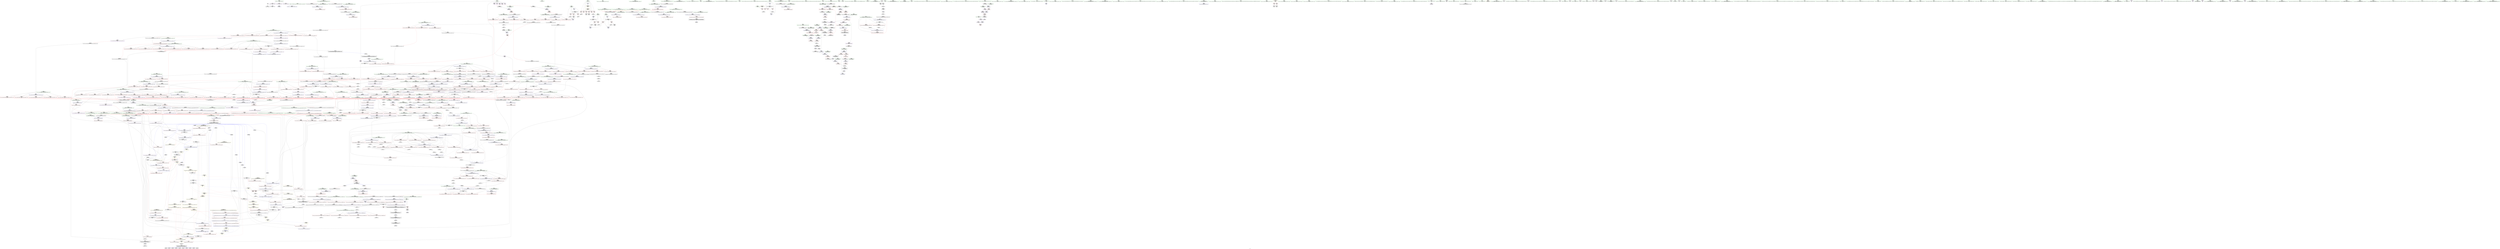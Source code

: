 digraph "SVFG" {
	label="SVFG";

	Node0x558d1134d170 [shape=record,color=grey,label="{NodeID: 0\nNullPtr}"];
	Node0x558d1134d170 -> Node0x558d113a9fb0[style=solid];
	Node0x558d1134d170 -> Node0x558d113c3190[style=solid];
	Node0x558d114a9ff0 [shape=record,color=black,label="{NodeID: 1882\n1040 = PHI(1005, )\n0th arg _ZNK9__gnu_cxx5__ops14_Iter_less_valclIPddEEbT_RT0_ }"];
	Node0x558d114a9ff0 -> Node0x558d113b0b10[style=solid];
	Node0x558d113b0f20 [shape=record,color=blue,label="{NodeID: 775\n1070\<--1062\n__b.addr\<--__b\n_ZSt22__move_median_to_firstIPdN9__gnu_cxx5__ops15_Iter_less_iterEEvT_S4_S4_S4_T0_\n}"];
	Node0x558d113b0f20 -> Node0x558d113be400[style=dashed];
	Node0x558d113b0f20 -> Node0x558d113be4d0[style=dashed];
	Node0x558d113b0f20 -> Node0x558d113be5a0[style=dashed];
	Node0x558d113b0f20 -> Node0x558d113be670[style=dashed];
	Node0x558d113b0f20 -> Node0x558d113be740[style=dashed];
	Node0x558d113a7a00 [shape=record,color=red,label="{NodeID: 443\n530\<--520\n\<--__last.addr\n_ZSt22__final_insertion_sortIPdN9__gnu_cxx5__ops15_Iter_less_iterEEvT_S4_T0_\n}"];
	Node0x558d113a7a00 -> Node0x558d113ab530[style=solid];
	Node0x558d113e9750 [shape=record,color=grey,label="{NodeID: 1218\n921 = Binary(920, 421, )\n}"];
	Node0x558d113e9750 -> Node0x558d113ee9d0[style=solid];
	Node0x558d1139ba90 [shape=record,color=green,label="{NodeID: 111\n518\<--519\n__first.addr\<--__first.addr_field_insensitive\n_ZSt22__final_insertion_sortIPdN9__gnu_cxx5__ops15_Iter_less_iterEEvT_S4_T0_\n}"];
	Node0x558d1139ba90 -> Node0x558d113a75f0[style=solid];
	Node0x558d1139ba90 -> Node0x558d113a76c0[style=solid];
	Node0x558d1139ba90 -> Node0x558d113a7790[style=solid];
	Node0x558d1139ba90 -> Node0x558d113a7860[style=solid];
	Node0x558d1139ba90 -> Node0x558d113a7930[style=solid];
	Node0x558d1139ba90 -> Node0x558d113c53e0[style=solid];
	Node0x558d113bd3c0 [shape=record,color=red,label="{NodeID: 554\n1017\<--989\n\<--__parent\n_ZSt11__push_heapIPdldN9__gnu_cxx5__ops14_Iter_less_valEEvT_T0_S5_T1_RT2_\n}"];
	Node0x558d1141dde0 [shape=record,color=black,label="{NodeID: 1329\nMR_4V_2 = PHI(MR_4V_3, MR_4V_1, )\npts\{13 \}\n|{|<s5>52}}"];
	Node0x558d1141dde0 -> Node0x558d113bc5f0[style=dashed];
	Node0x558d1141dde0 -> Node0x558d113bc6c0[style=dashed];
	Node0x558d1141dde0 -> Node0x558d113c7600[style=dashed];
	Node0x558d1141dde0 -> Node0x558d113c7870[style=dashed];
	Node0x558d1141dde0 -> Node0x558d114209e0[style=dashed];
	Node0x558d1141dde0:s5 -> Node0x558d114337a0[style=dashed,color=red];
	Node0x558d113a01a0 [shape=record,color=green,label="{NodeID: 222\n1329\<--1330\n__first.addr\<--__first.addr_field_insensitive\n_ZSt13move_backwardIPdS0_ET0_T_S2_S1_\n}"];
	Node0x558d113a01a0 -> Node0x558d113c0fe0[style=solid];
	Node0x558d113a01a0 -> Node0x558d113b2440[style=solid];
	Node0x558d114a1750 [shape=record,color=black,label="{NodeID: 1772\n1510 = PHI(1355, )\n1st arg _ZNK9__gnu_cxx5__ops14_Val_less_iterclIdPdEEbRT_T0_ }"];
	Node0x558d114a1750 -> Node0x558d113b3960[style=solid];
	Node0x558d113c2df0 [shape=record,color=red,label="{NodeID: 665\n1537\<--1536\ndummyVal\<--offset_0\n_ZNSt20__copy_move_backwardILb1ELb1ESt26random_access_iterator_tagE13__copy_move_bIdEEPT_PKS3_S6_S4_\n}"];
	Node0x558d113c2df0 -> Node0x558d113b37c0[style=solid];
	Node0x558d113ae000 [shape=record,color=purple,label="{NodeID: 333\n545\<--544\nadd.ptr1\<--\n_ZSt22__final_insertion_sortIPdN9__gnu_cxx5__ops15_Iter_less_iterEEvT_S4_T0_\n|{<s0>35}}"];
	Node0x558d113ae000:s0 -> Node0x558d114a1df0[style=solid,color=red];
	Node0x558d113979b0 [shape=record,color=green,label="{NodeID: 1\n7\<--1\n__dso_handle\<--dummyObj\nGlob }"];
	Node0x558d114aa130 [shape=record,color=black,label="{NodeID: 1883\n1041 = PHI(1008, )\n1st arg _ZNK9__gnu_cxx5__ops14_Iter_less_valclIPddEEbT_RT0_ }"];
	Node0x558d114aa130 -> Node0x558d113b0be0[style=solid];
	Node0x558d113b0ff0 [shape=record,color=blue,label="{NodeID: 776\n1072\<--1063\n__c.addr\<--__c\n_ZSt22__move_median_to_firstIPdN9__gnu_cxx5__ops15_Iter_less_iterEEvT_S4_S4_S4_T0_\n}"];
	Node0x558d113b0ff0 -> Node0x558d113be810[style=dashed];
	Node0x558d113b0ff0 -> Node0x558d113be8e0[style=dashed];
	Node0x558d113b0ff0 -> Node0x558d113be9b0[style=dashed];
	Node0x558d113b0ff0 -> Node0x558d113bea80[style=dashed];
	Node0x558d113b0ff0 -> Node0x558d113beb50[style=dashed];
	Node0x558d113b0ff0 -> Node0x558d113bec20[style=dashed];
	Node0x558d113a7ad0 [shape=record,color=red,label="{NodeID: 444\n546\<--520\n\<--__last.addr\n_ZSt22__final_insertion_sortIPdN9__gnu_cxx5__ops15_Iter_less_iterEEvT_S4_T0_\n|{<s0>35}}"];
	Node0x558d113a7ad0:s0 -> Node0x558d114a1f00[style=solid,color=red];
	Node0x558d113e98d0 [shape=record,color=grey,label="{NodeID: 1219\n128 = Binary(120, 127, )\n}"];
	Node0x558d113e98d0 -> Node0x558d113e9d50[style=solid];
	Node0x558d1139bb60 [shape=record,color=green,label="{NodeID: 112\n520\<--521\n__last.addr\<--__last.addr_field_insensitive\n_ZSt22__final_insertion_sortIPdN9__gnu_cxx5__ops15_Iter_less_iterEEvT_S4_T0_\n}"];
	Node0x558d1139bb60 -> Node0x558d113a7a00[style=solid];
	Node0x558d1139bb60 -> Node0x558d113a7ad0[style=solid];
	Node0x558d1139bb60 -> Node0x558d113a7ba0[style=solid];
	Node0x558d1139bb60 -> Node0x558d113c54b0[style=solid];
	Node0x558d113bd490 [shape=record,color=red,label="{NodeID: 555\n1025\<--989\n\<--__parent\n_ZSt11__push_heapIPdldN9__gnu_cxx5__ops14_Iter_less_valEEvT_T0_S5_T1_RT2_\n}"];
	Node0x558d113bd490 -> Node0x558d113c8160[style=solid];
	Node0x558d113a0270 [shape=record,color=green,label="{NodeID: 223\n1331\<--1332\n__last.addr\<--__last.addr_field_insensitive\n_ZSt13move_backwardIPdS0_ET0_T_S2_S1_\n}"];
	Node0x558d113a0270 -> Node0x558d113c10b0[style=solid];
	Node0x558d113a0270 -> Node0x558d113b2510[style=solid];
	Node0x558d114a1860 [shape=record,color=black,label="{NodeID: 1773\n1511 = PHI(1370, )\n2nd arg _ZNK9__gnu_cxx5__ops14_Val_less_iterclIdPdEEbRT_T0_ }"];
	Node0x558d114a1860 -> Node0x558d113b3a30[style=solid];
	Node0x558d113c2ec0 [shape=record,color=blue,label="{NodeID: 666\n8\<--9\nn\<--\nGlob }"];
	Node0x558d113c2ec0 -> Node0x558d10e382e0[style=dashed];
	Node0x558d113ae0d0 [shape=record,color=purple,label="{NodeID: 334\n614\<--613\nadd.ptr1\<--\n_ZSt27__unguarded_partition_pivotIPdN9__gnu_cxx5__ops15_Iter_less_iterEET_S4_S4_T0_\n|{<s0>39}}"];
	Node0x558d113ae0d0:s0 -> Node0x558d114abe20[style=solid,color=red];
	Node0x558d11397a40 [shape=record,color=green,label="{NodeID: 2\n9\<--1\n\<--dummyObj\nCan only get source location for instruction, argument, global var or function.}"];
	Node0x558d114aa270 [shape=record,color=black,label="{NodeID: 1884\n1042 = PHI(985, )\n2nd arg _ZNK9__gnu_cxx5__ops14_Iter_less_valclIPddEEbT_RT0_ }"];
	Node0x558d114aa270 -> Node0x558d113b0cb0[style=solid];
	Node0x558d113b10c0 [shape=record,color=blue,label="{NodeID: 777\n1135\<--1130\n__first.addr\<--__first\n_ZSt21__unguarded_partitionIPdN9__gnu_cxx5__ops15_Iter_less_iterEET_S4_S4_S4_T0_\n}"];
	Node0x558d113b10c0 -> Node0x558d1141ece0[style=dashed];
	Node0x558d113a7ba0 [shape=record,color=red,label="{NodeID: 445\n552\<--520\n\<--__last.addr\n_ZSt22__final_insertion_sortIPdN9__gnu_cxx5__ops15_Iter_less_iterEEvT_S4_T0_\n|{<s0>36}}"];
	Node0x558d113a7ba0:s0 -> Node0x558d11495c50[style=solid,color=red];
	Node0x558d113e9a50 [shape=record,color=grey,label="{NodeID: 1220\n105 = Binary(103, 104, )\n}"];
	Node0x558d113e9a50 -> Node0x558d113c3500[style=solid];
	Node0x558d1139bc30 [shape=record,color=green,label="{NodeID: 113\n522\<--523\nagg.tmp\<--agg.tmp_field_insensitive\n_ZSt22__final_insertion_sortIPdN9__gnu_cxx5__ops15_Iter_less_iterEEvT_S4_T0_\n}"];
	Node0x558d113bd560 [shape=record,color=red,label="{NodeID: 556\n1020\<--1019\n\<--call2\n_ZSt11__push_heapIPdldN9__gnu_cxx5__ops14_Iter_less_valEEvT_T0_S5_T1_RT2_\n}"];
	Node0x558d113bd560 -> Node0x558d113c8090[style=solid];
	Node0x558d113a0340 [shape=record,color=green,label="{NodeID: 224\n1333\<--1334\n__result.addr\<--__result.addr_field_insensitive\n_ZSt13move_backwardIPdS0_ET0_T_S2_S1_\n}"];
	Node0x558d113a0340 -> Node0x558d113c1180[style=solid];
	Node0x558d113a0340 -> Node0x558d113b25e0[style=solid];
	Node0x558d114a1970 [shape=record,color=black,label="{NodeID: 1774\n1350 = PHI(1276, 1316, )\n0th arg _ZSt25__unguarded_linear_insertIPdN9__gnu_cxx5__ops14_Val_less_iterEEvT_T0_ }"];
	Node0x558d114a1970 -> Node0x558d113b26b0[style=solid];
	Node0x558d113c2f90 [shape=record,color=blue,label="{NodeID: 667\n1532\<--31\nllvm.global_ctors_0\<--\nGlob }"];
	Node0x558d113ae1a0 [shape=record,color=purple,label="{NodeID: 335\n617\<--616\nadd.ptr2\<--\n_ZSt27__unguarded_partition_pivotIPdN9__gnu_cxx5__ops15_Iter_less_iterEET_S4_S4_T0_\n|{<s0>39}}"];
	Node0x558d113ae1a0:s0 -> Node0x558d114ac040[style=solid,color=red];
	Node0x558d11397cf0 [shape=record,color=green,label="{NodeID: 3\n14\<--1\n_ZSt3cin\<--dummyObj\nGlob }"];
	Node0x558d114aa3b0 [shape=record,color=black,label="{NodeID: 1885\n779 = PHI(633, 852, 1064, 1064, 1064, 1064, 1064, 1133, 1133, 1225, )\n0th arg _ZNK9__gnu_cxx5__ops15_Iter_less_iterclIPdS3_EEbT_T0_ }"];
	Node0x558d114aa3b0 -> Node0x558d113c6760[style=solid];
	Node0x558d113b1190 [shape=record,color=blue,label="{NodeID: 778\n1137\<--1131\n__last.addr\<--__last\n_ZSt21__unguarded_partitionIPdN9__gnu_cxx5__ops15_Iter_less_iterEET_S4_S4_S4_T0_\n}"];
	Node0x558d113b1190 -> Node0x558d113bf1d0[style=dashed];
	Node0x558d113b1190 -> Node0x558d113b1400[style=dashed];
	Node0x558d113a7c70 [shape=record,color=red,label="{NodeID: 446\n573\<--562\n\<--__first.addr\n_ZSt14__partial_sortIPdN9__gnu_cxx5__ops15_Iter_less_iterEEvT_S4_S4_T0_\n|{<s0>37}}"];
	Node0x558d113a7c70:s0 -> Node0x558d114ac930[style=solid,color=red];
	Node0x558d113e9bd0 [shape=record,color=grey,label="{NodeID: 1221\n130 = Binary(114, 129, )\n}"];
	Node0x558d113e9bd0 -> Node0x558d113c3840[style=solid];
	Node0x558d1139bd00 [shape=record,color=green,label="{NodeID: 114\n524\<--525\nagg.tmp2\<--agg.tmp2_field_insensitive\n_ZSt22__final_insertion_sortIPdN9__gnu_cxx5__ops15_Iter_less_iterEEvT_S4_T0_\n}"];
	Node0x558d113bd630 [shape=record,color=red,label="{NodeID: 557\n1033\<--1032\n\<--call6\n_ZSt11__push_heapIPdldN9__gnu_cxx5__ops14_Iter_less_valEEvT_T0_S5_T1_RT2_\n}"];
	Node0x558d113bd630 -> Node0x558d113b0a40[style=solid];
	Node0x558d1141ece0 [shape=record,color=black,label="{NodeID: 1332\nMR_237V_4 = PHI(MR_237V_5, MR_237V_3, )\npts\{1136 \}\n}"];
	Node0x558d1141ece0 -> Node0x558d113becf0[style=dashed];
	Node0x558d1141ece0 -> Node0x558d113bedc0[style=dashed];
	Node0x558d1141ece0 -> Node0x558d113bee90[style=dashed];
	Node0x558d1141ece0 -> Node0x558d113bef60[style=dashed];
	Node0x558d1141ece0 -> Node0x558d113bf030[style=dashed];
	Node0x558d1141ece0 -> Node0x558d113bf100[style=dashed];
	Node0x558d1141ece0 -> Node0x558d113b1330[style=dashed];
	Node0x558d1141ece0 -> Node0x558d113b15a0[style=dashed];
	Node0x558d113a0410 [shape=record,color=green,label="{NodeID: 225\n1340\<--1341\n_ZSt12__miter_baseIPdET_S1_\<--_ZSt12__miter_baseIPdET_S1__field_insensitive\n}"];
	Node0x558d114a1ac0 [shape=record,color=black,label="{NodeID: 1775\n557 = PHI(473, )\n0th arg _ZSt14__partial_sortIPdN9__gnu_cxx5__ops15_Iter_less_iterEEvT_S4_S4_T0_ }"];
	Node0x558d114a1ac0 -> Node0x558d113c5580[style=solid];
	Node0x558d113c3090 [shape=record,color=blue,label="{NodeID: 668\n1533\<--32\nllvm.global_ctors_1\<--_GLOBAL__sub_I_YuryBandarchuk_1_0.cpp\nGlob }"];
	Node0x558d113ae270 [shape=record,color=purple,label="{NodeID: 336\n622\<--621\nadd.ptr3\<--\n_ZSt27__unguarded_partition_pivotIPdN9__gnu_cxx5__ops15_Iter_less_iterEET_S4_S4_T0_\n|{<s0>40}}"];
	Node0x558d113ae270:s0 -> Node0x558d1149fed0[style=solid,color=red];
	Node0x558d11397d80 [shape=record,color=green,label="{NodeID: 4\n15\<--1\n.str\<--dummyObj\nGlob }"];
	Node0x558d114aac40 [shape=record,color=black,label="{NodeID: 1886\n780 = PHI(658, 891, 1078, 1082, 1092, 1106, 1114, 1146, 1158, 1256, )\n1st arg _ZNK9__gnu_cxx5__ops15_Iter_less_iterclIPdS3_EEbT_T0_ }"];
	Node0x558d114aac40 -> Node0x558d113c6830[style=solid];
	Node0x558d113b1260 [shape=record,color=blue,label="{NodeID: 779\n1139\<--1132\n__pivot.addr\<--__pivot\n_ZSt21__unguarded_partitionIPdN9__gnu_cxx5__ops15_Iter_less_iterEET_S4_S4_S4_T0_\n}"];
	Node0x558d113b1260 -> Node0x558d113bf5e0[style=dashed];
	Node0x558d113b1260 -> Node0x558d113bf6b0[style=dashed];
	Node0x558d113a7d40 [shape=record,color=red,label="{NodeID: 447\n579\<--562\n\<--__first.addr\n_ZSt14__partial_sortIPdN9__gnu_cxx5__ops15_Iter_less_iterEEvT_S4_S4_T0_\n|{<s0>38}}"];
	Node0x558d113a7d40:s0 -> Node0x558d114ad0a0[style=solid,color=red];
	Node0x558d113e9d50 [shape=record,color=grey,label="{NodeID: 1222\n129 = Binary(108, 128, )\n}"];
	Node0x558d113e9d50 -> Node0x558d113e9bd0[style=solid];
	Node0x558d113a08b0 [shape=record,color=green,label="{NodeID: 115\n526\<--527\nagg.tmp3\<--agg.tmp3_field_insensitive\n_ZSt22__final_insertion_sortIPdN9__gnu_cxx5__ops15_Iter_less_iterEEvT_S4_T0_\n}"];
	Node0x558d113bd700 [shape=record,color=red,label="{NodeID: 558\n1052\<--1043\nthis1\<--this.addr\n_ZNK9__gnu_cxx5__ops14_Iter_less_valclIPddEEbT_RT0_\n}"];
	Node0x558d113a0510 [shape=record,color=green,label="{NodeID: 226\n1346\<--1347\n_ZSt23__copy_move_backward_a2ILb1EPdS0_ET1_T0_S2_S1_\<--_ZSt23__copy_move_backward_a2ILb1EPdS0_ET1_T0_S2_S1__field_insensitive\n}"];
	Node0x558d114a1bd0 [shape=record,color=black,label="{NodeID: 1776\n558 = PHI(474, )\n1st arg _ZSt14__partial_sortIPdN9__gnu_cxx5__ops15_Iter_less_iterEEvT_S4_S4_T0_ }"];
	Node0x558d114a1bd0 -> Node0x558d113c5650[style=solid];
	Node0x558d113c3190 [shape=record,color=blue, style = dotted,label="{NodeID: 669\n1534\<--3\nllvm.global_ctors_2\<--dummyVal\nGlob }"];
	Node0x558d113ae340 [shape=record,color=purple,label="{NodeID: 337\n673\<--672\nincdec.ptr\<--\n_ZSt13__heap_selectIPdN9__gnu_cxx5__ops15_Iter_less_iterEEvT_S4_S4_T0_\n}"];
	Node0x558d113ae340 -> Node0x558d113c5da0[style=solid];
	Node0x558d11397e10 [shape=record,color=green,label="{NodeID: 5\n17\<--1\n.str.1\<--dummyObj\nGlob }"];
	Node0x558d114aafc0 [shape=record,color=black,label="{NodeID: 1887\n781 = PHI(659, 895, 1079, 1083, 1093, 1107, 1115, 1147, 1159, 1257, )\n2nd arg _ZNK9__gnu_cxx5__ops15_Iter_less_iterclIPdS3_EEbT_T0_ }"];
	Node0x558d114aafc0 -> Node0x558d113c6900[style=solid];
	Node0x558d113b1330 [shape=record,color=blue,label="{NodeID: 780\n1135\<--1151\n__first.addr\<--incdec.ptr\n_ZSt21__unguarded_partitionIPdN9__gnu_cxx5__ops15_Iter_less_iterEET_S4_S4_S4_T0_\n}"];
	Node0x558d113b1330 -> Node0x558d1141ece0[style=dashed];
	Node0x558d113a7e10 [shape=record,color=red,label="{NodeID: 448\n574\<--564\n\<--__middle.addr\n_ZSt14__partial_sortIPdN9__gnu_cxx5__ops15_Iter_less_iterEEvT_S4_S4_T0_\n|{<s0>37}}"];
	Node0x558d113a7e10:s0 -> Node0x558d114aca40[style=solid,color=red];
	Node0x558d113e9ed0 [shape=record,color=grey,label="{NodeID: 1223\n930 = Binary(929, 698, )\n}"];
	Node0x558d113a0980 [shape=record,color=green,label="{NodeID: 116\n542\<--543\n_ZSt16__insertion_sortIPdN9__gnu_cxx5__ops15_Iter_less_iterEEvT_S4_T0_\<--_ZSt16__insertion_sortIPdN9__gnu_cxx5__ops15_Iter_less_iterEEvT_S4_T0__field_insensitive\n}"];
	Node0x558d113bd7d0 [shape=record,color=red,label="{NodeID: 559\n1053\<--1045\n\<--__it.addr\n_ZNK9__gnu_cxx5__ops14_Iter_less_valclIPddEEbT_RT0_\n}"];
	Node0x558d113bd7d0 -> Node0x558d113bd970[style=solid];
	Node0x558d1142ba00 [shape=record,color=black,label="{NodeID: 1334\nMR_27V_3 = PHI(MR_27V_4, MR_27V_2, )\npts\{173 \}\n}"];
	Node0x558d1142ba00 -> Node0x558d113a4e20[style=dashed];
	Node0x558d1142ba00 -> Node0x558d113a4ef0[style=dashed];
	Node0x558d1142ba00 -> Node0x558d113a4fc0[style=dashed];
	Node0x558d1142ba00 -> Node0x558d113c3d20[style=dashed];
	Node0x558d113a0610 [shape=record,color=green,label="{NodeID: 227\n1351\<--1352\n__comp\<--__comp_field_insensitive\n_ZSt25__unguarded_linear_insertIPdN9__gnu_cxx5__ops14_Val_less_iterEEvT_T0_\n|{<s0>92}}"];
	Node0x558d113a0610:s0 -> Node0x558d114a1640[style=solid,color=red];
	Node0x558d114a1ce0 [shape=record,color=black,label="{NodeID: 1777\n559 = PHI(475, )\n2nd arg _ZSt14__partial_sortIPdN9__gnu_cxx5__ops15_Iter_less_iterEEvT_S4_S4_T0_ }"];
	Node0x558d114a1ce0 -> Node0x558d113c5720[style=solid];
	Node0x558d113c3290 [shape=record,color=blue,label="{NodeID: 670\n60\<--72\ni\<--\n_Z5solvev\n}"];
	Node0x558d113c3290 -> Node0x558d1142c400[style=dashed];
	Node0x558d113ae410 [shape=record,color=purple,label="{NodeID: 338\n701\<--700\nincdec.ptr\<--\n_ZSt11__sort_heapIPdN9__gnu_cxx5__ops15_Iter_less_iterEEvT_S4_RT0_\n}"];
	Node0x558d113ae410 -> Node0x558d113c60e0[style=solid];
	Node0x558d11397ea0 [shape=record,color=green,label="{NodeID: 6\n19\<--1\nstdin\<--dummyObj\nGlob }"];
	Node0x558d114ab340 [shape=record,color=black,label="{NodeID: 1888\n958 = PHI(852, )\n0th arg _ZSt4moveIRN9__gnu_cxx5__ops15_Iter_less_iterEEONSt16remove_referenceIT_E4typeEOS5_ }"];
	Node0x558d114ab340 -> Node0x558d113c7a10[style=solid];
	Node0x558d113b1400 [shape=record,color=blue,label="{NodeID: 781\n1137\<--1155\n__last.addr\<--incdec.ptr3\n_ZSt21__unguarded_partitionIPdN9__gnu_cxx5__ops15_Iter_less_iterEET_S4_S4_S4_T0_\n}"];
	Node0x558d113b1400 -> Node0x558d114236e0[style=dashed];
	Node0x558d113a7ee0 [shape=record,color=red,label="{NodeID: 449\n580\<--564\n\<--__middle.addr\n_ZSt14__partial_sortIPdN9__gnu_cxx5__ops15_Iter_less_iterEEvT_S4_S4_T0_\n|{<s0>38}}"];
	Node0x558d113a7ee0:s0 -> Node0x558d114ad1b0[style=solid,color=red];
	Node0x558d113ea050 [shape=record,color=grey,label="{NodeID: 1224\n925 = Binary(924, 698, )\n}"];
	Node0x558d113ea050 -> Node0x558d113ea1d0[style=solid];
	Node0x558d113a0a80 [shape=record,color=green,label="{NodeID: 117\n548\<--549\n_ZSt26__unguarded_insertion_sortIPdN9__gnu_cxx5__ops15_Iter_less_iterEEvT_S4_T0_\<--_ZSt26__unguarded_insertion_sortIPdN9__gnu_cxx5__ops15_Iter_less_iterEEvT_S4_T0__field_insensitive\n}"];
	Node0x558d113bd8a0 [shape=record,color=red,label="{NodeID: 560\n1055\<--1047\n\<--__val.addr\n_ZNK9__gnu_cxx5__ops14_Iter_less_valclIPddEEbT_RT0_\n}"];
	Node0x558d113bd8a0 -> Node0x558d113bda40[style=solid];
	Node0x558d1142bf00 [shape=record,color=black,label="{NodeID: 1335\nMR_4V_2 = PHI(MR_4V_3, MR_4V_1, )\npts\{13 \}\n|{<s0>17}}"];
	Node0x558d1142bf00:s0 -> Node0x558d11432eb0[style=dashed,color=red];
	Node0x558d113a06e0 [shape=record,color=green,label="{NodeID: 228\n1353\<--1354\n__last.addr\<--__last.addr_field_insensitive\n_ZSt25__unguarded_linear_insertIPdN9__gnu_cxx5__ops14_Val_less_iterEEvT_T0_\n}"];
	Node0x558d113a06e0 -> Node0x558d113c1250[style=solid];
	Node0x558d113a06e0 -> Node0x558d113c1320[style=solid];
	Node0x558d113a06e0 -> Node0x558d113c13f0[style=solid];
	Node0x558d113a06e0 -> Node0x558d113c14c0[style=solid];
	Node0x558d113a06e0 -> Node0x558d113b26b0[style=solid];
	Node0x558d113a06e0 -> Node0x558d113b2ac0[style=solid];
	Node0x558d114a1df0 [shape=record,color=black,label="{NodeID: 1778\n1291 = PHI(545, )\n0th arg _ZSt26__unguarded_insertion_sortIPdN9__gnu_cxx5__ops15_Iter_less_iterEEvT_S4_T0_ }"];
	Node0x558d114a1df0 -> Node0x558d113b2100[style=solid];
	Node0x558d113c3360 [shape=record,color=blue,label="{NodeID: 671\n60\<--88\ni\<--inc\n_Z5solvev\n}"];
	Node0x558d113c3360 -> Node0x558d1142c400[style=dashed];
	Node0x558d11437a90 [shape=record,color=yellow,style=double,label="{NodeID: 1446\n51V_1 = ENCHI(MR_51V_0)\npts\{725 812 861 986 1202 1234 \}\nFun[_ZSt25__unguarded_linear_insertIPdN9__gnu_cxx5__ops14_Val_less_iterEEvT_T0_]}"];
	Node0x558d11437a90 -> Node0x558d113c19a0[style=dashed];
	Node0x558d11437a90 -> Node0x558d113c1a70[style=dashed];
	Node0x558d11437a90 -> Node0x558d113c1b40[style=dashed];
	Node0x558d113ae4e0 [shape=record,color=purple,label="{NodeID: 339\n1151\<--1150\nincdec.ptr\<--\n_ZSt21__unguarded_partitionIPdN9__gnu_cxx5__ops15_Iter_less_iterEET_S4_S4_S4_T0_\n}"];
	Node0x558d113ae4e0 -> Node0x558d113b1330[style=solid];
	Node0x558d113986e0 [shape=record,color=green,label="{NodeID: 7\n20\<--1\n.str.2\<--dummyObj\nGlob }"];
	Node0x558d114ab450 [shape=record,color=black,label="{NodeID: 1889\n322 = PHI(306, )\n0th arg _ZStaNRSt13_Ios_FmtflagsS_ }"];
	Node0x558d114ab450 -> Node0x558d113c43a0[style=solid];
	Node0x558d113b14d0 [shape=record,color=blue,label="{NodeID: 782\n1137\<--1163\n__last.addr\<--incdec.ptr7\n_ZSt21__unguarded_partitionIPdN9__gnu_cxx5__ops15_Iter_less_iterEET_S4_S4_S4_T0_\n}"];
	Node0x558d113b14d0 -> Node0x558d114236e0[style=dashed];
	Node0x558d113a7fb0 [shape=record,color=red,label="{NodeID: 450\n575\<--566\n\<--__last.addr\n_ZSt14__partial_sortIPdN9__gnu_cxx5__ops15_Iter_less_iterEEvT_S4_S4_T0_\n|{<s0>37}}"];
	Node0x558d113a7fb0:s0 -> Node0x558d114acb50[style=solid,color=red];
	Node0x558d113ea1d0 [shape=record,color=grey,label="{NodeID: 1225\n926 = Binary(421, 925, )\n}"];
	Node0x558d113ea1d0 -> Node0x558d113c77a0[style=solid];
	Node0x558d113a0b80 [shape=record,color=green,label="{NodeID: 118\n560\<--561\n__comp\<--__comp_field_insensitive\n_ZSt14__partial_sortIPdN9__gnu_cxx5__ops15_Iter_less_iterEEvT_S4_S4_T0_\n|{<s0>38}}"];
	Node0x558d113a0b80:s0 -> Node0x558d114ad2f0[style=solid,color=red];
	Node0x558d113bd970 [shape=record,color=red,label="{NodeID: 561\n1054\<--1053\n\<--\n_ZNK9__gnu_cxx5__ops14_Iter_less_valclIPddEEbT_RT0_\n}"];
	Node0x558d113bd970 -> Node0x558d113efed0[style=solid];
	Node0x558d1142c400 [shape=record,color=black,label="{NodeID: 1336\nMR_6V_3 = PHI(MR_6V_4, MR_6V_2, )\npts\{61 \}\n}"];
	Node0x558d1142c400 -> Node0x558d113b0220[style=dashed];
	Node0x558d1142c400 -> Node0x558d113b02f0[style=dashed];
	Node0x558d1142c400 -> Node0x558d113b03c0[style=dashed];
	Node0x558d1142c400 -> Node0x558d113c3360[style=dashed];
	Node0x558d113a07b0 [shape=record,color=green,label="{NodeID: 229\n1355\<--1356\n__val\<--__val_field_insensitive\n_ZSt25__unguarded_linear_insertIPdN9__gnu_cxx5__ops14_Val_less_iterEEvT_T0_\n|{|<s1>92|<s2>94}}"];
	Node0x558d113a07b0 -> Node0x558d113b2780[style=solid];
	Node0x558d113a07b0:s1 -> Node0x558d114a1750[style=solid,color=red];
	Node0x558d113a07b0:s2 -> Node0x558d114a0730[style=solid,color=red];
	Node0x558d114a1f00 [shape=record,color=black,label="{NodeID: 1779\n1292 = PHI(546, )\n1st arg _ZSt26__unguarded_insertion_sortIPdN9__gnu_cxx5__ops15_Iter_less_iterEEvT_S4_T0_ }"];
	Node0x558d114a1f00 -> Node0x558d113b21d0[style=solid];
	Node0x558d113c3430 [shape=record,color=blue,label="{NodeID: 672\n62\<--72\nle\<--\n_Z5solvev\n}"];
	Node0x558d113c3430 -> Node0x558d11425ee0[style=dashed];
	Node0x558d11437c00 [shape=record,color=yellow,style=double,label="{NodeID: 1447\n4V_1 = ENCHI(MR_4V_0)\npts\{13 \}\nFun[_ZSt14__partial_sortIPdN9__gnu_cxx5__ops15_Iter_less_iterEEvT_S4_S4_T0_]|{<s0>37}}"];
	Node0x558d11437c00:s0 -> Node0x558d11435b30[style=dashed,color=red];
	Node0x558d113ae5b0 [shape=record,color=purple,label="{NodeID: 340\n1155\<--1154\nincdec.ptr3\<--\n_ZSt21__unguarded_partitionIPdN9__gnu_cxx5__ops15_Iter_less_iterEET_S4_S4_S4_T0_\n}"];
	Node0x558d113ae5b0 -> Node0x558d113b1400[style=solid];
	Node0x558d11398770 [shape=record,color=green,label="{NodeID: 8\n22\<--1\n.str.3\<--dummyObj\nGlob }"];
	Node0x558d114ab560 [shape=record,color=black,label="{NodeID: 1890\n323 = PHI(303, )\n1st arg _ZStaNRSt13_Ios_FmtflagsS_ }"];
	Node0x558d114ab560 -> Node0x558d113c4470[style=solid];
	Node0x558d113b15a0 [shape=record,color=blue,label="{NodeID: 783\n1135\<--1176\n__first.addr\<--incdec.ptr9\n_ZSt21__unguarded_partitionIPdN9__gnu_cxx5__ops15_Iter_less_iterEET_S4_S4_S4_T0_\n}"];
	Node0x558d113b15a0 -> Node0x558d1141ece0[style=dashed];
	Node0x558d113a8080 [shape=record,color=red,label="{NodeID: 451\n602\<--590\n\<--__first.addr\n_ZSt27__unguarded_partition_pivotIPdN9__gnu_cxx5__ops15_Iter_less_iterEET_S4_S4_T0_\n}"];
	Node0x558d113a8080 -> Node0x558d113af040[style=solid];
	Node0x558d113ea350 [shape=record,color=grey,label="{NodeID: 1226\n939 = Binary(938, 698, )\n}"];
	Node0x558d113ea350 -> Node0x558d113c7940[style=solid];
	Node0x558d113a0c50 [shape=record,color=green,label="{NodeID: 119\n562\<--563\n__first.addr\<--__first.addr_field_insensitive\n_ZSt14__partial_sortIPdN9__gnu_cxx5__ops15_Iter_less_iterEEvT_S4_S4_T0_\n}"];
	Node0x558d113a0c50 -> Node0x558d113a7c70[style=solid];
	Node0x558d113a0c50 -> Node0x558d113a7d40[style=solid];
	Node0x558d113a0c50 -> Node0x558d113c5580[style=solid];
	Node0x558d113bda40 [shape=record,color=red,label="{NodeID: 562\n1056\<--1055\n\<--\n_ZNK9__gnu_cxx5__ops14_Iter_less_valclIPddEEbT_RT0_\n}"];
	Node0x558d113bda40 -> Node0x558d113efed0[style=solid];
	Node0x558d1142c900 [shape=record,color=black,label="{NodeID: 1337\nMR_4V_2 = PHI(MR_4V_1, MR_4V_3, )\npts\{13 \}\n|{<s0>34|<s1>36}}"];
	Node0x558d1142c900:s0 -> Node0x558d114299a0[style=dashed,color=blue];
	Node0x558d1142c900:s1 -> Node0x558d114204e0[style=dashed,color=blue];
	Node0x558d113a8a70 [shape=record,color=green,label="{NodeID: 230\n1357\<--1358\n__next\<--__next_field_insensitive\n_ZSt25__unguarded_linear_insertIPdN9__gnu_cxx5__ops14_Val_less_iterEEvT_T0_\n}"];
	Node0x558d113a8a70 -> Node0x558d113c1590[style=solid];
	Node0x558d113a8a70 -> Node0x558d113c1660[style=solid];
	Node0x558d113a8a70 -> Node0x558d113c1730[style=solid];
	Node0x558d113a8a70 -> Node0x558d113c1800[style=solid];
	Node0x558d113a8a70 -> Node0x558d113c18d0[style=solid];
	Node0x558d113a8a70 -> Node0x558d113b2850[style=solid];
	Node0x558d113a8a70 -> Node0x558d113b2920[style=solid];
	Node0x558d113a8a70 -> Node0x558d113b2b90[style=solid];
	Node0x558d114a2010 [shape=record,color=black,label="{NodeID: 1780\n437 = PHI(408, 490, )\n0th arg _ZSt16__introsort_loopIPdlN9__gnu_cxx5__ops15_Iter_less_iterEEvT_S4_T0_T1_ }"];
	Node0x558d114a2010 -> Node0x558d113c4e30[style=solid];
	Node0x558d113c3500 [shape=record,color=blue,label="{NodeID: 673\n64\<--105\nri\<--add4\n_Z5solvev\n}"];
	Node0x558d113c3500 -> Node0x558d114263e0[style=dashed];
	Node0x558d113ae680 [shape=record,color=purple,label="{NodeID: 341\n1163\<--1162\nincdec.ptr7\<--\n_ZSt21__unguarded_partitionIPdN9__gnu_cxx5__ops15_Iter_less_iterEET_S4_S4_S4_T0_\n}"];
	Node0x558d113ae680 -> Node0x558d113b14d0[style=solid];
	Node0x558d11398800 [shape=record,color=green,label="{NodeID: 9\n24\<--1\nstdout\<--dummyObj\nGlob }"];
	Node0x558d114ab670 [shape=record,color=black,label="{NodeID: 1891\n1326 = PHI(1264, )\n0th arg _ZSt13move_backwardIPdS0_ET0_T_S2_S1_ }"];
	Node0x558d114ab670 -> Node0x558d113b2440[style=solid];
	Node0x558d113b1670 [shape=record,color=blue,label="{NodeID: 784\n1182\<--1180\n__a.addr\<--__a\n_ZSt9iter_swapIPdS0_EvT_T0_\n}"];
	Node0x558d113b1670 -> Node0x558d113bf780[style=dashed];
	Node0x558d113a8150 [shape=record,color=red,label="{NodeID: 452\n604\<--590\n\<--__first.addr\n_ZSt27__unguarded_partition_pivotIPdN9__gnu_cxx5__ops15_Iter_less_iterEET_S4_S4_T0_\n}"];
	Node0x558d113a8150 -> Node0x558d113ab7a0[style=solid];
	Node0x558d113ea4d0 [shape=record,color=grey,label="{NodeID: 1227\n745 = Binary(744, 416, )\n}"];
	Node0x558d113ea4d0 -> Node0x558d113c6420[style=solid];
	Node0x558d113a0d20 [shape=record,color=green,label="{NodeID: 120\n564\<--565\n__middle.addr\<--__middle.addr_field_insensitive\n_ZSt14__partial_sortIPdN9__gnu_cxx5__ops15_Iter_less_iterEEvT_S4_S4_T0_\n}"];
	Node0x558d113a0d20 -> Node0x558d113a7e10[style=solid];
	Node0x558d113a0d20 -> Node0x558d113a7ee0[style=solid];
	Node0x558d113a0d20 -> Node0x558d113c5650[style=solid];
	Node0x558d113bdb10 [shape=record,color=red,label="{NodeID: 563\n1086\<--1066\n\<--__result.addr\n_ZSt22__move_median_to_firstIPdN9__gnu_cxx5__ops15_Iter_less_iterEEvT_S4_S4_S4_T0_\n|{<s0>64}}"];
	Node0x558d113bdb10:s0 -> Node0x558d114a3f00[style=solid,color=red];
	Node0x558d1142ce00 [shape=record,color=black,label="{NodeID: 1338\nMR_262V_2 = PHI(MR_262V_1, MR_262V_4, )\npts\{1232 \}\n}"];
	Node0x558d113a8b40 [shape=record,color=green,label="{NodeID: 231\n1372\<--1373\n_ZNK9__gnu_cxx5__ops14_Val_less_iterclIdPdEEbRT_T0_\<--_ZNK9__gnu_cxx5__ops14_Val_less_iterclIdPdEEbRT_T0__field_insensitive\n}"];
	Node0x558d114a2160 [shape=record,color=black,label="{NodeID: 1781\n438 = PHI(409, 491, )\n1st arg _ZSt16__introsort_loopIPdlN9__gnu_cxx5__ops15_Iter_less_iterEEvT_S4_T0_T1_ }"];
	Node0x558d114a2160 -> Node0x558d113c4f00[style=solid];
	Node0x558d113c35d0 [shape=record,color=blue,label="{NodeID: 674\n66\<--108\nans\<--\n_Z5solvev\n}"];
	Node0x558d113c35d0 -> Node0x558d114268e0[style=dashed];
	Node0x558d113ae750 [shape=record,color=purple,label="{NodeID: 342\n1176\<--1175\nincdec.ptr9\<--\n_ZSt21__unguarded_partitionIPdN9__gnu_cxx5__ops15_Iter_less_iterEET_S4_S4_S4_T0_\n}"];
	Node0x558d113ae750 -> Node0x558d113b15a0[style=solid];
	Node0x558d11398890 [shape=record,color=green,label="{NodeID: 10\n25\<--1\n_ZSt4cout\<--dummyObj\nGlob }"];
	Node0x558d114ab780 [shape=record,color=black,label="{NodeID: 1892\n1327 = PHI(1265, )\n1st arg _ZSt13move_backwardIPdS0_ET0_T_S2_S1_ }"];
	Node0x558d114ab780 -> Node0x558d113b2510[style=solid];
	Node0x558d113b1740 [shape=record,color=blue,label="{NodeID: 785\n1184\<--1181\n__b.addr\<--__b\n_ZSt9iter_swapIPdS0_EvT_T0_\n}"];
	Node0x558d113b1740 -> Node0x558d113bf850[style=dashed];
	Node0x558d113a8220 [shape=record,color=red,label="{NodeID: 453\n612\<--590\n\<--__first.addr\n_ZSt27__unguarded_partition_pivotIPdN9__gnu_cxx5__ops15_Iter_less_iterEET_S4_S4_T0_\n|{<s0>39}}"];
	Node0x558d113a8220:s0 -> Node0x558d114abd10[style=solid,color=red];
	Node0x558d113ea650 [shape=record,color=grey,label="{NodeID: 1228\n465 = Binary(464, 416, )\n}"];
	Node0x558d113ea650 -> Node0x558d113eefd0[style=solid];
	Node0x558d113a0df0 [shape=record,color=green,label="{NodeID: 121\n566\<--567\n__last.addr\<--__last.addr_field_insensitive\n_ZSt14__partial_sortIPdN9__gnu_cxx5__ops15_Iter_less_iterEEvT_S4_S4_T0_\n}"];
	Node0x558d113a0df0 -> Node0x558d113a7fb0[style=solid];
	Node0x558d113a0df0 -> Node0x558d113c5720[style=solid];
	Node0x558d113bdbe0 [shape=record,color=red,label="{NodeID: 564\n1096\<--1066\n\<--__result.addr\n_ZSt22__move_median_to_firstIPdN9__gnu_cxx5__ops15_Iter_less_iterEEvT_S4_S4_S4_T0_\n|{<s0>66}}"];
	Node0x558d113bdbe0:s0 -> Node0x558d114a3f00[style=solid,color=red];
	Node0x558d1142d300 [shape=record,color=black,label="{NodeID: 1339\nMR_264V_2 = PHI(MR_264V_1, MR_264V_3, )\npts\{1234 \}\n}"];
	Node0x558d113a8c10 [shape=record,color=green,label="{NodeID: 232\n1392\<--1393\nretval\<--retval_field_insensitive\n_ZN9__gnu_cxx5__ops15__val_comp_iterENS0_15_Iter_less_iterE\n}"];
	Node0x558d114a22b0 [shape=record,color=black,label="{NodeID: 1782\n439 = PHI(420, 492, )\n2nd arg _ZSt16__introsort_loopIPdlN9__gnu_cxx5__ops15_Iter_less_iterEEvT_S4_T0_T1_ }"];
	Node0x558d114a22b0 -> Node0x558d113c4fd0[style=solid];
	Node0x558d113c36a0 [shape=record,color=blue,label="{NodeID: 675\n62\<--116\nle\<--inc6\n_Z5solvev\n}"];
	Node0x558d113c36a0 -> Node0x558d11425ee0[style=dashed];
	Node0x558d113ae820 [shape=record,color=purple,label="{NodeID: 343\n1249\<--1248\nadd.ptr\<--\n_ZSt16__insertion_sortIPdN9__gnu_cxx5__ops15_Iter_less_iterEEvT_S4_T0_\n}"];
	Node0x558d113ae820 -> Node0x558d113b1dc0[style=solid];
	Node0x558d11398990 [shape=record,color=green,label="{NodeID: 11\n26\<--1\n.str.4\<--dummyObj\nGlob }"];
	Node0x558d114ab890 [shape=record,color=black,label="{NodeID: 1893\n1328 = PHI(1267, )\n2nd arg _ZSt13move_backwardIPdS0_ET0_T_S2_S1_ }"];
	Node0x558d114ab890 -> Node0x558d113b25e0[style=solid];
	Node0x558d113b1810 [shape=record,color=blue,label="{NodeID: 786\n1197\<--1195\n__a.addr\<--__a\n_ZSt4swapIdENSt9enable_ifIXsr6__and_ISt6__not_ISt15__is_tuple_likeIT_EESt21is_move_constructibleIS3_ESt18is_move_assignableIS3_EEE5valueEvE4typeERS3_SC_\n}"];
	Node0x558d113b1810 -> Node0x558d113bf920[style=dashed];
	Node0x558d113b1810 -> Node0x558d113bf9f0[style=dashed];
	Node0x558d113a82f0 [shape=record,color=red,label="{NodeID: 454\n613\<--590\n\<--__first.addr\n_ZSt27__unguarded_partition_pivotIPdN9__gnu_cxx5__ops15_Iter_less_iterEET_S4_S4_T0_\n}"];
	Node0x558d113a82f0 -> Node0x558d113ae0d0[style=solid];
	Node0x558d113ea7d0 [shape=record,color=grey,label="{NodeID: 1229\n744 = Binary(742, 743, )\n}"];
	Node0x558d113ea7d0 -> Node0x558d113ea4d0[style=solid];
	Node0x558d113a0ec0 [shape=record,color=green,label="{NodeID: 122\n568\<--569\nagg.tmp\<--agg.tmp_field_insensitive\n_ZSt14__partial_sortIPdN9__gnu_cxx5__ops15_Iter_less_iterEEvT_S4_S4_T0_\n}"];
	Node0x558d113bdcb0 [shape=record,color=red,label="{NodeID: 565\n1100\<--1066\n\<--__result.addr\n_ZSt22__move_median_to_firstIPdN9__gnu_cxx5__ops15_Iter_less_iterEEvT_S4_S4_S4_T0_\n|{<s0>67}}"];
	Node0x558d113bdcb0:s0 -> Node0x558d114a3f00[style=solid,color=red];
	Node0x558d113a8ce0 [shape=record,color=green,label="{NodeID: 233\n1394\<--1395\n\<--field_insensitive\n_ZN9__gnu_cxx5__ops15__val_comp_iterENS0_15_Iter_less_iterE\n}"];
	Node0x558d114a2400 [shape=record,color=black,label="{NodeID: 1783\n142 = PHI(98, )\n0th arg _ZSt4sortIPdEvT_S1_ }"];
	Node0x558d114a2400 -> Node0x558d113c3910[style=solid];
	Node0x558d113c3770 [shape=record,color=blue,label="{NodeID: 676\n64\<--122\nri\<--dec\n_Z5solvev\n}"];
	Node0x558d113c3770 -> Node0x558d114263e0[style=dashed];
	Node0x558d113ae8f0 [shape=record,color=purple,label="{NodeID: 344\n1267\<--1266\nadd.ptr4\<--\n_ZSt16__insertion_sortIPdN9__gnu_cxx5__ops15_Iter_less_iterEEvT_S4_T0_\n|{<s0>82}}"];
	Node0x558d113ae8f0:s0 -> Node0x558d114ab890[style=solid,color=red];
	Node0x558d11398a90 [shape=record,color=green,label="{NodeID: 12\n28\<--1\n.str.5\<--dummyObj\nGlob }"];
	Node0x558d114ab9a0 [shape=record,color=black,label="{NodeID: 1894\n390 = PHI(154, )\n0th arg _ZSt6__sortIPdN9__gnu_cxx5__ops15_Iter_less_iterEEvT_S4_T0_ }"];
	Node0x558d114ab9a0 -> Node0x558d113c4c90[style=solid];
	Node0x558d113b18e0 [shape=record,color=blue,label="{NodeID: 787\n1199\<--1196\n__b.addr\<--__b\n_ZSt4swapIdENSt9enable_ifIXsr6__and_ISt6__not_ISt15__is_tuple_likeIT_EESt21is_move_constructibleIS3_ESt18is_move_assignableIS3_EEE5valueEvE4typeERS3_SC_\n}"];
	Node0x558d113b18e0 -> Node0x558d113bfac0[style=dashed];
	Node0x558d113b18e0 -> Node0x558d113bfb90[style=dashed];
	Node0x558d113a83c0 [shape=record,color=red,label="{NodeID: 455\n621\<--590\n\<--__first.addr\n_ZSt27__unguarded_partition_pivotIPdN9__gnu_cxx5__ops15_Iter_less_iterEET_S4_S4_T0_\n}"];
	Node0x558d113a83c0 -> Node0x558d113ae270[style=solid];
	Node0x558d113ea950 [shape=record,color=grey,label="{NodeID: 1230\n464 = Binary(462, 463, )\n}"];
	Node0x558d113ea950 -> Node0x558d113ea650[style=solid];
	Node0x558d113a0f90 [shape=record,color=green,label="{NodeID: 123\n577\<--578\n_ZSt13__heap_selectIPdN9__gnu_cxx5__ops15_Iter_less_iterEEvT_S4_S4_T0_\<--_ZSt13__heap_selectIPdN9__gnu_cxx5__ops15_Iter_less_iterEEvT_S4_S4_T0__field_insensitive\n}"];
	Node0x558d113bdd80 [shape=record,color=red,label="{NodeID: 566\n1110\<--1066\n\<--__result.addr\n_ZSt22__move_median_to_firstIPdN9__gnu_cxx5__ops15_Iter_less_iterEEvT_S4_S4_S4_T0_\n|{<s0>69}}"];
	Node0x558d113bdd80:s0 -> Node0x558d114a3f00[style=solid,color=red];
	Node0x558d113a8db0 [shape=record,color=green,label="{NodeID: 234\n1401\<--1402\n__first.addr\<--__first.addr_field_insensitive\n_ZSt23__copy_move_backward_a2ILb1EPdS0_ET1_T0_S2_S1_\n}"];
	Node0x558d113a8db0 -> Node0x558d113c1c10[style=solid];
	Node0x558d113a8db0 -> Node0x558d113b2d30[style=solid];
	Node0x558d114a2510 [shape=record,color=black,label="{NodeID: 1784\n143 = PHI(97, )\n1st arg _ZSt4sortIPdEvT_S1_ }"];
	Node0x558d114a2510 -> Node0x558d113c39e0[style=solid];
	Node0x558d113c3840 [shape=record,color=blue,label="{NodeID: 677\n66\<--130\nans\<--mul11\n_Z5solvev\n}"];
	Node0x558d113c3840 -> Node0x558d114268e0[style=dashed];
	Node0x558d113ae9c0 [shape=record,color=purple,label="{NodeID: 345\n1286\<--1285\nincdec.ptr\<--\n_ZSt16__insertion_sortIPdN9__gnu_cxx5__ops15_Iter_less_iterEEvT_S4_T0_\n}"];
	Node0x558d113ae9c0 -> Node0x558d113b2030[style=solid];
	Node0x558d11398b90 [shape=record,color=green,label="{NodeID: 13\n31\<--1\n\<--dummyObj\nCan only get source location for instruction, argument, global var or function.}"];
	Node0x558d114abab0 [shape=record,color=black,label="{NodeID: 1895\n391 = PHI(155, )\n1st arg _ZSt6__sortIPdN9__gnu_cxx5__ops15_Iter_less_iterEEvT_S4_T0_ }"];
	Node0x558d114abab0 -> Node0x558d113c4d60[style=solid];
	Node0x558d113b19b0 [shape=record,color=blue,label="{NodeID: 788\n1201\<--1207\n__tmp\<--\n_ZSt4swapIdENSt9enable_ifIXsr6__and_ISt6__not_ISt15__is_tuple_likeIT_EESt21is_move_constructibleIS3_ESt18is_move_assignableIS3_EEE5valueEvE4typeERS3_SC_\n}"];
	Node0x558d113b19b0 -> Node0x558d113bfd30[style=dashed];
	Node0x558d113b19b0 -> Node0x558d113bfe00[style=dashed];
	Node0x558d113a8490 [shape=record,color=red,label="{NodeID: 456\n624\<--590\n\<--__first.addr\n_ZSt27__unguarded_partition_pivotIPdN9__gnu_cxx5__ops15_Iter_less_iterEET_S4_S4_T0_\n|{<s0>40}}"];
	Node0x558d113a8490:s0 -> Node0x558d114a00f0[style=solid,color=red];
	Node0x558d113eaad0 [shape=record,color=grey,label="{NodeID: 1231\n387 = Binary(385, 386, )\n}"];
	Node0x558d113eaad0 -> Node0x558d113aaeb0[style=solid];
	Node0x558d113a1090 [shape=record,color=green,label="{NodeID: 124\n582\<--583\n_ZSt11__sort_heapIPdN9__gnu_cxx5__ops15_Iter_less_iterEEvT_S4_RT0_\<--_ZSt11__sort_heapIPdN9__gnu_cxx5__ops15_Iter_less_iterEEvT_S4_RT0__field_insensitive\n}"];
	Node0x558d113bde50 [shape=record,color=red,label="{NodeID: 567\n1118\<--1066\n\<--__result.addr\n_ZSt22__move_median_to_firstIPdN9__gnu_cxx5__ops15_Iter_less_iterEEvT_S4_S4_S4_T0_\n|{<s0>71}}"];
	Node0x558d113bde50:s0 -> Node0x558d114a3f00[style=solid,color=red];
	Node0x558d113a8e80 [shape=record,color=green,label="{NodeID: 235\n1403\<--1404\n__last.addr\<--__last.addr_field_insensitive\n_ZSt23__copy_move_backward_a2ILb1EPdS0_ET1_T0_S2_S1_\n}"];
	Node0x558d113a8e80 -> Node0x558d113c1ce0[style=solid];
	Node0x558d113a8e80 -> Node0x558d113b2e00[style=solid];
	Node0x558d114a2620 [shape=record,color=black,label="{NodeID: 1785\n257 = PHI(192, )\n0th arg _ZSt12setprecisioni }"];
	Node0x558d114a2620 -> Node0x558d113c3ec0[style=solid];
	Node0x558d113c3910 [shape=record,color=blue,label="{NodeID: 678\n144\<--142\n__first.addr\<--__first\n_ZSt4sortIPdEvT_S1_\n}"];
	Node0x558d113c3910 -> Node0x558d113a4bb0[style=dashed];
	Node0x558d113aea90 [shape=record,color=purple,label="{NodeID: 346\n1321\<--1320\nincdec.ptr\<--\n_ZSt26__unguarded_insertion_sortIPdN9__gnu_cxx5__ops15_Iter_less_iterEEvT_S4_T0_\n}"];
	Node0x558d113aea90 -> Node0x558d113b2370[style=solid];
	Node0x558d11398c90 [shape=record,color=green,label="{NodeID: 14\n72\<--1\n\<--dummyObj\nCan only get source location for instruction, argument, global var or function.}"];
	Node0x558d114abbc0 [shape=record,color=black,label="{NodeID: 1896\n1423 = PHI(1338, 1342, )\n0th arg _ZSt12__miter_baseIPdET_S1_ }"];
	Node0x558d114abbc0 -> Node0x558d113b2fa0[style=solid];
	Node0x558d113b1a80 [shape=record,color=blue,label="{NodeID: 789\n1212\<--1211\n\<--\n_ZSt4swapIdENSt9enable_ifIXsr6__and_ISt6__not_ISt15__is_tuple_likeIT_EESt21is_move_constructibleIS3_ESt18is_move_assignableIS3_EEE5valueEvE4typeERS3_SC_\n}"];
	Node0x558d113b1a80 -> Node0x558d113bfe00[style=dashed];
	Node0x558d113b1a80 -> Node0x558d113b1b50[style=dashed];
	Node0x558d113a8560 [shape=record,color=red,label="{NodeID: 457\n603\<--592\n\<--__last.addr\n_ZSt27__unguarded_partition_pivotIPdN9__gnu_cxx5__ops15_Iter_less_iterEET_S4_S4_T0_\n}"];
	Node0x558d113a8560 -> Node0x558d113ab6d0[style=solid];
	Node0x558d113eac50 [shape=record,color=grey,label="{NodeID: 1232\n374 = Binary(372, 373, )\n}"];
	Node0x558d113eac50 -> Node0x558d113aade0[style=solid];
	Node0x558d113a1190 [shape=record,color=green,label="{NodeID: 125\n588\<--589\n__comp\<--__comp_field_insensitive\n_ZSt27__unguarded_partition_pivotIPdN9__gnu_cxx5__ops15_Iter_less_iterEET_S4_S4_T0_\n}"];
	Node0x558d113bdf20 [shape=record,color=red,label="{NodeID: 568\n1122\<--1066\n\<--__result.addr\n_ZSt22__move_median_to_firstIPdN9__gnu_cxx5__ops15_Iter_less_iterEEvT_S4_S4_S4_T0_\n|{<s0>72}}"];
	Node0x558d113bdf20:s0 -> Node0x558d114a3f00[style=solid,color=red];
	Node0x558d1142e700 [shape=record,color=black,label="{NodeID: 1343\nMR_4V_2 = PHI(MR_4V_3, MR_4V_1, )\npts\{13 \}\n|{|<s4>59}}"];
	Node0x558d1142e700 -> Node0x558d113bd560[style=dashed];
	Node0x558d1142e700 -> Node0x558d113bd630[style=dashed];
	Node0x558d1142e700 -> Node0x558d113c8090[style=dashed];
	Node0x558d1142e700 -> Node0x558d113b0a40[style=dashed];
	Node0x558d1142e700:s4 -> Node0x558d11433310[style=dashed,color=red];
	Node0x558d113a8f50 [shape=record,color=green,label="{NodeID: 236\n1405\<--1406\n__result.addr\<--__result.addr_field_insensitive\n_ZSt23__copy_move_backward_a2ILb1EPdS0_ET1_T0_S2_S1_\n}"];
	Node0x558d113a8f50 -> Node0x558d113c1db0[style=solid];
	Node0x558d113a8f50 -> Node0x558d113b2ed0[style=solid];
	Node0x558d114a2730 [shape=record,color=black,label="{NodeID: 1786\n586 = PHI(484, )\n0th arg _ZSt27__unguarded_partition_pivotIPdN9__gnu_cxx5__ops15_Iter_less_iterEET_S4_S4_T0_ }"];
	Node0x558d114a2730 -> Node0x558d113c57f0[style=solid];
	Node0x558d113c39e0 [shape=record,color=blue,label="{NodeID: 679\n146\<--143\n__last.addr\<--__last\n_ZSt4sortIPdEvT_S1_\n}"];
	Node0x558d113c39e0 -> Node0x558d113a4c80[style=dashed];
	Node0x558d113aeb60 [shape=record,color=purple,label="{NodeID: 347\n1367\<--1366\nincdec.ptr\<--\n_ZSt25__unguarded_linear_insertIPdN9__gnu_cxx5__ops14_Val_less_iterEEvT_T0_\n}"];
	Node0x558d113aeb60 -> Node0x558d113b2920[style=solid];
	Node0x558d11398d90 [shape=record,color=green,label="{NodeID: 15\n108\<--1\n\<--dummyObj\nCan only get source location for instruction, argument, global var or function.}"];
	Node0x558d114abd10 [shape=record,color=black,label="{NodeID: 1897\n1060 = PHI(612, )\n0th arg _ZSt22__move_median_to_firstIPdN9__gnu_cxx5__ops15_Iter_less_iterEEvT_S4_S4_S4_T0_ }"];
	Node0x558d114abd10 -> Node0x558d113b0d80[style=solid];
	Node0x558d113b1b50 [shape=record,color=blue,label="{NodeID: 790\n1216\<--1215\n\<--\n_ZSt4swapIdENSt9enable_ifIXsr6__and_ISt6__not_ISt15__is_tuple_likeIT_EESt21is_move_constructibleIS3_ESt18is_move_assignableIS3_EEE5valueEvE4typeERS3_SC_\n|{<s0>76}}"];
	Node0x558d113b1b50:s0 -> Node0x558d11456be0[style=dashed,color=blue];
	Node0x558d113a8630 [shape=record,color=red,label="{NodeID: 458\n616\<--592\n\<--__last.addr\n_ZSt27__unguarded_partition_pivotIPdN9__gnu_cxx5__ops15_Iter_less_iterEET_S4_S4_T0_\n}"];
	Node0x558d113a8630 -> Node0x558d113ae1a0[style=solid];
	Node0x558d113eadd0 [shape=record,color=grey,label="{NodeID: 1233\n116 = Binary(115, 72, )\n}"];
	Node0x558d113eadd0 -> Node0x558d113c36a0[style=solid];
	Node0x558d113a1260 [shape=record,color=green,label="{NodeID: 126\n590\<--591\n__first.addr\<--__first.addr_field_insensitive\n_ZSt27__unguarded_partition_pivotIPdN9__gnu_cxx5__ops15_Iter_less_iterEET_S4_S4_T0_\n}"];
	Node0x558d113a1260 -> Node0x558d113a8080[style=solid];
	Node0x558d113a1260 -> Node0x558d113a8150[style=solid];
	Node0x558d113a1260 -> Node0x558d113a8220[style=solid];
	Node0x558d113a1260 -> Node0x558d113a82f0[style=solid];
	Node0x558d113a1260 -> Node0x558d113a83c0[style=solid];
	Node0x558d113a1260 -> Node0x558d113a8490[style=solid];
	Node0x558d113a1260 -> Node0x558d113c57f0[style=solid];
	Node0x558d113bdff0 [shape=record,color=red,label="{NodeID: 569\n1078\<--1068\n\<--__a.addr\n_ZSt22__move_median_to_firstIPdN9__gnu_cxx5__ops15_Iter_less_iterEEvT_S4_S4_S4_T0_\n|{<s0>62}}"];
	Node0x558d113bdff0:s0 -> Node0x558d114aac40[style=solid,color=red];
	Node0x558d1142ec00 [shape=record,color=black,label="{NodeID: 1344\nMR_207V_3 = PHI(MR_207V_4, MR_207V_2, )\npts\{982 \}\n}"];
	Node0x558d1142ec00 -> Node0x558d113bce10[style=dashed];
	Node0x558d1142ec00 -> Node0x558d113bcee0[style=dashed];
	Node0x558d1142ec00 -> Node0x558d113bd080[style=dashed];
	Node0x558d1142ec00 -> Node0x558d113c8160[style=dashed];
	Node0x558d113a9020 [shape=record,color=green,label="{NodeID: 237\n1412\<--1413\n_ZSt12__niter_baseIPdET_S1_\<--_ZSt12__niter_baseIPdET_S1__field_insensitive\n}"];
	Node0x558d114a2840 [shape=record,color=black,label="{NodeID: 1787\n587 = PHI(485, )\n1st arg _ZSt27__unguarded_partition_pivotIPdN9__gnu_cxx5__ops15_Iter_less_iterEET_S4_S4_T0_ }"];
	Node0x558d114a2840 -> Node0x558d113c58c0[style=solid];
	Node0x558d113c3ab0 [shape=record,color=blue,label="{NodeID: 680\n166\<--9\nretval\<--\nmain\n}"];
	Node0x558d113aec30 [shape=record,color=purple,label="{NodeID: 348\n1383\<--1382\nincdec.ptr3\<--\n_ZSt25__unguarded_linear_insertIPdN9__gnu_cxx5__ops14_Val_less_iterEEvT_T0_\n}"];
	Node0x558d113aec30 -> Node0x558d113b2b90[style=solid];
	Node0x558d11398e90 [shape=record,color=green,label="{NodeID: 16\n123\<--1\n\<--dummyObj\nCan only get source location for instruction, argument, global var or function.}"];
	Node0x558d114abe20 [shape=record,color=black,label="{NodeID: 1898\n1061 = PHI(614, )\n1st arg _ZSt22__move_median_to_firstIPdN9__gnu_cxx5__ops15_Iter_less_iterEEvT_S4_S4_S4_T0_ }"];
	Node0x558d114abe20 -> Node0x558d113b0e50[style=solid];
	Node0x558d113b1c20 [shape=record,color=blue,label="{NodeID: 791\n1227\<--1223\n__first.addr\<--__first\n_ZSt16__insertion_sortIPdN9__gnu_cxx5__ops15_Iter_less_iterEEvT_S4_T0_\n}"];
	Node0x558d113b1c20 -> Node0x558d113bfed0[style=dashed];
	Node0x558d113b1c20 -> Node0x558d113bffa0[style=dashed];
	Node0x558d113b1c20 -> Node0x558d113c0070[style=dashed];
	Node0x558d113b1c20 -> Node0x558d113c0140[style=dashed];
	Node0x558d113b1c20 -> Node0x558d113c0210[style=dashed];
	Node0x558d113a8700 [shape=record,color=red,label="{NodeID: 459\n623\<--592\n\<--__last.addr\n_ZSt27__unguarded_partition_pivotIPdN9__gnu_cxx5__ops15_Iter_less_iterEET_S4_S4_T0_\n|{<s0>40}}"];
	Node0x558d113a8700:s0 -> Node0x558d1149ffe0[style=solid,color=red];
	Node0x558d113eaf50 [shape=record,color=grey,label="{NodeID: 1234\n749 = Binary(748, 421, )\n}"];
	Node0x558d113eaf50 -> Node0x558d113c64f0[style=solid];
	Node0x558d113a1330 [shape=record,color=green,label="{NodeID: 127\n592\<--593\n__last.addr\<--__last.addr_field_insensitive\n_ZSt27__unguarded_partition_pivotIPdN9__gnu_cxx5__ops15_Iter_less_iterEET_S4_S4_T0_\n}"];
	Node0x558d113a1330 -> Node0x558d113a8560[style=solid];
	Node0x558d113a1330 -> Node0x558d113a8630[style=solid];
	Node0x558d113a1330 -> Node0x558d113a8700[style=solid];
	Node0x558d113a1330 -> Node0x558d113c58c0[style=solid];
	Node0x558d113be0c0 [shape=record,color=red,label="{NodeID: 570\n1092\<--1068\n\<--__a.addr\n_ZSt22__move_median_to_firstIPdN9__gnu_cxx5__ops15_Iter_less_iterEEvT_S4_S4_S4_T0_\n|{<s0>65}}"];
	Node0x558d113be0c0:s0 -> Node0x558d114aac40[style=solid,color=red];
	Node0x558d1142f100 [shape=record,color=black,label="{NodeID: 1345\nMR_215V_3 = PHI(MR_215V_4, MR_215V_2, )\npts\{990 \}\n}"];
	Node0x558d1142f100 -> Node0x558d113bd2f0[style=dashed];
	Node0x558d1142f100 -> Node0x558d113bd3c0[style=dashed];
	Node0x558d1142f100 -> Node0x558d113bd490[style=dashed];
	Node0x558d1142f100 -> Node0x558d113b0970[style=dashed];
	Node0x558d113a9120 [shape=record,color=green,label="{NodeID: 238\n1419\<--1420\n_ZSt22__copy_move_backward_aILb1EPdS0_ET1_T0_S2_S1_\<--_ZSt22__copy_move_backward_aILb1EPdS0_ET1_T0_S2_S1__field_insensitive\n}"];
	Node0x558d114a2950 [shape=record,color=black,label="{NodeID: 1788\n364 = PHI(310, 331, )\n0th arg _ZStanSt13_Ios_FmtflagsS_ }"];
	Node0x558d114a2950 -> Node0x558d113c4950[style=solid];
	Node0x558d113c3b80 [shape=record,color=blue,label="{NodeID: 681\n195\<--191\ncoerce.dive\<--call4\nmain\n}"];
	Node0x558d113c3b80 -> Node0x558d113a5090[style=dashed];
	Node0x558d113aed00 [shape=record,color=purple,label="{NodeID: 349\n1535\<--1489\noffset_0\<--\n}"];
	Node0x558d113aed00 -> Node0x558d113b37c0[style=solid];
	Node0x558d11398f90 [shape=record,color=green,label="{NodeID: 17\n192\<--1\n\<--dummyObj\nCan only get source location for instruction, argument, global var or function.|{<s0>12}}"];
	Node0x558d11398f90:s0 -> Node0x558d114a2620[style=solid,color=red];
	Node0x558d114abf30 [shape=record,color=black,label="{NodeID: 1899\n1062 = PHI(615, )\n2nd arg _ZSt22__move_median_to_firstIPdN9__gnu_cxx5__ops15_Iter_less_iterEEvT_S4_S4_S4_T0_ }"];
	Node0x558d114abf30 -> Node0x558d113b0f20[style=solid];
	Node0x558d113b1cf0 [shape=record,color=blue,label="{NodeID: 792\n1229\<--1224\n__last.addr\<--__last\n_ZSt16__insertion_sortIPdN9__gnu_cxx5__ops15_Iter_less_iterEEvT_S4_T0_\n}"];
	Node0x558d113b1cf0 -> Node0x558d113c02e0[style=dashed];
	Node0x558d113b1cf0 -> Node0x558d113c03b0[style=dashed];
	Node0x558d113a87d0 [shape=record,color=red,label="{NodeID: 460\n615\<--594\n\<--__mid\n_ZSt27__unguarded_partition_pivotIPdN9__gnu_cxx5__ops15_Iter_less_iterEET_S4_S4_T0_\n|{<s0>39}}"];
	Node0x558d113a87d0:s0 -> Node0x558d114abf30[style=solid,color=red];
	Node0x558d113eb0d0 [shape=record,color=grey,label="{NodeID: 1235\n748 = Binary(747, 421, )\n}"];
	Node0x558d113eb0d0 -> Node0x558d113eaf50[style=solid];
	Node0x558d113a1400 [shape=record,color=green,label="{NodeID: 128\n594\<--595\n__mid\<--__mid_field_insensitive\n_ZSt27__unguarded_partition_pivotIPdN9__gnu_cxx5__ops15_Iter_less_iterEET_S4_S4_T0_\n}"];
	Node0x558d113a1400 -> Node0x558d113a87d0[style=solid];
	Node0x558d113a1400 -> Node0x558d113c5990[style=solid];
	Node0x558d113be190 [shape=record,color=red,label="{NodeID: 571\n1101\<--1068\n\<--__a.addr\n_ZSt22__move_median_to_firstIPdN9__gnu_cxx5__ops15_Iter_less_iterEEvT_S4_S4_S4_T0_\n|{<s0>67}}"];
	Node0x558d113be190:s0 -> Node0x558d114a4250[style=solid,color=red];
	Node0x558d1142f600 [shape=record,color=black,label="{NodeID: 1346\nMR_4V_4 = PHI(MR_4V_3, MR_4V_1, )\npts\{13 \}\n|{<s0>7}}"];
	Node0x558d1142f600:s0 -> Node0x558d114292c0[style=dashed,color=blue];
	Node0x558d113a9220 [shape=record,color=green,label="{NodeID: 239\n1424\<--1425\n__it.addr\<--__it.addr_field_insensitive\n_ZSt12__miter_baseIPdET_S1_\n}"];
	Node0x558d113a9220 -> Node0x558d113c1e80[style=solid];
	Node0x558d113a9220 -> Node0x558d113b2fa0[style=solid];
	Node0x558d114a2aa0 [shape=record,color=black,label="{NodeID: 1789\n365 = PHI(311, 332, )\n1st arg _ZStanSt13_Ios_FmtflagsS_ }"];
	Node0x558d114a2aa0 -> Node0x558d113c4a20[style=solid];
	Node0x558d113c3c50 [shape=record,color=blue,label="{NodeID: 682\n172\<--72\ni\<--\nmain\n}"];
	Node0x558d113c3c50 -> Node0x558d1142ba00[style=dashed];
	Node0x558d113aedd0 [shape=record,color=purple,label="{NodeID: 350\n1536\<--1491\noffset_0\<--\n}"];
	Node0x558d113aedd0 -> Node0x558d113c2df0[style=solid];
	Node0x558d11399090 [shape=record,color=green,label="{NodeID: 18\n250\<--1\n\<--dummyObj\nCan only get source location for instruction, argument, global var or function.|{<s0>20}}"];
	Node0x558d11399090:s0 -> Node0x558d114a4620[style=solid,color=red];
	Node0x558d114ac040 [shape=record,color=black,label="{NodeID: 1900\n1063 = PHI(617, )\n3rd arg _ZSt22__move_median_to_firstIPdN9__gnu_cxx5__ops15_Iter_less_iterEEvT_S4_S4_S4_T0_ }"];
	Node0x558d114ac040 -> Node0x558d113b0ff0[style=solid];
	Node0x558d113b1dc0 [shape=record,color=blue,label="{NodeID: 793\n1231\<--1249\n__i\<--add.ptr\n_ZSt16__insertion_sortIPdN9__gnu_cxx5__ops15_Iter_less_iterEEvT_S4_T0_\n}"];
	Node0x558d113b1dc0 -> Node0x558d113c0480[style=dashed];
	Node0x558d113b1dc0 -> Node0x558d113c0550[style=dashed];
	Node0x558d113b1dc0 -> Node0x558d113c0620[style=dashed];
	Node0x558d113b1dc0 -> Node0x558d113c06f0[style=dashed];
	Node0x558d113b1dc0 -> Node0x558d113c07c0[style=dashed];
	Node0x558d113b1dc0 -> Node0x558d113c0890[style=dashed];
	Node0x558d113b1dc0 -> Node0x558d113c0960[style=dashed];
	Node0x558d113b1dc0 -> Node0x558d113b2030[style=dashed];
	Node0x558d113b1dc0 -> Node0x558d1142ce00[style=dashed];
	Node0x558d113a88a0 [shape=record,color=red,label="{NodeID: 461\n646\<--635\n\<--__first.addr\n_ZSt13__heap_selectIPdN9__gnu_cxx5__ops15_Iter_less_iterEEvT_S4_S4_T0_\n|{<s0>41}}"];
	Node0x558d113a88a0:s0 -> Node0x558d114a3690[style=solid,color=red];
	Node0x558d113eb250 [shape=record,color=grey,label="{NodeID: 1236\n229 = Binary(228, 72, )\n}"];
	Node0x558d113eb250 -> Node0x558d113c3d20[style=solid];
	Node0x558d113a14d0 [shape=record,color=green,label="{NodeID: 129\n596\<--597\nagg.tmp\<--agg.tmp_field_insensitive\n_ZSt27__unguarded_partition_pivotIPdN9__gnu_cxx5__ops15_Iter_less_iterEET_S4_S4_T0_\n}"];
	Node0x558d113be260 [shape=record,color=red,label="{NodeID: 572\n1106\<--1068\n\<--__a.addr\n_ZSt22__move_median_to_firstIPdN9__gnu_cxx5__ops15_Iter_less_iterEEvT_S4_S4_S4_T0_\n|{<s0>68}}"];
	Node0x558d113be260:s0 -> Node0x558d114aac40[style=solid,color=red];
	Node0x558d113a92f0 [shape=record,color=green,label="{NodeID: 240\n1433\<--1434\n__first.addr\<--__first.addr_field_insensitive\n_ZSt22__copy_move_backward_aILb1EPdS0_ET1_T0_S2_S1_\n}"];
	Node0x558d113a92f0 -> Node0x558d113c1f50[style=solid];
	Node0x558d113a92f0 -> Node0x558d113b3070[style=solid];
	Node0x558d114a2bf0 [shape=record,color=black,label="{NodeID: 1790\n514 = PHI(425, )\n0th arg _ZSt22__final_insertion_sortIPdN9__gnu_cxx5__ops15_Iter_less_iterEEvT_S4_T0_ }"];
	Node0x558d114a2bf0 -> Node0x558d113c53e0[style=solid];
	Node0x558d113c3d20 [shape=record,color=blue,label="{NodeID: 683\n172\<--229\ni\<--inc\nmain\n}"];
	Node0x558d113c3d20 -> Node0x558d1142ba00[style=dashed];
	Node0x558d113aeea0 [shape=record,color=purple,label="{NodeID: 351\n94\<--11\nadd.ptr\<--p\n_Z5solvev\n}"];
	Node0x558d11399190 [shape=record,color=green,label="{NodeID: 19\n251\<--1\n\<--dummyObj\nCan only get source location for instruction, argument, global var or function.|{<s0>20}}"];
	Node0x558d11399190:s0 -> Node0x558d114acf90[style=solid,color=red];
	Node0x558d114ac150 [shape=record,color=black,label="{NodeID: 1901\n1454 = PHI(1410, 1414, 1416, )\n0th arg _ZSt12__niter_baseIPdET_S1_ }"];
	Node0x558d114ac150 -> Node0x558d113b33b0[style=solid];
	Node0x558d113b1e90 [shape=record,color=blue,label="{NodeID: 794\n1233\<--1262\n__val\<--\n_ZSt16__insertion_sortIPdN9__gnu_cxx5__ops15_Iter_less_iterEEvT_S4_T0_\n}"];
	Node0x558d113b1e90 -> Node0x558d113c0b00[style=dashed];
	Node0x558d113b1e90 -> Node0x558d114245e0[style=dashed];
	Node0x558d113a8970 [shape=record,color=red,label="{NodeID: 462\n659\<--635\n\<--__first.addr\n_ZSt13__heap_selectIPdN9__gnu_cxx5__ops15_Iter_less_iterEEvT_S4_S4_T0_\n|{<s0>42}}"];
	Node0x558d113a8970:s0 -> Node0x558d114aafc0[style=solid,color=red];
	Node0x558d113eb3d0 [shape=record,color=grey,label="{NodeID: 1237\n736 = Binary(735, 416, )\n}"];
	Node0x558d113eb3d0 -> Node0x558d113ef450[style=solid];
	Node0x558d113a15a0 [shape=record,color=green,label="{NodeID: 130\n598\<--599\nagg.tmp4\<--agg.tmp4_field_insensitive\n_ZSt27__unguarded_partition_pivotIPdN9__gnu_cxx5__ops15_Iter_less_iterEET_S4_S4_T0_\n}"];
	Node0x558d113be330 [shape=record,color=red,label="{NodeID: 573\n1111\<--1068\n\<--__a.addr\n_ZSt22__move_median_to_firstIPdN9__gnu_cxx5__ops15_Iter_less_iterEEvT_S4_S4_S4_T0_\n|{<s0>69}}"];
	Node0x558d113be330:s0 -> Node0x558d114a4250[style=solid,color=red];
	Node0x558d11430000 [shape=record,color=black,label="{NodeID: 1348\nMR_4V_2 = PHI(MR_4V_5, MR_4V_1, )\npts\{13 \}\n|{|<s1>30|<s2>31}}"];
	Node0x558d11430000 -> Node0x558d114259e0[style=dashed];
	Node0x558d11430000:s1 -> Node0x558d11437c00[style=dashed,color=red];
	Node0x558d11430000:s2 -> Node0x558d11438cb0[style=dashed,color=red];
	Node0x558d113a93c0 [shape=record,color=green,label="{NodeID: 241\n1435\<--1436\n__last.addr\<--__last.addr_field_insensitive\n_ZSt22__copy_move_backward_aILb1EPdS0_ET1_T0_S2_S1_\n}"];
	Node0x558d113a93c0 -> Node0x558d113c2020[style=solid];
	Node0x558d113a93c0 -> Node0x558d113b3140[style=solid];
	Node0x558d114a2d00 [shape=record,color=black,label="{NodeID: 1791\n515 = PHI(426, )\n1st arg _ZSt22__final_insertion_sortIPdN9__gnu_cxx5__ops15_Iter_less_iterEEvT_S4_T0_ }"];
	Node0x558d114a2d00 -> Node0x558d113c54b0[style=solid];
	Node0x558d113c3df0 [shape=record,color=blue,label="{NodeID: 684\n245\<--244\n__base.addr\<--__base\n_ZSt5fixedRSt8ios_base\n}"];
	Node0x558d113c3df0 -> Node0x558d113a5160[style=dashed];
	Node0x558d113c3df0 -> Node0x558d113a5230[style=dashed];
	Node0x558d113aef70 [shape=record,color=purple,label="{NodeID: 352\n97\<--11\nadd.ptr3\<--p\n_Z5solvev\n|{<s0>5}}"];
	Node0x558d113aef70:s0 -> Node0x558d114a2510[style=solid,color=red];
	Node0x558d11399290 [shape=record,color=green,label="{NodeID: 20\n416\<--1\n\<--dummyObj\nCan only get source location for instruction, argument, global var or function.}"];
	Node0x558d114ac2e0 [shape=record,color=black,label="{NodeID: 1902\n799 = PHI(664, 703, )\n0th arg _ZSt10__pop_heapIPdN9__gnu_cxx5__ops15_Iter_less_iterEEvT_S4_S4_RT0_ }"];
	Node0x558d114ac2e0 -> Node0x558d113c69d0[style=solid];
	Node0x558d113b1f60 [shape=record,color=blue,label="{NodeID: 795\n1273\<--1272\n\<--\n_ZSt16__insertion_sortIPdN9__gnu_cxx5__ops15_Iter_less_iterEEvT_S4_T0_\n}"];
	Node0x558d113b1f60 -> Node0x558d11423be0[style=dashed];
	Node0x558d113b89d0 [shape=record,color=red,label="{NodeID: 463\n664\<--635\n\<--__first.addr\n_ZSt13__heap_selectIPdN9__gnu_cxx5__ops15_Iter_less_iterEEvT_S4_S4_T0_\n|{<s0>43}}"];
	Node0x558d113b89d0:s0 -> Node0x558d114ac2e0[style=solid,color=red];
	Node0x558d113eb550 [shape=record,color=grey,label="{NodeID: 1238\n735 = Binary(733, 734, )\n}"];
	Node0x558d113eb550 -> Node0x558d113eb3d0[style=solid];
	Node0x558d113a1670 [shape=record,color=green,label="{NodeID: 131\n619\<--620\n_ZSt22__move_median_to_firstIPdN9__gnu_cxx5__ops15_Iter_less_iterEEvT_S4_S4_S4_T0_\<--_ZSt22__move_median_to_firstIPdN9__gnu_cxx5__ops15_Iter_less_iterEEvT_S4_S4_S4_T0__field_insensitive\n}"];
	Node0x558d113be400 [shape=record,color=red,label="{NodeID: 574\n1079\<--1070\n\<--__b.addr\n_ZSt22__move_median_to_firstIPdN9__gnu_cxx5__ops15_Iter_less_iterEEvT_S4_S4_S4_T0_\n|{<s0>62}}"];
	Node0x558d113be400:s0 -> Node0x558d114aafc0[style=solid,color=red];
	Node0x558d11430500 [shape=record,color=black,label="{NodeID: 1349\nMR_112V_3 = PHI(MR_112V_4, MR_112V_2, )\npts\{445 \}\n}"];
	Node0x558d11430500 -> Node0x558d113a6d00[style=dashed];
	Node0x558d11430500 -> Node0x558d113a6dd0[style=dashed];
	Node0x558d11430500 -> Node0x558d113a6ea0[style=dashed];
	Node0x558d11430500 -> Node0x558d113a6f70[style=dashed];
	Node0x558d11430500 -> Node0x558d113a7040[style=dashed];
	Node0x558d11430500 -> Node0x558d113c5240[style=dashed];
	Node0x558d113a9490 [shape=record,color=green,label="{NodeID: 242\n1437\<--1438\n__result.addr\<--__result.addr_field_insensitive\n_ZSt22__copy_move_backward_aILb1EPdS0_ET1_T0_S2_S1_\n}"];
	Node0x558d113a9490 -> Node0x558d113c20f0[style=solid];
	Node0x558d113a9490 -> Node0x558d113b3210[style=solid];
	Node0x558d114a2e10 [shape=record,color=black,label="{NodeID: 1792\n974 = PHI(948, )\n0th arg _ZSt11__push_heapIPdldN9__gnu_cxx5__ops14_Iter_less_valEEvT_T0_S5_T1_RT2_ }"];
	Node0x558d114a2e10 -> Node0x558d113c7bb0[style=solid];
	Node0x558d113c3ec0 [shape=record,color=blue,label="{NodeID: 685\n260\<--257\n__n.addr\<--__n\n_ZSt12setprecisioni\n}"];
	Node0x558d113c3ec0 -> Node0x558d113a5300[style=dashed];
	Node0x558d114387f0 [shape=record,color=yellow,style=double,label="{NodeID: 1460\n4V_1 = ENCHI(MR_4V_0)\npts\{13 \}\nFun[_ZSt4sortIPdEvT_S1_]|{<s0>7}}"];
	Node0x558d114387f0:s0 -> Node0x558d11434200[style=dashed,color=red];
	Node0x558d113af040 [shape=record,color=purple,label="{NodeID: 353\n610\<--602\nadd.ptr\<--\n_ZSt27__unguarded_partition_pivotIPdN9__gnu_cxx5__ops15_Iter_less_iterEET_S4_S4_T0_\n}"];
	Node0x558d113af040 -> Node0x558d113c5990[style=solid];
	Node0x558d11399390 [shape=record,color=green,label="{NodeID: 21\n421\<--1\n\<--dummyObj\nCan only get source location for instruction, argument, global var or function.}"];
	Node0x558d114ac430 [shape=record,color=black,label="{NodeID: 1903\n800 = PHI(665, 704, )\n1st arg _ZSt10__pop_heapIPdN9__gnu_cxx5__ops15_Iter_less_iterEEvT_S4_S4_RT0_ }"];
	Node0x558d114ac430 -> Node0x558d113c6aa0[style=solid];
	Node0x558d113b2030 [shape=record,color=blue,label="{NodeID: 796\n1231\<--1286\n__i\<--incdec.ptr\n_ZSt16__insertion_sortIPdN9__gnu_cxx5__ops15_Iter_less_iterEEvT_S4_T0_\n}"];
	Node0x558d113b2030 -> Node0x558d113c0480[style=dashed];
	Node0x558d113b2030 -> Node0x558d113c0550[style=dashed];
	Node0x558d113b2030 -> Node0x558d113c0620[style=dashed];
	Node0x558d113b2030 -> Node0x558d113c06f0[style=dashed];
	Node0x558d113b2030 -> Node0x558d113c07c0[style=dashed];
	Node0x558d113b2030 -> Node0x558d113c0890[style=dashed];
	Node0x558d113b2030 -> Node0x558d113c0960[style=dashed];
	Node0x558d113b2030 -> Node0x558d113b2030[style=dashed];
	Node0x558d113b2030 -> Node0x558d1142ce00[style=dashed];
	Node0x558d113b8aa0 [shape=record,color=red,label="{NodeID: 464\n647\<--637\n\<--__middle.addr\n_ZSt13__heap_selectIPdN9__gnu_cxx5__ops15_Iter_less_iterEEvT_S4_S4_T0_\n|{<s0>41}}"];
	Node0x558d113b8aa0:s0 -> Node0x558d114a37a0[style=solid,color=red];
	Node0x558d113eb6d0 [shape=record,color=grey,label="{NodeID: 1239\n915 = Binary(914, 698, )\n}"];
	Node0x558d113eb6d0 -> Node0x558d113ef5d0[style=solid];
	Node0x558d113a1770 [shape=record,color=green,label="{NodeID: 132\n626\<--627\n_ZSt21__unguarded_partitionIPdN9__gnu_cxx5__ops15_Iter_less_iterEET_S4_S4_S4_T0_\<--_ZSt21__unguarded_partitionIPdN9__gnu_cxx5__ops15_Iter_less_iterEET_S4_S4_S4_T0__field_insensitive\n}"];
	Node0x558d113be4d0 [shape=record,color=red,label="{NodeID: 575\n1082\<--1070\n\<--__b.addr\n_ZSt22__move_median_to_firstIPdN9__gnu_cxx5__ops15_Iter_less_iterEEvT_S4_S4_S4_T0_\n|{<s0>63}}"];
	Node0x558d113be4d0:s0 -> Node0x558d114aac40[style=solid,color=red];
	Node0x558d11430a00 [shape=record,color=black,label="{NodeID: 1350\nMR_114V_3 = PHI(MR_114V_4, MR_114V_2, )\npts\{447 \}\n}"];
	Node0x558d11430a00 -> Node0x558d113a7110[style=dashed];
	Node0x558d11430a00 -> Node0x558d113a71e0[style=dashed];
	Node0x558d11430a00 -> Node0x558d113c50a0[style=dashed];
	Node0x558d113a9560 [shape=record,color=green,label="{NodeID: 243\n1439\<--1440\n__simple\<--__simple_field_insensitive\n_ZSt22__copy_move_backward_aILb1EPdS0_ET1_T0_S2_S1_\n}"];
	Node0x558d113a9560 -> Node0x558d113b32e0[style=solid];
	Node0x558d114a2f20 [shape=record,color=black,label="{NodeID: 1793\n975 = PHI(949, )\n1st arg _ZSt11__push_heapIPdldN9__gnu_cxx5__ops14_Iter_less_valEEvT_T0_S5_T1_RT2_ }"];
	Node0x558d114a2f20 -> Node0x558d113c7c80[style=solid];
	Node0x558d113c3f90 [shape=record,color=blue,label="{NodeID: 686\n263\<--264\n_M_n\<--\n_ZSt12setprecisioni\n}"];
	Node0x558d113c3f90 -> Node0x558d113a53d0[style=dashed];
	Node0x558d113af110 [shape=record,color=purple,label="{NodeID: 354\n754\<--752\nadd.ptr\<--\n_ZSt11__make_heapIPdN9__gnu_cxx5__ops15_Iter_less_iterEEvT_S4_RT0_\n|{<s0>45}}"];
	Node0x558d113af110:s0 -> Node0x558d114a0730[style=solid,color=red];
	Node0x558d11399490 [shape=record,color=green,label="{NodeID: 22\n467\<--1\n\<--dummyObj\nCan only get source location for instruction, argument, global var or function.}"];
	Node0x558d114ac580 [shape=record,color=black,label="{NodeID: 1904\n801 = PHI(666, 705, )\n2nd arg _ZSt10__pop_heapIPdN9__gnu_cxx5__ops15_Iter_less_iterEEvT_S4_S4_RT0_ }"];
	Node0x558d114ac580 -> Node0x558d113c6b70[style=solid];
	Node0x558d113b2100 [shape=record,color=blue,label="{NodeID: 797\n1295\<--1291\n__first.addr\<--__first\n_ZSt26__unguarded_insertion_sortIPdN9__gnu_cxx5__ops15_Iter_less_iterEEvT_S4_T0_\n}"];
	Node0x558d113b2100 -> Node0x558d113c0bd0[style=dashed];
	Node0x558d113b8b70 [shape=record,color=red,label="{NodeID: 465\n651\<--637\n\<--__middle.addr\n_ZSt13__heap_selectIPdN9__gnu_cxx5__ops15_Iter_less_iterEEvT_S4_S4_T0_\n}"];
	Node0x558d113b8b70 -> Node0x558d113c5cd0[style=solid];
	Node0x558d113eb850 [shape=record,color=grey,label="{NodeID: 1240\n886 = Binary(885, 698, )\n}"];
	Node0x558d113eb850 -> Node0x558d113ebb50[style=solid];
	Node0x558d113a1870 [shape=record,color=green,label="{NodeID: 133\n633\<--634\n__comp\<--__comp_field_insensitive\n_ZSt13__heap_selectIPdN9__gnu_cxx5__ops15_Iter_less_iterEEvT_S4_S4_T0_\n|{<s0>41|<s1>42|<s2>43}}"];
	Node0x558d113a1870:s0 -> Node0x558d114a38b0[style=solid,color=red];
	Node0x558d113a1870:s1 -> Node0x558d114aa3b0[style=solid,color=red];
	Node0x558d113a1870:s2 -> Node0x558d114ac6d0[style=solid,color=red];
	Node0x558d113be5a0 [shape=record,color=red,label="{NodeID: 576\n1087\<--1070\n\<--__b.addr\n_ZSt22__move_median_to_firstIPdN9__gnu_cxx5__ops15_Iter_less_iterEEvT_S4_S4_S4_T0_\n|{<s0>64}}"];
	Node0x558d113be5a0:s0 -> Node0x558d114a4250[style=solid,color=red];
	Node0x558d11430f00 [shape=record,color=black,label="{NodeID: 1351\nMR_116V_2 = PHI(MR_116V_3, MR_116V_1, )\npts\{451 \}\n}"];
	Node0x558d11430f00 -> Node0x558d113c5170[style=dashed];
	Node0x558d113a9630 [shape=record,color=green,label="{NodeID: 244\n1450\<--1451\n_ZNSt20__copy_move_backwardILb1ELb1ESt26random_access_iterator_tagE13__copy_move_bIdEEPT_PKS3_S6_S4_\<--_ZNSt20__copy_move_backwardILb1ELb1ESt26random_access_iterator_tagE13__copy_move_bIdEEPT_PKS3_S6_S4__field_insensitive\n}"];
	Node0x558d114a3030 [shape=record,color=black,label="{NodeID: 1794\n976 = PHI(950, )\n2nd arg _ZSt11__push_heapIPdldN9__gnu_cxx5__ops14_Iter_less_valEEvT_T0_S5_T1_RT2_ }"];
	Node0x558d114a3030 -> Node0x558d113c7d50[style=solid];
	Node0x558d113c4060 [shape=record,color=blue,label="{NodeID: 687\n287\<--284\nthis.addr\<--this\n_ZNSt8ios_base4setfESt13_Ios_FmtflagsS0_\n}"];
	Node0x558d113c4060 -> Node0x558d113a54a0[style=dashed];
	Node0x558d113af1e0 [shape=record,color=purple,label="{NodeID: 355\n891\<--889\nadd.ptr\<--\n_ZSt13__adjust_heapIPdldN9__gnu_cxx5__ops15_Iter_less_iterEEvT_T0_S5_T1_T2_\n|{<s0>52}}"];
	Node0x558d113af1e0:s0 -> Node0x558d114aac40[style=solid,color=red];
	Node0x558d11399590 [shape=record,color=green,label="{NodeID: 23\n471\<--1\n\<--dummyObj\nCan only get source location for instruction, argument, global var or function.|{<s0>51}}"];
	Node0x558d11399590:s0 -> Node0x558d114a3b10[style=solid,color=red];
	Node0x558d114ac6d0 [shape=record,color=black,label="{NodeID: 1905\n802 = PHI(633, 706, )\n3rd arg _ZSt10__pop_heapIPdN9__gnu_cxx5__ops15_Iter_less_iterEEvT_S4_S4_RT0_ }"];
	Node0x558d114ac6d0 -> Node0x558d113c6c40[style=solid];
	Node0x558d113b21d0 [shape=record,color=blue,label="{NodeID: 798\n1297\<--1292\n__last.addr\<--__last\n_ZSt26__unguarded_insertion_sortIPdN9__gnu_cxx5__ops15_Iter_less_iterEEvT_S4_T0_\n}"];
	Node0x558d113b21d0 -> Node0x558d113c0ca0[style=dashed];
	Node0x558d113b8c40 [shape=record,color=red,label="{NodeID: 466\n665\<--637\n\<--__middle.addr\n_ZSt13__heap_selectIPdN9__gnu_cxx5__ops15_Iter_less_iterEEvT_S4_S4_T0_\n|{<s0>43}}"];
	Node0x558d113b8c40:s0 -> Node0x558d114ac430[style=solid,color=red];
	Node0x558d113eb9d0 [shape=record,color=grey,label="{NodeID: 1241\n420 = Binary(417, 421, )\n|{<s0>28}}"];
	Node0x558d113eb9d0:s0 -> Node0x558d114a22b0[style=solid,color=red];
	Node0x558d113a1940 [shape=record,color=green,label="{NodeID: 134\n635\<--636\n__first.addr\<--__first.addr_field_insensitive\n_ZSt13__heap_selectIPdN9__gnu_cxx5__ops15_Iter_less_iterEEvT_S4_S4_T0_\n}"];
	Node0x558d113a1940 -> Node0x558d113a88a0[style=solid];
	Node0x558d113a1940 -> Node0x558d113a8970[style=solid];
	Node0x558d113a1940 -> Node0x558d113b89d0[style=solid];
	Node0x558d113a1940 -> Node0x558d113c5a60[style=solid];
	Node0x558d113be670 [shape=record,color=red,label="{NodeID: 577\n1114\<--1070\n\<--__b.addr\n_ZSt22__move_median_to_firstIPdN9__gnu_cxx5__ops15_Iter_less_iterEEvT_S4_S4_S4_T0_\n|{<s0>70}}"];
	Node0x558d113be670:s0 -> Node0x558d114aac40[style=solid,color=red];
	Node0x558d11431400 [shape=record,color=black,label="{NodeID: 1352\nMR_4V_7 = PHI(MR_4V_9, MR_4V_3, )\npts\{13 \}\n|{<s0>39}}"];
	Node0x558d11431400:s0 -> Node0x558d114523e0[style=dashed,color=blue];
	Node0x558d113a9730 [shape=record,color=green,label="{NodeID: 245\n1455\<--1456\n__it.addr\<--__it.addr_field_insensitive\n_ZSt12__niter_baseIPdET_S1_\n}"];
	Node0x558d113a9730 -> Node0x558d113c21c0[style=solid];
	Node0x558d113a9730 -> Node0x558d113b33b0[style=solid];
	Node0x558d114a3140 [shape=record,color=black,label="{NodeID: 1795\n977 = PHI(952, )\n3rd arg _ZSt11__push_heapIPdldN9__gnu_cxx5__ops14_Iter_less_valEEvT_T0_S5_T1_RT2_ }"];
	Node0x558d114a3140 -> Node0x558d113c7e20[style=solid];
	Node0x558d113c4130 [shape=record,color=blue,label="{NodeID: 688\n289\<--285\n__fmtfl.addr\<--__fmtfl\n_ZNSt8ios_base4setfESt13_Ios_FmtflagsS0_\n}"];
	Node0x558d113c4130 -> Node0x558d113a5570[style=dashed];
	Node0x558d113af2b0 [shape=record,color=purple,label="{NodeID: 356\n895\<--892\nadd.ptr2\<--\n_ZSt13__adjust_heapIPdldN9__gnu_cxx5__ops15_Iter_less_iterEEvT_T0_S5_T1_T2_\n|{<s0>52}}"];
	Node0x558d113af2b0:s0 -> Node0x558d114aafc0[style=solid,color=red];
	Node0x558d11399690 [shape=record,color=green,label="{NodeID: 24\n482\<--1\n\<--dummyObj\nCan only get source location for instruction, argument, global var or function.}"];
	Node0x558d114ac820 [shape=record,color=black,label="{NodeID: 1906\n338 = PHI(302, )\n0th arg _ZStcoSt13_Ios_Fmtflags }"];
	Node0x558d114ac820 -> Node0x558d113c4610[style=solid];
	Node0x558d113b22a0 [shape=record,color=blue,label="{NodeID: 799\n1299\<--1309\n__i\<--\n_ZSt26__unguarded_insertion_sortIPdN9__gnu_cxx5__ops15_Iter_less_iterEEvT_S4_T0_\n}"];
	Node0x558d113b22a0 -> Node0x558d114286e0[style=dashed];
	Node0x558d113b8d10 [shape=record,color=red,label="{NodeID: 467\n655\<--639\n\<--__last.addr\n_ZSt13__heap_selectIPdN9__gnu_cxx5__ops15_Iter_less_iterEEvT_S4_S4_T0_\n}"];
	Node0x558d113b8d10 -> Node0x558d113eeb50[style=solid];
	Node0x558d113ebb50 [shape=record,color=grey,label="{NodeID: 1242\n887 = Binary(421, 886, )\n}"];
	Node0x558d113ebb50 -> Node0x558d113c7460[style=solid];
	Node0x558d113a1a10 [shape=record,color=green,label="{NodeID: 135\n637\<--638\n__middle.addr\<--__middle.addr_field_insensitive\n_ZSt13__heap_selectIPdN9__gnu_cxx5__ops15_Iter_less_iterEEvT_S4_S4_T0_\n}"];
	Node0x558d113a1a10 -> Node0x558d113b8aa0[style=solid];
	Node0x558d113a1a10 -> Node0x558d113b8b70[style=solid];
	Node0x558d113a1a10 -> Node0x558d113b8c40[style=solid];
	Node0x558d113a1a10 -> Node0x558d113c5b30[style=solid];
	Node0x558d113be740 [shape=record,color=red,label="{NodeID: 578\n1123\<--1070\n\<--__b.addr\n_ZSt22__move_median_to_firstIPdN9__gnu_cxx5__ops15_Iter_less_iterEEvT_S4_S4_S4_T0_\n|{<s0>72}}"];
	Node0x558d113be740:s0 -> Node0x558d114a4250[style=solid,color=red];
	Node0x558d10cb2530 [shape=record,color=yellow,style=double,label="{NodeID: 1353\n19V_1 = ENCHI(MR_19V_0)\npts\{1 \}\nFun[main]}"];
	Node0x558d10cb2530 -> Node0x558d113b0080[style=dashed];
	Node0x558d10cb2530 -> Node0x558d113b0150[style=dashed];
	Node0x558d113a9800 [shape=record,color=green,label="{NodeID: 246\n1464\<--1465\n__first.addr\<--__first.addr_field_insensitive\n_ZNSt20__copy_move_backwardILb1ELb1ESt26random_access_iterator_tagE13__copy_move_bIdEEPT_PKS3_S6_S4_\n}"];
	Node0x558d113a9800 -> Node0x558d113c2290[style=solid];
	Node0x558d113a9800 -> Node0x558d113c2360[style=solid];
	Node0x558d113a9800 -> Node0x558d113b3480[style=solid];
	Node0x558d114a3250 [shape=record,color=black,label="{NodeID: 1796\n978 = PHI(866, )\n4th arg _ZSt11__push_heapIPdldN9__gnu_cxx5__ops14_Iter_less_valEEvT_T0_S5_T1_RT2_ }"];
	Node0x558d114a3250 -> Node0x558d113c7ef0[style=solid];
	Node0x558d113c4200 [shape=record,color=blue,label="{NodeID: 689\n291\<--286\n__mask.addr\<--__mask\n_ZNSt8ios_base4setfESt13_Ios_FmtflagsS0_\n}"];
	Node0x558d113c4200 -> Node0x558d113a5640[style=dashed];
	Node0x558d113c4200 -> Node0x558d113a5710[style=dashed];
	Node0x558d113af380 [shape=record,color=purple,label="{NodeID: 357\n904\<--902\nadd.ptr3\<--\n_ZSt13__adjust_heapIPdldN9__gnu_cxx5__ops15_Iter_less_iterEEvT_T0_S5_T1_T2_\n|{<s0>53}}"];
	Node0x558d113af380:s0 -> Node0x558d114a0730[style=solid,color=red];
	Node0x558d11399790 [shape=record,color=green,label="{NodeID: 25\n505\<--1\n\<--dummyObj\nCan only get source location for instruction, argument, global var or function.}"];
	Node0x558d114ac930 [shape=record,color=black,label="{NodeID: 1907\n630 = PHI(573, )\n0th arg _ZSt13__heap_selectIPdN9__gnu_cxx5__ops15_Iter_less_iterEEvT_S4_S4_T0_ }"];
	Node0x558d114ac930 -> Node0x558d113c5a60[style=solid];
	Node0x558d113b2370 [shape=record,color=blue,label="{NodeID: 800\n1299\<--1321\n__i\<--incdec.ptr\n_ZSt26__unguarded_insertion_sortIPdN9__gnu_cxx5__ops15_Iter_less_iterEEvT_S4_T0_\n}"];
	Node0x558d113b2370 -> Node0x558d114286e0[style=dashed];
	Node0x558d113b8de0 [shape=record,color=red,label="{NodeID: 468\n654\<--641\n\<--__i\n_ZSt13__heap_selectIPdN9__gnu_cxx5__ops15_Iter_less_iterEEvT_S4_S4_T0_\n}"];
	Node0x558d113b8de0 -> Node0x558d113eeb50[style=solid];
	Node0x558d113ebcd0 [shape=record,color=grey,label="{NodeID: 1243\n414 = Binary(412, 413, )\n}"];
	Node0x558d113ebcd0 -> Node0x558d113ebe50[style=solid];
	Node0x558d113a1ae0 [shape=record,color=green,label="{NodeID: 136\n639\<--640\n__last.addr\<--__last.addr_field_insensitive\n_ZSt13__heap_selectIPdN9__gnu_cxx5__ops15_Iter_less_iterEEvT_S4_S4_T0_\n}"];
	Node0x558d113a1ae0 -> Node0x558d113b8d10[style=solid];
	Node0x558d113a1ae0 -> Node0x558d113c5c00[style=solid];
	Node0x558d113be810 [shape=record,color=red,label="{NodeID: 579\n1083\<--1072\n\<--__c.addr\n_ZSt22__move_median_to_firstIPdN9__gnu_cxx5__ops15_Iter_less_iterEEvT_S4_S4_S4_T0_\n|{<s0>63}}"];
	Node0x558d113be810:s0 -> Node0x558d114aafc0[style=solid,color=red];
	Node0x558d10e382e0 [shape=record,color=yellow,style=double,label="{NodeID: 1354\n2V_1 = ENCHI(MR_2V_0)\npts\{10 \}\nFun[main]|{<s0>17}}"];
	Node0x558d10e382e0:s0 -> Node0x558d11432da0[style=dashed,color=red];
	Node0x558d113a98d0 [shape=record,color=green,label="{NodeID: 247\n1466\<--1467\n__last.addr\<--__last.addr_field_insensitive\n_ZNSt20__copy_move_backwardILb1ELb1ESt26random_access_iterator_tagE13__copy_move_bIdEEPT_PKS3_S6_S4_\n}"];
	Node0x558d113a98d0 -> Node0x558d113c2430[style=solid];
	Node0x558d113a98d0 -> Node0x558d113b3550[style=solid];
	Node0x558d114a3360 [shape=record,color=black,label="{NodeID: 1797\n1430 = PHI(1411, )\n0th arg _ZSt22__copy_move_backward_aILb1EPdS0_ET1_T0_S2_S1_ }"];
	Node0x558d114a3360 -> Node0x558d113b3070[style=solid];
	Node0x558d113c42d0 [shape=record,color=blue,label="{NodeID: 690\n293\<--300\n__old\<--\n_ZNSt8ios_base4setfESt13_Ios_FmtflagsS0_\n}"];
	Node0x558d113c42d0 -> Node0x558d113a57e0[style=dashed];
	Node0x558d11438cb0 [shape=record,color=yellow,style=double,label="{NodeID: 1465\n4V_1 = ENCHI(MR_4V_0)\npts\{13 \}\nFun[_ZSt27__unguarded_partition_pivotIPdN9__gnu_cxx5__ops15_Iter_less_iterEET_S4_S4_T0_]|{<s0>39}}"];
	Node0x558d11438cb0:s0 -> Node0x558d11434990[style=dashed,color=red];
	Node0x558d113af450 [shape=record,color=purple,label="{NodeID: 358\n909\<--907\nadd.ptr5\<--\n_ZSt13__adjust_heapIPdldN9__gnu_cxx5__ops15_Iter_less_iterEEvT_T0_S5_T1_T2_\n}"];
	Node0x558d113af450 -> Node0x558d113c7600[style=solid];
	Node0x558d11399890 [shape=record,color=green,label="{NodeID: 26\n511\<--1\n\<--dummyObj\nCan only get source location for instruction, argument, global var or function.}"];
	Node0x558d114aca40 [shape=record,color=black,label="{NodeID: 1908\n631 = PHI(574, )\n1st arg _ZSt13__heap_selectIPdN9__gnu_cxx5__ops15_Iter_less_iterEEvT_S4_S4_T0_ }"];
	Node0x558d114aca40 -> Node0x558d113c5b30[style=solid];
	Node0x558d113b2440 [shape=record,color=blue,label="{NodeID: 801\n1329\<--1326\n__first.addr\<--__first\n_ZSt13move_backwardIPdS0_ET0_T_S2_S1_\n}"];
	Node0x558d113b2440 -> Node0x558d113c0fe0[style=dashed];
	Node0x558d113b8eb0 [shape=record,color=red,label="{NodeID: 469\n658\<--641\n\<--__i\n_ZSt13__heap_selectIPdN9__gnu_cxx5__ops15_Iter_less_iterEEvT_S4_S4_T0_\n|{<s0>42}}"];
	Node0x558d113b8eb0:s0 -> Node0x558d114aac40[style=solid,color=red];
	Node0x558d113ebe50 [shape=record,color=grey,label="{NodeID: 1244\n415 = Binary(414, 416, )\n|{<s0>27}}"];
	Node0x558d113ebe50:s0 -> Node0x558d114a9eb0[style=solid,color=red];
	Node0x558d113a1bb0 [shape=record,color=green,label="{NodeID: 137\n641\<--642\n__i\<--__i_field_insensitive\n_ZSt13__heap_selectIPdN9__gnu_cxx5__ops15_Iter_less_iterEEvT_S4_S4_T0_\n}"];
	Node0x558d113a1bb0 -> Node0x558d113b8de0[style=solid];
	Node0x558d113a1bb0 -> Node0x558d113b8eb0[style=solid];
	Node0x558d113a1bb0 -> Node0x558d113b8f80[style=solid];
	Node0x558d113a1bb0 -> Node0x558d113b9050[style=solid];
	Node0x558d113a1bb0 -> Node0x558d113c5cd0[style=solid];
	Node0x558d113a1bb0 -> Node0x558d113c5da0[style=solid];
	Node0x558d113be8e0 [shape=record,color=red,label="{NodeID: 580\n1093\<--1072\n\<--__c.addr\n_ZSt22__move_median_to_firstIPdN9__gnu_cxx5__ops15_Iter_less_iterEEvT_S4_S4_S4_T0_\n|{<s0>65}}"];
	Node0x558d113be8e0:s0 -> Node0x558d114aafc0[style=solid,color=red];
	Node0x558d113a99a0 [shape=record,color=green,label="{NodeID: 248\n1468\<--1469\n__result.addr\<--__result.addr_field_insensitive\n_ZNSt20__copy_move_backwardILb1ELb1ESt26random_access_iterator_tagE13__copy_move_bIdEEPT_PKS3_S6_S4_\n}"];
	Node0x558d113a99a0 -> Node0x558d113c2500[style=solid];
	Node0x558d113a99a0 -> Node0x558d113c25d0[style=solid];
	Node0x558d113a99a0 -> Node0x558d113b3620[style=solid];
	Node0x558d114a3470 [shape=record,color=black,label="{NodeID: 1798\n1431 = PHI(1415, )\n1st arg _ZSt22__copy_move_backward_aILb1EPdS0_ET1_T0_S2_S1_ }"];
	Node0x558d114a3470 -> Node0x558d113b3140[style=solid];
	Node0x558d113c43a0 [shape=record,color=blue,label="{NodeID: 691\n324\<--322\n__a.addr\<--__a\n_ZStaNRSt13_Ios_FmtflagsS_\n}"];
	Node0x558d113c43a0 -> Node0x558d113a5980[style=dashed];
	Node0x558d113c43a0 -> Node0x558d113a5a50[style=dashed];
	Node0x558d113af520 [shape=record,color=purple,label="{NodeID: 359\n931\<--928\nadd.ptr14\<--\n_ZSt13__adjust_heapIPdldN9__gnu_cxx5__ops15_Iter_less_iterEEvT_T0_S5_T1_T2_\n|{<s0>54}}"];
	Node0x558d113af520:s0 -> Node0x558d114a0730[style=solid,color=red];
	Node0x558d11399990 [shape=record,color=green,label="{NodeID: 27\n698\<--1\n\<--dummyObj\nCan only get source location for instruction, argument, global var or function.}"];
	Node0x558d114acb50 [shape=record,color=black,label="{NodeID: 1909\n632 = PHI(575, )\n2nd arg _ZSt13__heap_selectIPdN9__gnu_cxx5__ops15_Iter_less_iterEEvT_S4_S4_T0_ }"];
	Node0x558d114acb50 -> Node0x558d113c5c00[style=solid];
	Node0x558d113b2510 [shape=record,color=blue,label="{NodeID: 802\n1331\<--1327\n__last.addr\<--__last\n_ZSt13move_backwardIPdS0_ET0_T_S2_S1_\n}"];
	Node0x558d113b2510 -> Node0x558d113c10b0[style=dashed];
	Node0x558d113b8f80 [shape=record,color=red,label="{NodeID: 470\n666\<--641\n\<--__i\n_ZSt13__heap_selectIPdN9__gnu_cxx5__ops15_Iter_less_iterEEvT_S4_S4_T0_\n|{<s0>43}}"];
	Node0x558d113b8f80:s0 -> Node0x558d114ac580[style=solid,color=red];
	Node0x558d113ebfd0 [shape=record,color=grey,label="{NodeID: 1245\n899 = Binary(898, 482, )\n}"];
	Node0x558d113ebfd0 -> Node0x558d113c7530[style=solid];
	Node0x558d113a1c80 [shape=record,color=green,label="{NodeID: 138\n649\<--650\n_ZSt11__make_heapIPdN9__gnu_cxx5__ops15_Iter_less_iterEEvT_S4_RT0_\<--_ZSt11__make_heapIPdN9__gnu_cxx5__ops15_Iter_less_iterEEvT_S4_RT0__field_insensitive\n}"];
	Node0x558d113be9b0 [shape=record,color=red,label="{NodeID: 581\n1097\<--1072\n\<--__c.addr\n_ZSt22__move_median_to_firstIPdN9__gnu_cxx5__ops15_Iter_less_iterEEvT_S4_S4_S4_T0_\n|{<s0>66}}"];
	Node0x558d113be9b0:s0 -> Node0x558d114a4250[style=solid,color=red];
	Node0x558d113a9a70 [shape=record,color=green,label="{NodeID: 249\n1470\<--1471\n_Num\<--_Num_field_insensitive\n_ZNSt20__copy_move_backwardILb1ELb1ESt26random_access_iterator_tagE13__copy_move_bIdEEPT_PKS3_S6_S4_\n}"];
	Node0x558d113a9a70 -> Node0x558d113c26a0[style=solid];
	Node0x558d113a9a70 -> Node0x558d113c2770[style=solid];
	Node0x558d113a9a70 -> Node0x558d113c2840[style=solid];
	Node0x558d113a9a70 -> Node0x558d113c2910[style=solid];
	Node0x558d113a9a70 -> Node0x558d113b36f0[style=solid];
	Node0x558d114a3580 [shape=record,color=black,label="{NodeID: 1799\n1432 = PHI(1417, )\n2nd arg _ZSt22__copy_move_backward_aILb1EPdS0_ET1_T0_S2_S1_ }"];
	Node0x558d114a3580 -> Node0x558d113b3210[style=solid];
	Node0x558d113c4470 [shape=record,color=blue,label="{NodeID: 692\n326\<--323\n__b.addr\<--__b\n_ZStaNRSt13_Ios_FmtflagsS_\n}"];
	Node0x558d113c4470 -> Node0x558d113a5b20[style=dashed];
	Node0x558d113af5f0 [shape=record,color=purple,label="{NodeID: 360\n936\<--934\nadd.ptr16\<--\n_ZSt13__adjust_heapIPdldN9__gnu_cxx5__ops15_Iter_less_iterEEvT_T0_S5_T1_T2_\n}"];
	Node0x558d113af5f0 -> Node0x558d113c7870[style=solid];
	Node0x558d11399a90 [shape=record,color=green,label="{NodeID: 28\n1014\<--1\n\<--dummyObj\nCan only get source location for instruction, argument, global var or function.}"];
	Node0x558d114acc60 [shape=record,color=black,label="{NodeID: 1910\n377 = PHI(355, )\n0th arg _ZStorSt13_Ios_FmtflagsS_ }"];
	Node0x558d114acc60 -> Node0x558d113c4af0[style=solid];
	Node0x558d113b25e0 [shape=record,color=blue,label="{NodeID: 803\n1333\<--1328\n__result.addr\<--__result\n_ZSt13move_backwardIPdS0_ET0_T_S2_S1_\n}"];
	Node0x558d113b25e0 -> Node0x558d113c1180[style=dashed];
	Node0x558d113b9050 [shape=record,color=red,label="{NodeID: 471\n672\<--641\n\<--__i\n_ZSt13__heap_selectIPdN9__gnu_cxx5__ops15_Iter_less_iterEEvT_S4_S4_T0_\n}"];
	Node0x558d113b9050 -> Node0x558d113ae340[style=solid];
	Node0x558d113ec150 [shape=record,color=grey,label="{NodeID: 1246\n695 = Binary(693, 694, )\n}"];
	Node0x558d113ec150 -> Node0x558d113ec2d0[style=solid];
	Node0x558d113a1d80 [shape=record,color=green,label="{NodeID: 139\n661\<--662\n_ZNK9__gnu_cxx5__ops15_Iter_less_iterclIPdS3_EEbT_T0_\<--_ZNK9__gnu_cxx5__ops15_Iter_less_iterclIPdS3_EEbT_T0__field_insensitive\n}"];
	Node0x558d113bea80 [shape=record,color=red,label="{NodeID: 582\n1107\<--1072\n\<--__c.addr\n_ZSt22__move_median_to_firstIPdN9__gnu_cxx5__ops15_Iter_less_iterEEvT_S4_S4_S4_T0_\n|{<s0>68}}"];
	Node0x558d113bea80:s0 -> Node0x558d114aafc0[style=solid,color=red];
	Node0x558d11432560 [shape=record,color=yellow,style=double,label="{NodeID: 1357\n25V_1 = ENCHI(MR_25V_0)\npts\{169 \}\nFun[main]}"];
	Node0x558d11432560 -> Node0x558d113a4d50[style=dashed];
	Node0x558d113a9b40 [shape=record,color=green,label="{NodeID: 250\n1495\<--1496\nllvm.memmove.p0i8.p0i8.i64\<--llvm.memmove.p0i8.p0i8.i64_field_insensitive\n}"];
	Node0x558d114a3690 [shape=record,color=black,label="{NodeID: 1800\n711 = PHI(646, )\n0th arg _ZSt11__make_heapIPdN9__gnu_cxx5__ops15_Iter_less_iterEEvT_S4_RT0_ }"];
	Node0x558d114a3690 -> Node0x558d113c61b0[style=solid];
	Node0x558d113c4540 [shape=record,color=blue,label="{NodeID: 693\n334\<--333\n\<--call\n_ZStaNRSt13_Ios_FmtflagsS_\n}"];
	Node0x558d113af6c0 [shape=record,color=purple,label="{NodeID: 361\n1008\<--1006\nadd.ptr\<--\n_ZSt11__push_heapIPdldN9__gnu_cxx5__ops14_Iter_less_valEEvT_T0_S5_T1_RT2_\n|{<s0>59}}"];
	Node0x558d113af6c0:s0 -> Node0x558d114aa130[style=solid,color=red];
	Node0x558d11399b90 [shape=record,color=green,label="{NodeID: 29\n1445\<--1\n\<--dummyObj\nCan only get source location for instruction, argument, global var or function.}"];
	Node0x558d114acd70 [shape=record,color=black,label="{NodeID: 1911\n378 = PHI(356, )\n1st arg _ZStorSt13_Ios_FmtflagsS_ }"];
	Node0x558d114acd70 -> Node0x558d113c4bc0[style=solid];
	Node0x558d113b26b0 [shape=record,color=blue,label="{NodeID: 804\n1353\<--1350\n__last.addr\<--__last\n_ZSt25__unguarded_linear_insertIPdN9__gnu_cxx5__ops14_Val_less_iterEEvT_T0_\n}"];
	Node0x558d113b26b0 -> Node0x558d113c1250[style=dashed];
	Node0x558d113b26b0 -> Node0x558d113c1320[style=dashed];
	Node0x558d113b26b0 -> Node0x558d1141d6c0[style=dashed];
	Node0x558d113b9120 [shape=record,color=red,label="{NodeID: 472\n692\<--681\n\<--__first.addr\n_ZSt11__sort_heapIPdN9__gnu_cxx5__ops15_Iter_less_iterEEvT_S4_RT0_\n}"];
	Node0x558d113b9120 -> Node0x558d113aba10[style=solid];
	Node0x558d113ec2d0 [shape=record,color=grey,label="{NodeID: 1247\n696 = Binary(695, 416, )\n}"];
	Node0x558d113ec2d0 -> Node0x558d113ef8d0[style=solid];
	Node0x558d113a1e80 [shape=record,color=green,label="{NodeID: 140\n668\<--669\n_ZSt10__pop_heapIPdN9__gnu_cxx5__ops15_Iter_less_iterEEvT_S4_S4_RT0_\<--_ZSt10__pop_heapIPdN9__gnu_cxx5__ops15_Iter_less_iterEEvT_S4_S4_RT0__field_insensitive\n}"];
	Node0x558d113beb50 [shape=record,color=red,label="{NodeID: 583\n1115\<--1072\n\<--__c.addr\n_ZSt22__move_median_to_firstIPdN9__gnu_cxx5__ops15_Iter_less_iterEEvT_S4_S4_S4_T0_\n|{<s0>70}}"];
	Node0x558d113beb50:s0 -> Node0x558d114aafc0[style=solid,color=red];
	Node0x558d113a9c40 [shape=record,color=green,label="{NodeID: 251\n1512\<--1513\nthis.addr\<--this.addr_field_insensitive\n_ZNK9__gnu_cxx5__ops14_Val_less_iterclIdPdEEbRT_T0_\n}"];
	Node0x558d113a9c40 -> Node0x558d113c29e0[style=solid];
	Node0x558d113a9c40 -> Node0x558d113b3890[style=solid];
	Node0x558d114a37a0 [shape=record,color=black,label="{NodeID: 1801\n712 = PHI(647, )\n1st arg _ZSt11__make_heapIPdN9__gnu_cxx5__ops15_Iter_less_iterEEvT_S4_RT0_ }"];
	Node0x558d114a37a0 -> Node0x558d113c6280[style=solid];
	Node0x558d113c4610 [shape=record,color=blue,label="{NodeID: 694\n339\<--338\n__a.addr\<--__a\n_ZStcoSt13_Ios_Fmtflags\n}"];
	Node0x558d113c4610 -> Node0x558d113a5cc0[style=dashed];
	Node0x558d113af790 [shape=record,color=purple,label="{NodeID: 362\n1018\<--1016\nadd.ptr1\<--\n_ZSt11__push_heapIPdldN9__gnu_cxx5__ops14_Iter_less_valEEvT_T0_S5_T1_RT2_\n|{<s0>60}}"];
	Node0x558d113af790:s0 -> Node0x558d114a0730[style=solid,color=red];
	Node0x558d11399c90 [shape=record,color=green,label="{NodeID: 30\n4\<--6\n_ZStL8__ioinit\<--_ZStL8__ioinit_field_insensitive\nGlob }"];
	Node0x558d11399c90 -> Node0x558d113accc0[style=solid];
	Node0x558d114ace80 [shape=record,color=black,label="{NodeID: 1912\n965 = PHI(866, )\n0th arg _ZN9__gnu_cxx5__ops14_Iter_less_valC2ENS0_15_Iter_less_iterE }"];
	Node0x558d114ace80 -> Node0x558d113c7ae0[style=solid];
	Node0x558d113b2780 [shape=record,color=blue,label="{NodeID: 805\n1355\<--1362\n__val\<--\n_ZSt25__unguarded_linear_insertIPdN9__gnu_cxx5__ops14_Val_less_iterEEvT_T0_\n|{|<s2>92}}"];
	Node0x558d113b2780 -> Node0x558d113c1a70[style=dashed];
	Node0x558d113b2780 -> Node0x558d113c1b40[style=dashed];
	Node0x558d113b2780:s2 -> Node0x558d11437360[style=dashed,color=red];
	Node0x558d113b91f0 [shape=record,color=red,label="{NodeID: 473\n703\<--681\n\<--__first.addr\n_ZSt11__sort_heapIPdN9__gnu_cxx5__ops15_Iter_less_iterEEvT_S4_RT0_\n|{<s0>44}}"];
	Node0x558d113b91f0:s0 -> Node0x558d114ac2e0[style=solid,color=red];
	Node0x558d113ec450 [shape=record,color=grey,label="{NodeID: 1248\n894 = Binary(893, 698, )\n}"];
	Node0x558d113a1f80 [shape=record,color=green,label="{NodeID: 141\n681\<--682\n__first.addr\<--__first.addr_field_insensitive\n_ZSt11__sort_heapIPdN9__gnu_cxx5__ops15_Iter_less_iterEEvT_S4_RT0_\n}"];
	Node0x558d113a1f80 -> Node0x558d113b9120[style=solid];
	Node0x558d113a1f80 -> Node0x558d113b91f0[style=solid];
	Node0x558d113a1f80 -> Node0x558d113c5e70[style=solid];
	Node0x558d113bec20 [shape=record,color=red,label="{NodeID: 584\n1119\<--1072\n\<--__c.addr\n_ZSt22__move_median_to_firstIPdN9__gnu_cxx5__ops15_Iter_less_iterEEvT_S4_S4_S4_T0_\n|{<s0>71}}"];
	Node0x558d113bec20:s0 -> Node0x558d114a4250[style=solid,color=red];
	Node0x558d113a9d10 [shape=record,color=green,label="{NodeID: 252\n1514\<--1515\n__val.addr\<--__val.addr_field_insensitive\n_ZNK9__gnu_cxx5__ops14_Val_less_iterclIdPdEEbRT_T0_\n}"];
	Node0x558d113a9d10 -> Node0x558d113c2ab0[style=solid];
	Node0x558d113a9d10 -> Node0x558d113b3960[style=solid];
	Node0x558d114a38b0 [shape=record,color=black,label="{NodeID: 1802\n713 = PHI(633, )\n2nd arg _ZSt11__make_heapIPdN9__gnu_cxx5__ops15_Iter_less_iterEEvT_S4_RT0_ }"];
	Node0x558d114a38b0 -> Node0x558d113c6350[style=solid];
	Node0x558d113c46e0 [shape=record,color=blue,label="{NodeID: 695\n348\<--346\n__a.addr\<--__a\n_ZStoRRSt13_Ios_FmtflagsS_\n}"];
	Node0x558d113c46e0 -> Node0x558d113a5d90[style=dashed];
	Node0x558d113c46e0 -> Node0x558d113a5e60[style=dashed];
	Node0x558d113af860 [shape=record,color=purple,label="{NodeID: 363\n1023\<--1021\nadd.ptr3\<--\n_ZSt11__push_heapIPdldN9__gnu_cxx5__ops14_Iter_less_valEEvT_T0_S5_T1_RT2_\n}"];
	Node0x558d113af860 -> Node0x558d113c8090[style=solid];
	Node0x558d11399d90 [shape=record,color=green,label="{NodeID: 31\n8\<--10\nn\<--n_field_insensitive\nGlob }"];
	Node0x558d11399d90 -> Node0x558d113afba0[style=solid];
	Node0x558d11399d90 -> Node0x558d113afc70[style=solid];
	Node0x558d11399d90 -> Node0x558d113afd40[style=solid];
	Node0x558d11399d90 -> Node0x558d113afe10[style=solid];
	Node0x558d11399d90 -> Node0x558d113afee0[style=solid];
	Node0x558d11399d90 -> Node0x558d113affb0[style=solid];
	Node0x558d11399d90 -> Node0x558d113c2ec0[style=solid];
	Node0x558d114acf90 [shape=record,color=black,label="{NodeID: 1913\n286 = PHI(251, )\n2nd arg _ZNSt8ios_base4setfESt13_Ios_FmtflagsS0_ }"];
	Node0x558d114acf90 -> Node0x558d113c4200[style=solid];
	Node0x558d113b2850 [shape=record,color=blue,label="{NodeID: 806\n1357\<--1364\n__next\<--\n_ZSt25__unguarded_linear_insertIPdN9__gnu_cxx5__ops14_Val_less_iterEEvT_T0_\n}"];
	Node0x558d113b2850 -> Node0x558d113c1590[style=dashed];
	Node0x558d113b2850 -> Node0x558d113b2920[style=dashed];
	Node0x558d113b92c0 [shape=record,color=red,label="{NodeID: 474\n691\<--683\n\<--__last.addr\n_ZSt11__sort_heapIPdN9__gnu_cxx5__ops15_Iter_less_iterEEvT_S4_RT0_\n}"];
	Node0x558d113b92c0 -> Node0x558d113ab940[style=solid];
	Node0x558d113ec5d0 [shape=record,color=grey,label="{NodeID: 1249\n833 = Binary(831, 832, )\n}"];
	Node0x558d113ec5d0 -> Node0x558d113ec750[style=solid];
	Node0x558d113a2050 [shape=record,color=green,label="{NodeID: 142\n683\<--684\n__last.addr\<--__last.addr_field_insensitive\n_ZSt11__sort_heapIPdN9__gnu_cxx5__ops15_Iter_less_iterEEvT_S4_RT0_\n}"];
	Node0x558d113a2050 -> Node0x558d113b92c0[style=solid];
	Node0x558d113a2050 -> Node0x558d113b9390[style=solid];
	Node0x558d113a2050 -> Node0x558d113b9460[style=solid];
	Node0x558d113a2050 -> Node0x558d113b9530[style=solid];
	Node0x558d113a2050 -> Node0x558d113c5f40[style=solid];
	Node0x558d113a2050 -> Node0x558d113c60e0[style=solid];
	Node0x558d113becf0 [shape=record,color=red,label="{NodeID: 585\n1146\<--1135\n\<--__first.addr\n_ZSt21__unguarded_partitionIPdN9__gnu_cxx5__ops15_Iter_less_iterEET_S4_S4_S4_T0_\n|{<s0>73}}"];
	Node0x558d113becf0:s0 -> Node0x558d114aac40[style=solid,color=red];
	Node0x558d113a9de0 [shape=record,color=green,label="{NodeID: 253\n1516\<--1517\n__it.addr\<--__it.addr_field_insensitive\n_ZNK9__gnu_cxx5__ops14_Val_less_iterclIdPdEEbRT_T0_\n}"];
	Node0x558d113a9de0 -> Node0x558d113c2b80[style=solid];
	Node0x558d113a9de0 -> Node0x558d113b3a30[style=solid];
	Node0x558d114a39c0 [shape=record,color=black,label="{NodeID: 1803\n848 = PHI(760, 828, )\n0th arg _ZSt13__adjust_heapIPdldN9__gnu_cxx5__ops15_Iter_less_iterEEvT_T0_S5_T1_T2_ }"];
	Node0x558d114a39c0 -> Node0x558d113c6f80[style=solid];
	Node0x558d113c47b0 [shape=record,color=blue,label="{NodeID: 696\n350\<--347\n__b.addr\<--__b\n_ZStoRRSt13_Ios_FmtflagsS_\n}"];
	Node0x558d113c47b0 -> Node0x558d113a5f30[style=dashed];
	Node0x558d11439250 [shape=record,color=yellow,style=double,label="{NodeID: 1471\n4V_1 = ENCHI(MR_4V_0)\npts\{13 \}\nFun[_ZSt22__final_insertion_sortIPdN9__gnu_cxx5__ops15_Iter_less_iterEEvT_S4_T0_]|{<s0>34|<s1>34|<s2>36|<s3>36}}"];
	Node0x558d11439250:s0 -> Node0x558d11423be0[style=dashed,color=red];
	Node0x558d11439250:s1 -> Node0x558d1142c900[style=dashed,color=red];
	Node0x558d11439250:s2 -> Node0x558d11423be0[style=dashed,color=red];
	Node0x558d11439250:s3 -> Node0x558d1142c900[style=dashed,color=red];
	Node0x558d113af930 [shape=record,color=purple,label="{NodeID: 364\n1036\<--1034\nadd.ptr7\<--\n_ZSt11__push_heapIPdldN9__gnu_cxx5__ops14_Iter_less_valEEvT_T0_S5_T1_RT2_\n}"];
	Node0x558d113af930 -> Node0x558d113b0a40[style=solid];
	Node0x558d11399e90 [shape=record,color=green,label="{NodeID: 32\n11\<--13\np\<--p_field_insensitive\nGlob }"];
	Node0x558d11399e90 -> Node0x558d113acd90[style=solid];
	Node0x558d11399e90 -> Node0x558d113ace60[style=solid];
	Node0x558d11399e90 -> Node0x558d113acf30[style=solid];
	Node0x558d11399e90 -> Node0x558d113ad000[style=solid];
	Node0x558d11399e90 -> Node0x558d113ad0d0[style=solid];
	Node0x558d11399e90 -> Node0x558d113aeea0[style=solid];
	Node0x558d11399e90 -> Node0x558d113aef70[style=solid];
	Node0x558d114ad0a0 [shape=record,color=black,label="{NodeID: 1914\n678 = PHI(579, )\n0th arg _ZSt11__sort_heapIPdN9__gnu_cxx5__ops15_Iter_less_iterEEvT_S4_RT0_ }"];
	Node0x558d114ad0a0 -> Node0x558d113c5e70[style=solid];
	Node0x558d113b2920 [shape=record,color=blue,label="{NodeID: 807\n1357\<--1367\n__next\<--incdec.ptr\n_ZSt25__unguarded_linear_insertIPdN9__gnu_cxx5__ops14_Val_less_iterEEvT_T0_\n}"];
	Node0x558d113b2920 -> Node0x558d1141dbc0[style=dashed];
	Node0x558d113b9390 [shape=record,color=red,label="{NodeID: 475\n700\<--683\n\<--__last.addr\n_ZSt11__sort_heapIPdN9__gnu_cxx5__ops15_Iter_less_iterEEvT_S4_RT0_\n}"];
	Node0x558d113b9390 -> Node0x558d113ae410[style=solid];
	Node0x558d113ec750 [shape=record,color=grey,label="{NodeID: 1250\n834 = Binary(833, 416, )\n|{<s0>51}}"];
	Node0x558d113ec750:s0 -> Node0x558d114a3c60[style=solid,color=red];
	Node0x558d113a2120 [shape=record,color=green,label="{NodeID: 143\n685\<--686\n__comp.addr\<--__comp.addr_field_insensitive\n_ZSt11__sort_heapIPdN9__gnu_cxx5__ops15_Iter_less_iterEEvT_S4_RT0_\n}"];
	Node0x558d113a2120 -> Node0x558d113b9600[style=solid];
	Node0x558d113a2120 -> Node0x558d113c6010[style=solid];
	Node0x558d113bedc0 [shape=record,color=red,label="{NodeID: 586\n1150\<--1135\n\<--__first.addr\n_ZSt21__unguarded_partitionIPdN9__gnu_cxx5__ops15_Iter_less_iterEET_S4_S4_S4_T0_\n}"];
	Node0x558d113bedc0 -> Node0x558d113ae4e0[style=solid];
	Node0x558d113a9eb0 [shape=record,color=green,label="{NodeID: 254\n32\<--1528\n_GLOBAL__sub_I_YuryBandarchuk_1_0.cpp\<--_GLOBAL__sub_I_YuryBandarchuk_1_0.cpp_field_insensitive\n}"];
	Node0x558d113a9eb0 -> Node0x558d113c3090[style=solid];
	Node0x558d114a3b10 [shape=record,color=black,label="{NodeID: 1804\n849 = PHI(761, 471, )\n1st arg _ZSt13__adjust_heapIPdldN9__gnu_cxx5__ops15_Iter_less_iterEEvT_T0_S5_T1_T2_ }"];
	Node0x558d114a3b10 -> Node0x558d113c7050[style=solid];
	Node0x558d113c4880 [shape=record,color=blue,label="{NodeID: 697\n360\<--357\n\<--call\n_ZStoRRSt13_Ios_FmtflagsS_\n}"];
	Node0x558d113afa00 [shape=record,color=purple,label="{NodeID: 365\n1488\<--1485\nadd.ptr\<--\n_ZNSt20__copy_move_backwardILb1ELb1ESt26random_access_iterator_tagE13__copy_move_bIdEEPT_PKS3_S6_S4_\n}"];
	Node0x558d113afa00 -> Node0x558d113ac980[style=solid];
	Node0x558d11399f90 [shape=record,color=green,label="{NodeID: 33\n30\<--34\nllvm.global_ctors\<--llvm.global_ctors_field_insensitive\nGlob }"];
	Node0x558d11399f90 -> Node0x558d113ad680[style=solid];
	Node0x558d11399f90 -> Node0x558d113ad780[style=solid];
	Node0x558d11399f90 -> Node0x558d113ad880[style=solid];
	Node0x558d114ad1b0 [shape=record,color=black,label="{NodeID: 1915\n679 = PHI(580, )\n1st arg _ZSt11__sort_heapIPdN9__gnu_cxx5__ops15_Iter_less_iterEEvT_S4_RT0_ }"];
	Node0x558d114ad1b0 -> Node0x558d113c5f40[style=solid];
	Node0x558d113b29f0 [shape=record,color=blue,label="{NodeID: 808\n1378\<--1377\n\<--\n_ZSt25__unguarded_linear_insertIPdN9__gnu_cxx5__ops14_Val_less_iterEEvT_T0_\n}"];
	Node0x558d113b29f0 -> Node0x558d1141d5d0[style=dashed];
	Node0x558d113b9460 [shape=record,color=red,label="{NodeID: 476\n704\<--683\n\<--__last.addr\n_ZSt11__sort_heapIPdN9__gnu_cxx5__ops15_Iter_less_iterEEvT_S4_RT0_\n|{<s0>44}}"];
	Node0x558d113b9460:s0 -> Node0x558d114ac430[style=solid,color=red];
	Node0x558d113ec8d0 [shape=record,color=grey,label="{NodeID: 1251\n535 = Binary(534, 416, )\n}"];
	Node0x558d113ec8d0 -> Node0x558d113efbd0[style=solid];
	Node0x558d113a21f0 [shape=record,color=green,label="{NodeID: 144\n714\<--715\n__first.addr\<--__first.addr_field_insensitive\n_ZSt11__make_heapIPdN9__gnu_cxx5__ops15_Iter_less_iterEEvT_S4_RT0_\n}"];
	Node0x558d113a21f0 -> Node0x558d113b96d0[style=solid];
	Node0x558d113a21f0 -> Node0x558d113b97a0[style=solid];
	Node0x558d113a21f0 -> Node0x558d113b9870[style=solid];
	Node0x558d113a21f0 -> Node0x558d113b9940[style=solid];
	Node0x558d113a21f0 -> Node0x558d113c61b0[style=solid];
	Node0x558d113bee90 [shape=record,color=red,label="{NodeID: 587\n1166\<--1135\n\<--__first.addr\n_ZSt21__unguarded_partitionIPdN9__gnu_cxx5__ops15_Iter_less_iterEET_S4_S4_S4_T0_\n}"];
	Node0x558d113bee90 -> Node0x558d113eee50[style=solid];
	Node0x558d113a9fb0 [shape=record,color=black,label="{NodeID: 255\n2\<--3\ndummyVal\<--dummyVal\n}"];
	Node0x558d114a3c60 [shape=record,color=black,label="{NodeID: 1805\n850 = PHI(762, 834, )\n2nd arg _ZSt13__adjust_heapIPdldN9__gnu_cxx5__ops15_Iter_less_iterEEvT_T0_S5_T1_T2_ }"];
	Node0x558d114a3c60 -> Node0x558d113c7120[style=solid];
	Node0x558d113c4950 [shape=record,color=blue,label="{NodeID: 698\n366\<--364\n__a.addr\<--__a\n_ZStanSt13_Ios_FmtflagsS_\n}"];
	Node0x558d113c4950 -> Node0x558d113a60d0[style=dashed];
	Node0x558d113afad0 [shape=record,color=purple,label="{NodeID: 366\n1501\<--1498\nadd.ptr2\<--\n_ZNSt20__copy_move_backwardILb1ELb1ESt26random_access_iterator_tagE13__copy_move_bIdEEPT_PKS3_S6_S4_\n}"];
	Node0x558d113afad0 -> Node0x558d113acb20[style=solid];
	Node0x558d1139a090 [shape=record,color=green,label="{NodeID: 34\n35\<--36\n__cxx_global_var_init\<--__cxx_global_var_init_field_insensitive\n}"];
	Node0x558d114ad2f0 [shape=record,color=black,label="{NodeID: 1916\n680 = PHI(560, )\n2nd arg _ZSt11__sort_heapIPdN9__gnu_cxx5__ops15_Iter_less_iterEEvT_S4_RT0_ }"];
	Node0x558d114ad2f0 -> Node0x558d113c6010[style=solid];
	Node0x558d113b2ac0 [shape=record,color=blue,label="{NodeID: 809\n1353\<--1380\n__last.addr\<--\n_ZSt25__unguarded_linear_insertIPdN9__gnu_cxx5__ops14_Val_less_iterEEvT_T0_\n}"];
	Node0x558d113b2ac0 -> Node0x558d1141d6c0[style=dashed];
	Node0x558d113b9530 [shape=record,color=red,label="{NodeID: 477\n705\<--683\n\<--__last.addr\n_ZSt11__sort_heapIPdN9__gnu_cxx5__ops15_Iter_less_iterEEvT_S4_RT0_\n|{<s0>44}}"];
	Node0x558d113b9530:s0 -> Node0x558d114ac580[style=solid,color=red];
	Node0x558d113eca50 [shape=record,color=grey,label="{NodeID: 1252\n534 = Binary(532, 533, )\n}"];
	Node0x558d113eca50 -> Node0x558d113ec8d0[style=solid];
	Node0x558d113a22c0 [shape=record,color=green,label="{NodeID: 145\n716\<--717\n__last.addr\<--__last.addr_field_insensitive\n_ZSt11__make_heapIPdN9__gnu_cxx5__ops15_Iter_less_iterEEvT_S4_RT0_\n}"];
	Node0x558d113a22c0 -> Node0x558d113b9a10[style=solid];
	Node0x558d113a22c0 -> Node0x558d113b9ae0[style=solid];
	Node0x558d113a22c0 -> Node0x558d113c6280[style=solid];
	Node0x558d113bef60 [shape=record,color=red,label="{NodeID: 588\n1170\<--1135\n\<--__first.addr\n_ZSt21__unguarded_partitionIPdN9__gnu_cxx5__ops15_Iter_less_iterEET_S4_S4_S4_T0_\n}"];
	Node0x558d113bef60 -> Node0x558d113ac300[style=solid];
	Node0x558d113aa0b0 [shape=record,color=black,label="{NodeID: 256\n165\<--9\nmain_ret\<--\nmain\n}"];
	Node0x558d114a3db0 [shape=record,color=black,label="{NodeID: 1806\n851 = PHI(764, 836, )\n3rd arg _ZSt13__adjust_heapIPdldN9__gnu_cxx5__ops15_Iter_less_iterEEvT_T0_S5_T1_T2_ }"];
	Node0x558d114a3db0 -> Node0x558d113c71f0[style=solid];
	Node0x558d113c4a20 [shape=record,color=blue,label="{NodeID: 699\n368\<--365\n__b.addr\<--__b\n_ZStanSt13_Ios_FmtflagsS_\n}"];
	Node0x558d113c4a20 -> Node0x558d113a61a0[style=dashed];
	Node0x558d113afba0 [shape=record,color=red,label="{NodeID: 367\n75\<--8\n\<--n\n_Z5solvev\n}"];
	Node0x558d113afba0 -> Node0x558d113ed350[style=solid];
	Node0x558d1139a190 [shape=record,color=green,label="{NodeID: 35\n39\<--40\n_ZNSt8ios_base4InitC1Ev\<--_ZNSt8ios_base4InitC1Ev_field_insensitive\n}"];
	Node0x558d113b2b90 [shape=record,color=blue,label="{NodeID: 810\n1357\<--1383\n__next\<--incdec.ptr3\n_ZSt25__unguarded_linear_insertIPdN9__gnu_cxx5__ops14_Val_less_iterEEvT_T0_\n}"];
	Node0x558d113b2b90 -> Node0x558d1141dbc0[style=dashed];
	Node0x558d113b9600 [shape=record,color=red,label="{NodeID: 478\n706\<--685\n\<--__comp.addr\n_ZSt11__sort_heapIPdN9__gnu_cxx5__ops15_Iter_less_iterEEvT_S4_RT0_\n|{<s0>44}}"];
	Node0x558d113b9600:s0 -> Node0x558d114ac6d0[style=solid,color=red];
	Node0x558d113ecbd0 [shape=record,color=grey,label="{NodeID: 1253\n1028 = Binary(1027, 698, )\n}"];
	Node0x558d113ecbd0 -> Node0x558d113ecd50[style=solid];
	Node0x558d113a2390 [shape=record,color=green,label="{NodeID: 146\n718\<--719\n__comp.addr\<--__comp.addr_field_insensitive\n_ZSt11__make_heapIPdN9__gnu_cxx5__ops15_Iter_less_iterEEvT_S4_RT0_\n}"];
	Node0x558d113a2390 -> Node0x558d113b9bb0[style=solid];
	Node0x558d113a2390 -> Node0x558d113c6350[style=solid];
	Node0x558d113bf030 [shape=record,color=red,label="{NodeID: 589\n1172\<--1135\n\<--__first.addr\n_ZSt21__unguarded_partitionIPdN9__gnu_cxx5__ops15_Iter_less_iterEET_S4_S4_S4_T0_\n|{<s0>75}}"];
	Node0x558d113bf030:s0 -> Node0x558d114a3f00[style=solid,color=red];
	Node0x558d113aa180 [shape=record,color=black,label="{NodeID: 257\n43\<--44\n\<--_ZNSt8ios_base4InitD1Ev\nCan only get source location for instruction, argument, global var or function.}"];
	Node0x558d114a3f00 [shape=record,color=black,label="{NodeID: 1807\n1180 = PHI(1086, 1096, 1100, 1110, 1118, 1122, 1172, )\n0th arg _ZSt9iter_swapIPdS0_EvT_T0_ }"];
	Node0x558d114a3f00 -> Node0x558d113b1670[style=solid];
	Node0x558d113c4af0 [shape=record,color=blue,label="{NodeID: 700\n379\<--377\n__a.addr\<--__a\n_ZStorSt13_Ios_FmtflagsS_\n}"];
	Node0x558d113c4af0 -> Node0x558d113a6270[style=dashed];
	Node0x558d113afc70 [shape=record,color=red,label="{NodeID: 368\n76\<--8\n\<--n\n_Z5solvev\n}"];
	Node0x558d113afc70 -> Node0x558d113ed350[style=solid];
	Node0x558d1139a290 [shape=record,color=green,label="{NodeID: 36\n45\<--46\n__cxa_atexit\<--__cxa_atexit_field_insensitive\n}"];
	Node0x558d113b2c60 [shape=record,color=blue,label="{NodeID: 811\n1388\<--1387\n\<--\n_ZSt25__unguarded_linear_insertIPdN9__gnu_cxx5__ops14_Val_less_iterEEvT_T0_\n|{<s0>85|<s1>87}}"];
	Node0x558d113b2c60:s0 -> Node0x558d11423be0[style=dashed,color=blue];
	Node0x558d113b2c60:s1 -> Node0x558d11428be0[style=dashed,color=blue];
	Node0x558d113b96d0 [shape=record,color=red,label="{NodeID: 479\n732\<--714\n\<--__first.addr\n_ZSt11__make_heapIPdN9__gnu_cxx5__ops15_Iter_less_iterEEvT_S4_RT0_\n}"];
	Node0x558d113b96d0 -> Node0x558d113abbb0[style=solid];
	Node0x558d113ecd50 [shape=record,color=grey,label="{NodeID: 1254\n1029 = Binary(1028, 421, )\n}"];
	Node0x558d113ecd50 -> Node0x558d113b0970[style=solid];
	Node0x558d113a2460 [shape=record,color=green,label="{NodeID: 147\n720\<--721\n__len\<--__len_field_insensitive\n_ZSt11__make_heapIPdN9__gnu_cxx5__ops15_Iter_less_iterEEvT_S4_RT0_\n}"];
	Node0x558d113a2460 -> Node0x558d113b9c80[style=solid];
	Node0x558d113a2460 -> Node0x558d113b9d50[style=solid];
	Node0x558d113a2460 -> Node0x558d113c6420[style=solid];
	Node0x558d113bf100 [shape=record,color=red,label="{NodeID: 590\n1175\<--1135\n\<--__first.addr\n_ZSt21__unguarded_partitionIPdN9__gnu_cxx5__ops15_Iter_less_iterEET_S4_S4_S4_T0_\n}"];
	Node0x558d113bf100 -> Node0x558d113ae750[style=solid];
	Node0x558d113aa280 [shape=record,color=black,label="{NodeID: 258\n81\<--80\nidxprom\<--\n_Z5solvev\n}"];
	Node0x558d114a4250 [shape=record,color=black,label="{NodeID: 1808\n1181 = PHI(1087, 1097, 1101, 1111, 1119, 1123, 1173, )\n1st arg _ZSt9iter_swapIPdS0_EvT_T0_ }"];
	Node0x558d114a4250 -> Node0x558d113b1740[style=solid];
	Node0x558d113c4bc0 [shape=record,color=blue,label="{NodeID: 701\n381\<--378\n__b.addr\<--__b\n_ZStorSt13_Ios_FmtflagsS_\n}"];
	Node0x558d113c4bc0 -> Node0x558d113a6340[style=dashed];
	Node0x558d113afd40 [shape=record,color=red,label="{NodeID: 369\n91\<--8\n\<--n\n_Z5solvev\n}"];
	Node0x558d113afd40 -> Node0x558d113aa350[style=solid];
	Node0x558d1139a390 [shape=record,color=green,label="{NodeID: 37\n44\<--50\n_ZNSt8ios_base4InitD1Ev\<--_ZNSt8ios_base4InitD1Ev_field_insensitive\n}"];
	Node0x558d1139a390 -> Node0x558d113aa180[style=solid];
	Node0x558d113b2d30 [shape=record,color=blue,label="{NodeID: 812\n1401\<--1398\n__first.addr\<--__first\n_ZSt23__copy_move_backward_a2ILb1EPdS0_ET1_T0_S2_S1_\n}"];
	Node0x558d113b2d30 -> Node0x558d113c1c10[style=dashed];
	Node0x558d113b97a0 [shape=record,color=red,label="{NodeID: 480\n741\<--714\n\<--__first.addr\n_ZSt11__make_heapIPdN9__gnu_cxx5__ops15_Iter_less_iterEEvT_S4_RT0_\n}"];
	Node0x558d113b97a0 -> Node0x558d113abd50[style=solid];
	Node0x558d113eced0 [shape=record,color=grey,label="{NodeID: 1255\n510 = Binary(511, 509, )\n}"];
	Node0x558d113eced0 -> Node0x558d113ab460[style=solid];
	Node0x558d113a2530 [shape=record,color=green,label="{NodeID: 148\n722\<--723\n__parent\<--__parent_field_insensitive\n_ZSt11__make_heapIPdN9__gnu_cxx5__ops15_Iter_less_iterEEvT_S4_RT0_\n}"];
	Node0x558d113a2530 -> Node0x558d113b9e20[style=solid];
	Node0x558d113a2530 -> Node0x558d113b9ef0[style=solid];
	Node0x558d113a2530 -> Node0x558d113b9fc0[style=solid];
	Node0x558d113a2530 -> Node0x558d113ba090[style=solid];
	Node0x558d113a2530 -> Node0x558d113c64f0[style=solid];
	Node0x558d113a2530 -> Node0x558d113c6690[style=solid];
	Node0x558d113bf1d0 [shape=record,color=red,label="{NodeID: 591\n1154\<--1137\n\<--__last.addr\n_ZSt21__unguarded_partitionIPdN9__gnu_cxx5__ops15_Iter_less_iterEET_S4_S4_S4_T0_\n}"];
	Node0x558d113bf1d0 -> Node0x558d113ae5b0[style=solid];
	Node0x558d11432da0 [shape=record,color=yellow,style=double,label="{NodeID: 1366\n2V_1 = ENCHI(MR_2V_0)\npts\{10 \}\nFun[_Z5solvev]}"];
	Node0x558d11432da0 -> Node0x558d113afba0[style=dashed];
	Node0x558d11432da0 -> Node0x558d113afc70[style=dashed];
	Node0x558d11432da0 -> Node0x558d113afd40[style=dashed];
	Node0x558d11432da0 -> Node0x558d113afe10[style=dashed];
	Node0x558d11432da0 -> Node0x558d113afee0[style=dashed];
	Node0x558d11432da0 -> Node0x558d113affb0[style=dashed];
	Node0x558d113aa350 [shape=record,color=black,label="{NodeID: 259\n92\<--91\nidx.ext\<--\n_Z5solvev\n}"];
	Node0x558d114a4510 [shape=record,color=black,label="{NodeID: 1809\n284 = PHI(248, )\n0th arg _ZNSt8ios_base4setfESt13_Ios_FmtflagsS0_ }"];
	Node0x558d114a4510 -> Node0x558d113c4060[style=solid];
	Node0x558d113c4c90 [shape=record,color=blue,label="{NodeID: 702\n394\<--390\n__first.addr\<--__first\n_ZSt6__sortIPdN9__gnu_cxx5__ops15_Iter_less_iterEEvT_S4_T0_\n}"];
	Node0x558d113c4c90 -> Node0x558d113a6410[style=dashed];
	Node0x558d113c4c90 -> Node0x558d113a64e0[style=dashed];
	Node0x558d113c4c90 -> Node0x558d113a65b0[style=dashed];
	Node0x558d113c4c90 -> Node0x558d113a6680[style=dashed];
	Node0x558d113afe10 [shape=record,color=red,label="{NodeID: 370\n95\<--8\n\<--n\n_Z5solvev\n}"];
	Node0x558d113afe10 -> Node0x558d113aa420[style=solid];
	Node0x558d1139a490 [shape=record,color=green,label="{NodeID: 38\n57\<--58\n_Z5solvev\<--_Z5solvev_field_insensitive\n}"];
	Node0x558d113b2e00 [shape=record,color=blue,label="{NodeID: 813\n1403\<--1399\n__last.addr\<--__last\n_ZSt23__copy_move_backward_a2ILb1EPdS0_ET1_T0_S2_S1_\n}"];
	Node0x558d113b2e00 -> Node0x558d113c1ce0[style=dashed];
	Node0x558d113b9870 [shape=record,color=red,label="{NodeID: 481\n752\<--714\n\<--__first.addr\n_ZSt11__make_heapIPdN9__gnu_cxx5__ops15_Iter_less_iterEEvT_S4_RT0_\n}"];
	Node0x558d113b9870 -> Node0x558d113af110[style=solid];
	Node0x558d113ed050 [shape=record,color=grey,label="{NodeID: 1256\n481 = Binary(480, 482, )\n}"];
	Node0x558d113ed050 -> Node0x558d113c50a0[style=solid];
	Node0x558d113a2600 [shape=record,color=green,label="{NodeID: 149\n724\<--725\n__value\<--__value_field_insensitive\n_ZSt11__make_heapIPdN9__gnu_cxx5__ops15_Iter_less_iterEEvT_S4_RT0_\n|{|<s1>46}}"];
	Node0x558d113a2600 -> Node0x558d113c65c0[style=solid];
	Node0x558d113a2600:s1 -> Node0x558d114a0730[style=solid,color=red];
	Node0x558d113bf2a0 [shape=record,color=red,label="{NodeID: 592\n1159\<--1137\n\<--__last.addr\n_ZSt21__unguarded_partitionIPdN9__gnu_cxx5__ops15_Iter_less_iterEET_S4_S4_S4_T0_\n|{<s0>74}}"];
	Node0x558d113bf2a0:s0 -> Node0x558d114aafc0[style=solid,color=red];
	Node0x558d11432eb0 [shape=record,color=yellow,style=double,label="{NodeID: 1367\n4V_1 = ENCHI(MR_4V_0)\npts\{13 \}\nFun[_Z5solvev]|{<s0>5}}"];
	Node0x558d11432eb0:s0 -> Node0x558d114387f0[style=dashed,color=red];
	Node0x558d113aa420 [shape=record,color=black,label="{NodeID: 260\n96\<--95\nidx.ext2\<--\n_Z5solvev\n}"];
	Node0x558d114a4620 [shape=record,color=black,label="{NodeID: 1810\n285 = PHI(250, )\n1st arg _ZNSt8ios_base4setfESt13_Ios_FmtflagsS0_ }"];
	Node0x558d114a4620 -> Node0x558d113c4130[style=solid];
	Node0x558d113c4d60 [shape=record,color=blue,label="{NodeID: 703\n396\<--391\n__last.addr\<--__last\n_ZSt6__sortIPdN9__gnu_cxx5__ops15_Iter_less_iterEEvT_S4_T0_\n}"];
	Node0x558d113c4d60 -> Node0x558d113a6750[style=dashed];
	Node0x558d113c4d60 -> Node0x558d113a6820[style=dashed];
	Node0x558d113c4d60 -> Node0x558d113a68f0[style=dashed];
	Node0x558d113c4d60 -> Node0x558d113a69c0[style=dashed];
	Node0x558d113afee0 [shape=record,color=red,label="{NodeID: 371\n103\<--8\n\<--n\n_Z5solvev\n}"];
	Node0x558d113afee0 -> Node0x558d113e9a50[style=solid];
	Node0x558d1139a590 [shape=record,color=green,label="{NodeID: 39\n60\<--61\ni\<--i_field_insensitive\n_Z5solvev\n}"];
	Node0x558d1139a590 -> Node0x558d113b0220[style=solid];
	Node0x558d1139a590 -> Node0x558d113b02f0[style=solid];
	Node0x558d1139a590 -> Node0x558d113b03c0[style=solid];
	Node0x558d1139a590 -> Node0x558d113c3290[style=solid];
	Node0x558d1139a590 -> Node0x558d113c3360[style=solid];
	Node0x558d113b2ed0 [shape=record,color=blue,label="{NodeID: 814\n1405\<--1400\n__result.addr\<--__result\n_ZSt23__copy_move_backward_a2ILb1EPdS0_ET1_T0_S2_S1_\n}"];
	Node0x558d113b2ed0 -> Node0x558d113c1db0[style=dashed];
	Node0x558d113cb540 [shape=record,color=yellow,style=double,label="{NodeID: 1589\nRETMU(31V_2)\npts\{246 \}\nFun[_ZSt5fixedRSt8ios_base]}"];
	Node0x558d113b9940 [shape=record,color=red,label="{NodeID: 482\n760\<--714\n\<--__first.addr\n_ZSt11__make_heapIPdN9__gnu_cxx5__ops15_Iter_less_iterEEvT_S4_RT0_\n|{<s0>47}}"];
	Node0x558d113b9940:s0 -> Node0x558d114a39c0[style=solid,color=red];
	Node0x558d113ed1d0 [shape=record,color=grey,label="{NodeID: 1257\n343 = Binary(342, 123, )\n}"];
	Node0x558d113ed1d0 -> Node0x558d113aac40[style=solid];
	Node0x558d113a26d0 [shape=record,color=green,label="{NodeID: 150\n726\<--727\nagg.tmp\<--agg.tmp_field_insensitive\n_ZSt11__make_heapIPdN9__gnu_cxx5__ops15_Iter_less_iterEEvT_S4_RT0_\n}"];
	Node0x558d113bf370 [shape=record,color=red,label="{NodeID: 593\n1162\<--1137\n\<--__last.addr\n_ZSt21__unguarded_partitionIPdN9__gnu_cxx5__ops15_Iter_less_iterEET_S4_S4_S4_T0_\n}"];
	Node0x558d113bf370 -> Node0x558d113ae680[style=solid];
	Node0x558d113aa4f0 [shape=record,color=black,label="{NodeID: 261\n118\<--115\nidxprom7\<--\n_Z5solvev\n}"];
	Node0x558d114a4940 [shape=record,color=black,label="{NodeID: 1811\n68 = PHI()\n}"];
	Node0x558d113c4e30 [shape=record,color=blue,label="{NodeID: 704\n442\<--437\n__first.addr\<--__first\n_ZSt16__introsort_loopIPdlN9__gnu_cxx5__ops15_Iter_less_iterEEvT_S4_T0_T1_\n}"];
	Node0x558d113c4e30 -> Node0x558d113a6a90[style=dashed];
	Node0x558d113c4e30 -> Node0x558d113a6b60[style=dashed];
	Node0x558d113c4e30 -> Node0x558d113a6c30[style=dashed];
	Node0x558d113affb0 [shape=record,color=red,label="{NodeID: 372\n104\<--8\n\<--n\n_Z5solvev\n}"];
	Node0x558d113affb0 -> Node0x558d113e9a50[style=solid];
	Node0x558d1139a660 [shape=record,color=green,label="{NodeID: 40\n62\<--63\nle\<--le_field_insensitive\n_Z5solvev\n}"];
	Node0x558d1139a660 -> Node0x558d113b0490[style=solid];
	Node0x558d1139a660 -> Node0x558d113b0560[style=solid];
	Node0x558d1139a660 -> Node0x558d113c3430[style=solid];
	Node0x558d1139a660 -> Node0x558d113c36a0[style=solid];
	Node0x558d113b2fa0 [shape=record,color=blue,label="{NodeID: 815\n1424\<--1423\n__it.addr\<--__it\n_ZSt12__miter_baseIPdET_S1_\n}"];
	Node0x558d113b2fa0 -> Node0x558d113c1e80[style=dashed];
	Node0x558d113b9a10 [shape=record,color=red,label="{NodeID: 483\n731\<--716\n\<--__last.addr\n_ZSt11__make_heapIPdN9__gnu_cxx5__ops15_Iter_less_iterEEvT_S4_RT0_\n}"];
	Node0x558d113b9a10 -> Node0x558d113abae0[style=solid];
	Node0x558d113ed350 [shape=record,color=grey,label="{NodeID: 1258\n77 = Binary(75, 76, )\n}"];
	Node0x558d113ed350 -> Node0x558d113f01d0[style=solid];
	Node0x558d113a27a0 [shape=record,color=green,label="{NodeID: 151\n756\<--757\n_ZSt4moveIRdEONSt16remove_referenceIT_E4typeEOS2_\<--_ZSt4moveIRdEONSt16remove_referenceIT_E4typeEOS2__field_insensitive\n}"];
	Node0x558d113bf440 [shape=record,color=red,label="{NodeID: 594\n1167\<--1137\n\<--__last.addr\n_ZSt21__unguarded_partitionIPdN9__gnu_cxx5__ops15_Iter_less_iterEET_S4_S4_S4_T0_\n}"];
	Node0x558d113bf440 -> Node0x558d113eee50[style=solid];
	Node0x558d113aa5c0 [shape=record,color=black,label="{NodeID: 262\n125\<--121\nidxprom9\<--\n_Z5solvev\n}"];
	Node0x558d114a4a40 [shape=record,color=black,label="{NodeID: 1812\n83 = PHI()\n}"];
	Node0x558d113c4f00 [shape=record,color=blue,label="{NodeID: 705\n444\<--438\n__last.addr\<--__last\n_ZSt16__introsort_loopIPdlN9__gnu_cxx5__ops15_Iter_less_iterEEvT_S4_T0_T1_\n}"];
	Node0x558d113c4f00 -> Node0x558d11430500[style=dashed];
	Node0x558d11439a90 [shape=record,color=yellow,style=double,label="{NodeID: 1480\n217V_1 = ENCHI(MR_217V_0)\npts\{725 812 861 1202 1234 1356 \}\nFun[_ZSt11__push_heapIPdldN9__gnu_cxx5__ops14_Iter_less_valEEvT_T0_S5_T1_RT2_]}"];
	Node0x558d11439a90 -> Node0x558d113bd560[style=dashed];
	Node0x558d11439a90 -> Node0x558d113bd630[style=dashed];
	Node0x558d113b0080 [shape=record,color=red,label="{NodeID: 373\n175\<--19\n\<--stdin\nmain\n}"];
	Node0x558d113b0080 -> Node0x558d113aa760[style=solid];
	Node0x558d1139a730 [shape=record,color=green,label="{NodeID: 41\n64\<--65\nri\<--ri_field_insensitive\n_Z5solvev\n}"];
	Node0x558d1139a730 -> Node0x558d113b0630[style=solid];
	Node0x558d1139a730 -> Node0x558d113b0700[style=solid];
	Node0x558d1139a730 -> Node0x558d113c3500[style=solid];
	Node0x558d1139a730 -> Node0x558d113c3770[style=solid];
	Node0x558d113b3070 [shape=record,color=blue,label="{NodeID: 816\n1433\<--1430\n__first.addr\<--__first\n_ZSt22__copy_move_backward_aILb1EPdS0_ET1_T0_S2_S1_\n}"];
	Node0x558d113b3070 -> Node0x558d113c1f50[style=dashed];
	Node0x558d113b9ae0 [shape=record,color=red,label="{NodeID: 484\n740\<--716\n\<--__last.addr\n_ZSt11__make_heapIPdN9__gnu_cxx5__ops15_Iter_less_iterEEvT_S4_RT0_\n}"];
	Node0x558d113b9ae0 -> Node0x558d113abc80[style=solid];
	Node0x558d113ed4d0 [shape=record,color=grey,label="{NodeID: 1259\n774 = Binary(773, 482, )\n}"];
	Node0x558d113ed4d0 -> Node0x558d113c6690[style=solid];
	Node0x558d113a28a0 [shape=record,color=green,label="{NodeID: 152\n767\<--768\n_ZSt13__adjust_heapIPdldN9__gnu_cxx5__ops15_Iter_less_iterEEvT_T0_S5_T1_T2_\<--_ZSt13__adjust_heapIPdldN9__gnu_cxx5__ops15_Iter_less_iterEEvT_T0_S5_T1_T2__field_insensitive\n}"];
	Node0x558d113bf510 [shape=record,color=red,label="{NodeID: 595\n1173\<--1137\n\<--__last.addr\n_ZSt21__unguarded_partitionIPdN9__gnu_cxx5__ops15_Iter_less_iterEET_S4_S4_S4_T0_\n|{<s0>75}}"];
	Node0x558d113bf510:s0 -> Node0x558d114a4250[style=solid,color=red];
	Node0x558d113aa690 [shape=record,color=black,label="{NodeID: 263\n59\<--133\n_Z5solvev_ret\<--\n_Z5solvev\n|{<s0>17}}"];
	Node0x558d113aa690:s0 -> Node0x558d114a5520[style=solid,color=blue];
	Node0x558d114a4b40 [shape=record,color=black,label="{NodeID: 1813\n42 = PHI()\n}"];
	Node0x558d113c4fd0 [shape=record,color=blue,label="{NodeID: 706\n446\<--439\n__depth_limit.addr\<--__depth_limit\n_ZSt16__introsort_loopIPdlN9__gnu_cxx5__ops15_Iter_less_iterEEvT_S4_T0_T1_\n}"];
	Node0x558d113c4fd0 -> Node0x558d11430a00[style=dashed];
	Node0x558d113b0150 [shape=record,color=red,label="{NodeID: 374\n181\<--24\n\<--stdout\nmain\n}"];
	Node0x558d113b0150 -> Node0x558d113aa830[style=solid];
	Node0x558d1139a800 [shape=record,color=green,label="{NodeID: 42\n66\<--67\nans\<--ans_field_insensitive\n_Z5solvev\n}"];
	Node0x558d1139a800 -> Node0x558d113b07d0[style=solid];
	Node0x558d1139a800 -> Node0x558d113b08a0[style=solid];
	Node0x558d1139a800 -> Node0x558d113c35d0[style=solid];
	Node0x558d1139a800 -> Node0x558d113c3840[style=solid];
	Node0x558d113b3140 [shape=record,color=blue,label="{NodeID: 817\n1435\<--1431\n__last.addr\<--__last\n_ZSt22__copy_move_backward_aILb1EPdS0_ET1_T0_S2_S1_\n}"];
	Node0x558d113b3140 -> Node0x558d113c2020[style=dashed];
	Node0x558d113b9bb0 [shape=record,color=red,label="{NodeID: 485\n765\<--718\n\<--__comp.addr\n_ZSt11__make_heapIPdN9__gnu_cxx5__ops15_Iter_less_iterEEvT_S4_RT0_\n}"];
	Node0x558d113ed650 [shape=record,color=grey,label="{NodeID: 1260\n1500 = Binary(471, 1499, )\n}"];
	Node0x558d113a29a0 [shape=record,color=green,label="{NodeID: 153\n782\<--783\nthis.addr\<--this.addr_field_insensitive\n_ZNK9__gnu_cxx5__ops15_Iter_less_iterclIPdS3_EEbT_T0_\n}"];
	Node0x558d113a29a0 -> Node0x558d113ba300[style=solid];
	Node0x558d113a29a0 -> Node0x558d113c6760[style=solid];
	Node0x558d113bf5e0 [shape=record,color=red,label="{NodeID: 596\n1147\<--1139\n\<--__pivot.addr\n_ZSt21__unguarded_partitionIPdN9__gnu_cxx5__ops15_Iter_less_iterEET_S4_S4_S4_T0_\n|{<s0>73}}"];
	Node0x558d113bf5e0:s0 -> Node0x558d114aafc0[style=solid,color=red];
	Node0x558d113aa760 [shape=record,color=black,label="{NodeID: 264\n178\<--175\ncall\<--\nmain\n}"];
	Node0x558d114a4c40 [shape=record,color=black,label="{NodeID: 1814\n417 = PHI(498, )\n}"];
	Node0x558d114a4c40 -> Node0x558d113eb9d0[style=solid];
	Node0x558d113c50a0 [shape=record,color=blue,label="{NodeID: 707\n446\<--481\n__depth_limit.addr\<--dec\n_ZSt16__introsort_loopIPdlN9__gnu_cxx5__ops15_Iter_less_iterEEvT_S4_T0_T1_\n}"];
	Node0x558d113c50a0 -> Node0x558d113a72b0[style=dashed];
	Node0x558d113c50a0 -> Node0x558d11430a00[style=dashed];
	Node0x558d11439ce0 [shape=record,color=yellow,style=double,label="{NodeID: 1482\n4V_1 = ENCHI(MR_4V_0)\npts\{13 \}\nFun[_ZSt22__copy_move_backward_aILb1EPdS0_ET1_T0_S2_S1_]|{<s0>99|<s1>99|<s2>99}}"];
	Node0x558d11439ce0:s0 -> Node0x558d113c2df0[style=dashed,color=red];
	Node0x558d11439ce0:s1 -> Node0x558d113b37c0[style=dashed,color=red];
	Node0x558d11439ce0:s2 -> Node0x558d114218e0[style=dashed,color=red];
	Node0x558d113b0220 [shape=record,color=red,label="{NodeID: 375\n74\<--60\n\<--i\n_Z5solvev\n}"];
	Node0x558d113b0220 -> Node0x558d113f01d0[style=solid];
	Node0x558d1139a8d0 [shape=record,color=green,label="{NodeID: 43\n69\<--70\n_ZNSirsERi\<--_ZNSirsERi_field_insensitive\n}"];
	Node0x558d113b3210 [shape=record,color=blue,label="{NodeID: 818\n1437\<--1432\n__result.addr\<--__result\n_ZSt22__copy_move_backward_aILb1EPdS0_ET1_T0_S2_S1_\n}"];
	Node0x558d113b3210 -> Node0x558d113c20f0[style=dashed];
	Node0x558d113b9c80 [shape=record,color=red,label="{NodeID: 486\n747\<--720\n\<--__len\n_ZSt11__make_heapIPdN9__gnu_cxx5__ops15_Iter_less_iterEEvT_S4_RT0_\n}"];
	Node0x558d113b9c80 -> Node0x558d113eb0d0[style=solid];
	Node0x558d113ed7d0 [shape=record,color=grey,label="{NodeID: 1261\n609 = Binary(608, 421, )\n}"];
	Node0x558d113a2a70 [shape=record,color=green,label="{NodeID: 154\n784\<--785\n__it1.addr\<--__it1.addr_field_insensitive\n_ZNK9__gnu_cxx5__ops15_Iter_less_iterclIPdS3_EEbT_T0_\n}"];
	Node0x558d113a2a70 -> Node0x558d113ba3d0[style=solid];
	Node0x558d113a2a70 -> Node0x558d113c6830[style=solid];
	Node0x558d113bf6b0 [shape=record,color=red,label="{NodeID: 597\n1158\<--1139\n\<--__pivot.addr\n_ZSt21__unguarded_partitionIPdN9__gnu_cxx5__ops15_Iter_less_iterEET_S4_S4_S4_T0_\n|{<s0>74}}"];
	Node0x558d113bf6b0:s0 -> Node0x558d114aac40[style=solid,color=red];
	Node0x558d11433310 [shape=record,color=yellow,style=double,label="{NodeID: 1372\n4V_1 = ENCHI(MR_4V_0)\npts\{13 \}\nFun[_ZNK9__gnu_cxx5__ops14_Iter_less_valclIPddEEbT_RT0_]}"];
	Node0x558d11433310 -> Node0x558d113bd970[style=dashed];
	Node0x558d113aa830 [shape=record,color=black,label="{NodeID: 265\n184\<--181\ncall1\<--\nmain\n}"];
	Node0x558d114a4e70 [shape=record,color=black,label="{NodeID: 1815\n185 = PHI()\n}"];
	Node0x558d113c5170 [shape=record,color=blue,label="{NodeID: 708\n450\<--486\n__cut\<--call\n_ZSt16__introsort_loopIPdlN9__gnu_cxx5__ops15_Iter_less_iterEEvT_S4_T0_T1_\n}"];
	Node0x558d113c5170 -> Node0x558d113a7380[style=dashed];
	Node0x558d113c5170 -> Node0x558d113a7450[style=dashed];
	Node0x558d113c5170 -> Node0x558d11430f00[style=dashed];
	Node0x558d113b02f0 [shape=record,color=red,label="{NodeID: 376\n80\<--60\n\<--i\n_Z5solvev\n}"];
	Node0x558d113b02f0 -> Node0x558d113aa280[style=solid];
	Node0x558d1139a9d0 [shape=record,color=green,label="{NodeID: 44\n84\<--85\n_ZNSirsERd\<--_ZNSirsERd_field_insensitive\n}"];
	Node0x558d113b32e0 [shape=record,color=blue,label="{NodeID: 819\n1439\<--1445\n__simple\<--\n_ZSt22__copy_move_backward_aILb1EPdS0_ET1_T0_S2_S1_\n}"];
	Node0x558d113b9d50 [shape=record,color=red,label="{NodeID: 487\n762\<--720\n\<--__len\n_ZSt11__make_heapIPdN9__gnu_cxx5__ops15_Iter_less_iterEEvT_S4_RT0_\n|{<s0>47}}"];
	Node0x558d113b9d50:s0 -> Node0x558d114a3c60[style=solid,color=red];
	Node0x558d113ed950 [shape=record,color=grey,label="{NodeID: 1262\n608 = Binary(607, 416, )\n}"];
	Node0x558d113ed950 -> Node0x558d113ed7d0[style=solid];
	Node0x558d113a2b40 [shape=record,color=green,label="{NodeID: 155\n786\<--787\n__it2.addr\<--__it2.addr_field_insensitive\n_ZNK9__gnu_cxx5__ops15_Iter_less_iterclIPdS3_EEbT_T0_\n}"];
	Node0x558d113a2b40 -> Node0x558d113ba4a0[style=solid];
	Node0x558d113a2b40 -> Node0x558d113c6900[style=solid];
	Node0x558d113bf780 [shape=record,color=red,label="{NodeID: 598\n1188\<--1182\n\<--__a.addr\n_ZSt9iter_swapIPdS0_EvT_T0_\n|{<s0>76}}"];
	Node0x558d113bf780:s0 -> Node0x558d114a04b0[style=solid,color=red];
	Node0x558d11433420 [shape=record,color=yellow,style=double,label="{NodeID: 1373\n211V_1 = ENCHI(MR_211V_0)\npts\{986 \}\nFun[_ZNK9__gnu_cxx5__ops14_Iter_less_valclIPddEEbT_RT0_]}"];
	Node0x558d11433420 -> Node0x558d113bda40[style=dashed];
	Node0x558d113aa900 [shape=record,color=black,label="{NodeID: 266\n243\<--254\n_ZSt5fixedRSt8ios_base_ret\<--\n_ZSt5fixedRSt8ios_base\n}"];
	Node0x558d114a4f40 [shape=record,color=black,label="{NodeID: 1816\n186 = PHI()\n}"];
	Node0x558d113c5240 [shape=record,color=blue,label="{NodeID: 709\n444\<--494\n__last.addr\<--\n_ZSt16__introsort_loopIPdlN9__gnu_cxx5__ops15_Iter_less_iterEEvT_S4_T0_T1_\n}"];
	Node0x558d113c5240 -> Node0x558d11430500[style=dashed];
	Node0x558d113b03c0 [shape=record,color=red,label="{NodeID: 377\n87\<--60\n\<--i\n_Z5solvev\n}"];
	Node0x558d113b03c0 -> Node0x558d113edc50[style=solid];
	Node0x558d1139aad0 [shape=record,color=green,label="{NodeID: 45\n100\<--101\n_ZSt4sortIPdEvT_S1_\<--_ZSt4sortIPdEvT_S1__field_insensitive\n}"];
	Node0x558d113b33b0 [shape=record,color=blue,label="{NodeID: 820\n1455\<--1454\n__it.addr\<--__it\n_ZSt12__niter_baseIPdET_S1_\n}"];
	Node0x558d113b33b0 -> Node0x558d113c21c0[style=dashed];
	Node0x558d113b9e20 [shape=record,color=red,label="{NodeID: 488\n753\<--722\n\<--__parent\n_ZSt11__make_heapIPdN9__gnu_cxx5__ops15_Iter_less_iterEEvT_S4_RT0_\n}"];
	Node0x558d113edad0 [shape=record,color=grey,label="{NodeID: 1263\n607 = Binary(605, 606, )\n}"];
	Node0x558d113edad0 -> Node0x558d113ed950[style=solid];
	Node0x558d113a2c10 [shape=record,color=green,label="{NodeID: 156\n803\<--804\n__first.addr\<--__first.addr_field_insensitive\n_ZSt10__pop_heapIPdN9__gnu_cxx5__ops15_Iter_less_iterEEvT_S4_S4_RT0_\n}"];
	Node0x558d113a2c10 -> Node0x558d113ba710[style=solid];
	Node0x558d113a2c10 -> Node0x558d113ba7e0[style=solid];
	Node0x558d113a2c10 -> Node0x558d113ba8b0[style=solid];
	Node0x558d113a2c10 -> Node0x558d113c69d0[style=solid];
	Node0x558d113bf850 [shape=record,color=red,label="{NodeID: 599\n1189\<--1184\n\<--__b.addr\n_ZSt9iter_swapIPdS0_EvT_T0_\n|{<s0>76}}"];
	Node0x558d113bf850:s0 -> Node0x558d114a05f0[style=solid,color=red];
	Node0x558d113aa9d0 [shape=record,color=black,label="{NodeID: 267\n256\<--267\n_ZSt12setprecisioni_ret\<--\n_ZSt12setprecisioni\n|{<s0>12}}"];
	Node0x558d113aa9d0:s0 -> Node0x558d114a5010[style=solid,color=blue];
	Node0x558d114a5010 [shape=record,color=black,label="{NodeID: 1817\n191 = PHI(256, )\n}"];
	Node0x558d114a5010 -> Node0x558d113c3b80[style=solid];
	Node0x558d113c5310 [shape=record,color=blue,label="{NodeID: 710\n500\<--499\n__n.addr\<--__n\n_ZSt4__lgl\n}"];
	Node0x558d113c5310 -> Node0x558d113a7520[style=dashed];
	Node0x558d113b0490 [shape=record,color=red,label="{NodeID: 378\n110\<--62\n\<--le\n_Z5solvev\n}"];
	Node0x558d113b0490 -> Node0x558d113eecd0[style=solid];
	Node0x558d1139abd0 [shape=record,color=green,label="{NodeID: 46\n144\<--145\n__first.addr\<--__first.addr_field_insensitive\n_ZSt4sortIPdEvT_S1_\n}"];
	Node0x558d1139abd0 -> Node0x558d113a4bb0[style=solid];
	Node0x558d1139abd0 -> Node0x558d113c3910[style=solid];
	Node0x558d113b3480 [shape=record,color=blue,label="{NodeID: 821\n1464\<--1461\n__first.addr\<--__first\n_ZNSt20__copy_move_backwardILb1ELb1ESt26random_access_iterator_tagE13__copy_move_bIdEEPT_PKS3_S6_S4_\n}"];
	Node0x558d113b3480 -> Node0x558d113c2290[style=dashed];
	Node0x558d113b3480 -> Node0x558d113c2360[style=dashed];
	Node0x558d113b9ef0 [shape=record,color=red,label="{NodeID: 489\n761\<--722\n\<--__parent\n_ZSt11__make_heapIPdN9__gnu_cxx5__ops15_Iter_less_iterEEvT_S4_RT0_\n|{<s0>47}}"];
	Node0x558d113b9ef0:s0 -> Node0x558d114a3b10[style=solid,color=red];
	Node0x558d113edc50 [shape=record,color=grey,label="{NodeID: 1264\n88 = Binary(87, 72, )\n}"];
	Node0x558d113edc50 -> Node0x558d113c3360[style=solid];
	Node0x558d113a2ce0 [shape=record,color=green,label="{NodeID: 157\n805\<--806\n__last.addr\<--__last.addr_field_insensitive\n_ZSt10__pop_heapIPdN9__gnu_cxx5__ops15_Iter_less_iterEEvT_S4_S4_RT0_\n}"];
	Node0x558d113a2ce0 -> Node0x558d113ba980[style=solid];
	Node0x558d113a2ce0 -> Node0x558d113c6aa0[style=solid];
	Node0x558d113bf920 [shape=record,color=red,label="{NodeID: 600\n1205\<--1197\n\<--__a.addr\n_ZSt4swapIdENSt9enable_ifIXsr6__and_ISt6__not_ISt15__is_tuple_likeIT_EESt21is_move_constructibleIS3_ESt18is_move_assignableIS3_EEE5valueEvE4typeERS3_SC_\n|{<s0>77}}"];
	Node0x558d113bf920:s0 -> Node0x558d114a0730[style=solid,color=red];
	Node0x558d113aaaa0 [shape=record,color=black,label="{NodeID: 268\n283\<--319\n_ZNSt8ios_base4setfESt13_Ios_FmtflagsS0__ret\<--\n_ZNSt8ios_base4setfESt13_Ios_FmtflagsS0_\n|{<s0>20}}"];
	Node0x558d113aaaa0:s0 -> Node0x558d114a5890[style=solid,color=blue];
	Node0x558d114a51b0 [shape=record,color=black,label="{NodeID: 1818\n199 = PHI()\n}"];
	Node0x558d113c53e0 [shape=record,color=blue,label="{NodeID: 711\n518\<--514\n__first.addr\<--__first\n_ZSt22__final_insertion_sortIPdN9__gnu_cxx5__ops15_Iter_less_iterEEvT_S4_T0_\n}"];
	Node0x558d113c53e0 -> Node0x558d113a75f0[style=dashed];
	Node0x558d113c53e0 -> Node0x558d113a76c0[style=dashed];
	Node0x558d113c53e0 -> Node0x558d113a7790[style=dashed];
	Node0x558d113c53e0 -> Node0x558d113a7860[style=dashed];
	Node0x558d113c53e0 -> Node0x558d113a7930[style=dashed];
	Node0x558d113b0560 [shape=record,color=red,label="{NodeID: 379\n115\<--62\n\<--le\n_Z5solvev\n}"];
	Node0x558d113b0560 -> Node0x558d113aa4f0[style=solid];
	Node0x558d113b0560 -> Node0x558d113eadd0[style=solid];
	Node0x558d1139aca0 [shape=record,color=green,label="{NodeID: 47\n146\<--147\n__last.addr\<--__last.addr_field_insensitive\n_ZSt4sortIPdEvT_S1_\n}"];
	Node0x558d1139aca0 -> Node0x558d113a4c80[style=solid];
	Node0x558d1139aca0 -> Node0x558d113c39e0[style=solid];
	Node0x558d113b3550 [shape=record,color=blue,label="{NodeID: 822\n1466\<--1462\n__last.addr\<--__last\n_ZNSt20__copy_move_backwardILb1ELb1ESt26random_access_iterator_tagE13__copy_move_bIdEEPT_PKS3_S6_S4_\n}"];
	Node0x558d113b3550 -> Node0x558d113c2430[style=dashed];
	Node0x558d113b9fc0 [shape=record,color=red,label="{NodeID: 490\n769\<--722\n\<--__parent\n_ZSt11__make_heapIPdN9__gnu_cxx5__ops15_Iter_less_iterEEvT_S4_RT0_\n}"];
	Node0x558d113b9fc0 -> Node0x558d113f0050[style=solid];
	Node0x558d113eddd0 [shape=record,color=grey,label="{NodeID: 1265\n1493 = Binary(416, 1492, )\n}"];
	Node0x558d113a2db0 [shape=record,color=green,label="{NodeID: 158\n807\<--808\n__result.addr\<--__result.addr_field_insensitive\n_ZSt10__pop_heapIPdN9__gnu_cxx5__ops15_Iter_less_iterEEvT_S4_S4_RT0_\n}"];
	Node0x558d113a2db0 -> Node0x558d113baa50[style=solid];
	Node0x558d113a2db0 -> Node0x558d113bab20[style=solid];
	Node0x558d113a2db0 -> Node0x558d113c6b70[style=solid];
	Node0x558d113bf9f0 [shape=record,color=red,label="{NodeID: 601\n1212\<--1197\n\<--__a.addr\n_ZSt4swapIdENSt9enable_ifIXsr6__and_ISt6__not_ISt15__is_tuple_likeIT_EESt21is_move_constructibleIS3_ESt18is_move_assignableIS3_EEE5valueEvE4typeERS3_SC_\n}"];
	Node0x558d113bf9f0 -> Node0x558d113b1a80[style=solid];
	Node0x558d113aab70 [shape=record,color=black,label="{NodeID: 269\n321\<--334\n_ZStaNRSt13_Ios_FmtflagsS__ret\<--\n_ZStaNRSt13_Ios_FmtflagsS_\n|{<s0>22}}"];
	Node0x558d113aab70:s0 -> Node0x558d114a5b70[style=solid,color=blue];
	Node0x558d114a5280 [shape=record,color=black,label="{NodeID: 1819\n209 = PHI()\n}"];
	Node0x558d113c54b0 [shape=record,color=blue,label="{NodeID: 712\n520\<--515\n__last.addr\<--__last\n_ZSt22__final_insertion_sortIPdN9__gnu_cxx5__ops15_Iter_less_iterEEvT_S4_T0_\n}"];
	Node0x558d113c54b0 -> Node0x558d113a7a00[style=dashed];
	Node0x558d113c54b0 -> Node0x558d113a7ad0[style=dashed];
	Node0x558d113c54b0 -> Node0x558d113a7ba0[style=dashed];
	Node0x558d113b0630 [shape=record,color=red,label="{NodeID: 380\n111\<--64\n\<--ri\n_Z5solvev\n}"];
	Node0x558d113b0630 -> Node0x558d113eecd0[style=solid];
	Node0x558d1139bd90 [shape=record,color=green,label="{NodeID: 48\n148\<--149\nagg.tmp\<--agg.tmp_field_insensitive\n_ZSt4sortIPdEvT_S1_\n}"];
	Node0x558d113b3620 [shape=record,color=blue,label="{NodeID: 823\n1468\<--1463\n__result.addr\<--__result\n_ZNSt20__copy_move_backwardILb1ELb1ESt26random_access_iterator_tagE13__copy_move_bIdEEPT_PKS3_S6_S4_\n}"];
	Node0x558d113b3620 -> Node0x558d113c2500[style=dashed];
	Node0x558d113b3620 -> Node0x558d113c25d0[style=dashed];
	Node0x558d113ba090 [shape=record,color=red,label="{NodeID: 491\n773\<--722\n\<--__parent\n_ZSt11__make_heapIPdN9__gnu_cxx5__ops15_Iter_less_iterEEvT_S4_RT0_\n}"];
	Node0x558d113ba090 -> Node0x558d113ed4d0[style=solid];
	Node0x558d113edf50 [shape=record,color=grey,label="{NodeID: 1266\n1479 = Binary(1477, 1478, )\n}"];
	Node0x558d113edf50 -> Node0x558d113ee0d0[style=solid];
	Node0x558d113a2e80 [shape=record,color=green,label="{NodeID: 159\n809\<--810\n__comp.addr\<--__comp.addr_field_insensitive\n_ZSt10__pop_heapIPdN9__gnu_cxx5__ops15_Iter_less_iterEEvT_S4_S4_RT0_\n}"];
	Node0x558d113a2e80 -> Node0x558d113babf0[style=solid];
	Node0x558d113a2e80 -> Node0x558d113c6c40[style=solid];
	Node0x558d113bfac0 [shape=record,color=red,label="{NodeID: 602\n1209\<--1199\n\<--__b.addr\n_ZSt4swapIdENSt9enable_ifIXsr6__and_ISt6__not_ISt15__is_tuple_likeIT_EESt21is_move_constructibleIS3_ESt18is_move_assignableIS3_EEE5valueEvE4typeERS3_SC_\n|{<s0>78}}"];
	Node0x558d113bfac0:s0 -> Node0x558d114a0730[style=solid,color=red];
	Node0x558d114337a0 [shape=record,color=yellow,style=double,label="{NodeID: 1377\n4V_1 = ENCHI(MR_4V_0)\npts\{13 \}\nFun[_ZNK9__gnu_cxx5__ops15_Iter_less_iterclIPdS3_EEbT_T0_]}"];
	Node0x558d114337a0 -> Node0x558d113ba570[style=dashed];
	Node0x558d114337a0 -> Node0x558d113ba640[style=dashed];
	Node0x558d113aac40 [shape=record,color=black,label="{NodeID: 270\n337\<--343\n_ZStcoSt13_Ios_Fmtflags_ret\<--neg\n_ZStcoSt13_Ios_Fmtflags\n|{<s0>21}}"];
	Node0x558d113aac40:s0 -> Node0x558d114a59a0[style=solid,color=blue];
	Node0x558d114a5350 [shape=record,color=black,label="{NodeID: 1820\n213 = PHI()\n}"];
	Node0x558d113c5580 [shape=record,color=blue,label="{NodeID: 713\n562\<--557\n__first.addr\<--__first\n_ZSt14__partial_sortIPdN9__gnu_cxx5__ops15_Iter_less_iterEEvT_S4_S4_T0_\n}"];
	Node0x558d113c5580 -> Node0x558d113a7c70[style=dashed];
	Node0x558d113c5580 -> Node0x558d113a7d40[style=dashed];
	Node0x558d113b0700 [shape=record,color=red,label="{NodeID: 381\n121\<--64\n\<--ri\n_Z5solvev\n}"];
	Node0x558d113b0700 -> Node0x558d113aa5c0[style=solid];
	Node0x558d113b0700 -> Node0x558d113e9150[style=solid];
	Node0x558d1139be60 [shape=record,color=green,label="{NodeID: 49\n150\<--151\nundef.agg.tmp\<--undef.agg.tmp_field_insensitive\n_ZSt4sortIPdEvT_S1_\n}"];
	Node0x558d113b36f0 [shape=record,color=blue,label="{NodeID: 824\n1470\<--1480\n_Num\<--sub.ptr.div\n_ZNSt20__copy_move_backwardILb1ELb1ESt26random_access_iterator_tagE13__copy_move_bIdEEPT_PKS3_S6_S4_\n}"];
	Node0x558d113b36f0 -> Node0x558d113c26a0[style=dashed];
	Node0x558d113b36f0 -> Node0x558d113c2770[style=dashed];
	Node0x558d113b36f0 -> Node0x558d113c2840[style=dashed];
	Node0x558d113b36f0 -> Node0x558d113c2910[style=dashed];
	Node0x558d113ba160 [shape=record,color=red,label="{NodeID: 492\n758\<--755\n\<--call\n_ZSt11__make_heapIPdN9__gnu_cxx5__ops15_Iter_less_iterEEvT_S4_RT0_\n}"];
	Node0x558d113ba160 -> Node0x558d113c65c0[style=solid];
	Node0x558d113ee0d0 [shape=record,color=grey,label="{NodeID: 1267\n1480 = Binary(1479, 416, )\n}"];
	Node0x558d113ee0d0 -> Node0x558d113b36f0[style=solid];
	Node0x558d113a2f50 [shape=record,color=green,label="{NodeID: 160\n811\<--812\n__value\<--__value_field_insensitive\n_ZSt10__pop_heapIPdN9__gnu_cxx5__ops15_Iter_less_iterEEvT_S4_S4_RT0_\n|{|<s1>50}}"];
	Node0x558d113a2f50 -> Node0x558d113c6d10[style=solid];
	Node0x558d113a2f50:s1 -> Node0x558d114a0730[style=solid,color=red];
	Node0x558d113bfb90 [shape=record,color=red,label="{NodeID: 603\n1216\<--1199\n\<--__b.addr\n_ZSt4swapIdENSt9enable_ifIXsr6__and_ISt6__not_ISt15__is_tuple_likeIT_EESt21is_move_constructibleIS3_ESt18is_move_assignableIS3_EEE5valueEvE4typeERS3_SC_\n}"];
	Node0x558d113bfb90 -> Node0x558d113b1b50[style=solid];
	Node0x558d113aad10 [shape=record,color=black,label="{NodeID: 271\n345\<--360\n_ZStoRRSt13_Ios_FmtflagsS__ret\<--\n_ZStoRRSt13_Ios_FmtflagsS_\n|{<s0>24}}"];
	Node0x558d113aad10:s0 -> Node0x558d114a5e80[style=solid,color=blue];
	Node0x558d114a5420 [shape=record,color=black,label="{NodeID: 1821\n217 = PHI()\n}"];
	Node0x558d113c5650 [shape=record,color=blue,label="{NodeID: 714\n564\<--558\n__middle.addr\<--__middle\n_ZSt14__partial_sortIPdN9__gnu_cxx5__ops15_Iter_less_iterEEvT_S4_S4_T0_\n}"];
	Node0x558d113c5650 -> Node0x558d113a7e10[style=dashed];
	Node0x558d113c5650 -> Node0x558d113a7ee0[style=dashed];
	Node0x558d113b07d0 [shape=record,color=red,label="{NodeID: 382\n114\<--66\n\<--ans\n_Z5solvev\n}"];
	Node0x558d113b07d0 -> Node0x558d113e9bd0[style=solid];
	Node0x558d1139bf30 [shape=record,color=green,label="{NodeID: 50\n157\<--158\n_ZN9__gnu_cxx5__ops16__iter_less_iterEv\<--_ZN9__gnu_cxx5__ops16__iter_less_iterEv_field_insensitive\n}"];
	Node0x558d113b37c0 [shape=record,color=blue, style = dotted,label="{NodeID: 825\n1535\<--1537\noffset_0\<--dummyVal\n_ZNSt20__copy_move_backwardILb1ELb1ESt26random_access_iterator_tagE13__copy_move_bIdEEPT_PKS3_S6_S4_\n}"];
	Node0x558d113b37c0 -> Node0x558d114218e0[style=dashed];
	Node0x558d113ba230 [shape=record,color=red,label="{NodeID: 493\n764\<--763\n\<--call5\n_ZSt11__make_heapIPdN9__gnu_cxx5__ops15_Iter_less_iterEEvT_S4_RT0_\n|{<s0>47}}"];
	Node0x558d113ba230:s0 -> Node0x558d114a3db0[style=solid,color=red];
	Node0x558d113ee250 [shape=record,color=grey,label="{NodeID: 1268\n1487 = Binary(471, 1486, )\n}"];
	Node0x558d113a3020 [shape=record,color=green,label="{NodeID: 161\n813\<--814\nagg.tmp\<--agg.tmp_field_insensitive\n_ZSt10__pop_heapIPdN9__gnu_cxx5__ops15_Iter_less_iterEEvT_S4_S4_RT0_\n}"];
	Node0x558d113bfc60 [shape=record,color=red,label="{NodeID: 604\n1207\<--1206\n\<--call\n_ZSt4swapIdENSt9enable_ifIXsr6__and_ISt6__not_ISt15__is_tuple_likeIT_EESt21is_move_constructibleIS3_ESt18is_move_assignableIS3_EEE5valueEvE4typeERS3_SC_\n}"];
	Node0x558d113bfc60 -> Node0x558d113b19b0[style=solid];
	Node0x558d113aade0 [shape=record,color=black,label="{NodeID: 272\n363\<--374\n_ZStanSt13_Ios_FmtflagsS__ret\<--and\n_ZStanSt13_Ios_FmtflagsS_\n|{<s0>23|<s1>25}}"];
	Node0x558d113aade0:s0 -> Node0x558d114a5c80[style=solid,color=blue];
	Node0x558d113aade0:s1 -> Node0x558d114a5f90[style=solid,color=blue];
	Node0x558d114a5520 [shape=record,color=black,label="{NodeID: 1822\n218 = PHI(59, )\n}"];
	Node0x558d113c5720 [shape=record,color=blue,label="{NodeID: 715\n566\<--559\n__last.addr\<--__last\n_ZSt14__partial_sortIPdN9__gnu_cxx5__ops15_Iter_less_iterEEvT_S4_S4_T0_\n}"];
	Node0x558d113c5720 -> Node0x558d113a7fb0[style=dashed];
	Node0x558d113b08a0 [shape=record,color=red,label="{NodeID: 383\n133\<--66\n\<--ans\n_Z5solvev\n}"];
	Node0x558d113b08a0 -> Node0x558d113aa690[style=solid];
	Node0x558d1139c030 [shape=record,color=green,label="{NodeID: 51\n160\<--161\n_ZSt6__sortIPdN9__gnu_cxx5__ops15_Iter_less_iterEEvT_S4_T0_\<--_ZSt6__sortIPdN9__gnu_cxx5__ops15_Iter_less_iterEEvT_S4_T0__field_insensitive\n}"];
	Node0x558d113b3890 [shape=record,color=blue,label="{NodeID: 826\n1512\<--1509\nthis.addr\<--this\n_ZNK9__gnu_cxx5__ops14_Val_less_iterclIdPdEEbRT_T0_\n}"];
	Node0x558d113b3890 -> Node0x558d113c29e0[style=dashed];
	Node0x558d113ba300 [shape=record,color=red,label="{NodeID: 494\n791\<--782\nthis1\<--this.addr\n_ZNK9__gnu_cxx5__ops15_Iter_less_iterclIPdS3_EEbT_T0_\n}"];
	Node0x558d113ee3d0 [shape=record,color=grey,label="{NodeID: 1269\n998 = Binary(997, 421, )\n}"];
	Node0x558d113ee3d0 -> Node0x558d113c7fc0[style=solid];
	Node0x558d113a30f0 [shape=record,color=green,label="{NodeID: 162\n842\<--843\n__t.addr\<--__t.addr_field_insensitive\n_ZSt4moveIRdEONSt16remove_referenceIT_E4typeEOS2_\n}"];
	Node0x558d113a30f0 -> Node0x558d113baf30[style=solid];
	Node0x558d113a30f0 -> Node0x558d113c6eb0[style=solid];
	Node0x558d113bfd30 [shape=record,color=red,label="{NodeID: 605\n1211\<--1210\n\<--call1\n_ZSt4swapIdENSt9enable_ifIXsr6__and_ISt6__not_ISt15__is_tuple_likeIT_EESt21is_move_constructibleIS3_ESt18is_move_assignableIS3_EEE5valueEvE4typeERS3_SC_\n}"];
	Node0x558d113bfd30 -> Node0x558d113b1a80[style=solid];
	Node0x558d113aaeb0 [shape=record,color=black,label="{NodeID: 273\n376\<--387\n_ZStorSt13_Ios_FmtflagsS__ret\<--or\n_ZStorSt13_Ios_FmtflagsS_\n|{<s0>26}}"];
	Node0x558d113aaeb0:s0 -> Node0x558d114a60a0[style=solid,color=blue];
	Node0x558d114a56f0 [shape=record,color=black,label="{NodeID: 1823\n219 = PHI()\n}"];
	Node0x558d113c57f0 [shape=record,color=blue,label="{NodeID: 716\n590\<--586\n__first.addr\<--__first\n_ZSt27__unguarded_partition_pivotIPdN9__gnu_cxx5__ops15_Iter_less_iterEET_S4_S4_T0_\n}"];
	Node0x558d113c57f0 -> Node0x558d113a8080[style=dashed];
	Node0x558d113c57f0 -> Node0x558d113a8150[style=dashed];
	Node0x558d113c57f0 -> Node0x558d113a8220[style=dashed];
	Node0x558d113c57f0 -> Node0x558d113a82f0[style=dashed];
	Node0x558d113c57f0 -> Node0x558d113a83c0[style=dashed];
	Node0x558d113c57f0 -> Node0x558d113a8490[style=dashed];
	Node0x558d113a4a10 [shape=record,color=red,label="{NodeID: 384\n120\<--119\n\<--arrayidx8\n_Z5solvev\n}"];
	Node0x558d113a4a10 -> Node0x558d113e98d0[style=solid];
	Node0x558d1139c130 [shape=record,color=green,label="{NodeID: 52\n163\<--164\nmain\<--main_field_insensitive\n}"];
	Node0x558d113b3960 [shape=record,color=blue,label="{NodeID: 827\n1514\<--1510\n__val.addr\<--__val\n_ZNK9__gnu_cxx5__ops14_Val_less_iterclIdPdEEbRT_T0_\n}"];
	Node0x558d113b3960 -> Node0x558d113c2ab0[style=dashed];
	Node0x558d113ba3d0 [shape=record,color=red,label="{NodeID: 495\n792\<--784\n\<--__it1.addr\n_ZNK9__gnu_cxx5__ops15_Iter_less_iterclIPdS3_EEbT_T0_\n}"];
	Node0x558d113ba3d0 -> Node0x558d113ba570[style=solid];
	Node0x558d113ee550 [shape=record,color=grey,label="{NodeID: 1270\n997 = Binary(996, 698, )\n}"];
	Node0x558d113ee550 -> Node0x558d113ee3d0[style=solid];
	Node0x558d113a31c0 [shape=record,color=green,label="{NodeID: 163\n852\<--853\n__comp\<--__comp_field_insensitive\n_ZSt13__adjust_heapIPdldN9__gnu_cxx5__ops15_Iter_less_iterEEvT_T0_S5_T1_T2_\n|{<s0>52|<s1>55}}"];
	Node0x558d113a31c0:s0 -> Node0x558d114aa3b0[style=solid,color=red];
	Node0x558d113a31c0:s1 -> Node0x558d114ab340[style=solid,color=red];
	Node0x558d113bfe00 [shape=record,color=red,label="{NodeID: 606\n1215\<--1214\n\<--call2\n_ZSt4swapIdENSt9enable_ifIXsr6__and_ISt6__not_ISt15__is_tuple_likeIT_EESt21is_move_constructibleIS3_ESt18is_move_assignableIS3_EEE5valueEvE4typeERS3_SC_\n}"];
	Node0x558d113bfe00 -> Node0x558d113b1b50[style=solid];
	Node0x558d113aaf80 [shape=record,color=black,label="{NodeID: 274\n412\<--410\nsub.ptr.lhs.cast\<--\n_ZSt6__sortIPdN9__gnu_cxx5__ops15_Iter_less_iterEEvT_S4_T0_\n}"];
	Node0x558d113aaf80 -> Node0x558d113ebcd0[style=solid];
	Node0x558d114a57c0 [shape=record,color=black,label="{NodeID: 1824\n222 = PHI()\n}"];
	Node0x558d113c58c0 [shape=record,color=blue,label="{NodeID: 717\n592\<--587\n__last.addr\<--__last\n_ZSt27__unguarded_partition_pivotIPdN9__gnu_cxx5__ops15_Iter_less_iterEET_S4_S4_T0_\n}"];
	Node0x558d113c58c0 -> Node0x558d113a8560[style=dashed];
	Node0x558d113c58c0 -> Node0x558d113a8630[style=dashed];
	Node0x558d113c58c0 -> Node0x558d113a8700[style=dashed];
	Node0x558d113a4ae0 [shape=record,color=red,label="{NodeID: 385\n127\<--126\n\<--arrayidx10\n_Z5solvev\n}"];
	Node0x558d113a4ae0 -> Node0x558d113e98d0[style=solid];
	Node0x558d1139c230 [shape=record,color=green,label="{NodeID: 53\n166\<--167\nretval\<--retval_field_insensitive\nmain\n}"];
	Node0x558d1139c230 -> Node0x558d113c3ab0[style=solid];
	Node0x558d113b3a30 [shape=record,color=blue,label="{NodeID: 828\n1516\<--1511\n__it.addr\<--__it\n_ZNK9__gnu_cxx5__ops14_Val_less_iterclIdPdEEbRT_T0_\n}"];
	Node0x558d113b3a30 -> Node0x558d113c2b80[style=dashed];
	Node0x558d113ba4a0 [shape=record,color=red,label="{NodeID: 496\n794\<--786\n\<--__it2.addr\n_ZNK9__gnu_cxx5__ops15_Iter_less_iterclIPdS3_EEbT_T0_\n}"];
	Node0x558d113ba4a0 -> Node0x558d113ba640[style=solid];
	Node0x558d113ee6d0 [shape=record,color=grey,label="{NodeID: 1271\n1526 = cmp(1523, 1525, )\n}"];
	Node0x558d113ee6d0 -> Node0x558d113acbf0[style=solid];
	Node0x558d113a3290 [shape=record,color=green,label="{NodeID: 164\n854\<--855\n__first.addr\<--__first.addr_field_insensitive\n_ZSt13__adjust_heapIPdldN9__gnu_cxx5__ops15_Iter_less_iterEEvT_T0_S5_T1_T2_\n}"];
	Node0x558d113a3290 -> Node0x558d113bb000[style=solid];
	Node0x558d113a3290 -> Node0x558d113bb0d0[style=solid];
	Node0x558d113a3290 -> Node0x558d113bb1a0[style=solid];
	Node0x558d113a3290 -> Node0x558d113bb270[style=solid];
	Node0x558d113a3290 -> Node0x558d113bb340[style=solid];
	Node0x558d113a3290 -> Node0x558d113bb410[style=solid];
	Node0x558d113a3290 -> Node0x558d113bb4e0[style=solid];
	Node0x558d113a3290 -> Node0x558d113c6f80[style=solid];
	Node0x558d113bfed0 [shape=record,color=red,label="{NodeID: 607\n1243\<--1227\n\<--__first.addr\n_ZSt16__insertion_sortIPdN9__gnu_cxx5__ops15_Iter_less_iterEEvT_S4_T0_\n}"];
	Node0x558d113bfed0 -> Node0x558d113ee850[style=solid];
	Node0x558d113ab050 [shape=record,color=black,label="{NodeID: 275\n413\<--411\nsub.ptr.rhs.cast\<--\n_ZSt6__sortIPdN9__gnu_cxx5__ops15_Iter_less_iterEEvT_S4_T0_\n}"];
	Node0x558d113ab050 -> Node0x558d113ebcd0[style=solid];
	Node0x558d114a5890 [shape=record,color=black,label="{NodeID: 1825\n249 = PHI(283, )\n}"];
	Node0x558d113c5990 [shape=record,color=blue,label="{NodeID: 718\n594\<--610\n__mid\<--add.ptr\n_ZSt27__unguarded_partition_pivotIPdN9__gnu_cxx5__ops15_Iter_less_iterEET_S4_S4_T0_\n}"];
	Node0x558d113c5990 -> Node0x558d113a87d0[style=dashed];
	Node0x558d113a4bb0 [shape=record,color=red,label="{NodeID: 386\n154\<--144\n\<--__first.addr\n_ZSt4sortIPdEvT_S1_\n|{<s0>7}}"];
	Node0x558d113a4bb0:s0 -> Node0x558d114ab9a0[style=solid,color=red];
	Node0x558d1139c300 [shape=record,color=green,label="{NodeID: 54\n168\<--169\ntc\<--tc_field_insensitive\nmain\n}"];
	Node0x558d1139c300 -> Node0x558d113a4d50[style=solid];
	Node0x558d113ba570 [shape=record,color=red,label="{NodeID: 497\n793\<--792\n\<--\n_ZNK9__gnu_cxx5__ops15_Iter_less_iterclIPdS3_EEbT_T0_\n}"];
	Node0x558d113ba570 -> Node0x558d113f04d0[style=solid];
	Node0x558d113ee850 [shape=record,color=grey,label="{NodeID: 1272\n1245 = cmp(1243, 1244, )\n}"];
	Node0x558d113a3360 [shape=record,color=green,label="{NodeID: 165\n856\<--857\n__holeIndex.addr\<--__holeIndex.addr_field_insensitive\n_ZSt13__adjust_heapIPdldN9__gnu_cxx5__ops15_Iter_less_iterEEvT_T0_S5_T1_T2_\n}"];
	Node0x558d113a3360 -> Node0x558d113bb5b0[style=solid];
	Node0x558d113a3360 -> Node0x558d113bb680[style=solid];
	Node0x558d113a3360 -> Node0x558d113bb750[style=solid];
	Node0x558d113a3360 -> Node0x558d113bb820[style=solid];
	Node0x558d113a3360 -> Node0x558d113bb8f0[style=solid];
	Node0x558d113a3360 -> Node0x558d113c7050[style=solid];
	Node0x558d113a3360 -> Node0x558d113c76d0[style=solid];
	Node0x558d113a3360 -> Node0x558d113c7940[style=solid];
	Node0x558d113bffa0 [shape=record,color=red,label="{NodeID: 608\n1248\<--1227\n\<--__first.addr\n_ZSt16__insertion_sortIPdN9__gnu_cxx5__ops15_Iter_less_iterEEvT_S4_T0_\n}"];
	Node0x558d113bffa0 -> Node0x558d113ae820[style=solid];
	Node0x558d113ab120 [shape=record,color=black,label="{NodeID: 276\n462\<--460\nsub.ptr.lhs.cast\<--\n_ZSt16__introsort_loopIPdlN9__gnu_cxx5__ops15_Iter_less_iterEEvT_S4_T0_T1_\n}"];
	Node0x558d113ab120 -> Node0x558d113ea950[style=solid];
	Node0x558d114a59a0 [shape=record,color=black,label="{NodeID: 1826\n303 = PHI(337, )\n|{<s0>22}}"];
	Node0x558d114a59a0:s0 -> Node0x558d114ab560[style=solid,color=red];
	Node0x558d113c5a60 [shape=record,color=blue,label="{NodeID: 719\n635\<--630\n__first.addr\<--__first\n_ZSt13__heap_selectIPdN9__gnu_cxx5__ops15_Iter_less_iterEEvT_S4_S4_T0_\n}"];
	Node0x558d113c5a60 -> Node0x558d113a88a0[style=dashed];
	Node0x558d113c5a60 -> Node0x558d113a8970[style=dashed];
	Node0x558d113c5a60 -> Node0x558d113b89d0[style=dashed];
	Node0x558d1143a7c0 [shape=record,color=yellow,style=double,label="{NodeID: 1494\n161V_1 = ENCHI(MR_161V_0)\npts\{812 861 986 1202 1234 1356 \}\nFun[_ZSt11__make_heapIPdN9__gnu_cxx5__ops15_Iter_less_iterEEvT_S4_RT0_]}"];
	Node0x558d1143a7c0 -> Node0x558d113ba160[style=dashed];
	Node0x558d1143a7c0 -> Node0x558d113ba230[style=dashed];
	Node0x558d113a4c80 [shape=record,color=red,label="{NodeID: 387\n155\<--146\n\<--__last.addr\n_ZSt4sortIPdEvT_S1_\n|{<s0>7}}"];
	Node0x558d113a4c80:s0 -> Node0x558d114abab0[style=solid,color=red];
	Node0x558d1139c3d0 [shape=record,color=green,label="{NodeID: 55\n170\<--171\nagg.tmp\<--agg.tmp_field_insensitive\nmain\n}"];
	Node0x558d1139c3d0 -> Node0x558d113ad980[style=solid];
	Node0x558d1139c3d0 -> Node0x558d113ada50[style=solid];
	Node0x558d113ba640 [shape=record,color=red,label="{NodeID: 498\n795\<--794\n\<--\n_ZNK9__gnu_cxx5__ops15_Iter_less_iterclIPdS3_EEbT_T0_\n}"];
	Node0x558d113ba640 -> Node0x558d113f04d0[style=solid];
	Node0x558d113ee9d0 [shape=record,color=grey,label="{NodeID: 1273\n922 = cmp(918, 921, )\n}"];
	Node0x558d113a3430 [shape=record,color=green,label="{NodeID: 166\n858\<--859\n__len.addr\<--__len.addr_field_insensitive\n_ZSt13__adjust_heapIPdldN9__gnu_cxx5__ops15_Iter_less_iterEEvT_T0_S5_T1_T2_\n}"];
	Node0x558d113a3430 -> Node0x558d113bb9c0[style=solid];
	Node0x558d113a3430 -> Node0x558d113bba90[style=solid];
	Node0x558d113a3430 -> Node0x558d113bbb60[style=solid];
	Node0x558d113a3430 -> Node0x558d113c7120[style=solid];
	Node0x558d113c0070 [shape=record,color=red,label="{NodeID: 609\n1257\<--1227\n\<--__first.addr\n_ZSt16__insertion_sortIPdN9__gnu_cxx5__ops15_Iter_less_iterEEvT_S4_T0_\n|{<s0>80}}"];
	Node0x558d113c0070:s0 -> Node0x558d114aafc0[style=solid,color=red];
	Node0x558d11433e50 [shape=record,color=yellow,style=double,label="{NodeID: 1384\n4V_1 = ENCHI(MR_4V_0)\npts\{13 \}\nFun[_ZSt13move_backwardIPdS0_ET0_T_S2_S1_]|{<s0>90}}"];
	Node0x558d11433e50:s0 -> Node0x558d114344d0[style=dashed,color=red];
	Node0x558d113ab1f0 [shape=record,color=black,label="{NodeID: 277\n463\<--461\nsub.ptr.rhs.cast\<--\n_ZSt16__introsort_loopIPdlN9__gnu_cxx5__ops15_Iter_less_iterEEvT_S4_T0_T1_\n}"];
	Node0x558d113ab1f0 -> Node0x558d113ea950[style=solid];
	Node0x558d114a5b70 [shape=record,color=black,label="{NodeID: 1827\n307 = PHI(321, )\n}"];
	Node0x558d113c5b30 [shape=record,color=blue,label="{NodeID: 720\n637\<--631\n__middle.addr\<--__middle\n_ZSt13__heap_selectIPdN9__gnu_cxx5__ops15_Iter_less_iterEEvT_S4_S4_T0_\n}"];
	Node0x558d113c5b30 -> Node0x558d113b8aa0[style=dashed];
	Node0x558d113c5b30 -> Node0x558d113b8b70[style=dashed];
	Node0x558d113c5b30 -> Node0x558d113b8c40[style=dashed];
	Node0x558d113a4d50 [shape=record,color=red,label="{NodeID: 388\n205\<--168\n\<--tc\nmain\n}"];
	Node0x558d113a4d50 -> Node0x558d113efd50[style=solid];
	Node0x558d1139c4a0 [shape=record,color=green,label="{NodeID: 56\n172\<--173\ni\<--i_field_insensitive\nmain\n}"];
	Node0x558d1139c4a0 -> Node0x558d113a4e20[style=solid];
	Node0x558d1139c4a0 -> Node0x558d113a4ef0[style=solid];
	Node0x558d1139c4a0 -> Node0x558d113a4fc0[style=solid];
	Node0x558d1139c4a0 -> Node0x558d113c3c50[style=solid];
	Node0x558d1139c4a0 -> Node0x558d113c3d20[style=solid];
	Node0x558d113ba710 [shape=record,color=red,label="{NodeID: 499\n823\<--803\n\<--__first.addr\n_ZSt10__pop_heapIPdN9__gnu_cxx5__ops15_Iter_less_iterEEvT_S4_S4_RT0_\n|{<s0>49}}"];
	Node0x558d113ba710:s0 -> Node0x558d114a0730[style=solid,color=red];
	Node0x558d113eeb50 [shape=record,color=grey,label="{NodeID: 1274\n656 = cmp(654, 655, )\n}"];
	Node0x558d113a3500 [shape=record,color=green,label="{NodeID: 167\n860\<--861\n__value.addr\<--__value.addr_field_insensitive\n_ZSt13__adjust_heapIPdldN9__gnu_cxx5__ops15_Iter_less_iterEEvT_T0_S5_T1_T2_\n|{|<s1>57}}"];
	Node0x558d113a3500 -> Node0x558d113c71f0[style=solid];
	Node0x558d113a3500:s1 -> Node0x558d114a0730[style=solid,color=red];
	Node0x558d113c0140 [shape=record,color=red,label="{NodeID: 610\n1264\<--1227\n\<--__first.addr\n_ZSt16__insertion_sortIPdN9__gnu_cxx5__ops15_Iter_less_iterEEvT_S4_T0_\n|{<s0>82}}"];
	Node0x558d113c0140:s0 -> Node0x558d114ab670[style=solid,color=red];
	Node0x558d113ab2c0 [shape=record,color=black,label="{NodeID: 278\n508\<--504\ncast\<--\n_ZSt4__lgl\n}"];
	Node0x558d114a5c80 [shape=record,color=black,label="{NodeID: 1828\n312 = PHI(363, )\n|{<s0>24}}"];
	Node0x558d114a5c80:s0 -> Node0x558d114a0370[style=solid,color=red];
	Node0x558d113c5c00 [shape=record,color=blue,label="{NodeID: 721\n639\<--632\n__last.addr\<--__last\n_ZSt13__heap_selectIPdN9__gnu_cxx5__ops15_Iter_less_iterEEvT_S4_S4_T0_\n}"];
	Node0x558d113c5c00 -> Node0x558d113b8d10[style=dashed];
	Node0x558d113a4e20 [shape=record,color=red,label="{NodeID: 389\n204\<--172\n\<--i\nmain\n}"];
	Node0x558d113a4e20 -> Node0x558d113efd50[style=solid];
	Node0x558d1139c570 [shape=record,color=green,label="{NodeID: 57\n179\<--180\nfreopen\<--freopen_field_insensitive\n}"];
	Node0x558d113ba7e0 [shape=record,color=red,label="{NodeID: 500\n828\<--803\n\<--__first.addr\n_ZSt10__pop_heapIPdN9__gnu_cxx5__ops15_Iter_less_iterEEvT_S4_S4_RT0_\n|{<s0>51}}"];
	Node0x558d113ba7e0:s0 -> Node0x558d114a39c0[style=solid,color=red];
	Node0x558d113eecd0 [shape=record,color=grey,label="{NodeID: 1275\n112 = cmp(110, 111, )\n}"];
	Node0x558d113a35d0 [shape=record,color=green,label="{NodeID: 168\n862\<--863\n__topIndex\<--__topIndex_field_insensitive\n_ZSt13__adjust_heapIPdldN9__gnu_cxx5__ops15_Iter_less_iterEEvT_T0_S5_T1_T2_\n}"];
	Node0x558d113a35d0 -> Node0x558d113bbc30[style=solid];
	Node0x558d113a35d0 -> Node0x558d113c72c0[style=solid];
	Node0x558d113c0210 [shape=record,color=red,label="{NodeID: 611\n1273\<--1227\n\<--__first.addr\n_ZSt16__insertion_sortIPdN9__gnu_cxx5__ops15_Iter_less_iterEEvT_S4_T0_\n}"];
	Node0x558d113c0210 -> Node0x558d113b1f60[style=solid];
	Node0x558d113ab390 [shape=record,color=black,label="{NodeID: 279\n509\<--504\nconv\<--\n_ZSt4__lgl\n}"];
	Node0x558d113ab390 -> Node0x558d113eced0[style=solid];
	Node0x558d114a5e80 [shape=record,color=black,label="{NodeID: 1829\n316 = PHI(345, )\n}"];
	Node0x558d113c5cd0 [shape=record,color=blue,label="{NodeID: 722\n641\<--651\n__i\<--\n_ZSt13__heap_selectIPdN9__gnu_cxx5__ops15_Iter_less_iterEEvT_S4_S4_T0_\n}"];
	Node0x558d113c5cd0 -> Node0x558d114222e0[style=dashed];
	Node0x558d113a4ef0 [shape=record,color=red,label="{NodeID: 390\n212\<--172\n\<--i\nmain\n}"];
	Node0x558d1139c670 [shape=record,color=green,label="{NodeID: 58\n187\<--188\n_ZSt5fixedRSt8ios_base\<--_ZSt5fixedRSt8ios_base_field_insensitive\n}"];
	Node0x558d113ba8b0 [shape=record,color=red,label="{NodeID: 501\n830\<--803\n\<--__first.addr\n_ZSt10__pop_heapIPdN9__gnu_cxx5__ops15_Iter_less_iterEEvT_S4_S4_RT0_\n}"];
	Node0x558d113ba8b0 -> Node0x558d113abfc0[style=solid];
	Node0x558d113eee50 [shape=record,color=grey,label="{NodeID: 1276\n1168 = cmp(1166, 1167, )\n}"];
	Node0x558d113a36a0 [shape=record,color=green,label="{NodeID: 169\n864\<--865\n__secondChild\<--__secondChild_field_insensitive\n_ZSt13__adjust_heapIPdldN9__gnu_cxx5__ops15_Iter_less_iterEEvT_T0_S5_T1_T2_\n}"];
	Node0x558d113a36a0 -> Node0x558d113bbd00[style=solid];
	Node0x558d113a36a0 -> Node0x558d113bbdd0[style=solid];
	Node0x558d113a36a0 -> Node0x558d113bbea0[style=solid];
	Node0x558d113a36a0 -> Node0x558d113bbf70[style=solid];
	Node0x558d113a36a0 -> Node0x558d113bc040[style=solid];
	Node0x558d113a36a0 -> Node0x558d113bc110[style=solid];
	Node0x558d113a36a0 -> Node0x558d113bc1e0[style=solid];
	Node0x558d113a36a0 -> Node0x558d113bc2b0[style=solid];
	Node0x558d113a36a0 -> Node0x558d113bc380[style=solid];
	Node0x558d113a36a0 -> Node0x558d113bc450[style=solid];
	Node0x558d113a36a0 -> Node0x558d113bc520[style=solid];
	Node0x558d113a36a0 -> Node0x558d113c7390[style=solid];
	Node0x558d113a36a0 -> Node0x558d113c7460[style=solid];
	Node0x558d113a36a0 -> Node0x558d113c7530[style=solid];
	Node0x558d113a36a0 -> Node0x558d113c77a0[style=solid];
	Node0x558d113c02e0 [shape=record,color=red,label="{NodeID: 612\n1244\<--1229\n\<--__last.addr\n_ZSt16__insertion_sortIPdN9__gnu_cxx5__ops15_Iter_less_iterEEvT_S4_T0_\n}"];
	Node0x558d113c02e0 -> Node0x558d113ee850[style=solid];
	Node0x558d113ab460 [shape=record,color=black,label="{NodeID: 280\n498\<--510\n_ZSt4__lgl_ret\<--sub\n_ZSt4__lgl\n|{<s0>27}}"];
	Node0x558d113ab460:s0 -> Node0x558d114a4c40[style=solid,color=blue];
	Node0x558d114a5f90 [shape=record,color=black,label="{NodeID: 1830\n333 = PHI(363, )\n}"];
	Node0x558d114a5f90 -> Node0x558d113c4540[style=solid];
	Node0x558d113c5da0 [shape=record,color=blue,label="{NodeID: 723\n641\<--673\n__i\<--incdec.ptr\n_ZSt13__heap_selectIPdN9__gnu_cxx5__ops15_Iter_less_iterEEvT_S4_S4_T0_\n}"];
	Node0x558d113c5da0 -> Node0x558d114222e0[style=dashed];
	Node0x558d113a4fc0 [shape=record,color=red,label="{NodeID: 391\n228\<--172\n\<--i\nmain\n}"];
	Node0x558d113a4fc0 -> Node0x558d113eb250[style=solid];
	Node0x558d1139c770 [shape=record,color=green,label="{NodeID: 59\n189\<--190\n_ZNSolsEPFRSt8ios_baseS0_E\<--_ZNSolsEPFRSt8ios_baseS0_E_field_insensitive\n}"];
	Node0x558d113ba980 [shape=record,color=red,label="{NodeID: 502\n829\<--805\n\<--__last.addr\n_ZSt10__pop_heapIPdN9__gnu_cxx5__ops15_Iter_less_iterEEvT_S4_S4_RT0_\n}"];
	Node0x558d113ba980 -> Node0x558d113abef0[style=solid];
	Node0x558d113eefd0 [shape=record,color=grey,label="{NodeID: 1277\n466 = cmp(465, 467, )\n}"];
	Node0x558d113a3770 [shape=record,color=green,label="{NodeID: 170\n866\<--867\n__cmp\<--__cmp_field_insensitive\n_ZSt13__adjust_heapIPdldN9__gnu_cxx5__ops15_Iter_less_iterEEvT_T0_S5_T1_T2_\n|{<s0>56|<s1>58}}"];
	Node0x558d113a3770:s0 -> Node0x558d114ace80[style=solid,color=red];
	Node0x558d113a3770:s1 -> Node0x558d114a3250[style=solid,color=red];
	Node0x558d113c03b0 [shape=record,color=red,label="{NodeID: 613\n1253\<--1229\n\<--__last.addr\n_ZSt16__insertion_sortIPdN9__gnu_cxx5__ops15_Iter_less_iterEEvT_S4_T0_\n}"];
	Node0x558d113c03b0 -> Node0x558d113f0650[style=solid];
	Node0x558d11434200 [shape=record,color=yellow,style=double,label="{NodeID: 1388\n4V_1 = ENCHI(MR_4V_0)\npts\{13 \}\nFun[_ZSt6__sortIPdN9__gnu_cxx5__ops15_Iter_less_iterEEvT_S4_T0_]|{|<s1>28}}"];
	Node0x558d11434200 -> Node0x558d1142f600[style=dashed];
	Node0x558d11434200:s1 -> Node0x558d11430000[style=dashed,color=red];
	Node0x558d113ab530 [shape=record,color=black,label="{NodeID: 281\n532\<--530\nsub.ptr.lhs.cast\<--\n_ZSt22__final_insertion_sortIPdN9__gnu_cxx5__ops15_Iter_less_iterEEvT_S4_T0_\n}"];
	Node0x558d113ab530 -> Node0x558d113eca50[style=solid];
	Node0x558d114a60a0 [shape=record,color=black,label="{NodeID: 1831\n357 = PHI(376, )\n}"];
	Node0x558d114a60a0 -> Node0x558d113c4880[style=solid];
	Node0x558d113c5e70 [shape=record,color=blue,label="{NodeID: 724\n681\<--678\n__first.addr\<--__first\n_ZSt11__sort_heapIPdN9__gnu_cxx5__ops15_Iter_less_iterEEvT_S4_RT0_\n}"];
	Node0x558d113c5e70 -> Node0x558d113b9120[style=dashed];
	Node0x558d113c5e70 -> Node0x558d113b91f0[style=dashed];
	Node0x558d113a5090 [shape=record,color=red,label="{NodeID: 392\n198\<--197\n\<--coerce.dive5\nmain\n}"];
	Node0x558d1139c870 [shape=record,color=green,label="{NodeID: 60\n193\<--194\n_ZSt12setprecisioni\<--_ZSt12setprecisioni_field_insensitive\n}"];
	Node0x558d113baa50 [shape=record,color=red,label="{NodeID: 503\n819\<--807\n\<--__result.addr\n_ZSt10__pop_heapIPdN9__gnu_cxx5__ops15_Iter_less_iterEEvT_S4_S4_RT0_\n|{<s0>48}}"];
	Node0x558d113baa50:s0 -> Node0x558d114a0730[style=solid,color=red];
	Node0x558d113ef150 [shape=record,color=grey,label="{NodeID: 1278\n470 = cmp(469, 471, )\n}"];
	Node0x558d113a3840 [shape=record,color=green,label="{NodeID: 171\n868\<--869\nagg.tmp\<--agg.tmp_field_insensitive\n_ZSt13__adjust_heapIPdldN9__gnu_cxx5__ops15_Iter_less_iterEEvT_T0_S5_T1_T2_\n}"];
	Node0x558d113c0480 [shape=record,color=red,label="{NodeID: 614\n1252\<--1231\n\<--__i\n_ZSt16__insertion_sortIPdN9__gnu_cxx5__ops15_Iter_less_iterEEvT_S4_T0_\n}"];
	Node0x558d113c0480 -> Node0x558d113f0650[style=solid];
	Node0x558d113ab600 [shape=record,color=black,label="{NodeID: 282\n533\<--531\nsub.ptr.rhs.cast\<--\n_ZSt22__final_insertion_sortIPdN9__gnu_cxx5__ops15_Iter_less_iterEEvT_S4_T0_\n}"];
	Node0x558d113ab600 -> Node0x558d113eca50[style=solid];
	Node0x558d114a61b0 [shape=record,color=black,label="{NodeID: 1832\n896 = PHI(778, )\n}"];
	Node0x558d113c5f40 [shape=record,color=blue,label="{NodeID: 725\n683\<--679\n__last.addr\<--__last\n_ZSt11__sort_heapIPdN9__gnu_cxx5__ops15_Iter_less_iterEEvT_S4_RT0_\n}"];
	Node0x558d113c5f40 -> Node0x558d11427ce0[style=dashed];
	Node0x558d113a5160 [shape=record,color=red,label="{NodeID: 393\n248\<--245\n\<--__base.addr\n_ZSt5fixedRSt8ios_base\n|{<s0>20}}"];
	Node0x558d113a5160:s0 -> Node0x558d114a4510[style=solid,color=red];
	Node0x558d1139c970 [shape=record,color=green,label="{NodeID: 61\n200\<--201\n_ZStlsIcSt11char_traitsIcEERSt13basic_ostreamIT_T0_ES6_St13_Setprecision\<--_ZStlsIcSt11char_traitsIcEERSt13basic_ostreamIT_T0_ES6_St13_Setprecision_field_insensitive\n}"];
	Node0x558d113bab20 [shape=record,color=red,label="{NodeID: 504\n826\<--807\n\<--__result.addr\n_ZSt10__pop_heapIPdN9__gnu_cxx5__ops15_Iter_less_iterEEvT_S4_S4_RT0_\n}"];
	Node0x558d113bab20 -> Node0x558d113c6de0[style=solid];
	Node0x558d113ef2d0 [shape=record,color=grey,label="{NodeID: 1279\n1314 = cmp(1312, 1313, )\n}"];
	Node0x558d113a3910 [shape=record,color=green,label="{NodeID: 172\n943\<--944\n_ZSt4moveIRN9__gnu_cxx5__ops15_Iter_less_iterEEONSt16remove_referenceIT_E4typeEOS5_\<--_ZSt4moveIRN9__gnu_cxx5__ops15_Iter_less_iterEEONSt16remove_referenceIT_E4typeEOS5__field_insensitive\n}"];
	Node0x558d113c0550 [shape=record,color=red,label="{NodeID: 615\n1256\<--1231\n\<--__i\n_ZSt16__insertion_sortIPdN9__gnu_cxx5__ops15_Iter_less_iterEEvT_S4_T0_\n|{<s0>80}}"];
	Node0x558d113c0550:s0 -> Node0x558d114aac40[style=solid,color=red];
	Node0x558d113ab6d0 [shape=record,color=black,label="{NodeID: 283\n605\<--603\nsub.ptr.lhs.cast\<--\n_ZSt27__unguarded_partition_pivotIPdN9__gnu_cxx5__ops15_Iter_less_iterEET_S4_S4_T0_\n}"];
	Node0x558d113ab6d0 -> Node0x558d113edad0[style=solid];
	Node0x558d114a62c0 [shape=record,color=black,label="{NodeID: 1833\n905 = PHI(840, )\n}"];
	Node0x558d114a62c0 -> Node0x558d113bc5f0[style=solid];
	Node0x558d113c6010 [shape=record,color=blue,label="{NodeID: 726\n685\<--680\n__comp.addr\<--__comp\n_ZSt11__sort_heapIPdN9__gnu_cxx5__ops15_Iter_less_iterEEvT_S4_RT0_\n}"];
	Node0x558d113c6010 -> Node0x558d113b9600[style=dashed];
	Node0x558d113a5230 [shape=record,color=red,label="{NodeID: 394\n254\<--245\n\<--__base.addr\n_ZSt5fixedRSt8ios_base\n}"];
	Node0x558d113a5230 -> Node0x558d113aa900[style=solid];
	Node0x558d1139ca70 [shape=record,color=green,label="{NodeID: 62\n210\<--211\n_ZStlsISt11char_traitsIcEERSt13basic_ostreamIcT_ES5_PKc\<--_ZStlsISt11char_traitsIcEERSt13basic_ostreamIcT_ES5_PKc_field_insensitive\n}"];
	Node0x558d113babf0 [shape=record,color=red,label="{NodeID: 505\n837\<--809\n\<--__comp.addr\n_ZSt10__pop_heapIPdN9__gnu_cxx5__ops15_Iter_less_iterEEvT_S4_S4_RT0_\n}"];
	Node0x558d113ef450 [shape=record,color=grey,label="{NodeID: 1280\n737 = cmp(736, 421, )\n}"];
	Node0x558d113a3a10 [shape=record,color=green,label="{NodeID: 173\n946\<--947\n_ZN9__gnu_cxx5__ops14_Iter_less_valC2ENS0_15_Iter_less_iterE\<--_ZN9__gnu_cxx5__ops14_Iter_less_valC2ENS0_15_Iter_less_iterE_field_insensitive\n}"];
	Node0x558d113c0620 [shape=record,color=red,label="{NodeID: 616\n1260\<--1231\n\<--__i\n_ZSt16__insertion_sortIPdN9__gnu_cxx5__ops15_Iter_less_iterEEvT_S4_T0_\n|{<s0>81}}"];
	Node0x558d113c0620:s0 -> Node0x558d114a0730[style=solid,color=red];
	Node0x558d114344d0 [shape=record,color=yellow,style=double,label="{NodeID: 1391\n4V_1 = ENCHI(MR_4V_0)\npts\{13 \}\nFun[_ZSt23__copy_move_backward_a2ILb1EPdS0_ET1_T0_S2_S1_]|{<s0>98}}"];
	Node0x558d114344d0:s0 -> Node0x558d11439ce0[style=dashed,color=red];
	Node0x558d113ab7a0 [shape=record,color=black,label="{NodeID: 284\n606\<--604\nsub.ptr.rhs.cast\<--\n_ZSt27__unguarded_partition_pivotIPdN9__gnu_cxx5__ops15_Iter_less_iterEET_S4_S4_T0_\n}"];
	Node0x558d113ab7a0 -> Node0x558d113edad0[style=solid];
	Node0x558d114a6430 [shape=record,color=black,label="{NodeID: 1834\n486 = PHI(585, )\n}"];
	Node0x558d114a6430 -> Node0x558d113c5170[style=solid];
	Node0x558d113c60e0 [shape=record,color=blue,label="{NodeID: 727\n683\<--701\n__last.addr\<--incdec.ptr\n_ZSt11__sort_heapIPdN9__gnu_cxx5__ops15_Iter_less_iterEEvT_S4_RT0_\n}"];
	Node0x558d113c60e0 -> Node0x558d113b9460[style=dashed];
	Node0x558d113c60e0 -> Node0x558d113b9530[style=dashed];
	Node0x558d113c60e0 -> Node0x558d11427ce0[style=dashed];
	Node0x558d1143af80 [shape=record,color=yellow,style=double,label="{NodeID: 1502\n198V_1 = ENCHI(MR_198V_0)\npts\{725 812 986 1202 1234 1356 \}\nFun[_ZSt13__adjust_heapIPdldN9__gnu_cxx5__ops15_Iter_less_iterEEvT_T0_S5_T1_T2_]}"];
	Node0x558d1143af80 -> Node0x558d113bc5f0[style=dashed];
	Node0x558d1143af80 -> Node0x558d113bc6c0[style=dashed];
	Node0x558d1143af80 -> Node0x558d113bc790[style=dashed];
	Node0x558d113a5300 [shape=record,color=red,label="{NodeID: 395\n264\<--260\n\<--__n.addr\n_ZSt12setprecisioni\n}"];
	Node0x558d113a5300 -> Node0x558d113c3f90[style=solid];
	Node0x558d1139cb70 [shape=record,color=green,label="{NodeID: 63\n214\<--215\n_ZNSolsEi\<--_ZNSolsEi_field_insensitive\n}"];
	Node0x558d113bacc0 [shape=record,color=red,label="{NodeID: 506\n821\<--820\n\<--call\n_ZSt10__pop_heapIPdN9__gnu_cxx5__ops15_Iter_less_iterEEvT_S4_S4_RT0_\n}"];
	Node0x558d113bacc0 -> Node0x558d113c6d10[style=solid];
	Node0x558d113ef5d0 [shape=record,color=grey,label="{NodeID: 1281\n916 = cmp(915, 471, )\n}"];
	Node0x558d113a3b10 [shape=record,color=green,label="{NodeID: 174\n954\<--955\n_ZSt11__push_heapIPdldN9__gnu_cxx5__ops14_Iter_less_valEEvT_T0_S5_T1_RT2_\<--_ZSt11__push_heapIPdldN9__gnu_cxx5__ops14_Iter_less_valEEvT_T0_S5_T1_RT2__field_insensitive\n}"];
	Node0x558d113c06f0 [shape=record,color=red,label="{NodeID: 617\n1265\<--1231\n\<--__i\n_ZSt16__insertion_sortIPdN9__gnu_cxx5__ops15_Iter_less_iterEEvT_S4_T0_\n|{<s0>82}}"];
	Node0x558d113c06f0:s0 -> Node0x558d114ab780[style=solid,color=red];
	Node0x558d113ab870 [shape=record,color=black,label="{NodeID: 285\n585\<--625\n_ZSt27__unguarded_partition_pivotIPdN9__gnu_cxx5__ops15_Iter_less_iterEET_S4_S4_T0__ret\<--call\n_ZSt27__unguarded_partition_pivotIPdN9__gnu_cxx5__ops15_Iter_less_iterEET_S4_S4_T0_\n|{<s0>31}}"];
	Node0x558d113ab870:s0 -> Node0x558d114a6430[style=solid,color=blue];
	Node0x558d114a6570 [shape=record,color=black,label="{NodeID: 1835\n504 = PHI()\n}"];
	Node0x558d114a6570 -> Node0x558d113ab2c0[style=solid];
	Node0x558d114a6570 -> Node0x558d113ab390[style=solid];
	Node0x558d113c61b0 [shape=record,color=blue,label="{NodeID: 728\n714\<--711\n__first.addr\<--__first\n_ZSt11__make_heapIPdN9__gnu_cxx5__ops15_Iter_less_iterEEvT_S4_RT0_\n}"];
	Node0x558d113c61b0 -> Node0x558d113b96d0[style=dashed];
	Node0x558d113c61b0 -> Node0x558d113b97a0[style=dashed];
	Node0x558d113c61b0 -> Node0x558d113b9870[style=dashed];
	Node0x558d113c61b0 -> Node0x558d113b9940[style=dashed];
	Node0x558d113a53d0 [shape=record,color=red,label="{NodeID: 396\n267\<--266\n\<--coerce.dive\n_ZSt12setprecisioni\n}"];
	Node0x558d113a53d0 -> Node0x558d113aa9d0[style=solid];
	Node0x558d1139cc70 [shape=record,color=green,label="{NodeID: 64\n220\<--221\n_ZNSolsEd\<--_ZNSolsEd_field_insensitive\n}"];
	Node0x558d113bad90 [shape=record,color=red,label="{NodeID: 507\n825\<--824\n\<--call1\n_ZSt10__pop_heapIPdN9__gnu_cxx5__ops15_Iter_less_iterEEvT_S4_S4_RT0_\n}"];
	Node0x558d113bad90 -> Node0x558d113c6de0[style=solid];
	Node0x558d113ef750 [shape=record,color=grey,label="{NodeID: 1282\n883 = cmp(879, 882, )\n}"];
	Node0x558d113a3c10 [shape=record,color=green,label="{NodeID: 175\n959\<--960\n__t.addr\<--__t.addr_field_insensitive\n_ZSt4moveIRN9__gnu_cxx5__ops15_Iter_less_iterEEONSt16remove_referenceIT_E4typeEOS5_\n}"];
	Node0x558d113a3c10 -> Node0x558d113bc860[style=solid];
	Node0x558d113a3c10 -> Node0x558d113c7a10[style=solid];
	Node0x558d11452280 [shape=record,color=yellow,style=double,label="{NodeID: 1725\n4V_6 = CSCHI(MR_4V_5)\npts\{13 \}\nCS[]|{<s0>47|<s1>47|<s2>51}}"];
	Node0x558d11452280:s0 -> Node0x558d1141dcb0[style=dashed,color=blue];
	Node0x558d11452280:s1 -> Node0x558d114227e0[style=dashed,color=blue];
	Node0x558d11452280:s2 -> Node0x558d1142a340[style=dashed,color=blue];
	Node0x558d113c07c0 [shape=record,color=red,label="{NodeID: 618\n1266\<--1231\n\<--__i\n_ZSt16__insertion_sortIPdN9__gnu_cxx5__ops15_Iter_less_iterEEvT_S4_T0_\n}"];
	Node0x558d113c07c0 -> Node0x558d113ae8f0[style=solid];
	Node0x558d113ab940 [shape=record,color=black,label="{NodeID: 286\n693\<--691\nsub.ptr.lhs.cast\<--\n_ZSt11__sort_heapIPdN9__gnu_cxx5__ops15_Iter_less_iterEEvT_S4_RT0_\n}"];
	Node0x558d113ab940 -> Node0x558d113ec150[style=solid];
	Node0x558d114a6670 [shape=record,color=black,label="{NodeID: 1836\n951 = PHI(840, )\n}"];
	Node0x558d114a6670 -> Node0x558d113bc790[style=solid];
	Node0x558d113c6280 [shape=record,color=blue,label="{NodeID: 729\n716\<--712\n__last.addr\<--__last\n_ZSt11__make_heapIPdN9__gnu_cxx5__ops15_Iter_less_iterEEvT_S4_RT0_\n}"];
	Node0x558d113c6280 -> Node0x558d113b9a10[style=dashed];
	Node0x558d113c6280 -> Node0x558d113b9ae0[style=dashed];
	Node0x558d113a54a0 [shape=record,color=red,label="{NodeID: 397\n298\<--287\nthis1\<--this.addr\n_ZNSt8ios_base4setfESt13_Ios_FmtflagsS0_\n}"];
	Node0x558d113a54a0 -> Node0x558d113adcc0[style=solid];
	Node0x558d113a54a0 -> Node0x558d113add90[style=solid];
	Node0x558d113a54a0 -> Node0x558d113ade60[style=solid];
	Node0x558d1139cd70 [shape=record,color=green,label="{NodeID: 65\n223\<--224\n_ZSt4endlIcSt11char_traitsIcEERSt13basic_ostreamIT_T0_ES6_\<--_ZSt4endlIcSt11char_traitsIcEERSt13basic_ostreamIT_T0_ES6__field_insensitive\n}"];
	Node0x558d113bae60 [shape=record,color=red,label="{NodeID: 508\n836\<--835\n\<--call2\n_ZSt10__pop_heapIPdN9__gnu_cxx5__ops15_Iter_less_iterEEvT_S4_S4_RT0_\n|{<s0>51}}"];
	Node0x558d113bae60:s0 -> Node0x558d114a3db0[style=solid,color=red];
	Node0x558d113ef8d0 [shape=record,color=grey,label="{NodeID: 1283\n697 = cmp(696, 698, )\n}"];
	Node0x558d113a3ce0 [shape=record,color=green,label="{NodeID: 176\n966\<--967\n\<--field_insensitive\n_ZN9__gnu_cxx5__ops14_Iter_less_valC2ENS0_15_Iter_less_iterE\n}"];
	Node0x558d114523e0 [shape=record,color=yellow,style=double,label="{NodeID: 1726\n4V_2 = CSCHI(MR_4V_1)\npts\{13 \}\nCS[]|{<s0>40}}"];
	Node0x558d114523e0:s0 -> Node0x558d11424ae0[style=dashed,color=red];
	Node0x558d113c0890 [shape=record,color=red,label="{NodeID: 619\n1276\<--1231\n\<--__i\n_ZSt16__insertion_sortIPdN9__gnu_cxx5__ops15_Iter_less_iterEEvT_S4_T0_\n|{<s0>85}}"];
	Node0x558d113c0890:s0 -> Node0x558d114a1970[style=solid,color=red];
	Node0x558d113aba10 [shape=record,color=black,label="{NodeID: 287\n694\<--692\nsub.ptr.rhs.cast\<--\n_ZSt11__sort_heapIPdN9__gnu_cxx5__ops15_Iter_less_iterEEvT_S4_RT0_\n}"];
	Node0x558d113aba10 -> Node0x558d113ec150[style=solid];
	Node0x558d114a67b0 [shape=record,color=black,label="{NodeID: 1837\n625 = PHI(1129, )\n}"];
	Node0x558d114a67b0 -> Node0x558d113ab870[style=solid];
	Node0x558d113c6350 [shape=record,color=blue,label="{NodeID: 730\n718\<--713\n__comp.addr\<--__comp\n_ZSt11__make_heapIPdN9__gnu_cxx5__ops15_Iter_less_iterEEvT_S4_RT0_\n}"];
	Node0x558d113c6350 -> Node0x558d113b9bb0[style=dashed];
	Node0x558d1143b310 [shape=record,color=yellow,style=double,label="{NodeID: 1505\n4V_1 = ENCHI(MR_4V_0)\npts\{13 \}\nFun[_ZSt9iter_swapIPdS0_EvT_T0_]|{<s0>76|<s1>76|<s2>76}}"];
	Node0x558d1143b310:s0 -> Node0x558d113bfc60[style=dashed,color=red];
	Node0x558d1143b310:s1 -> Node0x558d113bfd30[style=dashed,color=red];
	Node0x558d1143b310:s2 -> Node0x558d113b1a80[style=dashed,color=red];
	Node0x558d113a5570 [shape=record,color=red,label="{NodeID: 398\n310\<--289\n\<--__fmtfl.addr\n_ZNSt8ios_base4setfESt13_Ios_FmtflagsS0_\n|{<s0>23}}"];
	Node0x558d113a5570:s0 -> Node0x558d114a2950[style=solid,color=red];
	Node0x558d1139ce70 [shape=record,color=green,label="{NodeID: 66\n225\<--226\n_ZNSolsEPFRSoS_E\<--_ZNSolsEPFRSoS_E_field_insensitive\n}"];
	Node0x558d113baf30 [shape=record,color=red,label="{NodeID: 509\n845\<--842\n\<--__t.addr\n_ZSt4moveIRdEONSt16remove_referenceIT_E4typeEOS2_\n}"];
	Node0x558d113baf30 -> Node0x558d113ac090[style=solid];
	Node0x558d113efa50 [shape=record,color=grey,label="{NodeID: 1284\n406 = cmp(404, 405, )\n}"];
	Node0x558d113a3db0 [shape=record,color=green,label="{NodeID: 177\n968\<--969\nthis.addr\<--this.addr_field_insensitive\n_ZN9__gnu_cxx5__ops14_Iter_less_valC2ENS0_15_Iter_less_iterE\n}"];
	Node0x558d113a3db0 -> Node0x558d113bc930[style=solid];
	Node0x558d113a3db0 -> Node0x558d113c7ae0[style=solid];
	Node0x558d113c0960 [shape=record,color=red,label="{NodeID: 620\n1285\<--1231\n\<--__i\n_ZSt16__insertion_sortIPdN9__gnu_cxx5__ops15_Iter_less_iterEEvT_S4_T0_\n}"];
	Node0x558d113c0960 -> Node0x558d113ae9c0[style=solid];
	Node0x558d113abae0 [shape=record,color=black,label="{NodeID: 288\n733\<--731\nsub.ptr.lhs.cast\<--\n_ZSt11__make_heapIPdN9__gnu_cxx5__ops15_Iter_less_iterEEvT_S4_RT0_\n}"];
	Node0x558d113abae0 -> Node0x558d113eb550[style=solid];
	Node0x558d114a68f0 [shape=record,color=black,label="{NodeID: 1838\n660 = PHI(778, )\n}"];
	Node0x558d113c6420 [shape=record,color=blue,label="{NodeID: 731\n720\<--745\n__len\<--sub.ptr.div4\n_ZSt11__make_heapIPdN9__gnu_cxx5__ops15_Iter_less_iterEEvT_S4_RT0_\n}"];
	Node0x558d113c6420 -> Node0x558d113b9c80[style=dashed];
	Node0x558d113c6420 -> Node0x558d113b9d50[style=dashed];
	Node0x558d113c6420 -> Node0x558d1141f610[style=dashed];
	Node0x558d113a5640 [shape=record,color=red,label="{NodeID: 399\n302\<--291\n\<--__mask.addr\n_ZNSt8ios_base4setfESt13_Ios_FmtflagsS0_\n|{<s0>21}}"];
	Node0x558d113a5640:s0 -> Node0x558d114ac820[style=solid,color=red];
	Node0x558d1139cf70 [shape=record,color=green,label="{NodeID: 67\n245\<--246\n__base.addr\<--__base.addr_field_insensitive\n_ZSt5fixedRSt8ios_base\n}"];
	Node0x558d1139cf70 -> Node0x558d113a5160[style=solid];
	Node0x558d1139cf70 -> Node0x558d113a5230[style=solid];
	Node0x558d1139cf70 -> Node0x558d113c3df0[style=solid];
	Node0x558d113bb000 [shape=record,color=red,label="{NodeID: 510\n889\<--854\n\<--__first.addr\n_ZSt13__adjust_heapIPdldN9__gnu_cxx5__ops15_Iter_less_iterEEvT_T0_S5_T1_T2_\n}"];
	Node0x558d113bb000 -> Node0x558d113af1e0[style=solid];
	Node0x558d113efbd0 [shape=record,color=grey,label="{NodeID: 1285\n536 = cmp(535, 467, )\n}"];
	Node0x558d113a3e80 [shape=record,color=green,label="{NodeID: 178\n979\<--980\n__first.addr\<--__first.addr_field_insensitive\n_ZSt11__push_heapIPdldN9__gnu_cxx5__ops14_Iter_less_valEEvT_T0_S5_T1_RT2_\n}"];
	Node0x558d113a3e80 -> Node0x558d113bca00[style=solid];
	Node0x558d113a3e80 -> Node0x558d113bcad0[style=solid];
	Node0x558d113a3e80 -> Node0x558d113bcba0[style=solid];
	Node0x558d113a3e80 -> Node0x558d113bcc70[style=solid];
	Node0x558d113a3e80 -> Node0x558d113c7bb0[style=solid];
	Node0x558d114526a0 [shape=record,color=yellow,style=double,label="{NodeID: 1728\n4V_2 = CSCHI(MR_4V_1)\npts\{13 \}\nCS[]|{<s0>38}}"];
	Node0x558d114526a0:s0 -> Node0x558d114277e0[style=dashed,color=red];
	Node0x558d113c0a30 [shape=record,color=red,label="{NodeID: 621\n1262\<--1261\n\<--call3\n_ZSt16__insertion_sortIPdN9__gnu_cxx5__ops15_Iter_less_iterEEvT_S4_T0_\n}"];
	Node0x558d113c0a30 -> Node0x558d113b1e90[style=solid];
	Node0x558d11434990 [shape=record,color=yellow,style=double,label="{NodeID: 1396\n4V_1 = ENCHI(MR_4V_0)\npts\{13 \}\nFun[_ZSt22__move_median_to_firstIPdN9__gnu_cxx5__ops15_Iter_less_iterEEvT_S4_S4_S4_T0_]|{<s0>62|<s1>63|<s2>64|<s3>65|<s4>66|<s5>67|<s6>68|<s7>69|<s8>70|<s9>71|<s10>72}}"];
	Node0x558d11434990:s0 -> Node0x558d114337a0[style=dashed,color=red];
	Node0x558d11434990:s1 -> Node0x558d114337a0[style=dashed,color=red];
	Node0x558d11434990:s2 -> Node0x558d1143b310[style=dashed,color=red];
	Node0x558d11434990:s3 -> Node0x558d114337a0[style=dashed,color=red];
	Node0x558d11434990:s4 -> Node0x558d1143b310[style=dashed,color=red];
	Node0x558d11434990:s5 -> Node0x558d1143b310[style=dashed,color=red];
	Node0x558d11434990:s6 -> Node0x558d114337a0[style=dashed,color=red];
	Node0x558d11434990:s7 -> Node0x558d1143b310[style=dashed,color=red];
	Node0x558d11434990:s8 -> Node0x558d114337a0[style=dashed,color=red];
	Node0x558d11434990:s9 -> Node0x558d1143b310[style=dashed,color=red];
	Node0x558d11434990:s10 -> Node0x558d1143b310[style=dashed,color=red];
	Node0x558d113abbb0 [shape=record,color=black,label="{NodeID: 289\n734\<--732\nsub.ptr.rhs.cast\<--\n_ZSt11__make_heapIPdN9__gnu_cxx5__ops15_Iter_less_iterEEvT_S4_RT0_\n}"];
	Node0x558d113abbb0 -> Node0x558d113eb550[style=solid];
	Node0x558d114a6a00 [shape=record,color=black,label="{NodeID: 1839\n755 = PHI(840, )\n}"];
	Node0x558d114a6a00 -> Node0x558d113ba160[style=solid];
	Node0x558d113c64f0 [shape=record,color=blue,label="{NodeID: 732\n722\<--749\n__parent\<--div\n_ZSt11__make_heapIPdN9__gnu_cxx5__ops15_Iter_less_iterEEvT_S4_RT0_\n}"];
	Node0x558d113c64f0 -> Node0x558d113b9e20[style=dashed];
	Node0x558d113c64f0 -> Node0x558d113b9ef0[style=dashed];
	Node0x558d113c64f0 -> Node0x558d113b9fc0[style=dashed];
	Node0x558d113c64f0 -> Node0x558d113ba090[style=dashed];
	Node0x558d113c64f0 -> Node0x558d113c6690[style=dashed];
	Node0x558d113c64f0 -> Node0x558d1141fae0[style=dashed];
	Node0x558d113a5710 [shape=record,color=red,label="{NodeID: 400\n311\<--291\n\<--__mask.addr\n_ZNSt8ios_base4setfESt13_Ios_FmtflagsS0_\n|{<s0>23}}"];
	Node0x558d113a5710:s0 -> Node0x558d114a2aa0[style=solid,color=red];
	Node0x558d1139d040 [shape=record,color=green,label="{NodeID: 68\n252\<--253\n_ZNSt8ios_base4setfESt13_Ios_FmtflagsS0_\<--_ZNSt8ios_base4setfESt13_Ios_FmtflagsS0__field_insensitive\n}"];
	Node0x558d113bb0d0 [shape=record,color=red,label="{NodeID: 511\n892\<--854\n\<--__first.addr\n_ZSt13__adjust_heapIPdldN9__gnu_cxx5__ops15_Iter_less_iterEEvT_T0_S5_T1_T2_\n}"];
	Node0x558d113bb0d0 -> Node0x558d113af2b0[style=solid];
	Node0x558d113efd50 [shape=record,color=grey,label="{NodeID: 1286\n206 = cmp(204, 205, )\n}"];
	Node0x558d113a3f50 [shape=record,color=green,label="{NodeID: 179\n981\<--982\n__holeIndex.addr\<--__holeIndex.addr_field_insensitive\n_ZSt11__push_heapIPdldN9__gnu_cxx5__ops14_Iter_less_valEEvT_T0_S5_T1_RT2_\n}"];
	Node0x558d113a3f50 -> Node0x558d113bcd40[style=solid];
	Node0x558d113a3f50 -> Node0x558d113bce10[style=solid];
	Node0x558d113a3f50 -> Node0x558d113bcee0[style=solid];
	Node0x558d113a3f50 -> Node0x558d113bcfb0[style=solid];
	Node0x558d113a3f50 -> Node0x558d113bd080[style=solid];
	Node0x558d113a3f50 -> Node0x558d113c7c80[style=solid];
	Node0x558d113a3f50 -> Node0x558d113c8160[style=solid];
	Node0x558d11452800 [shape=record,color=yellow,style=double,label="{NodeID: 1729\n4V_3 = CSCHI(MR_4V_2)\npts\{13 \}\nCS[]|{<s0>30}}"];
	Node0x558d11452800:s0 -> Node0x558d114259e0[style=dashed,color=blue];
	Node0x558d113c0b00 [shape=record,color=red,label="{NodeID: 622\n1272\<--1271\n\<--call6\n_ZSt16__insertion_sortIPdN9__gnu_cxx5__ops15_Iter_less_iterEEvT_S4_T0_\n}"];
	Node0x558d113c0b00 -> Node0x558d113b1f60[style=solid];
	Node0x558d113abc80 [shape=record,color=black,label="{NodeID: 290\n742\<--740\nsub.ptr.lhs.cast1\<--\n_ZSt11__make_heapIPdN9__gnu_cxx5__ops15_Iter_less_iterEEvT_S4_RT0_\n}"];
	Node0x558d113abc80 -> Node0x558d113ea7d0[style=solid];
	Node0x558d114a6b70 [shape=record,color=black,label="{NodeID: 1840\n763 = PHI(840, )\n}"];
	Node0x558d114a6b70 -> Node0x558d113ba230[style=solid];
	Node0x558d113c65c0 [shape=record,color=blue,label="{NodeID: 733\n724\<--758\n__value\<--\n_ZSt11__make_heapIPdN9__gnu_cxx5__ops15_Iter_less_iterEEvT_S4_RT0_\n}"];
	Node0x558d113c65c0 -> Node0x558d113ba160[style=dashed];
	Node0x558d113c65c0 -> Node0x558d113ba230[style=dashed];
	Node0x558d113c65c0 -> Node0x558d113c65c0[style=dashed];
	Node0x558d113c65c0 -> Node0x558d1141ffe0[style=dashed];
	Node0x558d113a57e0 [shape=record,color=red,label="{NodeID: 401\n319\<--293\n\<--__old\n_ZNSt8ios_base4setfESt13_Ios_FmtflagsS0_\n}"];
	Node0x558d113a57e0 -> Node0x558d113aaaa0[style=solid];
	Node0x558d1139d140 [shape=record,color=green,label="{NodeID: 69\n258\<--259\nretval\<--retval_field_insensitive\n_ZSt12setprecisioni\n}"];
	Node0x558d1139d140 -> Node0x558d113adb20[style=solid];
	Node0x558d1139d140 -> Node0x558d113adbf0[style=solid];
	Node0x558d113bb1a0 [shape=record,color=red,label="{NodeID: 512\n902\<--854\n\<--__first.addr\n_ZSt13__adjust_heapIPdldN9__gnu_cxx5__ops15_Iter_less_iterEEvT_T0_S5_T1_T2_\n}"];
	Node0x558d113bb1a0 -> Node0x558d113af380[style=solid];
	Node0x558d113efed0 [shape=record,color=grey,label="{NodeID: 1287\n1057 = cmp(1054, 1056, )\n}"];
	Node0x558d113efed0 -> Node0x558d113ac230[style=solid];
	Node0x558d113a4020 [shape=record,color=green,label="{NodeID: 180\n983\<--984\n__topIndex.addr\<--__topIndex.addr_field_insensitive\n_ZSt11__push_heapIPdldN9__gnu_cxx5__ops14_Iter_less_valEEvT_T0_S5_T1_RT2_\n}"];
	Node0x558d113a4020 -> Node0x558d113bd150[style=solid];
	Node0x558d113a4020 -> Node0x558d113c7d50[style=solid];
	Node0x558d11452960 [shape=record,color=yellow,style=double,label="{NodeID: 1730\n4V_2 = CSCHI(MR_4V_1)\npts\{13 \}\nCS[]|{|<s2>17}}"];
	Node0x558d11452960 -> Node0x558d113a4a10[style=dashed];
	Node0x558d11452960 -> Node0x558d113a4ae0[style=dashed];
	Node0x558d11452960:s2 -> Node0x558d1142bf00[style=dashed,color=blue];
	Node0x558d113c0bd0 [shape=record,color=red,label="{NodeID: 623\n1309\<--1295\n\<--__first.addr\n_ZSt26__unguarded_insertion_sortIPdN9__gnu_cxx5__ops15_Iter_less_iterEEvT_S4_T0_\n}"];
	Node0x558d113c0bd0 -> Node0x558d113b22a0[style=solid];
	Node0x558d113abd50 [shape=record,color=black,label="{NodeID: 291\n743\<--741\nsub.ptr.rhs.cast2\<--\n_ZSt11__make_heapIPdN9__gnu_cxx5__ops15_Iter_less_iterEEvT_S4_RT0_\n}"];
	Node0x558d113abd50 -> Node0x558d113ea7d0[style=solid];
	Node0x558d114a6cb0 [shape=record,color=black,label="{NodeID: 1841\n820 = PHI(840, )\n}"];
	Node0x558d114a6cb0 -> Node0x558d113bacc0[style=solid];
	Node0x558d113c6690 [shape=record,color=blue,label="{NodeID: 734\n722\<--774\n__parent\<--dec\n_ZSt11__make_heapIPdN9__gnu_cxx5__ops15_Iter_less_iterEEvT_S4_RT0_\n}"];
	Node0x558d113c6690 -> Node0x558d113b9e20[style=dashed];
	Node0x558d113c6690 -> Node0x558d113b9ef0[style=dashed];
	Node0x558d113c6690 -> Node0x558d113b9fc0[style=dashed];
	Node0x558d113c6690 -> Node0x558d113ba090[style=dashed];
	Node0x558d113c6690 -> Node0x558d113c6690[style=dashed];
	Node0x558d113c6690 -> Node0x558d1141fae0[style=dashed];
	Node0x558d113a58b0 [shape=record,color=red,label="{NodeID: 402\n300\<--299\n\<--_M_flags\n_ZNSt8ios_base4setfESt13_Ios_FmtflagsS0_\n}"];
	Node0x558d113a58b0 -> Node0x558d113c42d0[style=solid];
	Node0x558d1139d210 [shape=record,color=green,label="{NodeID: 70\n260\<--261\n__n.addr\<--__n.addr_field_insensitive\n_ZSt12setprecisioni\n}"];
	Node0x558d1139d210 -> Node0x558d113a5300[style=solid];
	Node0x558d1139d210 -> Node0x558d113c3ec0[style=solid];
	Node0x558d113bb270 [shape=record,color=red,label="{NodeID: 513\n907\<--854\n\<--__first.addr\n_ZSt13__adjust_heapIPdldN9__gnu_cxx5__ops15_Iter_less_iterEEvT_T0_S5_T1_T2_\n}"];
	Node0x558d113bb270 -> Node0x558d113af450[style=solid];
	Node0x558d113f0050 [shape=record,color=grey,label="{NodeID: 1288\n770 = cmp(769, 471, )\n}"];
	Node0x558d113a40f0 [shape=record,color=green,label="{NodeID: 181\n985\<--986\n__value.addr\<--__value.addr_field_insensitive\n_ZSt11__push_heapIPdldN9__gnu_cxx5__ops14_Iter_less_valEEvT_T0_S5_T1_RT2_\n|{|<s1>59|<s2>61}}"];
	Node0x558d113a40f0 -> Node0x558d113c7e20[style=solid];
	Node0x558d113a40f0:s1 -> Node0x558d114aa270[style=solid,color=red];
	Node0x558d113a40f0:s2 -> Node0x558d114a0730[style=solid,color=red];
	Node0x558d11452ac0 [shape=record,color=yellow,style=double,label="{NodeID: 1731\n4V_2 = CSCHI(MR_4V_1)\npts\{13 \}\nCS[]|{<s0>29}}"];
	Node0x558d11452ac0:s0 -> Node0x558d11439250[style=dashed,color=red];
	Node0x558d113c0ca0 [shape=record,color=red,label="{NodeID: 624\n1313\<--1297\n\<--__last.addr\n_ZSt26__unguarded_insertion_sortIPdN9__gnu_cxx5__ops15_Iter_less_iterEEvT_S4_T0_\n}"];
	Node0x558d113c0ca0 -> Node0x558d113ef2d0[style=solid];
	Node0x558d113abe20 [shape=record,color=black,label="{NodeID: 292\n778\<--796\n_ZNK9__gnu_cxx5__ops15_Iter_less_iterclIPdS3_EEbT_T0__ret\<--cmp\n_ZNK9__gnu_cxx5__ops15_Iter_less_iterclIPdS3_EEbT_T0_\n|{<s0>42|<s1>52|<s2>62|<s3>63|<s4>65|<s5>68|<s6>70|<s7>73|<s8>74|<s9>80}}"];
	Node0x558d113abe20:s0 -> Node0x558d114a68f0[style=solid,color=blue];
	Node0x558d113abe20:s1 -> Node0x558d114a61b0[style=solid,color=blue];
	Node0x558d113abe20:s2 -> Node0x558d114a7bb0[style=solid,color=blue];
	Node0x558d113abe20:s3 -> Node0x558d114a7cc0[style=solid,color=blue];
	Node0x558d113abe20:s4 -> Node0x558d114a7dd0[style=solid,color=blue];
	Node0x558d113abe20:s5 -> Node0x558d114a7ee0[style=solid,color=blue];
	Node0x558d113abe20:s6 -> Node0x558d114a8020[style=solid,color=blue];
	Node0x558d113abe20:s7 -> Node0x558d114a8160[style=solid,color=blue];
	Node0x558d113abe20:s8 -> Node0x558d114a82a0[style=solid,color=blue];
	Node0x558d113abe20:s9 -> Node0x558d114a72c0[style=solid,color=blue];
	Node0x558d114a6df0 [shape=record,color=black,label="{NodeID: 1842\n824 = PHI(840, )\n}"];
	Node0x558d114a6df0 -> Node0x558d113bad90[style=solid];
	Node0x558d113c6760 [shape=record,color=blue,label="{NodeID: 735\n782\<--779\nthis.addr\<--this\n_ZNK9__gnu_cxx5__ops15_Iter_less_iterclIPdS3_EEbT_T0_\n}"];
	Node0x558d113c6760 -> Node0x558d113ba300[style=dashed];
	Node0x558d113a5980 [shape=record,color=red,label="{NodeID: 403\n330\<--324\n\<--__a.addr\n_ZStaNRSt13_Ios_FmtflagsS_\n}"];
	Node0x558d113a5980 -> Node0x558d113a5bf0[style=solid];
	Node0x558d1139d2e0 [shape=record,color=green,label="{NodeID: 71\n287\<--288\nthis.addr\<--this.addr_field_insensitive\n_ZNSt8ios_base4setfESt13_Ios_FmtflagsS0_\n}"];
	Node0x558d1139d2e0 -> Node0x558d113a54a0[style=solid];
	Node0x558d1139d2e0 -> Node0x558d113c4060[style=solid];
	Node0x558d113bb340 [shape=record,color=red,label="{NodeID: 514\n928\<--854\n\<--__first.addr\n_ZSt13__adjust_heapIPdldN9__gnu_cxx5__ops15_Iter_less_iterEEvT_T0_S5_T1_T2_\n}"];
	Node0x558d113bb340 -> Node0x558d113af520[style=solid];
	Node0x558d113f01d0 [shape=record,color=grey,label="{NodeID: 1289\n78 = cmp(74, 77, )\n}"];
	Node0x558d113a41c0 [shape=record,color=green,label="{NodeID: 182\n987\<--988\n__comp.addr\<--__comp.addr_field_insensitive\n_ZSt11__push_heapIPdldN9__gnu_cxx5__ops14_Iter_less_valEEvT_T0_S5_T1_RT2_\n}"];
	Node0x558d113a41c0 -> Node0x558d113bd220[style=solid];
	Node0x558d113a41c0 -> Node0x558d113c7ef0[style=solid];
	Node0x558d113c0d70 [shape=record,color=red,label="{NodeID: 625\n1312\<--1299\n\<--__i\n_ZSt26__unguarded_insertion_sortIPdN9__gnu_cxx5__ops15_Iter_less_iterEEvT_S4_T0_\n}"];
	Node0x558d113c0d70 -> Node0x558d113ef2d0[style=solid];
	Node0x558d113abef0 [shape=record,color=black,label="{NodeID: 293\n831\<--829\nsub.ptr.lhs.cast\<--\n_ZSt10__pop_heapIPdN9__gnu_cxx5__ops15_Iter_less_iterEEvT_S4_S4_RT0_\n}"];
	Node0x558d113abef0 -> Node0x558d113ec5d0[style=solid];
	Node0x558d114a6f30 [shape=record,color=black,label="{NodeID: 1843\n835 = PHI(840, )\n}"];
	Node0x558d114a6f30 -> Node0x558d113bae60[style=solid];
	Node0x558d113c6830 [shape=record,color=blue,label="{NodeID: 736\n784\<--780\n__it1.addr\<--__it1\n_ZNK9__gnu_cxx5__ops15_Iter_less_iterclIPdS3_EEbT_T0_\n}"];
	Node0x558d113c6830 -> Node0x558d113ba3d0[style=dashed];
	Node0x558d113a5a50 [shape=record,color=red,label="{NodeID: 404\n334\<--324\n\<--__a.addr\n_ZStaNRSt13_Ios_FmtflagsS_\n}"];
	Node0x558d113a5a50 -> Node0x558d113aab70[style=solid];
	Node0x558d113a5a50 -> Node0x558d113c4540[style=solid];
	Node0x558d1139d3b0 [shape=record,color=green,label="{NodeID: 72\n289\<--290\n__fmtfl.addr\<--__fmtfl.addr_field_insensitive\n_ZNSt8ios_base4setfESt13_Ios_FmtflagsS0_\n}"];
	Node0x558d1139d3b0 -> Node0x558d113a5570[style=solid];
	Node0x558d1139d3b0 -> Node0x558d113c4130[style=solid];
	Node0x558d113bb410 [shape=record,color=red,label="{NodeID: 515\n934\<--854\n\<--__first.addr\n_ZSt13__adjust_heapIPdldN9__gnu_cxx5__ops15_Iter_less_iterEEvT_T0_S5_T1_T2_\n}"];
	Node0x558d113bb410 -> Node0x558d113af5f0[style=solid];
	Node0x558d113f0350 [shape=record,color=grey,label="{NodeID: 1290\n1483 = cmp(1482, 471, )\n}"];
	Node0x558d113a4290 [shape=record,color=green,label="{NodeID: 183\n989\<--990\n__parent\<--__parent_field_insensitive\n_ZSt11__push_heapIPdldN9__gnu_cxx5__ops14_Iter_less_valEEvT_T0_S5_T1_RT2_\n}"];
	Node0x558d113a4290 -> Node0x558d113bd2f0[style=solid];
	Node0x558d113a4290 -> Node0x558d113bd3c0[style=solid];
	Node0x558d113a4290 -> Node0x558d113bd490[style=solid];
	Node0x558d113a4290 -> Node0x558d113c7fc0[style=solid];
	Node0x558d113a4290 -> Node0x558d113b0970[style=solid];
	Node0x558d114292c0 [shape=record,color=yellow,style=double,label="{NodeID: 1733\n4V_2 = CSCHI(MR_4V_1)\npts\{13 \}\nCS[]|{<s0>5}}"];
	Node0x558d114292c0:s0 -> Node0x558d11452960[style=dashed,color=blue];
	Node0x558d113c0e40 [shape=record,color=red,label="{NodeID: 626\n1316\<--1299\n\<--__i\n_ZSt26__unguarded_insertion_sortIPdN9__gnu_cxx5__ops15_Iter_less_iterEEvT_S4_T0_\n|{<s0>87}}"];
	Node0x558d113c0e40:s0 -> Node0x558d114a1970[style=solid,color=red];
	Node0x558d113abfc0 [shape=record,color=black,label="{NodeID: 294\n832\<--830\nsub.ptr.rhs.cast\<--\n_ZSt10__pop_heapIPdN9__gnu_cxx5__ops15_Iter_less_iterEEvT_S4_S4_RT0_\n}"];
	Node0x558d113abfc0 -> Node0x558d113ec5d0[style=solid];
	Node0x558d114a7070 [shape=record,color=black,label="{NodeID: 1844\n932 = PHI(840, )\n}"];
	Node0x558d114a7070 -> Node0x558d113bc6c0[style=solid];
	Node0x558d113c6900 [shape=record,color=blue,label="{NodeID: 737\n786\<--781\n__it2.addr\<--__it2\n_ZNK9__gnu_cxx5__ops15_Iter_less_iterclIPdS3_EEbT_T0_\n}"];
	Node0x558d113c6900 -> Node0x558d113ba4a0[style=dashed];
	Node0x558d113a5b20 [shape=record,color=red,label="{NodeID: 405\n332\<--326\n\<--__b.addr\n_ZStaNRSt13_Ios_FmtflagsS_\n|{<s0>25}}"];
	Node0x558d113a5b20:s0 -> Node0x558d114a2aa0[style=solid,color=red];
	Node0x558d1139d480 [shape=record,color=green,label="{NodeID: 73\n291\<--292\n__mask.addr\<--__mask.addr_field_insensitive\n_ZNSt8ios_base4setfESt13_Ios_FmtflagsS0_\n}"];
	Node0x558d1139d480 -> Node0x558d113a5640[style=solid];
	Node0x558d1139d480 -> Node0x558d113a5710[style=solid];
	Node0x558d1139d480 -> Node0x558d113c4200[style=solid];
	Node0x558d113bb4e0 [shape=record,color=red,label="{NodeID: 516\n948\<--854\n\<--__first.addr\n_ZSt13__adjust_heapIPdldN9__gnu_cxx5__ops15_Iter_less_iterEEvT_T0_S5_T1_T2_\n|{<s0>58}}"];
	Node0x558d113bb4e0:s0 -> Node0x558d114a2e10[style=solid,color=red];
	Node0x558d113f04d0 [shape=record,color=grey,label="{NodeID: 1291\n796 = cmp(793, 795, )\n}"];
	Node0x558d113f04d0 -> Node0x558d113abe20[style=solid];
	Node0x558d113a4360 [shape=record,color=green,label="{NodeID: 184\n1010\<--1011\n_ZNK9__gnu_cxx5__ops14_Iter_less_valclIPddEEbT_RT0_\<--_ZNK9__gnu_cxx5__ops14_Iter_less_valclIPddEEbT_RT0__field_insensitive\n}"];
	Node0x558d113c0f10 [shape=record,color=red,label="{NodeID: 627\n1320\<--1299\n\<--__i\n_ZSt26__unguarded_insertion_sortIPdN9__gnu_cxx5__ops15_Iter_less_iterEEvT_S4_T0_\n}"];
	Node0x558d113c0f10 -> Node0x558d113aea90[style=solid];
	Node0x558d113ac090 [shape=record,color=black,label="{NodeID: 295\n840\<--845\n_ZSt4moveIRdEONSt16remove_referenceIT_E4typeEOS2__ret\<--\n_ZSt4moveIRdEONSt16remove_referenceIT_E4typeEOS2_\n|{<s0>45|<s1>46|<s2>48|<s3>49|<s4>50|<s5>53|<s6>54|<s7>57|<s8>60|<s9>61|<s10>77|<s11>78|<s12>79|<s13>81|<s14>83|<s15>91|<s16>93|<s17>94}}"];
	Node0x558d113ac090:s0 -> Node0x558d114a6a00[style=solid,color=blue];
	Node0x558d113ac090:s1 -> Node0x558d114a6b70[style=solid,color=blue];
	Node0x558d113ac090:s2 -> Node0x558d114a6cb0[style=solid,color=blue];
	Node0x558d113ac090:s3 -> Node0x558d114a6df0[style=solid,color=blue];
	Node0x558d113ac090:s4 -> Node0x558d114a6f30[style=solid,color=blue];
	Node0x558d113ac090:s5 -> Node0x558d114a62c0[style=solid,color=blue];
	Node0x558d113ac090:s6 -> Node0x558d114a7070[style=solid,color=blue];
	Node0x558d113ac090:s7 -> Node0x558d114a6670[style=solid,color=blue];
	Node0x558d113ac090:s8 -> Node0x558d114a7930[style=solid,color=blue];
	Node0x558d113ac090:s9 -> Node0x558d114a7a70[style=solid,color=blue];
	Node0x558d113ac090:s10 -> Node0x558d114a83e0[style=solid,color=blue];
	Node0x558d113ac090:s11 -> Node0x558d114a85b0[style=solid,color=blue];
	Node0x558d113ac090:s12 -> Node0x558d114a86f0[style=solid,color=blue];
	Node0x558d113ac090:s13 -> Node0x558d114a73d0[style=solid,color=blue];
	Node0x558d113ac090:s14 -> Node0x558d114a7680[style=solid,color=blue];
	Node0x558d113ac090:s15 -> Node0x558d114a8bf0[style=solid,color=blue];
	Node0x558d113ac090:s16 -> Node0x558d114a8e40[style=solid,color=blue];
	Node0x558d113ac090:s17 -> Node0x558d114a8fb0[style=solid,color=blue];
	Node0x558d114a71b0 [shape=record,color=black,label="{NodeID: 1845\n942 = PHI(957, )\n}"];
	Node0x558d113c69d0 [shape=record,color=blue,label="{NodeID: 738\n803\<--799\n__first.addr\<--__first\n_ZSt10__pop_heapIPdN9__gnu_cxx5__ops15_Iter_less_iterEEvT_S4_S4_RT0_\n}"];
	Node0x558d113c69d0 -> Node0x558d113ba710[style=dashed];
	Node0x558d113c69d0 -> Node0x558d113ba7e0[style=dashed];
	Node0x558d113c69d0 -> Node0x558d113ba8b0[style=dashed];
	Node0x558d113a5bf0 [shape=record,color=red,label="{NodeID: 406\n331\<--330\n\<--\n_ZStaNRSt13_Ios_FmtflagsS_\n|{<s0>25}}"];
	Node0x558d113a5bf0:s0 -> Node0x558d114a2950[style=solid,color=red];
	Node0x558d1139d550 [shape=record,color=green,label="{NodeID: 74\n293\<--294\n__old\<--__old_field_insensitive\n_ZNSt8ios_base4setfESt13_Ios_FmtflagsS0_\n}"];
	Node0x558d1139d550 -> Node0x558d113a57e0[style=solid];
	Node0x558d1139d550 -> Node0x558d113c42d0[style=solid];
	Node0x558d113bb5b0 [shape=record,color=red,label="{NodeID: 517\n874\<--856\n\<--__holeIndex.addr\n_ZSt13__adjust_heapIPdldN9__gnu_cxx5__ops15_Iter_less_iterEEvT_T0_S5_T1_T2_\n}"];
	Node0x558d113bb5b0 -> Node0x558d113c72c0[style=solid];
	Node0x558d113f0650 [shape=record,color=grey,label="{NodeID: 1292\n1254 = cmp(1252, 1253, )\n}"];
	Node0x558d113a4460 [shape=record,color=green,label="{NodeID: 185\n1043\<--1044\nthis.addr\<--this.addr_field_insensitive\n_ZNK9__gnu_cxx5__ops14_Iter_less_valclIPddEEbT_RT0_\n}"];
	Node0x558d113a4460 -> Node0x558d113bd700[style=solid];
	Node0x558d113a4460 -> Node0x558d113b0b10[style=solid];
	Node0x558d113c0fe0 [shape=record,color=red,label="{NodeID: 628\n1338\<--1329\n\<--__first.addr\n_ZSt13move_backwardIPdS0_ET0_T_S2_S1_\n|{<s0>88}}"];
	Node0x558d113c0fe0:s0 -> Node0x558d114abbc0[style=solid,color=red];
	Node0x558d113ac160 [shape=record,color=black,label="{NodeID: 296\n957\<--962\n_ZSt4moveIRN9__gnu_cxx5__ops15_Iter_less_iterEEONSt16remove_referenceIT_E4typeEOS5__ret\<--\n_ZSt4moveIRN9__gnu_cxx5__ops15_Iter_less_iterEEONSt16remove_referenceIT_E4typeEOS5_\n|{<s0>55}}"];
	Node0x558d113ac160:s0 -> Node0x558d114a71b0[style=solid,color=blue];
	Node0x558d114a72c0 [shape=record,color=black,label="{NodeID: 1846\n1258 = PHI(778, )\n}"];
	Node0x558d113c6aa0 [shape=record,color=blue,label="{NodeID: 739\n805\<--800\n__last.addr\<--__last\n_ZSt10__pop_heapIPdN9__gnu_cxx5__ops15_Iter_less_iterEEvT_S4_S4_RT0_\n}"];
	Node0x558d113c6aa0 -> Node0x558d113ba980[style=dashed];
	Node0x558d113a5cc0 [shape=record,color=red,label="{NodeID: 407\n342\<--339\n\<--__a.addr\n_ZStcoSt13_Ios_Fmtflags\n}"];
	Node0x558d113a5cc0 -> Node0x558d113ed1d0[style=solid];
	Node0x558d1139d620 [shape=record,color=green,label="{NodeID: 75\n304\<--305\n_ZStcoSt13_Ios_Fmtflags\<--_ZStcoSt13_Ios_Fmtflags_field_insensitive\n}"];
	Node0x558d113bb680 [shape=record,color=red,label="{NodeID: 518\n876\<--856\n\<--__holeIndex.addr\n_ZSt13__adjust_heapIPdldN9__gnu_cxx5__ops15_Iter_less_iterEEvT_T0_S5_T1_T2_\n}"];
	Node0x558d113bb680 -> Node0x558d113c7390[style=solid];
	Node0x558d113f07d0 [shape=record,color=grey,label="{NodeID: 1293\n1003 = cmp(1001, 1002, )\n}"];
	Node0x558d113a4530 [shape=record,color=green,label="{NodeID: 186\n1045\<--1046\n__it.addr\<--__it.addr_field_insensitive\n_ZNK9__gnu_cxx5__ops14_Iter_less_valclIPddEEbT_RT0_\n}"];
	Node0x558d113a4530 -> Node0x558d113bd7d0[style=solid];
	Node0x558d113a4530 -> Node0x558d113b0be0[style=solid];
	Node0x558d114296e0 [shape=record,color=yellow,style=double,label="{NodeID: 1736\n4V_4 = CSCHI(MR_4V_2)\npts\{13 \}\nCS[]|{<s0>32}}"];
	Node0x558d114296e0:s0 -> Node0x558d11430000[style=dashed,color=red];
	Node0x558d113c10b0 [shape=record,color=red,label="{NodeID: 629\n1342\<--1331\n\<--__last.addr\n_ZSt13move_backwardIPdS0_ET0_T_S2_S1_\n|{<s0>89}}"];
	Node0x558d113c10b0:s0 -> Node0x558d114abbc0[style=solid,color=red];
	Node0x558d113ac230 [shape=record,color=black,label="{NodeID: 297\n1039\<--1057\n_ZNK9__gnu_cxx5__ops14_Iter_less_valclIPddEEbT_RT0__ret\<--cmp\n_ZNK9__gnu_cxx5__ops14_Iter_less_valclIPddEEbT_RT0_\n|{<s0>59}}"];
	Node0x558d113ac230:s0 -> Node0x558d114a77f0[style=solid,color=blue];
	Node0x558d114a73d0 [shape=record,color=black,label="{NodeID: 1847\n1261 = PHI(840, )\n}"];
	Node0x558d114a73d0 -> Node0x558d113c0a30[style=solid];
	Node0x558d113c6b70 [shape=record,color=blue,label="{NodeID: 740\n807\<--801\n__result.addr\<--__result\n_ZSt10__pop_heapIPdN9__gnu_cxx5__ops15_Iter_less_iterEEvT_S4_S4_RT0_\n}"];
	Node0x558d113c6b70 -> Node0x558d113baa50[style=dashed];
	Node0x558d113c6b70 -> Node0x558d113bab20[style=dashed];
	Node0x558d113a5d90 [shape=record,color=red,label="{NodeID: 408\n354\<--348\n\<--__a.addr\n_ZStoRRSt13_Ios_FmtflagsS_\n}"];
	Node0x558d113a5d90 -> Node0x558d113a6000[style=solid];
	Node0x558d1139d720 [shape=record,color=green,label="{NodeID: 76\n308\<--309\n_ZStaNRSt13_Ios_FmtflagsS_\<--_ZStaNRSt13_Ios_FmtflagsS__field_insensitive\n}"];
	Node0x558d113bb750 [shape=record,color=red,label="{NodeID: 519\n908\<--856\n\<--__holeIndex.addr\n_ZSt13__adjust_heapIPdldN9__gnu_cxx5__ops15_Iter_less_iterEEvT_T0_S5_T1_T2_\n}"];
	Node0x558d1141d5d0 [shape=record,color=black,label="{NodeID: 1294\nMR_4V_2 = PHI(MR_4V_3, MR_4V_1, )\npts\{13 \}\n|{|<s4>92}}"];
	Node0x558d1141d5d0 -> Node0x558d113c1a70[style=dashed];
	Node0x558d1141d5d0 -> Node0x558d113c1b40[style=dashed];
	Node0x558d1141d5d0 -> Node0x558d113b29f0[style=dashed];
	Node0x558d1141d5d0 -> Node0x558d113b2c60[style=dashed];
	Node0x558d1141d5d0:s4 -> Node0x558d11437250[style=dashed,color=red];
	Node0x558d113a4600 [shape=record,color=green,label="{NodeID: 187\n1047\<--1048\n__val.addr\<--__val.addr_field_insensitive\n_ZNK9__gnu_cxx5__ops14_Iter_less_valclIPddEEbT_RT0_\n}"];
	Node0x558d113a4600 -> Node0x558d113bd8a0[style=solid];
	Node0x558d113a4600 -> Node0x558d113b0cb0[style=solid];
	Node0x558d113c1180 [shape=record,color=red,label="{NodeID: 630\n1344\<--1333\n\<--__result.addr\n_ZSt13move_backwardIPdS0_ET0_T_S2_S1_\n|{<s0>90}}"];
	Node0x558d113c1180:s0 -> Node0x558d114a99b0[style=solid,color=red];
	Node0x558d113ac300 [shape=record,color=black,label="{NodeID: 298\n1129\<--1170\n_ZSt21__unguarded_partitionIPdN9__gnu_cxx5__ops15_Iter_less_iterEET_S4_S4_S4_T0__ret\<--\n_ZSt21__unguarded_partitionIPdN9__gnu_cxx5__ops15_Iter_less_iterEET_S4_S4_S4_T0_\n|{<s0>40}}"];
	Node0x558d113ac300:s0 -> Node0x558d114a67b0[style=solid,color=blue];
	Node0x558d114a7570 [shape=record,color=black,label="{NodeID: 1848\n1268 = PHI(1325, )\n}"];
	Node0x558d113c6c40 [shape=record,color=blue,label="{NodeID: 741\n809\<--802\n__comp.addr\<--__comp\n_ZSt10__pop_heapIPdN9__gnu_cxx5__ops15_Iter_less_iterEEvT_S4_S4_RT0_\n}"];
	Node0x558d113c6c40 -> Node0x558d113babf0[style=dashed];
	Node0x558d113a5e60 [shape=record,color=red,label="{NodeID: 409\n360\<--348\n\<--__a.addr\n_ZStoRRSt13_Ios_FmtflagsS_\n}"];
	Node0x558d113a5e60 -> Node0x558d113aad10[style=solid];
	Node0x558d113a5e60 -> Node0x558d113c4880[style=solid];
	Node0x558d1139d820 [shape=record,color=green,label="{NodeID: 77\n313\<--314\n_ZStanSt13_Ios_FmtflagsS_\<--_ZStanSt13_Ios_FmtflagsS__field_insensitive\n}"];
	Node0x558d113bb820 [shape=record,color=red,label="{NodeID: 520\n935\<--856\n\<--__holeIndex.addr\n_ZSt13__adjust_heapIPdldN9__gnu_cxx5__ops15_Iter_less_iterEEvT_T0_S5_T1_T2_\n}"];
	Node0x558d1141d6c0 [shape=record,color=black,label="{NodeID: 1295\nMR_45V_3 = PHI(MR_45V_4, MR_45V_2, )\npts\{1354 \}\n}"];
	Node0x558d1141d6c0 -> Node0x558d113c13f0[style=dashed];
	Node0x558d1141d6c0 -> Node0x558d113c14c0[style=dashed];
	Node0x558d1141d6c0 -> Node0x558d113b2ac0[style=dashed];
	Node0x558d113a46d0 [shape=record,color=green,label="{NodeID: 188\n1064\<--1065\n__comp\<--__comp_field_insensitive\n_ZSt22__move_median_to_firstIPdN9__gnu_cxx5__ops15_Iter_less_iterEEvT_S4_S4_S4_T0_\n|{<s0>62|<s1>63|<s2>65|<s3>68|<s4>70}}"];
	Node0x558d113a46d0:s0 -> Node0x558d114aa3b0[style=solid,color=red];
	Node0x558d113a46d0:s1 -> Node0x558d114aa3b0[style=solid,color=red];
	Node0x558d113a46d0:s2 -> Node0x558d114aa3b0[style=solid,color=red];
	Node0x558d113a46d0:s3 -> Node0x558d114aa3b0[style=solid,color=red];
	Node0x558d113a46d0:s4 -> Node0x558d114aa3b0[style=solid,color=red];
	Node0x558d114299a0 [shape=record,color=yellow,style=double,label="{NodeID: 1738\n4V_2 = CSCHI(MR_4V_1)\npts\{13 \}\nCS[]|{<s0>35}}"];
	Node0x558d114299a0:s0 -> Node0x558d11428be0[style=dashed,color=red];
	Node0x558d113c1250 [shape=record,color=red,label="{NodeID: 631\n1360\<--1353\n\<--__last.addr\n_ZSt25__unguarded_linear_insertIPdN9__gnu_cxx5__ops14_Val_less_iterEEvT_T0_\n|{<s0>91}}"];
	Node0x558d113c1250:s0 -> Node0x558d114a0730[style=solid,color=red];
	Node0x558d113ac3d0 [shape=record,color=black,label="{NodeID: 299\n1325\<--1345\n_ZSt13move_backwardIPdS0_ET0_T_S2_S1__ret\<--call2\n_ZSt13move_backwardIPdS0_ET0_T_S2_S1_\n|{<s0>82}}"];
	Node0x558d113ac3d0:s0 -> Node0x558d114a7570[style=solid,color=blue];
	Node0x558d114a7680 [shape=record,color=black,label="{NodeID: 1849\n1271 = PHI(840, )\n}"];
	Node0x558d114a7680 -> Node0x558d113c0b00[style=solid];
	Node0x558d113c6d10 [shape=record,color=blue,label="{NodeID: 742\n811\<--821\n__value\<--\n_ZSt10__pop_heapIPdN9__gnu_cxx5__ops15_Iter_less_iterEEvT_S4_S4_RT0_\n}"];
	Node0x558d113c6d10 -> Node0x558d113bad90[style=dashed];
	Node0x558d113c6d10 -> Node0x558d113bae60[style=dashed];
	Node0x558d113a5f30 [shape=record,color=red,label="{NodeID: 410\n356\<--350\n\<--__b.addr\n_ZStoRRSt13_Ios_FmtflagsS_\n|{<s0>26}}"];
	Node0x558d113a5f30:s0 -> Node0x558d114acd70[style=solid,color=red];
	Node0x558d1139d920 [shape=record,color=green,label="{NodeID: 78\n317\<--318\n_ZStoRRSt13_Ios_FmtflagsS_\<--_ZStoRRSt13_Ios_FmtflagsS__field_insensitive\n}"];
	Node0x558d113bb8f0 [shape=record,color=red,label="{NodeID: 521\n949\<--856\n\<--__holeIndex.addr\n_ZSt13__adjust_heapIPdldN9__gnu_cxx5__ops15_Iter_less_iterEEvT_T0_S5_T1_T2_\n|{<s0>58}}"];
	Node0x558d113bb8f0:s0 -> Node0x558d114a2f20[style=solid,color=red];
	Node0x558d1141dbc0 [shape=record,color=black,label="{NodeID: 1296\nMR_49V_4 = PHI(MR_49V_5, MR_49V_3, )\npts\{1358 \}\n}"];
	Node0x558d1141dbc0 -> Node0x558d113c1660[style=dashed];
	Node0x558d1141dbc0 -> Node0x558d113c1730[style=dashed];
	Node0x558d1141dbc0 -> Node0x558d113c1800[style=dashed];
	Node0x558d1141dbc0 -> Node0x558d113c18d0[style=dashed];
	Node0x558d1141dbc0 -> Node0x558d113b2b90[style=dashed];
	Node0x558d113a47a0 [shape=record,color=green,label="{NodeID: 189\n1066\<--1067\n__result.addr\<--__result.addr_field_insensitive\n_ZSt22__move_median_to_firstIPdN9__gnu_cxx5__ops15_Iter_less_iterEEvT_S4_S4_S4_T0_\n}"];
	Node0x558d113a47a0 -> Node0x558d113bdb10[style=solid];
	Node0x558d113a47a0 -> Node0x558d113bdbe0[style=solid];
	Node0x558d113a47a0 -> Node0x558d113bdcb0[style=solid];
	Node0x558d113a47a0 -> Node0x558d113bdd80[style=solid];
	Node0x558d113a47a0 -> Node0x558d113bde50[style=solid];
	Node0x558d113a47a0 -> Node0x558d113bdf20[style=solid];
	Node0x558d113a47a0 -> Node0x558d113b0d80[style=solid];
	Node0x558d113c1320 [shape=record,color=red,label="{NodeID: 632\n1364\<--1353\n\<--__last.addr\n_ZSt25__unguarded_linear_insertIPdN9__gnu_cxx5__ops14_Val_less_iterEEvT_T0_\n}"];
	Node0x558d113c1320 -> Node0x558d113b2850[style=solid];
	Node0x558d113ac4a0 [shape=record,color=black,label="{NodeID: 300\n1397\<--1418\n_ZSt23__copy_move_backward_a2ILb1EPdS0_ET1_T0_S2_S1__ret\<--call3\n_ZSt23__copy_move_backward_a2ILb1EPdS0_ET1_T0_S2_S1_\n|{<s0>90}}"];
	Node0x558d113ac4a0:s0 -> Node0x558d114a8ab0[style=solid,color=blue];
	Node0x558d114a77f0 [shape=record,color=black,label="{NodeID: 1850\n1009 = PHI(1039, )\n}"];
	Node0x558d114a77f0 -> Node0x558d113e8fc0[style=solid];
	Node0x558d113c6de0 [shape=record,color=blue,label="{NodeID: 743\n826\<--825\n\<--\n_ZSt10__pop_heapIPdN9__gnu_cxx5__ops15_Iter_less_iterEEvT_S4_S4_RT0_\n|{|<s1>51}}"];
	Node0x558d113c6de0 -> Node0x558d113bae60[style=dashed];
	Node0x558d113c6de0:s1 -> Node0x558d1141dde0[style=dashed,color=red];
	Node0x558d113a6000 [shape=record,color=red,label="{NodeID: 411\n355\<--354\n\<--\n_ZStoRRSt13_Ios_FmtflagsS_\n|{<s0>26}}"];
	Node0x558d113a6000:s0 -> Node0x558d114acc60[style=solid,color=red];
	Node0x558d1139da20 [shape=record,color=green,label="{NodeID: 79\n324\<--325\n__a.addr\<--__a.addr_field_insensitive\n_ZStaNRSt13_Ios_FmtflagsS_\n}"];
	Node0x558d1139da20 -> Node0x558d113a5980[style=solid];
	Node0x558d1139da20 -> Node0x558d113a5a50[style=solid];
	Node0x558d1139da20 -> Node0x558d113c43a0[style=solid];
	Node0x558d113bb9c0 [shape=record,color=red,label="{NodeID: 522\n880\<--858\n\<--__len.addr\n_ZSt13__adjust_heapIPdldN9__gnu_cxx5__ops15_Iter_less_iterEEvT_T0_S5_T1_T2_\n}"];
	Node0x558d113bb9c0 -> Node0x558d113e95d0[style=solid];
	Node0x558d1141dcb0 [shape=record,color=black,label="{NodeID: 1297\nMR_4V_2 = PHI(MR_4V_4, MR_4V_1, )\npts\{13 \}\n|{<s0>41}}"];
	Node0x558d1141dcb0:s0 -> Node0x558d11421de0[style=dashed,color=blue];
	Node0x558d113a4870 [shape=record,color=green,label="{NodeID: 190\n1068\<--1069\n__a.addr\<--__a.addr_field_insensitive\n_ZSt22__move_median_to_firstIPdN9__gnu_cxx5__ops15_Iter_less_iterEEvT_S4_S4_S4_T0_\n}"];
	Node0x558d113a4870 -> Node0x558d113bdff0[style=solid];
	Node0x558d113a4870 -> Node0x558d113be0c0[style=solid];
	Node0x558d113a4870 -> Node0x558d113be190[style=solid];
	Node0x558d113a4870 -> Node0x558d113be260[style=solid];
	Node0x558d113a4870 -> Node0x558d113be330[style=solid];
	Node0x558d113a4870 -> Node0x558d113b0e50[style=solid];
	Node0x558d11429c60 [shape=record,color=yellow,style=double,label="{NodeID: 1740\n4V_3 = CSCHI(MR_4V_2)\npts\{13 \}\nCS[]|{<s0>31}}"];
	Node0x558d11429c60:s0 -> Node0x558d114296e0[style=dashed,color=blue];
	Node0x558d113c13f0 [shape=record,color=red,label="{NodeID: 633\n1378\<--1353\n\<--__last.addr\n_ZSt25__unguarded_linear_insertIPdN9__gnu_cxx5__ops14_Val_less_iterEEvT_T0_\n}"];
	Node0x558d113c13f0 -> Node0x558d113b29f0[style=solid];
	Node0x558d114354a0 [shape=record,color=yellow,style=double,label="{NodeID: 1408\n181V_1 = ENCHI(MR_181V_0)\npts\{725 861 986 1202 1234 1356 \}\nFun[_ZSt10__pop_heapIPdN9__gnu_cxx5__ops15_Iter_less_iterEEvT_S4_S4_RT0_]}"];
	Node0x558d114354a0 -> Node0x558d113bacc0[style=dashed];
	Node0x558d114354a0 -> Node0x558d113bad90[style=dashed];
	Node0x558d114354a0 -> Node0x558d113bae60[style=dashed];
	Node0x558d113ac570 [shape=record,color=black,label="{NodeID: 301\n1422\<--1427\n_ZSt12__miter_baseIPdET_S1__ret\<--\n_ZSt12__miter_baseIPdET_S1_\n|{<s0>88|<s1>89}}"];
	Node0x558d113ac570:s0 -> Node0x558d114a8830[style=solid,color=blue];
	Node0x558d113ac570:s1 -> Node0x558d114a8970[style=solid,color=blue];
	Node0x558d114a7930 [shape=record,color=black,label="{NodeID: 1851\n1019 = PHI(840, )\n}"];
	Node0x558d114a7930 -> Node0x558d113bd560[style=solid];
	Node0x558d113c6eb0 [shape=record,color=blue,label="{NodeID: 744\n842\<--841\n__t.addr\<--__t\n_ZSt4moveIRdEONSt16remove_referenceIT_E4typeEOS2_\n}"];
	Node0x558d113c6eb0 -> Node0x558d113baf30[style=dashed];
	Node0x558d113a60d0 [shape=record,color=red,label="{NodeID: 412\n372\<--366\n\<--__a.addr\n_ZStanSt13_Ios_FmtflagsS_\n}"];
	Node0x558d113a60d0 -> Node0x558d113eac50[style=solid];
	Node0x558d1139daf0 [shape=record,color=green,label="{NodeID: 80\n326\<--327\n__b.addr\<--__b.addr_field_insensitive\n_ZStaNRSt13_Ios_FmtflagsS_\n}"];
	Node0x558d1139daf0 -> Node0x558d113a5b20[style=solid];
	Node0x558d1139daf0 -> Node0x558d113c4470[style=solid];
	Node0x558d113bba90 [shape=record,color=red,label="{NodeID: 523\n914\<--858\n\<--__len.addr\n_ZSt13__adjust_heapIPdldN9__gnu_cxx5__ops15_Iter_less_iterEEvT_T0_S5_T1_T2_\n}"];
	Node0x558d113bba90 -> Node0x558d113eb6d0[style=solid];
	Node0x558d1141f610 [shape=record,color=black,label="{NodeID: 1298\nMR_155V_2 = PHI(MR_155V_3, MR_155V_1, )\npts\{721 \}\n}"];
	Node0x558d113a4940 [shape=record,color=green,label="{NodeID: 191\n1070\<--1071\n__b.addr\<--__b.addr_field_insensitive\n_ZSt22__move_median_to_firstIPdN9__gnu_cxx5__ops15_Iter_less_iterEEvT_S4_S4_S4_T0_\n}"];
	Node0x558d113a4940 -> Node0x558d113be400[style=solid];
	Node0x558d113a4940 -> Node0x558d113be4d0[style=solid];
	Node0x558d113a4940 -> Node0x558d113be5a0[style=solid];
	Node0x558d113a4940 -> Node0x558d113be670[style=solid];
	Node0x558d113a4940 -> Node0x558d113be740[style=solid];
	Node0x558d113a4940 -> Node0x558d113b0f20[style=solid];
	Node0x558d113c14c0 [shape=record,color=red,label="{NodeID: 634\n1388\<--1353\n\<--__last.addr\n_ZSt25__unguarded_linear_insertIPdN9__gnu_cxx5__ops14_Val_less_iterEEvT_T0_\n}"];
	Node0x558d113c14c0 -> Node0x558d113b2c60[style=solid];
	Node0x558d113ac640 [shape=record,color=black,label="{NodeID: 302\n1429\<--1449\n_ZSt22__copy_move_backward_aILb1EPdS0_ET1_T0_S2_S1__ret\<--call\n_ZSt22__copy_move_backward_aILb1EPdS0_ET1_T0_S2_S1_\n|{<s0>98}}"];
	Node0x558d113ac640:s0 -> Node0x558d114a9540[style=solid,color=blue];
	Node0x558d114a7a70 [shape=record,color=black,label="{NodeID: 1852\n1032 = PHI(840, )\n}"];
	Node0x558d114a7a70 -> Node0x558d113bd630[style=solid];
	Node0x558d113c6f80 [shape=record,color=blue,label="{NodeID: 745\n854\<--848\n__first.addr\<--__first\n_ZSt13__adjust_heapIPdldN9__gnu_cxx5__ops15_Iter_less_iterEEvT_T0_S5_T1_T2_\n}"];
	Node0x558d113c6f80 -> Node0x558d113bb000[style=dashed];
	Node0x558d113c6f80 -> Node0x558d113bb0d0[style=dashed];
	Node0x558d113c6f80 -> Node0x558d113bb1a0[style=dashed];
	Node0x558d113c6f80 -> Node0x558d113bb270[style=dashed];
	Node0x558d113c6f80 -> Node0x558d113bb340[style=dashed];
	Node0x558d113c6f80 -> Node0x558d113bb410[style=dashed];
	Node0x558d113c6f80 -> Node0x558d113bb4e0[style=dashed];
	Node0x558d113a61a0 [shape=record,color=red,label="{NodeID: 413\n373\<--368\n\<--__b.addr\n_ZStanSt13_Ios_FmtflagsS_\n}"];
	Node0x558d113a61a0 -> Node0x558d113eac50[style=solid];
	Node0x558d1139dbc0 [shape=record,color=green,label="{NodeID: 81\n339\<--340\n__a.addr\<--__a.addr_field_insensitive\n_ZStcoSt13_Ios_Fmtflags\n}"];
	Node0x558d1139dbc0 -> Node0x558d113a5cc0[style=solid];
	Node0x558d1139dbc0 -> Node0x558d113c4610[style=solid];
	Node0x558d113bbb60 [shape=record,color=red,label="{NodeID: 524\n919\<--858\n\<--__len.addr\n_ZSt13__adjust_heapIPdldN9__gnu_cxx5__ops15_Iter_less_iterEEvT_T0_S5_T1_T2_\n}"];
	Node0x558d113bbb60 -> Node0x558d113e9450[style=solid];
	Node0x558d1141fae0 [shape=record,color=black,label="{NodeID: 1299\nMR_157V_2 = PHI(MR_157V_4, MR_157V_1, )\npts\{723 \}\n}"];
	Node0x558d1139e850 [shape=record,color=green,label="{NodeID: 192\n1072\<--1073\n__c.addr\<--__c.addr_field_insensitive\n_ZSt22__move_median_to_firstIPdN9__gnu_cxx5__ops15_Iter_less_iterEEvT_S4_S4_S4_T0_\n}"];
	Node0x558d1139e850 -> Node0x558d113be810[style=solid];
	Node0x558d1139e850 -> Node0x558d113be8e0[style=solid];
	Node0x558d1139e850 -> Node0x558d113be9b0[style=solid];
	Node0x558d1139e850 -> Node0x558d113bea80[style=solid];
	Node0x558d1139e850 -> Node0x558d113beb50[style=solid];
	Node0x558d1139e850 -> Node0x558d113bec20[style=solid];
	Node0x558d1139e850 -> Node0x558d113b0ff0[style=solid];
	Node0x558d113c1590 [shape=record,color=red,label="{NodeID: 635\n1366\<--1357\n\<--__next\n_ZSt25__unguarded_linear_insertIPdN9__gnu_cxx5__ops14_Val_less_iterEEvT_T0_\n}"];
	Node0x558d113c1590 -> Node0x558d113aeb60[style=solid];
	Node0x558d113ac710 [shape=record,color=black,label="{NodeID: 303\n1453\<--1458\n_ZSt12__niter_baseIPdET_S1__ret\<--\n_ZSt12__niter_baseIPdET_S1_\n|{<s0>95|<s1>96|<s2>97}}"];
	Node0x558d113ac710:s0 -> Node0x558d114a90f0[style=solid,color=blue];
	Node0x558d113ac710:s1 -> Node0x558d114a92c0[style=solid,color=blue];
	Node0x558d113ac710:s2 -> Node0x558d114a9400[style=solid,color=blue];
	Node0x558d114a7bb0 [shape=record,color=black,label="{NodeID: 1853\n1080 = PHI(778, )\n}"];
	Node0x558d113c7050 [shape=record,color=blue,label="{NodeID: 746\n856\<--849\n__holeIndex.addr\<--__holeIndex\n_ZSt13__adjust_heapIPdldN9__gnu_cxx5__ops15_Iter_less_iterEEvT_T0_S5_T1_T2_\n}"];
	Node0x558d113c7050 -> Node0x558d113bb5b0[style=dashed];
	Node0x558d113c7050 -> Node0x558d113bb680[style=dashed];
	Node0x558d113c7050 -> Node0x558d113bb750[style=dashed];
	Node0x558d113c7050 -> Node0x558d113bb820[style=dashed];
	Node0x558d113c7050 -> Node0x558d113c76d0[style=dashed];
	Node0x558d113c7050 -> Node0x558d113c7940[style=dashed];
	Node0x558d113c7050 -> Node0x558d11420ee0[style=dashed];
	Node0x558d113a6270 [shape=record,color=red,label="{NodeID: 414\n385\<--379\n\<--__a.addr\n_ZStorSt13_Ios_FmtflagsS_\n}"];
	Node0x558d113a6270 -> Node0x558d113eaad0[style=solid];
	Node0x558d1139dc90 [shape=record,color=green,label="{NodeID: 82\n348\<--349\n__a.addr\<--__a.addr_field_insensitive\n_ZStoRRSt13_Ios_FmtflagsS_\n}"];
	Node0x558d1139dc90 -> Node0x558d113a5d90[style=solid];
	Node0x558d1139dc90 -> Node0x558d113a5e60[style=solid];
	Node0x558d1139dc90 -> Node0x558d113c46e0[style=solid];
	Node0x558d113bbc30 [shape=record,color=red,label="{NodeID: 525\n950\<--862\n\<--__topIndex\n_ZSt13__adjust_heapIPdldN9__gnu_cxx5__ops15_Iter_less_iterEEvT_T0_S5_T1_T2_\n|{<s0>58}}"];
	Node0x558d113bbc30:s0 -> Node0x558d114a3030[style=solid,color=red];
	Node0x558d1141ffe0 [shape=record,color=black,label="{NodeID: 1300\nMR_159V_2 = PHI(MR_159V_4, MR_159V_1, )\npts\{725 \}\n}"];
	Node0x558d1139e920 [shape=record,color=green,label="{NodeID: 193\n1089\<--1090\n_ZSt9iter_swapIPdS0_EvT_T0_\<--_ZSt9iter_swapIPdS0_EvT_T0__field_insensitive\n}"];
	Node0x558d113c1660 [shape=record,color=red,label="{NodeID: 636\n1370\<--1357\n\<--__next\n_ZSt25__unguarded_linear_insertIPdN9__gnu_cxx5__ops14_Val_less_iterEEvT_T0_\n|{<s0>92}}"];
	Node0x558d113c1660:s0 -> Node0x558d114a1860[style=solid,color=red];
	Node0x558d113ac7e0 [shape=record,color=black,label="{NodeID: 304\n1477\<--1475\nsub.ptr.lhs.cast\<--\n_ZNSt20__copy_move_backwardILb1ELb1ESt26random_access_iterator_tagE13__copy_move_bIdEEPT_PKS3_S6_S4_\n}"];
	Node0x558d113ac7e0 -> Node0x558d113edf50[style=solid];
	Node0x558d114a7cc0 [shape=record,color=black,label="{NodeID: 1854\n1084 = PHI(778, )\n}"];
	Node0x558d113c7120 [shape=record,color=blue,label="{NodeID: 747\n858\<--850\n__len.addr\<--__len\n_ZSt13__adjust_heapIPdldN9__gnu_cxx5__ops15_Iter_less_iterEEvT_T0_S5_T1_T2_\n}"];
	Node0x558d113c7120 -> Node0x558d113bb9c0[style=dashed];
	Node0x558d113c7120 -> Node0x558d113bba90[style=dashed];
	Node0x558d113c7120 -> Node0x558d113bbb60[style=dashed];
	Node0x558d113a6340 [shape=record,color=red,label="{NodeID: 415\n386\<--381\n\<--__b.addr\n_ZStorSt13_Ios_FmtflagsS_\n}"];
	Node0x558d113a6340 -> Node0x558d113eaad0[style=solid];
	Node0x558d1139dd60 [shape=record,color=green,label="{NodeID: 83\n350\<--351\n__b.addr\<--__b.addr_field_insensitive\n_ZStoRRSt13_Ios_FmtflagsS_\n}"];
	Node0x558d1139dd60 -> Node0x558d113a5f30[style=solid];
	Node0x558d1139dd60 -> Node0x558d113c47b0[style=solid];
	Node0x558d113bbd00 [shape=record,color=red,label="{NodeID: 526\n879\<--864\n\<--__secondChild\n_ZSt13__adjust_heapIPdldN9__gnu_cxx5__ops15_Iter_less_iterEEvT_T0_S5_T1_T2_\n}"];
	Node0x558d113bbd00 -> Node0x558d113ef750[style=solid];
	Node0x558d114204e0 [shape=record,color=black,label="{NodeID: 1301\nMR_4V_4 = PHI(MR_4V_5, MR_4V_3, )\npts\{13 \}\n|{<s0>29}}"];
	Node0x558d114204e0:s0 -> Node0x558d1142f600[style=dashed,color=blue];
	Node0x558d1139ea20 [shape=record,color=green,label="{NodeID: 194\n1133\<--1134\n__comp\<--__comp_field_insensitive\n_ZSt21__unguarded_partitionIPdN9__gnu_cxx5__ops15_Iter_less_iterEET_S4_S4_S4_T0_\n|{<s0>73|<s1>74}}"];
	Node0x558d1139ea20:s0 -> Node0x558d114aa3b0[style=solid,color=red];
	Node0x558d1139ea20:s1 -> Node0x558d114aa3b0[style=solid,color=red];
	Node0x558d113c1730 [shape=record,color=red,label="{NodeID: 637\n1375\<--1357\n\<--__next\n_ZSt25__unguarded_linear_insertIPdN9__gnu_cxx5__ops14_Val_less_iterEEvT_T0_\n|{<s0>93}}"];
	Node0x558d113c1730:s0 -> Node0x558d114a0730[style=solid,color=red];
	Node0x558d113ac8b0 [shape=record,color=black,label="{NodeID: 305\n1478\<--1476\nsub.ptr.rhs.cast\<--\n_ZNSt20__copy_move_backwardILb1ELb1ESt26random_access_iterator_tagE13__copy_move_bIdEEPT_PKS3_S6_S4_\n}"];
	Node0x558d113ac8b0 -> Node0x558d113edf50[style=solid];
	Node0x558d114a7dd0 [shape=record,color=black,label="{NodeID: 1855\n1094 = PHI(778, )\n}"];
	Node0x558d113c71f0 [shape=record,color=blue,label="{NodeID: 748\n860\<--851\n__value.addr\<--__value\n_ZSt13__adjust_heapIPdldN9__gnu_cxx5__ops15_Iter_less_iterEEvT_T0_S5_T1_T2_\n}"];
	Node0x558d113c71f0 -> Node0x558d113bc5f0[style=dashed];
	Node0x558d113c71f0 -> Node0x558d113bc6c0[style=dashed];
	Node0x558d113c71f0 -> Node0x558d113bc790[style=dashed];
	Node0x558d113a6410 [shape=record,color=red,label="{NodeID: 416\n404\<--394\n\<--__first.addr\n_ZSt6__sortIPdN9__gnu_cxx5__ops15_Iter_less_iterEEvT_S4_T0_\n}"];
	Node0x558d113a6410 -> Node0x558d113efa50[style=solid];
	Node0x558d1139de30 [shape=record,color=green,label="{NodeID: 84\n358\<--359\n_ZStorSt13_Ios_FmtflagsS_\<--_ZStorSt13_Ios_FmtflagsS__field_insensitive\n}"];
	Node0x558d113bbdd0 [shape=record,color=red,label="{NodeID: 527\n885\<--864\n\<--__secondChild\n_ZSt13__adjust_heapIPdldN9__gnu_cxx5__ops15_Iter_less_iterEEvT_T0_S5_T1_T2_\n}"];
	Node0x558d113bbdd0 -> Node0x558d113eb850[style=solid];
	Node0x558d114209e0 [shape=record,color=black,label="{NodeID: 1302\nMR_4V_5 = PHI(MR_4V_4, MR_4V_2, MR_4V_2, )\npts\{13 \}\n|{|<s1>58}}"];
	Node0x558d114209e0 -> Node0x558d113bc790[style=dashed];
	Node0x558d114209e0:s1 -> Node0x558d1142e700[style=dashed,color=red];
	Node0x558d1139eaf0 [shape=record,color=green,label="{NodeID: 195\n1135\<--1136\n__first.addr\<--__first.addr_field_insensitive\n_ZSt21__unguarded_partitionIPdN9__gnu_cxx5__ops15_Iter_less_iterEET_S4_S4_S4_T0_\n}"];
	Node0x558d1139eaf0 -> Node0x558d113becf0[style=solid];
	Node0x558d1139eaf0 -> Node0x558d113bedc0[style=solid];
	Node0x558d1139eaf0 -> Node0x558d113bee90[style=solid];
	Node0x558d1139eaf0 -> Node0x558d113bef60[style=solid];
	Node0x558d1139eaf0 -> Node0x558d113bf030[style=solid];
	Node0x558d1139eaf0 -> Node0x558d113bf100[style=solid];
	Node0x558d1139eaf0 -> Node0x558d113b10c0[style=solid];
	Node0x558d1139eaf0 -> Node0x558d113b1330[style=solid];
	Node0x558d1139eaf0 -> Node0x558d113b15a0[style=solid];
	Node0x558d1142a340 [shape=record,color=yellow,style=double,label="{NodeID: 1745\n4V_3 = CSCHI(MR_4V_2)\npts\{13 \}\nCS[]|{<s0>43|<s1>44}}"];
	Node0x558d1142a340:s0 -> Node0x558d11421de0[style=dashed,color=blue];
	Node0x558d1142a340:s1 -> Node0x558d114277e0[style=dashed,color=blue];
	Node0x558d113c1800 [shape=record,color=red,label="{NodeID: 638\n1380\<--1357\n\<--__next\n_ZSt25__unguarded_linear_insertIPdN9__gnu_cxx5__ops14_Val_less_iterEEvT_T0_\n}"];
	Node0x558d113c1800 -> Node0x558d113b2ac0[style=solid];
	Node0x558d113ac980 [shape=record,color=black,label="{NodeID: 306\n1489\<--1488\n\<--add.ptr\n_ZNSt20__copy_move_backwardILb1ELb1ESt26random_access_iterator_tagE13__copy_move_bIdEEPT_PKS3_S6_S4_\n}"];
	Node0x558d113ac980 -> Node0x558d113aed00[style=solid];
	Node0x558d114a7ee0 [shape=record,color=black,label="{NodeID: 1856\n1108 = PHI(778, )\n}"];
	Node0x558d113c72c0 [shape=record,color=blue,label="{NodeID: 749\n862\<--874\n__topIndex\<--\n_ZSt13__adjust_heapIPdldN9__gnu_cxx5__ops15_Iter_less_iterEEvT_T0_S5_T1_T2_\n}"];
	Node0x558d113c72c0 -> Node0x558d113bbc30[style=dashed];
	Node0x558d113a64e0 [shape=record,color=red,label="{NodeID: 417\n408\<--394\n\<--__first.addr\n_ZSt6__sortIPdN9__gnu_cxx5__ops15_Iter_less_iterEEvT_S4_T0_\n|{<s0>28}}"];
	Node0x558d113a64e0:s0 -> Node0x558d114a2010[style=solid,color=red];
	Node0x558d1139df30 [shape=record,color=green,label="{NodeID: 85\n366\<--367\n__a.addr\<--__a.addr_field_insensitive\n_ZStanSt13_Ios_FmtflagsS_\n}"];
	Node0x558d1139df30 -> Node0x558d113a60d0[style=solid];
	Node0x558d1139df30 -> Node0x558d113c4950[style=solid];
	Node0x558d113bbea0 [shape=record,color=red,label="{NodeID: 528\n890\<--864\n\<--__secondChild\n_ZSt13__adjust_heapIPdldN9__gnu_cxx5__ops15_Iter_less_iterEEvT_T0_S5_T1_T2_\n}"];
	Node0x558d11420ee0 [shape=record,color=black,label="{NodeID: 1303\nMR_188V_6 = PHI(MR_188V_5, MR_188V_3, MR_188V_3, )\npts\{857 \}\n}"];
	Node0x558d11420ee0 -> Node0x558d113bb8f0[style=dashed];
	Node0x558d1139ebc0 [shape=record,color=green,label="{NodeID: 196\n1137\<--1138\n__last.addr\<--__last.addr_field_insensitive\n_ZSt21__unguarded_partitionIPdN9__gnu_cxx5__ops15_Iter_less_iterEET_S4_S4_S4_T0_\n}"];
	Node0x558d1139ebc0 -> Node0x558d113bf1d0[style=solid];
	Node0x558d1139ebc0 -> Node0x558d113bf2a0[style=solid];
	Node0x558d1139ebc0 -> Node0x558d113bf370[style=solid];
	Node0x558d1139ebc0 -> Node0x558d113bf440[style=solid];
	Node0x558d1139ebc0 -> Node0x558d113bf510[style=solid];
	Node0x558d1139ebc0 -> Node0x558d113b1190[style=solid];
	Node0x558d1139ebc0 -> Node0x558d113b1400[style=solid];
	Node0x558d1139ebc0 -> Node0x558d113b14d0[style=solid];
	Node0x558d113c18d0 [shape=record,color=red,label="{NodeID: 639\n1382\<--1357\n\<--__next\n_ZSt25__unguarded_linear_insertIPdN9__gnu_cxx5__ops14_Val_less_iterEEvT_T0_\n}"];
	Node0x558d113c18d0 -> Node0x558d113aec30[style=solid];
	Node0x558d11435b30 [shape=record,color=yellow,style=double,label="{NodeID: 1414\n4V_1 = ENCHI(MR_4V_0)\npts\{13 \}\nFun[_ZSt13__heap_selectIPdN9__gnu_cxx5__ops15_Iter_less_iterEEvT_S4_S4_T0_]|{<s0>41|<s1>41}}"];
	Node0x558d11435b30:s0 -> Node0x558d1141dcb0[style=dashed,color=red];
	Node0x558d11435b30:s1 -> Node0x558d114227e0[style=dashed,color=red];
	Node0x558d113aca50 [shape=record,color=black,label="{NodeID: 307\n1491\<--1490\n\<--\n_ZNSt20__copy_move_backwardILb1ELb1ESt26random_access_iterator_tagE13__copy_move_bIdEEPT_PKS3_S6_S4_\n}"];
	Node0x558d113aca50 -> Node0x558d113aedd0[style=solid];
	Node0x558d114a8020 [shape=record,color=black,label="{NodeID: 1857\n1116 = PHI(778, )\n}"];
	Node0x558d113c7390 [shape=record,color=blue,label="{NodeID: 750\n864\<--876\n__secondChild\<--\n_ZSt13__adjust_heapIPdldN9__gnu_cxx5__ops15_Iter_less_iterEEvT_T0_S5_T1_T2_\n}"];
	Node0x558d113c7390 -> Node0x558d113bbd00[style=dashed];
	Node0x558d113c7390 -> Node0x558d113bbdd0[style=dashed];
	Node0x558d113c7390 -> Node0x558d113bc2b0[style=dashed];
	Node0x558d113c7390 -> Node0x558d113bc380[style=dashed];
	Node0x558d113c7390 -> Node0x558d113c7460[style=dashed];
	Node0x558d113c7390 -> Node0x558d113c77a0[style=dashed];
	Node0x558d113c7390 -> Node0x558d114213e0[style=dashed];
	Node0x558d113a65b0 [shape=record,color=red,label="{NodeID: 418\n411\<--394\n\<--__first.addr\n_ZSt6__sortIPdN9__gnu_cxx5__ops15_Iter_less_iterEEvT_S4_T0_\n}"];
	Node0x558d113a65b0 -> Node0x558d113ab050[style=solid];
	Node0x558d1139e000 [shape=record,color=green,label="{NodeID: 86\n368\<--369\n__b.addr\<--__b.addr_field_insensitive\n_ZStanSt13_Ios_FmtflagsS_\n}"];
	Node0x558d1139e000 -> Node0x558d113a61a0[style=solid];
	Node0x558d1139e000 -> Node0x558d113c4a20[style=solid];
	Node0x558d113bbf70 [shape=record,color=red,label="{NodeID: 529\n893\<--864\n\<--__secondChild\n_ZSt13__adjust_heapIPdldN9__gnu_cxx5__ops15_Iter_less_iterEEvT_T0_S5_T1_T2_\n}"];
	Node0x558d113bbf70 -> Node0x558d113ec450[style=solid];
	Node0x558d114213e0 [shape=record,color=black,label="{NodeID: 1304\nMR_196V_8 = PHI(MR_196V_7, MR_196V_3, MR_196V_3, )\npts\{865 \}\n}"];
	Node0x558d1139ec90 [shape=record,color=green,label="{NodeID: 197\n1139\<--1140\n__pivot.addr\<--__pivot.addr_field_insensitive\n_ZSt21__unguarded_partitionIPdN9__gnu_cxx5__ops15_Iter_less_iterEET_S4_S4_S4_T0_\n}"];
	Node0x558d1139ec90 -> Node0x558d113bf5e0[style=solid];
	Node0x558d1139ec90 -> Node0x558d113bf6b0[style=solid];
	Node0x558d1139ec90 -> Node0x558d113b1260[style=solid];
	Node0x558d113c19a0 [shape=record,color=red,label="{NodeID: 640\n1362\<--1361\n\<--call\n_ZSt25__unguarded_linear_insertIPdN9__gnu_cxx5__ops14_Val_less_iterEEvT_T0_\n}"];
	Node0x558d113c19a0 -> Node0x558d113b2780[style=solid];
	Node0x558d113acb20 [shape=record,color=black,label="{NodeID: 308\n1460\<--1501\n_ZNSt20__copy_move_backwardILb1ELb1ESt26random_access_iterator_tagE13__copy_move_bIdEEPT_PKS3_S6_S4__ret\<--add.ptr2\n_ZNSt20__copy_move_backwardILb1ELb1ESt26random_access_iterator_tagE13__copy_move_bIdEEPT_PKS3_S6_S4_\n|{<s0>99}}"];
	Node0x558d113acb20:s0 -> Node0x558d114a9650[style=solid,color=blue];
	Node0x558d114a8160 [shape=record,color=black,label="{NodeID: 1858\n1148 = PHI(778, )\n}"];
	Node0x558d113c7460 [shape=record,color=blue,label="{NodeID: 751\n864\<--887\n__secondChild\<--mul\n_ZSt13__adjust_heapIPdldN9__gnu_cxx5__ops15_Iter_less_iterEEvT_T0_S5_T1_T2_\n}"];
	Node0x558d113c7460 -> Node0x558d113bbd00[style=dashed];
	Node0x558d113c7460 -> Node0x558d113bbdd0[style=dashed];
	Node0x558d113c7460 -> Node0x558d113bbea0[style=dashed];
	Node0x558d113c7460 -> Node0x558d113bbf70[style=dashed];
	Node0x558d113c7460 -> Node0x558d113bc040[style=dashed];
	Node0x558d113c7460 -> Node0x558d113bc110[style=dashed];
	Node0x558d113c7460 -> Node0x558d113bc1e0[style=dashed];
	Node0x558d113c7460 -> Node0x558d113bc2b0[style=dashed];
	Node0x558d113c7460 -> Node0x558d113bc380[style=dashed];
	Node0x558d113c7460 -> Node0x558d113c7460[style=dashed];
	Node0x558d113c7460 -> Node0x558d113c7530[style=dashed];
	Node0x558d113c7460 -> Node0x558d113c77a0[style=dashed];
	Node0x558d113c7460 -> Node0x558d114213e0[style=dashed];
	Node0x558d113a6680 [shape=record,color=red,label="{NodeID: 419\n425\<--394\n\<--__first.addr\n_ZSt6__sortIPdN9__gnu_cxx5__ops15_Iter_less_iterEEvT_S4_T0_\n|{<s0>29}}"];
	Node0x558d113a6680:s0 -> Node0x558d114a2bf0[style=solid,color=red];
	Node0x558d1139e0d0 [shape=record,color=green,label="{NodeID: 87\n379\<--380\n__a.addr\<--__a.addr_field_insensitive\n_ZStorSt13_Ios_FmtflagsS_\n}"];
	Node0x558d1139e0d0 -> Node0x558d113a6270[style=solid];
	Node0x558d1139e0d0 -> Node0x558d113c4af0[style=solid];
	Node0x558d113bc040 [shape=record,color=red,label="{NodeID: 530\n898\<--864\n\<--__secondChild\n_ZSt13__adjust_heapIPdldN9__gnu_cxx5__ops15_Iter_less_iterEEvT_T0_S5_T1_T2_\n}"];
	Node0x558d113bc040 -> Node0x558d113ebfd0[style=solid];
	Node0x558d114218e0 [shape=record,color=black,label="{NodeID: 1305\nMR_4V_3 = PHI(MR_4V_2, MR_4V_1, )\npts\{13 \}\n|{<s0>99}}"];
	Node0x558d114218e0:s0 -> Node0x558d11457160[style=dashed,color=blue];
	Node0x558d1139ed60 [shape=record,color=green,label="{NodeID: 198\n1182\<--1183\n__a.addr\<--__a.addr_field_insensitive\n_ZSt9iter_swapIPdS0_EvT_T0_\n}"];
	Node0x558d1139ed60 -> Node0x558d113bf780[style=solid];
	Node0x558d1139ed60 -> Node0x558d113b1670[style=solid];
	Node0x558d113c1a70 [shape=record,color=red,label="{NodeID: 641\n1377\<--1376\n\<--call2\n_ZSt25__unguarded_linear_insertIPdN9__gnu_cxx5__ops14_Val_less_iterEEvT_T0_\n}"];
	Node0x558d113c1a70 -> Node0x558d113b29f0[style=solid];
	Node0x558d113acbf0 [shape=record,color=black,label="{NodeID: 309\n1508\<--1526\n_ZNK9__gnu_cxx5__ops14_Val_less_iterclIdPdEEbRT_T0__ret\<--cmp\n_ZNK9__gnu_cxx5__ops14_Val_less_iterclIdPdEEbRT_T0_\n|{<s0>92}}"];
	Node0x558d113acbf0:s0 -> Node0x558d114a8d30[style=solid,color=blue];
	Node0x558d114a82a0 [shape=record,color=black,label="{NodeID: 1859\n1160 = PHI(778, )\n}"];
	Node0x558d113c7530 [shape=record,color=blue,label="{NodeID: 752\n864\<--899\n__secondChild\<--dec\n_ZSt13__adjust_heapIPdldN9__gnu_cxx5__ops15_Iter_less_iterEEvT_T0_S5_T1_T2_\n}"];
	Node0x558d113c7530 -> Node0x558d113bbd00[style=dashed];
	Node0x558d113c7530 -> Node0x558d113bbdd0[style=dashed];
	Node0x558d113c7530 -> Node0x558d113bc110[style=dashed];
	Node0x558d113c7530 -> Node0x558d113bc1e0[style=dashed];
	Node0x558d113c7530 -> Node0x558d113bc2b0[style=dashed];
	Node0x558d113c7530 -> Node0x558d113bc380[style=dashed];
	Node0x558d113c7530 -> Node0x558d113c7460[style=dashed];
	Node0x558d113c7530 -> Node0x558d113c77a0[style=dashed];
	Node0x558d113c7530 -> Node0x558d114213e0[style=dashed];
	Node0x558d113a6750 [shape=record,color=red,label="{NodeID: 420\n405\<--396\n\<--__last.addr\n_ZSt6__sortIPdN9__gnu_cxx5__ops15_Iter_less_iterEEvT_S4_T0_\n}"];
	Node0x558d113a6750 -> Node0x558d113efa50[style=solid];
	Node0x558d1139e1a0 [shape=record,color=green,label="{NodeID: 88\n381\<--382\n__b.addr\<--__b.addr_field_insensitive\n_ZStorSt13_Ios_FmtflagsS_\n}"];
	Node0x558d1139e1a0 -> Node0x558d113a6340[style=solid];
	Node0x558d1139e1a0 -> Node0x558d113c4bc0[style=solid];
	Node0x558d113bc110 [shape=record,color=red,label="{NodeID: 531\n903\<--864\n\<--__secondChild\n_ZSt13__adjust_heapIPdldN9__gnu_cxx5__ops15_Iter_less_iterEEvT_T0_S5_T1_T2_\n}"];
	Node0x558d11421de0 [shape=record,color=black,label="{NodeID: 1306\nMR_4V_3 = PHI(MR_4V_5, MR_4V_2, )\npts\{13 \}\n|{|<s1>37|<s2>42|<s3>43|<s4>43|<s5>43}}"];
	Node0x558d11421de0 -> Node0x558d11421de0[style=dashed];
	Node0x558d11421de0:s1 -> Node0x558d114526a0[style=dashed,color=blue];
	Node0x558d11421de0:s2 -> Node0x558d114337a0[style=dashed,color=red];
	Node0x558d11421de0:s3 -> Node0x558d113bacc0[style=dashed,color=red];
	Node0x558d11421de0:s4 -> Node0x558d113bad90[style=dashed,color=red];
	Node0x558d11421de0:s5 -> Node0x558d113c6de0[style=dashed,color=red];
	Node0x558d1139ee30 [shape=record,color=green,label="{NodeID: 199\n1184\<--1185\n__b.addr\<--__b.addr_field_insensitive\n_ZSt9iter_swapIPdS0_EvT_T0_\n}"];
	Node0x558d1139ee30 -> Node0x558d113bf850[style=solid];
	Node0x558d1139ee30 -> Node0x558d113b1740[style=solid];
	Node0x558d113c1b40 [shape=record,color=red,label="{NodeID: 642\n1387\<--1386\n\<--call4\n_ZSt25__unguarded_linear_insertIPdN9__gnu_cxx5__ops14_Val_less_iterEEvT_T0_\n}"];
	Node0x558d113c1b40 -> Node0x558d113b2c60[style=solid];
	Node0x558d113accc0 [shape=record,color=purple,label="{NodeID: 310\n41\<--4\n\<--_ZStL8__ioinit\n__cxx_global_var_init\n}"];
	Node0x558d114a83e0 [shape=record,color=black,label="{NodeID: 1860\n1206 = PHI(840, )\n}"];
	Node0x558d114a83e0 -> Node0x558d113bfc60[style=solid];
	Node0x558d113c7600 [shape=record,color=blue,label="{NodeID: 753\n909\<--906\nadd.ptr5\<--\n_ZSt13__adjust_heapIPdldN9__gnu_cxx5__ops15_Iter_less_iterEEvT_T0_S5_T1_T2_\n}"];
	Node0x558d113c7600 -> Node0x558d1141dde0[style=dashed];
	Node0x558d113a6820 [shape=record,color=red,label="{NodeID: 421\n409\<--396\n\<--__last.addr\n_ZSt6__sortIPdN9__gnu_cxx5__ops15_Iter_less_iterEEvT_S4_T0_\n|{<s0>28}}"];
	Node0x558d113a6820:s0 -> Node0x558d114a2160[style=solid,color=red];
	Node0x558d1139e270 [shape=record,color=green,label="{NodeID: 89\n392\<--393\n__comp\<--__comp_field_insensitive\n_ZSt6__sortIPdN9__gnu_cxx5__ops15_Iter_less_iterEEvT_S4_T0_\n}"];
	Node0x558d113bc1e0 [shape=record,color=red,label="{NodeID: 532\n911\<--864\n\<--__secondChild\n_ZSt13__adjust_heapIPdldN9__gnu_cxx5__ops15_Iter_less_iterEEvT_T0_S5_T1_T2_\n}"];
	Node0x558d113bc1e0 -> Node0x558d113c76d0[style=solid];
	Node0x558d114222e0 [shape=record,color=black,label="{NodeID: 1307\nMR_139V_3 = PHI(MR_139V_4, MR_139V_2, )\npts\{642 \}\n}"];
	Node0x558d114222e0 -> Node0x558d113b8de0[style=dashed];
	Node0x558d114222e0 -> Node0x558d113b8eb0[style=dashed];
	Node0x558d114222e0 -> Node0x558d113b8f80[style=dashed];
	Node0x558d114222e0 -> Node0x558d113b9050[style=dashed];
	Node0x558d114222e0 -> Node0x558d113c5da0[style=dashed];
	Node0x558d1139ef00 [shape=record,color=green,label="{NodeID: 200\n1191\<--1192\n_ZSt4swapIdENSt9enable_ifIXsr6__and_ISt6__not_ISt15__is_tuple_likeIT_EESt21is_move_constructibleIS3_ESt18is_move_assignableIS3_EEE5valueEvE4typeERS3_SC_\<--_ZSt4swapIdENSt9enable_ifIXsr6__and_ISt6__not_ISt15__is_tuple_likeIT_EESt21is_move_constructibleIS3_ESt18is_move_assignableIS3_EEE5valueEvE4typeERS3_SC__field_insensitive\n}"];
	Node0x558d113c1c10 [shape=record,color=red,label="{NodeID: 643\n1410\<--1401\n\<--__first.addr\n_ZSt23__copy_move_backward_a2ILb1EPdS0_ET1_T0_S2_S1_\n|{<s0>95}}"];
	Node0x558d113c1c10:s0 -> Node0x558d114ac150[style=solid,color=red];
	Node0x558d113acd90 [shape=record,color=purple,label="{NodeID: 311\n82\<--11\narrayidx\<--p\n_Z5solvev\n}"];
	Node0x558d114a85b0 [shape=record,color=black,label="{NodeID: 1861\n1210 = PHI(840, )\n}"];
	Node0x558d114a85b0 -> Node0x558d113bfd30[style=solid];
	Node0x558d113c76d0 [shape=record,color=blue,label="{NodeID: 754\n856\<--911\n__holeIndex.addr\<--\n_ZSt13__adjust_heapIPdldN9__gnu_cxx5__ops15_Iter_less_iterEEvT_T0_S5_T1_T2_\n}"];
	Node0x558d113c76d0 -> Node0x558d113bb750[style=dashed];
	Node0x558d113c76d0 -> Node0x558d113bb820[style=dashed];
	Node0x558d113c76d0 -> Node0x558d113c76d0[style=dashed];
	Node0x558d113c76d0 -> Node0x558d113c7940[style=dashed];
	Node0x558d113c76d0 -> Node0x558d11420ee0[style=dashed];
	Node0x558d113a68f0 [shape=record,color=red,label="{NodeID: 422\n410\<--396\n\<--__last.addr\n_ZSt6__sortIPdN9__gnu_cxx5__ops15_Iter_less_iterEEvT_S4_T0_\n}"];
	Node0x558d113a68f0 -> Node0x558d113aaf80[style=solid];
	Node0x558d1139e340 [shape=record,color=green,label="{NodeID: 90\n394\<--395\n__first.addr\<--__first.addr_field_insensitive\n_ZSt6__sortIPdN9__gnu_cxx5__ops15_Iter_less_iterEEvT_S4_T0_\n}"];
	Node0x558d1139e340 -> Node0x558d113a6410[style=solid];
	Node0x558d1139e340 -> Node0x558d113a64e0[style=solid];
	Node0x558d1139e340 -> Node0x558d113a65b0[style=solid];
	Node0x558d1139e340 -> Node0x558d113a6680[style=solid];
	Node0x558d1139e340 -> Node0x558d113c4c90[style=solid];
	Node0x558d113bc2b0 [shape=record,color=red,label="{NodeID: 533\n918\<--864\n\<--__secondChild\n_ZSt13__adjust_heapIPdldN9__gnu_cxx5__ops15_Iter_less_iterEEvT_T0_S5_T1_T2_\n}"];
	Node0x558d113bc2b0 -> Node0x558d113ee9d0[style=solid];
	Node0x558d114227e0 [shape=record,color=black,label="{NodeID: 1308\nMR_4V_3 = PHI(MR_4V_1, MR_4V_4, )\npts\{13 \}\n|{|<s2>47}}"];
	Node0x558d114227e0 -> Node0x558d113ba160[style=dashed];
	Node0x558d114227e0 -> Node0x558d113ba230[style=dashed];
	Node0x558d114227e0:s2 -> Node0x558d1141dde0[style=dashed,color=red];
	Node0x558d1139f000 [shape=record,color=green,label="{NodeID: 201\n1197\<--1198\n__a.addr\<--__a.addr_field_insensitive\n_ZSt4swapIdENSt9enable_ifIXsr6__and_ISt6__not_ISt15__is_tuple_likeIT_EESt21is_move_constructibleIS3_ESt18is_move_assignableIS3_EEE5valueEvE4typeERS3_SC_\n}"];
	Node0x558d1139f000 -> Node0x558d113bf920[style=solid];
	Node0x558d1139f000 -> Node0x558d113bf9f0[style=solid];
	Node0x558d1139f000 -> Node0x558d113b1810[style=solid];
	Node0x558d113c1ce0 [shape=record,color=red,label="{NodeID: 644\n1414\<--1403\n\<--__last.addr\n_ZSt23__copy_move_backward_a2ILb1EPdS0_ET1_T0_S2_S1_\n|{<s0>96}}"];
	Node0x558d113c1ce0:s0 -> Node0x558d114ac150[style=solid,color=red];
	Node0x558d113ace60 [shape=record,color=purple,label="{NodeID: 312\n93\<--11\n\<--p\n_Z5solvev\n}"];
	Node0x558d114a86f0 [shape=record,color=black,label="{NodeID: 1862\n1214 = PHI(840, )\n}"];
	Node0x558d114a86f0 -> Node0x558d113bfe00[style=solid];
	Node0x558d113c77a0 [shape=record,color=blue,label="{NodeID: 755\n864\<--926\n__secondChild\<--mul12\n_ZSt13__adjust_heapIPdldN9__gnu_cxx5__ops15_Iter_less_iterEEvT_T0_S5_T1_T2_\n}"];
	Node0x558d113c77a0 -> Node0x558d113bc450[style=dashed];
	Node0x558d113c77a0 -> Node0x558d113bc520[style=dashed];
	Node0x558d113c77a0 -> Node0x558d114213e0[style=dashed];
	Node0x558d113a69c0 [shape=record,color=red,label="{NodeID: 423\n426\<--396\n\<--__last.addr\n_ZSt6__sortIPdN9__gnu_cxx5__ops15_Iter_less_iterEEvT_S4_T0_\n|{<s0>29}}"];
	Node0x558d113a69c0:s0 -> Node0x558d114a2d00[style=solid,color=red];
	Node0x558d1139e410 [shape=record,color=green,label="{NodeID: 91\n396\<--397\n__last.addr\<--__last.addr_field_insensitive\n_ZSt6__sortIPdN9__gnu_cxx5__ops15_Iter_less_iterEEvT_S4_T0_\n}"];
	Node0x558d1139e410 -> Node0x558d113a6750[style=solid];
	Node0x558d1139e410 -> Node0x558d113a6820[style=solid];
	Node0x558d1139e410 -> Node0x558d113a68f0[style=solid];
	Node0x558d1139e410 -> Node0x558d113a69c0[style=solid];
	Node0x558d1139e410 -> Node0x558d113c4d60[style=solid];
	Node0x558d113bc380 [shape=record,color=red,label="{NodeID: 534\n924\<--864\n\<--__secondChild\n_ZSt13__adjust_heapIPdldN9__gnu_cxx5__ops15_Iter_less_iterEEvT_T0_S5_T1_T2_\n}"];
	Node0x558d113bc380 -> Node0x558d113ea050[style=solid];
	Node0x558d1139f0d0 [shape=record,color=green,label="{NodeID: 202\n1199\<--1200\n__b.addr\<--__b.addr_field_insensitive\n_ZSt4swapIdENSt9enable_ifIXsr6__and_ISt6__not_ISt15__is_tuple_likeIT_EESt21is_move_constructibleIS3_ESt18is_move_assignableIS3_EEE5valueEvE4typeERS3_SC_\n}"];
	Node0x558d1139f0d0 -> Node0x558d113bfac0[style=solid];
	Node0x558d1139f0d0 -> Node0x558d113bfb90[style=solid];
	Node0x558d1139f0d0 -> Node0x558d113b18e0[style=solid];
	Node0x558d113c1db0 [shape=record,color=red,label="{NodeID: 645\n1416\<--1405\n\<--__result.addr\n_ZSt23__copy_move_backward_a2ILb1EPdS0_ET1_T0_S2_S1_\n|{<s0>97}}"];
	Node0x558d113c1db0:s0 -> Node0x558d114ac150[style=solid,color=red];
	Node0x558d113acf30 [shape=record,color=purple,label="{NodeID: 313\n98\<--11\n\<--p\n_Z5solvev\n|{<s0>5}}"];
	Node0x558d113acf30:s0 -> Node0x558d114a2400[style=solid,color=red];
	Node0x558d114a8830 [shape=record,color=black,label="{NodeID: 1863\n1339 = PHI(1422, )\n|{<s0>90}}"];
	Node0x558d114a8830:s0 -> Node0x558d114a9760[style=solid,color=red];
	Node0x558d113c7870 [shape=record,color=blue,label="{NodeID: 756\n936\<--933\nadd.ptr16\<--\n_ZSt13__adjust_heapIPdldN9__gnu_cxx5__ops15_Iter_less_iterEEvT_T0_S5_T1_T2_\n}"];
	Node0x558d113c7870 -> Node0x558d114209e0[style=dashed];
	Node0x558d113a6a90 [shape=record,color=red,label="{NodeID: 424\n461\<--442\n\<--__first.addr\n_ZSt16__introsort_loopIPdlN9__gnu_cxx5__ops15_Iter_less_iterEEvT_S4_T0_T1_\n}"];
	Node0x558d113a6a90 -> Node0x558d113ab1f0[style=solid];
	Node0x558d1139e4e0 [shape=record,color=green,label="{NodeID: 92\n398\<--399\nagg.tmp\<--agg.tmp_field_insensitive\n_ZSt6__sortIPdN9__gnu_cxx5__ops15_Iter_less_iterEEvT_S4_T0_\n}"];
	Node0x558d113bc450 [shape=record,color=red,label="{NodeID: 535\n929\<--864\n\<--__secondChild\n_ZSt13__adjust_heapIPdldN9__gnu_cxx5__ops15_Iter_less_iterEEvT_T0_S5_T1_T2_\n}"];
	Node0x558d113bc450 -> Node0x558d113e9ed0[style=solid];
	Node0x558d1139f1a0 [shape=record,color=green,label="{NodeID: 203\n1201\<--1202\n__tmp\<--__tmp_field_insensitive\n_ZSt4swapIdENSt9enable_ifIXsr6__and_ISt6__not_ISt15__is_tuple_likeIT_EESt21is_move_constructibleIS3_ESt18is_move_assignableIS3_EEE5valueEvE4typeERS3_SC_\n|{|<s1>79}}"];
	Node0x558d1139f1a0 -> Node0x558d113b19b0[style=solid];
	Node0x558d1139f1a0:s1 -> Node0x558d114a0730[style=solid,color=red];
	Node0x558d113c1e80 [shape=record,color=red,label="{NodeID: 646\n1427\<--1424\n\<--__it.addr\n_ZSt12__miter_baseIPdET_S1_\n}"];
	Node0x558d113c1e80 -> Node0x558d113ac570[style=solid];
	Node0x558d113ad000 [shape=record,color=purple,label="{NodeID: 314\n119\<--11\narrayidx8\<--p\n_Z5solvev\n}"];
	Node0x558d113ad000 -> Node0x558d113a4a10[style=solid];
	Node0x558d114a8970 [shape=record,color=black,label="{NodeID: 1864\n1343 = PHI(1422, )\n|{<s0>90}}"];
	Node0x558d114a8970:s0 -> Node0x558d114a9870[style=solid,color=red];
	Node0x558d113c7940 [shape=record,color=blue,label="{NodeID: 757\n856\<--939\n__holeIndex.addr\<--sub17\n_ZSt13__adjust_heapIPdldN9__gnu_cxx5__ops15_Iter_less_iterEEvT_T0_S5_T1_T2_\n}"];
	Node0x558d113c7940 -> Node0x558d11420ee0[style=dashed];
	Node0x558d113a6b60 [shape=record,color=red,label="{NodeID: 425\n473\<--442\n\<--__first.addr\n_ZSt16__introsort_loopIPdlN9__gnu_cxx5__ops15_Iter_less_iterEEvT_S4_T0_T1_\n|{<s0>30}}"];
	Node0x558d113a6b60:s0 -> Node0x558d114a1ac0[style=solid,color=red];
	Node0x558d1139e5b0 [shape=record,color=green,label="{NodeID: 93\n400\<--401\nagg.tmp1\<--agg.tmp1_field_insensitive\n_ZSt6__sortIPdN9__gnu_cxx5__ops15_Iter_less_iterEEvT_S4_T0_\n}"];
	Node0x558d113bc520 [shape=record,color=red,label="{NodeID: 536\n938\<--864\n\<--__secondChild\n_ZSt13__adjust_heapIPdldN9__gnu_cxx5__ops15_Iter_less_iterEEvT_T0_S5_T1_T2_\n}"];
	Node0x558d113bc520 -> Node0x558d113ea350[style=solid];
	Node0x558d114236e0 [shape=record,color=black,label="{NodeID: 1311\nMR_239V_5 = PHI(MR_239V_6, MR_239V_4, )\npts\{1138 \}\n}"];
	Node0x558d114236e0 -> Node0x558d113bf1d0[style=dashed];
	Node0x558d114236e0 -> Node0x558d113bf2a0[style=dashed];
	Node0x558d114236e0 -> Node0x558d113bf370[style=dashed];
	Node0x558d114236e0 -> Node0x558d113bf440[style=dashed];
	Node0x558d114236e0 -> Node0x558d113bf510[style=dashed];
	Node0x558d114236e0 -> Node0x558d113b1400[style=dashed];
	Node0x558d114236e0 -> Node0x558d113b14d0[style=dashed];
	Node0x558d1139f270 [shape=record,color=green,label="{NodeID: 204\n1225\<--1226\n__comp\<--__comp_field_insensitive\n_ZSt16__insertion_sortIPdN9__gnu_cxx5__ops15_Iter_less_iterEEvT_S4_T0_\n|{<s0>80}}"];
	Node0x558d1139f270:s0 -> Node0x558d114aa3b0[style=solid,color=red];
	Node0x558d113c1f50 [shape=record,color=red,label="{NodeID: 647\n1446\<--1433\n\<--__first.addr\n_ZSt22__copy_move_backward_aILb1EPdS0_ET1_T0_S2_S1_\n|{<s0>99}}"];
	Node0x558d113c1f50:s0 -> Node0x558d114a9af0[style=solid,color=red];
	Node0x558d113ad0d0 [shape=record,color=purple,label="{NodeID: 315\n126\<--11\narrayidx10\<--p\n_Z5solvev\n}"];
	Node0x558d113ad0d0 -> Node0x558d113a4ae0[style=solid];
	Node0x558d114a8ab0 [shape=record,color=black,label="{NodeID: 1865\n1345 = PHI(1397, )\n}"];
	Node0x558d114a8ab0 -> Node0x558d113ac3d0[style=solid];
	Node0x558d113c7a10 [shape=record,color=blue,label="{NodeID: 758\n959\<--958\n__t.addr\<--__t\n_ZSt4moveIRN9__gnu_cxx5__ops15_Iter_less_iterEEONSt16remove_referenceIT_E4typeEOS5_\n}"];
	Node0x558d113c7a10 -> Node0x558d113bc860[style=dashed];
	Node0x558d113a6c30 [shape=record,color=red,label="{NodeID: 426\n484\<--442\n\<--__first.addr\n_ZSt16__introsort_loopIPdlN9__gnu_cxx5__ops15_Iter_less_iterEEvT_S4_T0_T1_\n|{<s0>31}}"];
	Node0x558d113a6c30:s0 -> Node0x558d114a2730[style=solid,color=red];
	Node0x558d1139e680 [shape=record,color=green,label="{NodeID: 94\n418\<--419\n_ZSt4__lgl\<--_ZSt4__lgl_field_insensitive\n}"];
	Node0x558d113bc5f0 [shape=record,color=red,label="{NodeID: 537\n906\<--905\n\<--call4\n_ZSt13__adjust_heapIPdldN9__gnu_cxx5__ops15_Iter_less_iterEEvT_T0_S5_T1_T2_\n}"];
	Node0x558d113bc5f0 -> Node0x558d113c7600[style=solid];
	Node0x558d11423be0 [shape=record,color=black,label="{NodeID: 1312\nMR_4V_3 = PHI(MR_4V_6, MR_4V_1, )\npts\{13 \}\n|{|<s2>80|<s3>82|<s4>85|<s5>85}}"];
	Node0x558d11423be0 -> Node0x558d113c0a30[style=dashed];
	Node0x558d11423be0 -> Node0x558d1142c900[style=dashed];
	Node0x558d11423be0:s2 -> Node0x558d114337a0[style=dashed,color=red];
	Node0x558d11423be0:s3 -> Node0x558d11433e50[style=dashed,color=red];
	Node0x558d11423be0:s4 -> Node0x558d113c19a0[style=dashed,color=red];
	Node0x558d11423be0:s5 -> Node0x558d1141d5d0[style=dashed,color=red];
	Node0x558d1139f340 [shape=record,color=green,label="{NodeID: 205\n1227\<--1228\n__first.addr\<--__first.addr_field_insensitive\n_ZSt16__insertion_sortIPdN9__gnu_cxx5__ops15_Iter_less_iterEEvT_S4_T0_\n}"];
	Node0x558d1139f340 -> Node0x558d113bfed0[style=solid];
	Node0x558d1139f340 -> Node0x558d113bffa0[style=solid];
	Node0x558d1139f340 -> Node0x558d113c0070[style=solid];
	Node0x558d1139f340 -> Node0x558d113c0140[style=solid];
	Node0x558d1139f340 -> Node0x558d113c0210[style=solid];
	Node0x558d1139f340 -> Node0x558d113b1c20[style=solid];
	Node0x558d11456be0 [shape=record,color=yellow,style=double,label="{NodeID: 1755\n4V_2 = CSCHI(MR_4V_1)\npts\{13 \}\nCS[]|{<s0>64|<s1>66|<s2>67|<s3>69|<s4>71|<s5>72|<s6>75}}"];
	Node0x558d11456be0:s0 -> Node0x558d11431400[style=dashed,color=blue];
	Node0x558d11456be0:s1 -> Node0x558d11431400[style=dashed,color=blue];
	Node0x558d11456be0:s2 -> Node0x558d11431400[style=dashed,color=blue];
	Node0x558d11456be0:s3 -> Node0x558d11431400[style=dashed,color=blue];
	Node0x558d11456be0:s4 -> Node0x558d11431400[style=dashed,color=blue];
	Node0x558d11456be0:s5 -> Node0x558d11431400[style=dashed,color=blue];
	Node0x558d11456be0:s6 -> Node0x558d11424ae0[style=dashed,color=blue];
	Node0x558d113c2020 [shape=record,color=red,label="{NodeID: 648\n1447\<--1435\n\<--__last.addr\n_ZSt22__copy_move_backward_aILb1EPdS0_ET1_T0_S2_S1_\n|{<s0>99}}"];
	Node0x558d113c2020:s0 -> Node0x558d114a9c30[style=solid,color=red];
	Node0x558d114363a0 [shape=record,color=yellow,style=double,label="{NodeID: 1423\n266V_1 = ENCHI(MR_266V_0)\npts\{725 812 861 986 1202 1356 \}\nFun[_ZSt16__insertion_sortIPdN9__gnu_cxx5__ops15_Iter_less_iterEEvT_S4_T0_]}"];
	Node0x558d114363a0 -> Node0x558d113c0a30[style=dashed];
	Node0x558d114363a0 -> Node0x558d113c0b00[style=dashed];
	Node0x558d113ad1a0 [shape=record,color=purple,label="{NodeID: 316\n176\<--15\n\<--.str\nmain\n}"];
	Node0x558d114a8bf0 [shape=record,color=black,label="{NodeID: 1866\n1361 = PHI(840, )\n}"];
	Node0x558d114a8bf0 -> Node0x558d113c19a0[style=solid];
	Node0x558d113c7ae0 [shape=record,color=blue,label="{NodeID: 759\n968\<--965\nthis.addr\<--this\n_ZN9__gnu_cxx5__ops14_Iter_less_valC2ENS0_15_Iter_less_iterE\n}"];
	Node0x558d113c7ae0 -> Node0x558d113bc930[style=dashed];
	Node0x558d113a6d00 [shape=record,color=red,label="{NodeID: 427\n460\<--444\n\<--__last.addr\n_ZSt16__introsort_loopIPdlN9__gnu_cxx5__ops15_Iter_less_iterEEvT_S4_T0_T1_\n}"];
	Node0x558d113a6d00 -> Node0x558d113ab120[style=solid];
	Node0x558d1139e780 [shape=record,color=green,label="{NodeID: 95\n423\<--424\n_ZSt16__introsort_loopIPdlN9__gnu_cxx5__ops15_Iter_less_iterEEvT_S4_T0_T1_\<--_ZSt16__introsort_loopIPdlN9__gnu_cxx5__ops15_Iter_less_iterEEvT_S4_T0_T1__field_insensitive\n}"];
	Node0x558d113bc6c0 [shape=record,color=red,label="{NodeID: 538\n933\<--932\n\<--call15\n_ZSt13__adjust_heapIPdldN9__gnu_cxx5__ops15_Iter_less_iterEEvT_T0_S5_T1_T2_\n}"];
	Node0x558d113bc6c0 -> Node0x558d113c7870[style=solid];
	Node0x558d1139f410 [shape=record,color=green,label="{NodeID: 206\n1229\<--1230\n__last.addr\<--__last.addr_field_insensitive\n_ZSt16__insertion_sortIPdN9__gnu_cxx5__ops15_Iter_less_iterEEvT_S4_T0_\n}"];
	Node0x558d1139f410 -> Node0x558d113c02e0[style=solid];
	Node0x558d1139f410 -> Node0x558d113c03b0[style=solid];
	Node0x558d1139f410 -> Node0x558d113b1cf0[style=solid];
	Node0x558d113c20f0 [shape=record,color=red,label="{NodeID: 649\n1448\<--1437\n\<--__result.addr\n_ZSt22__copy_move_backward_aILb1EPdS0_ET1_T0_S2_S1_\n|{<s0>99}}"];
	Node0x558d113c20f0:s0 -> Node0x558d114a9d70[style=solid,color=red];
	Node0x558d11436540 [shape=record,color=yellow,style=double,label="{NodeID: 1424\n31V_1 = ENCHI(MR_31V_0)\npts\{246 \}\nFun[_ZSt5fixedRSt8ios_base]}"];
	Node0x558d11436540 -> Node0x558d113c3df0[style=dashed];
	Node0x558d113ad270 [shape=record,color=purple,label="{NodeID: 317\n177\<--17\n\<--.str.1\nmain\n}"];
	Node0x558d114a8d30 [shape=record,color=black,label="{NodeID: 1867\n1371 = PHI(1508, )\n}"];
	Node0x558d113c7bb0 [shape=record,color=blue,label="{NodeID: 760\n979\<--974\n__first.addr\<--__first\n_ZSt11__push_heapIPdldN9__gnu_cxx5__ops14_Iter_less_valEEvT_T0_S5_T1_RT2_\n}"];
	Node0x558d113c7bb0 -> Node0x558d113bca00[style=dashed];
	Node0x558d113c7bb0 -> Node0x558d113bcad0[style=dashed];
	Node0x558d113c7bb0 -> Node0x558d113bcba0[style=dashed];
	Node0x558d113c7bb0 -> Node0x558d113bcc70[style=dashed];
	Node0x558d113a6dd0 [shape=record,color=red,label="{NodeID: 428\n474\<--444\n\<--__last.addr\n_ZSt16__introsort_loopIPdlN9__gnu_cxx5__ops15_Iter_less_iterEEvT_S4_T0_T1_\n|{<s0>30}}"];
	Node0x558d113a6dd0:s0 -> Node0x558d114a1bd0[style=solid,color=red];
	Node0x558d1139ada0 [shape=record,color=green,label="{NodeID: 96\n428\<--429\n_ZSt22__final_insertion_sortIPdN9__gnu_cxx5__ops15_Iter_less_iterEEvT_S4_T0_\<--_ZSt22__final_insertion_sortIPdN9__gnu_cxx5__ops15_Iter_less_iterEEvT_S4_T0__field_insensitive\n}"];
	Node0x558d113bc790 [shape=record,color=red,label="{NodeID: 539\n952\<--951\n\<--call20\n_ZSt13__adjust_heapIPdldN9__gnu_cxx5__ops15_Iter_less_iterEEvT_T0_S5_T1_T2_\n|{<s0>58}}"];
	Node0x558d113bc790:s0 -> Node0x558d114a3140[style=solid,color=red];
	Node0x558d114245e0 [shape=record,color=black,label="{NodeID: 1314\nMR_264V_3 = PHI(MR_264V_5, MR_264V_1, )\npts\{1234 \}\n}"];
	Node0x558d114245e0 -> Node0x558d113c0a30[style=dashed];
	Node0x558d114245e0 -> Node0x558d113b1e90[style=dashed];
	Node0x558d114245e0 -> Node0x558d114245e0[style=dashed];
	Node0x558d114245e0 -> Node0x558d1142d300[style=dashed];
	Node0x558d1139f4e0 [shape=record,color=green,label="{NodeID: 207\n1231\<--1232\n__i\<--__i_field_insensitive\n_ZSt16__insertion_sortIPdN9__gnu_cxx5__ops15_Iter_less_iterEEvT_S4_T0_\n}"];
	Node0x558d1139f4e0 -> Node0x558d113c0480[style=solid];
	Node0x558d1139f4e0 -> Node0x558d113c0550[style=solid];
	Node0x558d1139f4e0 -> Node0x558d113c0620[style=solid];
	Node0x558d1139f4e0 -> Node0x558d113c06f0[style=solid];
	Node0x558d1139f4e0 -> Node0x558d113c07c0[style=solid];
	Node0x558d1139f4e0 -> Node0x558d113c0890[style=solid];
	Node0x558d1139f4e0 -> Node0x558d113c0960[style=solid];
	Node0x558d1139f4e0 -> Node0x558d113b1dc0[style=solid];
	Node0x558d1139f4e0 -> Node0x558d113b2030[style=solid];
	Node0x558d11456ea0 [shape=record,color=yellow,style=double,label="{NodeID: 1757\n4V_2 = CSCHI(MR_4V_1)\npts\{13 \}\nCS[]|{<s0>82|<s1>82}}"];
	Node0x558d11456ea0:s0 -> Node0x558d113c0b00[style=dashed,color=blue];
	Node0x558d11456ea0:s1 -> Node0x558d113b1f60[style=dashed,color=blue];
	Node0x558d113c21c0 [shape=record,color=red,label="{NodeID: 650\n1458\<--1455\n\<--__it.addr\n_ZSt12__niter_baseIPdET_S1_\n}"];
	Node0x558d113c21c0 -> Node0x558d113ac710[style=solid];
	Node0x558d113ad340 [shape=record,color=purple,label="{NodeID: 318\n182\<--20\n\<--.str.2\nmain\n}"];
	Node0x558d114a8e40 [shape=record,color=black,label="{NodeID: 1868\n1376 = PHI(840, )\n}"];
	Node0x558d114a8e40 -> Node0x558d113c1a70[style=solid];
	Node0x558d113c7c80 [shape=record,color=blue,label="{NodeID: 761\n981\<--975\n__holeIndex.addr\<--__holeIndex\n_ZSt11__push_heapIPdldN9__gnu_cxx5__ops14_Iter_less_valEEvT_T0_S5_T1_RT2_\n}"];
	Node0x558d113c7c80 -> Node0x558d113bcd40[style=dashed];
	Node0x558d113c7c80 -> Node0x558d1142ec00[style=dashed];
	Node0x558d113a6ea0 [shape=record,color=red,label="{NodeID: 429\n475\<--444\n\<--__last.addr\n_ZSt16__introsort_loopIPdlN9__gnu_cxx5__ops15_Iter_less_iterEEvT_S4_T0_T1_\n|{<s0>30}}"];
	Node0x558d113a6ea0:s0 -> Node0x558d114a1ce0[style=solid,color=red];
	Node0x558d1139aea0 [shape=record,color=green,label="{NodeID: 97\n433\<--434\nretval\<--retval_field_insensitive\n_ZN9__gnu_cxx5__ops16__iter_less_iterEv\n}"];
	Node0x558d113bc860 [shape=record,color=red,label="{NodeID: 540\n962\<--959\n\<--__t.addr\n_ZSt4moveIRN9__gnu_cxx5__ops15_Iter_less_iterEEONSt16remove_referenceIT_E4typeEOS5_\n}"];
	Node0x558d113bc860 -> Node0x558d113ac160[style=solid];
	Node0x558d11424ae0 [shape=record,color=black,label="{NodeID: 1315\nMR_4V_2 = PHI(MR_4V_1, MR_4V_3, )\npts\{13 \}\n|{<s0>40|<s1>73|<s2>74|<s3>75}}"];
	Node0x558d11424ae0:s0 -> Node0x558d11429c60[style=dashed,color=blue];
	Node0x558d11424ae0:s1 -> Node0x558d114337a0[style=dashed,color=red];
	Node0x558d11424ae0:s2 -> Node0x558d114337a0[style=dashed,color=red];
	Node0x558d11424ae0:s3 -> Node0x558d1143b310[style=dashed,color=red];
	Node0x558d1139f5b0 [shape=record,color=green,label="{NodeID: 208\n1233\<--1234\n__val\<--__val_field_insensitive\n_ZSt16__insertion_sortIPdN9__gnu_cxx5__ops15_Iter_less_iterEEvT_S4_T0_\n|{|<s1>83}}"];
	Node0x558d1139f5b0 -> Node0x558d113b1e90[style=solid];
	Node0x558d1139f5b0:s1 -> Node0x558d114a0730[style=solid,color=red];
	Node0x558d11457000 [shape=record,color=yellow,style=double,label="{NodeID: 1758\n4V_2 = CSCHI(MR_4V_1)\npts\{13 \}\nCS[]|{<s0>90}}"];
	Node0x558d11457000:s0 -> Node0x558d11456ea0[style=dashed,color=blue];
	Node0x558d113c2290 [shape=record,color=red,label="{NodeID: 651\n1476\<--1464\n\<--__first.addr\n_ZNSt20__copy_move_backwardILb1ELb1ESt26random_access_iterator_tagE13__copy_move_bIdEEPT_PKS3_S6_S4_\n}"];
	Node0x558d113c2290 -> Node0x558d113ac8b0[style=solid];
	Node0x558d113ad410 [shape=record,color=purple,label="{NodeID: 319\n183\<--22\n\<--.str.3\nmain\n}"];
	Node0x558d114a8fb0 [shape=record,color=black,label="{NodeID: 1869\n1386 = PHI(840, )\n}"];
	Node0x558d114a8fb0 -> Node0x558d113c1b40[style=solid];
	Node0x558d113c7d50 [shape=record,color=blue,label="{NodeID: 762\n983\<--976\n__topIndex.addr\<--__topIndex\n_ZSt11__push_heapIPdldN9__gnu_cxx5__ops14_Iter_less_valEEvT_T0_S5_T1_RT2_\n}"];
	Node0x558d113c7d50 -> Node0x558d113bd150[style=dashed];
	Node0x558d113a6f70 [shape=record,color=red,label="{NodeID: 430\n485\<--444\n\<--__last.addr\n_ZSt16__introsort_loopIPdlN9__gnu_cxx5__ops15_Iter_less_iterEEvT_S4_T0_T1_\n|{<s0>31}}"];
	Node0x558d113a6f70:s0 -> Node0x558d114a2840[style=solid,color=red];
	Node0x558d1139af70 [shape=record,color=green,label="{NodeID: 98\n440\<--441\n__comp\<--__comp_field_insensitive\n_ZSt16__introsort_loopIPdlN9__gnu_cxx5__ops15_Iter_less_iterEEvT_S4_T0_T1_\n}"];
	Node0x558d113bc930 [shape=record,color=red,label="{NodeID: 541\n971\<--968\nthis1\<--this.addr\n_ZN9__gnu_cxx5__ops14_Iter_less_valC2ENS0_15_Iter_less_iterE\n}"];
	Node0x558d1139f680 [shape=record,color=green,label="{NodeID: 209\n1235\<--1236\nagg.tmp\<--agg.tmp_field_insensitive\n_ZSt16__insertion_sortIPdN9__gnu_cxx5__ops15_Iter_less_iterEEvT_S4_T0_\n}"];
	Node0x558d11457160 [shape=record,color=yellow,style=double,label="{NodeID: 1759\n4V_2 = CSCHI(MR_4V_1)\npts\{13 \}\nCS[]|{<s0>98}}"];
	Node0x558d11457160:s0 -> Node0x558d11457000[style=dashed,color=blue];
	Node0x558d113c2360 [shape=record,color=red,label="{NodeID: 652\n1490\<--1464\n\<--__first.addr\n_ZNSt20__copy_move_backwardILb1ELb1ESt26random_access_iterator_tagE13__copy_move_bIdEEPT_PKS3_S6_S4_\n}"];
	Node0x558d113c2360 -> Node0x558d113aca50[style=solid];
	Node0x558d113ad4e0 [shape=record,color=purple,label="{NodeID: 320\n208\<--26\n\<--.str.4\nmain\n}"];
	Node0x558d114a90f0 [shape=record,color=black,label="{NodeID: 1870\n1411 = PHI(1453, )\n|{<s0>98}}"];
	Node0x558d114a90f0:s0 -> Node0x558d114a3360[style=solid,color=red];
	Node0x558d113c7e20 [shape=record,color=blue,label="{NodeID: 763\n985\<--977\n__value.addr\<--__value\n_ZSt11__push_heapIPdldN9__gnu_cxx5__ops14_Iter_less_valEEvT_T0_S5_T1_RT2_\n|{|<s2>59}}"];
	Node0x558d113c7e20 -> Node0x558d113bd560[style=dashed];
	Node0x558d113c7e20 -> Node0x558d113bd630[style=dashed];
	Node0x558d113c7e20:s2 -> Node0x558d11433420[style=dashed,color=red];
	Node0x558d113a7040 [shape=record,color=red,label="{NodeID: 431\n491\<--444\n\<--__last.addr\n_ZSt16__introsort_loopIPdlN9__gnu_cxx5__ops15_Iter_less_iterEEvT_S4_T0_T1_\n|{<s0>32}}"];
	Node0x558d113a7040:s0 -> Node0x558d114a2160[style=solid,color=red];
	Node0x558d1139b040 [shape=record,color=green,label="{NodeID: 99\n442\<--443\n__first.addr\<--__first.addr_field_insensitive\n_ZSt16__introsort_loopIPdlN9__gnu_cxx5__ops15_Iter_less_iterEEvT_S4_T0_T1_\n}"];
	Node0x558d1139b040 -> Node0x558d113a6a90[style=solid];
	Node0x558d1139b040 -> Node0x558d113a6b60[style=solid];
	Node0x558d1139b040 -> Node0x558d113a6c30[style=solid];
	Node0x558d1139b040 -> Node0x558d113c4e30[style=solid];
	Node0x558d113bca00 [shape=record,color=red,label="{NodeID: 542\n1006\<--979\n\<--__first.addr\n_ZSt11__push_heapIPdldN9__gnu_cxx5__ops14_Iter_less_valEEvT_T0_S5_T1_RT2_\n}"];
	Node0x558d113bca00 -> Node0x558d113af6c0[style=solid];
	Node0x558d1139f750 [shape=record,color=green,label="{NodeID: 210\n1237\<--1238\nagg.tmp7\<--agg.tmp7_field_insensitive\n_ZSt16__insertion_sortIPdN9__gnu_cxx5__ops15_Iter_less_iterEEvT_S4_T0_\n}"];
	Node0x558d11495e60 [shape=record,color=black,label="{NodeID: 1760\n1223 = PHI(538, 551, )\n0th arg _ZSt16__insertion_sortIPdN9__gnu_cxx5__ops15_Iter_less_iterEEvT_S4_T0_ }"];
	Node0x558d11495e60 -> Node0x558d113b1c20[style=solid];
	Node0x558d113c2430 [shape=record,color=red,label="{NodeID: 653\n1475\<--1466\n\<--__last.addr\n_ZNSt20__copy_move_backwardILb1ELb1ESt26random_access_iterator_tagE13__copy_move_bIdEEPT_PKS3_S6_S4_\n}"];
	Node0x558d113c2430 -> Node0x558d113ac7e0[style=solid];
	Node0x558d113ad5b0 [shape=record,color=purple,label="{NodeID: 321\n216\<--28\n\<--.str.5\nmain\n}"];
	Node0x558d114a92c0 [shape=record,color=black,label="{NodeID: 1871\n1415 = PHI(1453, )\n|{<s0>98}}"];
	Node0x558d114a92c0:s0 -> Node0x558d114a3470[style=solid,color=red];
	Node0x558d113c7ef0 [shape=record,color=blue,label="{NodeID: 764\n987\<--978\n__comp.addr\<--__comp\n_ZSt11__push_heapIPdldN9__gnu_cxx5__ops14_Iter_less_valEEvT_T0_S5_T1_RT2_\n}"];
	Node0x558d113c7ef0 -> Node0x558d113bd220[style=dashed];
	Node0x558d113a7110 [shape=record,color=red,label="{NodeID: 432\n469\<--446\n\<--__depth_limit.addr\n_ZSt16__introsort_loopIPdlN9__gnu_cxx5__ops15_Iter_less_iterEEvT_S4_T0_T1_\n}"];
	Node0x558d113a7110 -> Node0x558d113ef150[style=solid];
	Node0x558d1139b110 [shape=record,color=green,label="{NodeID: 100\n444\<--445\n__last.addr\<--__last.addr_field_insensitive\n_ZSt16__introsort_loopIPdlN9__gnu_cxx5__ops15_Iter_less_iterEEvT_S4_T0_T1_\n}"];
	Node0x558d1139b110 -> Node0x558d113a6d00[style=solid];
	Node0x558d1139b110 -> Node0x558d113a6dd0[style=solid];
	Node0x558d1139b110 -> Node0x558d113a6ea0[style=solid];
	Node0x558d1139b110 -> Node0x558d113a6f70[style=solid];
	Node0x558d1139b110 -> Node0x558d113a7040[style=solid];
	Node0x558d1139b110 -> Node0x558d113c4f00[style=solid];
	Node0x558d1139b110 -> Node0x558d113c5240[style=solid];
	Node0x558d113bcad0 [shape=record,color=red,label="{NodeID: 543\n1016\<--979\n\<--__first.addr\n_ZSt11__push_heapIPdldN9__gnu_cxx5__ops14_Iter_less_valEEvT_T0_S5_T1_RT2_\n}"];
	Node0x558d113bcad0 -> Node0x558d113af790[style=solid];
	Node0x558d114259e0 [shape=record,color=black,label="{NodeID: 1318\nMR_4V_6 = PHI(MR_4V_3, MR_4V_2, )\npts\{13 \}\n|{<s0>28|<s1>32}}"];
	Node0x558d114259e0:s0 -> Node0x558d11452ac0[style=dashed,color=blue];
	Node0x558d114259e0:s1 -> Node0x558d11430000[style=dashed,color=blue];
	Node0x558d1139f820 [shape=record,color=green,label="{NodeID: 211\n1239\<--1240\nundef.agg.tmp\<--undef.agg.tmp_field_insensitive\n_ZSt16__insertion_sortIPdN9__gnu_cxx5__ops15_Iter_less_iterEEvT_S4_T0_\n}"];
	Node0x558d11495c50 [shape=record,color=black,label="{NodeID: 1761\n1224 = PHI(540, 552, )\n1st arg _ZSt16__insertion_sortIPdN9__gnu_cxx5__ops15_Iter_less_iterEEvT_S4_T0_ }"];
	Node0x558d11495c50 -> Node0x558d113b1cf0[style=solid];
	Node0x558d113c2500 [shape=record,color=red,label="{NodeID: 654\n1485\<--1468\n\<--__result.addr\n_ZNSt20__copy_move_backwardILb1ELb1ESt26random_access_iterator_tagE13__copy_move_bIdEEPT_PKS3_S6_S4_\n}"];
	Node0x558d113c2500 -> Node0x558d113afa00[style=solid];
	Node0x558d113ad680 [shape=record,color=purple,label="{NodeID: 322\n1532\<--30\nllvm.global_ctors_0\<--llvm.global_ctors\nGlob }"];
	Node0x558d113ad680 -> Node0x558d113c2f90[style=solid];
	Node0x558d114a9400 [shape=record,color=black,label="{NodeID: 1872\n1417 = PHI(1453, )\n|{<s0>98}}"];
	Node0x558d114a9400:s0 -> Node0x558d114a3580[style=solid,color=red];
	Node0x558d113c7fc0 [shape=record,color=blue,label="{NodeID: 765\n989\<--998\n__parent\<--div\n_ZSt11__push_heapIPdldN9__gnu_cxx5__ops14_Iter_less_valEEvT_T0_S5_T1_RT2_\n}"];
	Node0x558d113c7fc0 -> Node0x558d1142f100[style=dashed];
	Node0x558d113a71e0 [shape=record,color=red,label="{NodeID: 433\n480\<--446\n\<--__depth_limit.addr\n_ZSt16__introsort_loopIPdlN9__gnu_cxx5__ops15_Iter_less_iterEEvT_S4_T0_T1_\n}"];
	Node0x558d113a71e0 -> Node0x558d113ed050[style=solid];
	Node0x558d1139b1e0 [shape=record,color=green,label="{NodeID: 101\n446\<--447\n__depth_limit.addr\<--__depth_limit.addr_field_insensitive\n_ZSt16__introsort_loopIPdlN9__gnu_cxx5__ops15_Iter_less_iterEEvT_S4_T0_T1_\n}"];
	Node0x558d1139b1e0 -> Node0x558d113a7110[style=solid];
	Node0x558d1139b1e0 -> Node0x558d113a71e0[style=solid];
	Node0x558d1139b1e0 -> Node0x558d113a72b0[style=solid];
	Node0x558d1139b1e0 -> Node0x558d113c4fd0[style=solid];
	Node0x558d1139b1e0 -> Node0x558d113c50a0[style=solid];
	Node0x558d113bcba0 [shape=record,color=red,label="{NodeID: 544\n1021\<--979\n\<--__first.addr\n_ZSt11__push_heapIPdldN9__gnu_cxx5__ops14_Iter_less_valEEvT_T0_S5_T1_RT2_\n}"];
	Node0x558d113bcba0 -> Node0x558d113af860[style=solid];
	Node0x558d11425ee0 [shape=record,color=black,label="{NodeID: 1319\nMR_8V_3 = PHI(MR_8V_4, MR_8V_2, )\npts\{63 \}\n}"];
	Node0x558d11425ee0 -> Node0x558d113b0490[style=dashed];
	Node0x558d11425ee0 -> Node0x558d113b0560[style=dashed];
	Node0x558d11425ee0 -> Node0x558d113c36a0[style=dashed];
	Node0x558d1139f8f0 [shape=record,color=green,label="{NodeID: 212\n1269\<--1270\n_ZSt13move_backwardIPdS0_ET0_T_S2_S1_\<--_ZSt13move_backwardIPdS0_ET0_T_S2_S1__field_insensitive\n}"];
	Node0x558d1149fe00 [shape=record,color=black,label="{NodeID: 1762\n244 = PHI()\n0th arg _ZSt5fixedRSt8ios_base }"];
	Node0x558d1149fe00 -> Node0x558d113c3df0[style=solid];
	Node0x558d113c25d0 [shape=record,color=red,label="{NodeID: 655\n1498\<--1468\n\<--__result.addr\n_ZNSt20__copy_move_backwardILb1ELb1ESt26random_access_iterator_tagE13__copy_move_bIdEEPT_PKS3_S6_S4_\n}"];
	Node0x558d113c25d0 -> Node0x558d113afad0[style=solid];
	Node0x558d113ad780 [shape=record,color=purple,label="{NodeID: 323\n1533\<--30\nllvm.global_ctors_1\<--llvm.global_ctors\nGlob }"];
	Node0x558d113ad780 -> Node0x558d113c3090[style=solid];
	Node0x558d114a9540 [shape=record,color=black,label="{NodeID: 1873\n1418 = PHI(1429, )\n}"];
	Node0x558d114a9540 -> Node0x558d113ac4a0[style=solid];
	Node0x558d113c8090 [shape=record,color=blue,label="{NodeID: 766\n1023\<--1020\nadd.ptr3\<--\n_ZSt11__push_heapIPdldN9__gnu_cxx5__ops14_Iter_less_valEEvT_T0_S5_T1_RT2_\n}"];
	Node0x558d113c8090 -> Node0x558d1142e700[style=dashed];
	Node0x558d113a72b0 [shape=record,color=red,label="{NodeID: 434\n492\<--446\n\<--__depth_limit.addr\n_ZSt16__introsort_loopIPdlN9__gnu_cxx5__ops15_Iter_less_iterEEvT_S4_T0_T1_\n|{<s0>32}}"];
	Node0x558d113a72b0:s0 -> Node0x558d114a22b0[style=solid,color=red];
	Node0x558d1139b2b0 [shape=record,color=green,label="{NodeID: 102\n448\<--449\nagg.tmp\<--agg.tmp_field_insensitive\n_ZSt16__introsort_loopIPdlN9__gnu_cxx5__ops15_Iter_less_iterEEvT_S4_T0_T1_\n}"];
	Node0x558d113bcc70 [shape=record,color=red,label="{NodeID: 545\n1034\<--979\n\<--__first.addr\n_ZSt11__push_heapIPdldN9__gnu_cxx5__ops14_Iter_less_valEEvT_T0_S5_T1_RT2_\n}"];
	Node0x558d113bcc70 -> Node0x558d113af930[style=solid];
	Node0x558d114263e0 [shape=record,color=black,label="{NodeID: 1320\nMR_10V_3 = PHI(MR_10V_4, MR_10V_2, )\npts\{65 \}\n}"];
	Node0x558d114263e0 -> Node0x558d113b0630[style=dashed];
	Node0x558d114263e0 -> Node0x558d113b0700[style=dashed];
	Node0x558d114263e0 -> Node0x558d113c3770[style=dashed];
	Node0x558d1139f9f0 [shape=record,color=green,label="{NodeID: 213\n1278\<--1279\n_ZN9__gnu_cxx5__ops15__val_comp_iterENS0_15_Iter_less_iterE\<--_ZN9__gnu_cxx5__ops15__val_comp_iterENS0_15_Iter_less_iterE_field_insensitive\n}"];
	Node0x558d1149fed0 [shape=record,color=black,label="{NodeID: 1763\n1130 = PHI(622, )\n0th arg _ZSt21__unguarded_partitionIPdN9__gnu_cxx5__ops15_Iter_less_iterEET_S4_S4_S4_T0_ }"];
	Node0x558d1149fed0 -> Node0x558d113b10c0[style=solid];
	Node0x558d113c26a0 [shape=record,color=red,label="{NodeID: 656\n1482\<--1470\n\<--_Num\n_ZNSt20__copy_move_backwardILb1ELb1ESt26random_access_iterator_tagE13__copy_move_bIdEEPT_PKS3_S6_S4_\n}"];
	Node0x558d113c26a0 -> Node0x558d113f0350[style=solid];
	Node0x558d113ad880 [shape=record,color=purple,label="{NodeID: 324\n1534\<--30\nllvm.global_ctors_2\<--llvm.global_ctors\nGlob }"];
	Node0x558d113ad880 -> Node0x558d113c3190[style=solid];
	Node0x558d114a9650 [shape=record,color=black,label="{NodeID: 1874\n1449 = PHI(1460, )\n}"];
	Node0x558d114a9650 -> Node0x558d113ac640[style=solid];
	Node0x558d113c8160 [shape=record,color=blue,label="{NodeID: 767\n981\<--1025\n__holeIndex.addr\<--\n_ZSt11__push_heapIPdldN9__gnu_cxx5__ops14_Iter_less_valEEvT_T0_S5_T1_RT2_\n}"];
	Node0x558d113c8160 -> Node0x558d113bcfb0[style=dashed];
	Node0x558d113c8160 -> Node0x558d1142ec00[style=dashed];
	Node0x558d113a7380 [shape=record,color=red,label="{NodeID: 435\n490\<--450\n\<--__cut\n_ZSt16__introsort_loopIPdlN9__gnu_cxx5__ops15_Iter_less_iterEEvT_S4_T0_T1_\n|{<s0>32}}"];
	Node0x558d113a7380:s0 -> Node0x558d114a2010[style=solid,color=red];
	Node0x558d1139b380 [shape=record,color=green,label="{NodeID: 103\n450\<--451\n__cut\<--__cut_field_insensitive\n_ZSt16__introsort_loopIPdlN9__gnu_cxx5__ops15_Iter_less_iterEEvT_S4_T0_T1_\n}"];
	Node0x558d1139b380 -> Node0x558d113a7380[style=solid];
	Node0x558d1139b380 -> Node0x558d113a7450[style=solid];
	Node0x558d1139b380 -> Node0x558d113c5170[style=solid];
	Node0x558d113bcd40 [shape=record,color=red,label="{NodeID: 546\n996\<--981\n\<--__holeIndex.addr\n_ZSt11__push_heapIPdldN9__gnu_cxx5__ops14_Iter_less_valEEvT_T0_S5_T1_RT2_\n}"];
	Node0x558d113bcd40 -> Node0x558d113ee550[style=solid];
	Node0x558d114268e0 [shape=record,color=black,label="{NodeID: 1321\nMR_12V_3 = PHI(MR_12V_4, MR_12V_2, )\npts\{67 \}\n}"];
	Node0x558d114268e0 -> Node0x558d113b07d0[style=dashed];
	Node0x558d114268e0 -> Node0x558d113b08a0[style=dashed];
	Node0x558d114268e0 -> Node0x558d113c3840[style=dashed];
	Node0x558d1139faf0 [shape=record,color=green,label="{NodeID: 214\n1281\<--1282\n_ZSt25__unguarded_linear_insertIPdN9__gnu_cxx5__ops14_Val_less_iterEEvT_T0_\<--_ZSt25__unguarded_linear_insertIPdN9__gnu_cxx5__ops14_Val_less_iterEEvT_T0__field_insensitive\n}"];
	Node0x558d1149ffe0 [shape=record,color=black,label="{NodeID: 1764\n1131 = PHI(623, )\n1st arg _ZSt21__unguarded_partitionIPdN9__gnu_cxx5__ops15_Iter_less_iterEET_S4_S4_S4_T0_ }"];
	Node0x558d1149ffe0 -> Node0x558d113b1190[style=solid];
	Node0x558d113c2770 [shape=record,color=red,label="{NodeID: 657\n1486\<--1470\n\<--_Num\n_ZNSt20__copy_move_backwardILb1ELb1ESt26random_access_iterator_tagE13__copy_move_bIdEEPT_PKS3_S6_S4_\n}"];
	Node0x558d113c2770 -> Node0x558d113ee250[style=solid];
	Node0x558d113ad980 [shape=record,color=purple,label="{NodeID: 325\n195\<--170\ncoerce.dive\<--agg.tmp\nmain\n}"];
	Node0x558d113ad980 -> Node0x558d113c3b80[style=solid];
	Node0x558d114a9760 [shape=record,color=black,label="{NodeID: 1875\n1398 = PHI(1339, )\n0th arg _ZSt23__copy_move_backward_a2ILb1EPdS0_ET1_T0_S2_S1_ }"];
	Node0x558d114a9760 -> Node0x558d113b2d30[style=solid];
	Node0x558d113b0970 [shape=record,color=blue,label="{NodeID: 768\n989\<--1029\n__parent\<--div5\n_ZSt11__push_heapIPdldN9__gnu_cxx5__ops14_Iter_less_valEEvT_T0_S5_T1_RT2_\n}"];
	Node0x558d113b0970 -> Node0x558d1142f100[style=dashed];
	Node0x558d113a7450 [shape=record,color=red,label="{NodeID: 436\n494\<--450\n\<--__cut\n_ZSt16__introsort_loopIPdlN9__gnu_cxx5__ops15_Iter_less_iterEEvT_S4_T0_T1_\n}"];
	Node0x558d113a7450 -> Node0x558d113c5240[style=solid];
	Node0x558d1139b450 [shape=record,color=green,label="{NodeID: 104\n452\<--453\nagg.tmp2\<--agg.tmp2_field_insensitive\n_ZSt16__introsort_loopIPdlN9__gnu_cxx5__ops15_Iter_less_iterEEvT_S4_T0_T1_\n}"];
	Node0x558d113bce10 [shape=record,color=red,label="{NodeID: 547\n1001\<--981\n\<--__holeIndex.addr\n_ZSt11__push_heapIPdldN9__gnu_cxx5__ops14_Iter_less_valEEvT_T0_S5_T1_RT2_\n}"];
	Node0x558d113bce10 -> Node0x558d113f07d0[style=solid];
	Node0x558d1139fbf0 [shape=record,color=green,label="{NodeID: 215\n1293\<--1294\n__comp\<--__comp_field_insensitive\n_ZSt26__unguarded_insertion_sortIPdN9__gnu_cxx5__ops15_Iter_less_iterEEvT_S4_T0_\n}"];
	Node0x558d114a00f0 [shape=record,color=black,label="{NodeID: 1765\n1132 = PHI(624, )\n2nd arg _ZSt21__unguarded_partitionIPdN9__gnu_cxx5__ops15_Iter_less_iterEET_S4_S4_S4_T0_ }"];
	Node0x558d114a00f0 -> Node0x558d113b1260[style=solid];
	Node0x558d113c2840 [shape=record,color=red,label="{NodeID: 658\n1492\<--1470\n\<--_Num\n_ZNSt20__copy_move_backwardILb1ELb1ESt26random_access_iterator_tagE13__copy_move_bIdEEPT_PKS3_S6_S4_\n}"];
	Node0x558d113c2840 -> Node0x558d113eddd0[style=solid];
	Node0x558d113ada50 [shape=record,color=purple,label="{NodeID: 326\n197\<--170\ncoerce.dive5\<--agg.tmp\nmain\n}"];
	Node0x558d113ada50 -> Node0x558d113a5090[style=solid];
	Node0x558d114a9870 [shape=record,color=black,label="{NodeID: 1876\n1399 = PHI(1343, )\n1st arg _ZSt23__copy_move_backward_a2ILb1EPdS0_ET1_T0_S2_S1_ }"];
	Node0x558d114a9870 -> Node0x558d113b2e00[style=solid];
	Node0x558d113b0a40 [shape=record,color=blue,label="{NodeID: 769\n1036\<--1033\nadd.ptr7\<--\n_ZSt11__push_heapIPdldN9__gnu_cxx5__ops14_Iter_less_valEEvT_T0_S5_T1_RT2_\n|{<s0>58}}"];
	Node0x558d113b0a40:s0 -> Node0x558d11452280[style=dashed,color=blue];
	Node0x558d113a7520 [shape=record,color=red,label="{NodeID: 437\n503\<--500\n\<--__n.addr\n_ZSt4__lgl\n}"];
	Node0x558d1139b520 [shape=record,color=green,label="{NodeID: 105\n454\<--455\nagg.tmp3\<--agg.tmp3_field_insensitive\n_ZSt16__introsort_loopIPdlN9__gnu_cxx5__ops15_Iter_less_iterEEvT_S4_T0_T1_\n}"];
	Node0x558d113bcee0 [shape=record,color=red,label="{NodeID: 548\n1022\<--981\n\<--__holeIndex.addr\n_ZSt11__push_heapIPdldN9__gnu_cxx5__ops14_Iter_less_valEEvT_T0_S5_T1_RT2_\n}"];
	Node0x558d1139fcc0 [shape=record,color=green,label="{NodeID: 216\n1295\<--1296\n__first.addr\<--__first.addr_field_insensitive\n_ZSt26__unguarded_insertion_sortIPdN9__gnu_cxx5__ops15_Iter_less_iterEEvT_S4_T0_\n}"];
	Node0x558d1139fcc0 -> Node0x558d113c0bd0[style=solid];
	Node0x558d1139fcc0 -> Node0x558d113b2100[style=solid];
	Node0x558d114a0230 [shape=record,color=black,label="{NodeID: 1766\n346 = PHI(315, )\n0th arg _ZStoRRSt13_Ios_FmtflagsS_ }"];
	Node0x558d114a0230 -> Node0x558d113c46e0[style=solid];
	Node0x558d113c2910 [shape=record,color=red,label="{NodeID: 659\n1499\<--1470\n\<--_Num\n_ZNSt20__copy_move_backwardILb1ELb1ESt26random_access_iterator_tagE13__copy_move_bIdEEPT_PKS3_S6_S4_\n}"];
	Node0x558d113c2910 -> Node0x558d113ed650[style=solid];
	Node0x558d113adb20 [shape=record,color=purple,label="{NodeID: 327\n263\<--258\n_M_n\<--retval\n_ZSt12setprecisioni\n}"];
	Node0x558d113adb20 -> Node0x558d113c3f90[style=solid];
	Node0x558d114a99b0 [shape=record,color=black,label="{NodeID: 1877\n1400 = PHI(1344, )\n2nd arg _ZSt23__copy_move_backward_a2ILb1EPdS0_ET1_T0_S2_S1_ }"];
	Node0x558d114a99b0 -> Node0x558d113b2ed0[style=solid];
	Node0x558d113b0b10 [shape=record,color=blue,label="{NodeID: 770\n1043\<--1040\nthis.addr\<--this\n_ZNK9__gnu_cxx5__ops14_Iter_less_valclIPddEEbT_RT0_\n}"];
	Node0x558d113b0b10 -> Node0x558d113bd700[style=dashed];
	Node0x558d113a75f0 [shape=record,color=red,label="{NodeID: 438\n531\<--518\n\<--__first.addr\n_ZSt22__final_insertion_sortIPdN9__gnu_cxx5__ops15_Iter_less_iterEEvT_S4_T0_\n}"];
	Node0x558d113a75f0 -> Node0x558d113ab600[style=solid];
	Node0x558d113e8fc0 [shape=record,color=black,label="{NodeID: 1213\n1013 = PHI(1014, 1009, )\n}"];
	Node0x558d1139b5f0 [shape=record,color=green,label="{NodeID: 106\n477\<--478\n_ZSt14__partial_sortIPdN9__gnu_cxx5__ops15_Iter_less_iterEEvT_S4_S4_T0_\<--_ZSt14__partial_sortIPdN9__gnu_cxx5__ops15_Iter_less_iterEEvT_S4_S4_T0__field_insensitive\n}"];
	Node0x558d113bcfb0 [shape=record,color=red,label="{NodeID: 549\n1027\<--981\n\<--__holeIndex.addr\n_ZSt11__push_heapIPdldN9__gnu_cxx5__ops14_Iter_less_valEEvT_T0_S5_T1_RT2_\n}"];
	Node0x558d113bcfb0 -> Node0x558d113ecbd0[style=solid];
	Node0x558d114277e0 [shape=record,color=black,label="{NodeID: 1324\nMR_4V_2 = PHI(MR_4V_3, MR_4V_1, )\npts\{13 \}\n|{<s0>38|<s1>44|<s2>44|<s3>44}}"];
	Node0x558d114277e0:s0 -> Node0x558d11452800[style=dashed,color=blue];
	Node0x558d114277e0:s1 -> Node0x558d113bacc0[style=dashed,color=red];
	Node0x558d114277e0:s2 -> Node0x558d113bad90[style=dashed,color=red];
	Node0x558d114277e0:s3 -> Node0x558d113c6de0[style=dashed,color=red];
	Node0x558d1139fd90 [shape=record,color=green,label="{NodeID: 217\n1297\<--1298\n__last.addr\<--__last.addr_field_insensitive\n_ZSt26__unguarded_insertion_sortIPdN9__gnu_cxx5__ops15_Iter_less_iterEEvT_S4_T0_\n}"];
	Node0x558d1139fd90 -> Node0x558d113c0ca0[style=solid];
	Node0x558d1139fd90 -> Node0x558d113b21d0[style=solid];
	Node0x558d114a0370 [shape=record,color=black,label="{NodeID: 1767\n347 = PHI(312, )\n1st arg _ZStoRRSt13_Ios_FmtflagsS_ }"];
	Node0x558d114a0370 -> Node0x558d113c47b0[style=solid];
	Node0x558d113c29e0 [shape=record,color=red,label="{NodeID: 660\n1521\<--1512\nthis1\<--this.addr\n_ZNK9__gnu_cxx5__ops14_Val_less_iterclIdPdEEbRT_T0_\n}"];
	Node0x558d11436fa0 [shape=record,color=yellow,style=double,label="{NodeID: 1435\n255V_1 = ENCHI(MR_255V_0)\npts\{725 812 861 986 1234 1356 \}\nFun[_ZSt4swapIdENSt9enable_ifIXsr6__and_ISt6__not_ISt15__is_tuple_likeIT_EESt21is_move_constructibleIS3_ESt18is_move_assignableIS3_EEE5valueEvE4typeERS3_SC_]}"];
	Node0x558d11436fa0 -> Node0x558d113bfc60[style=dashed];
	Node0x558d11436fa0 -> Node0x558d113bfd30[style=dashed];
	Node0x558d11436fa0 -> Node0x558d113bfe00[style=dashed];
	Node0x558d113adbf0 [shape=record,color=purple,label="{NodeID: 328\n266\<--258\ncoerce.dive\<--retval\n_ZSt12setprecisioni\n}"];
	Node0x558d113adbf0 -> Node0x558d113a53d0[style=solid];
	Node0x558d114a9af0 [shape=record,color=black,label="{NodeID: 1878\n1461 = PHI(1446, )\n0th arg _ZNSt20__copy_move_backwardILb1ELb1ESt26random_access_iterator_tagE13__copy_move_bIdEEPT_PKS3_S6_S4_ }"];
	Node0x558d114a9af0 -> Node0x558d113b3480[style=solid];
	Node0x558d113b0be0 [shape=record,color=blue,label="{NodeID: 771\n1045\<--1041\n__it.addr\<--__it\n_ZNK9__gnu_cxx5__ops14_Iter_less_valclIPddEEbT_RT0_\n}"];
	Node0x558d113b0be0 -> Node0x558d113bd7d0[style=dashed];
	Node0x558d113a76c0 [shape=record,color=red,label="{NodeID: 439\n538\<--518\n\<--__first.addr\n_ZSt22__final_insertion_sortIPdN9__gnu_cxx5__ops15_Iter_less_iterEEvT_S4_T0_\n|{<s0>34}}"];
	Node0x558d113a76c0:s0 -> Node0x558d11495e60[style=solid,color=red];
	Node0x558d113e9150 [shape=record,color=grey,label="{NodeID: 1214\n122 = Binary(121, 123, )\n}"];
	Node0x558d113e9150 -> Node0x558d113c3770[style=solid];
	Node0x558d1139b6f0 [shape=record,color=green,label="{NodeID: 107\n487\<--488\n_ZSt27__unguarded_partition_pivotIPdN9__gnu_cxx5__ops15_Iter_less_iterEET_S4_S4_T0_\<--_ZSt27__unguarded_partition_pivotIPdN9__gnu_cxx5__ops15_Iter_less_iterEET_S4_S4_T0__field_insensitive\n}"];
	Node0x558d113bd080 [shape=record,color=red,label="{NodeID: 550\n1035\<--981\n\<--__holeIndex.addr\n_ZSt11__push_heapIPdldN9__gnu_cxx5__ops14_Iter_less_valEEvT_T0_S5_T1_RT2_\n}"];
	Node0x558d11427ce0 [shape=record,color=black,label="{NodeID: 1325\nMR_144V_3 = PHI(MR_144V_4, MR_144V_2, )\npts\{684 \}\n}"];
	Node0x558d11427ce0 -> Node0x558d113b92c0[style=dashed];
	Node0x558d11427ce0 -> Node0x558d113b9390[style=dashed];
	Node0x558d11427ce0 -> Node0x558d113c60e0[style=dashed];
	Node0x558d1139fe60 [shape=record,color=green,label="{NodeID: 218\n1299\<--1300\n__i\<--__i_field_insensitive\n_ZSt26__unguarded_insertion_sortIPdN9__gnu_cxx5__ops15_Iter_less_iterEEvT_S4_T0_\n}"];
	Node0x558d1139fe60 -> Node0x558d113c0d70[style=solid];
	Node0x558d1139fe60 -> Node0x558d113c0e40[style=solid];
	Node0x558d1139fe60 -> Node0x558d113c0f10[style=solid];
	Node0x558d1139fe60 -> Node0x558d113b22a0[style=solid];
	Node0x558d1139fe60 -> Node0x558d113b2370[style=solid];
	Node0x558d114a04b0 [shape=record,color=black,label="{NodeID: 1768\n1195 = PHI(1188, )\n0th arg _ZSt4swapIdENSt9enable_ifIXsr6__and_ISt6__not_ISt15__is_tuple_likeIT_EESt21is_move_constructibleIS3_ESt18is_move_assignableIS3_EEE5valueEvE4typeERS3_SC_ }"];
	Node0x558d114a04b0 -> Node0x558d113b1810[style=solid];
	Node0x558d113c2ab0 [shape=record,color=red,label="{NodeID: 661\n1522\<--1514\n\<--__val.addr\n_ZNK9__gnu_cxx5__ops14_Val_less_iterclIdPdEEbRT_T0_\n}"];
	Node0x558d113c2ab0 -> Node0x558d113c2c50[style=solid];
	Node0x558d113adcc0 [shape=record,color=purple,label="{NodeID: 329\n299\<--298\n_M_flags\<--this1\n_ZNSt8ios_base4setfESt13_Ios_FmtflagsS0_\n}"];
	Node0x558d113adcc0 -> Node0x558d113a58b0[style=solid];
	Node0x558d114a9c30 [shape=record,color=black,label="{NodeID: 1879\n1462 = PHI(1447, )\n1st arg _ZNSt20__copy_move_backwardILb1ELb1ESt26random_access_iterator_tagE13__copy_move_bIdEEPT_PKS3_S6_S4_ }"];
	Node0x558d114a9c30 -> Node0x558d113b3550[style=solid];
	Node0x558d113b0cb0 [shape=record,color=blue,label="{NodeID: 772\n1047\<--1042\n__val.addr\<--__val\n_ZNK9__gnu_cxx5__ops14_Iter_less_valclIPddEEbT_RT0_\n}"];
	Node0x558d113b0cb0 -> Node0x558d113bd8a0[style=dashed];
	Node0x558d113a7790 [shape=record,color=red,label="{NodeID: 440\n539\<--518\n\<--__first.addr\n_ZSt22__final_insertion_sortIPdN9__gnu_cxx5__ops15_Iter_less_iterEEvT_S4_T0_\n}"];
	Node0x558d113a7790 -> Node0x558d113adf30[style=solid];
	Node0x558d113e92d0 [shape=record,color=grey,label="{NodeID: 1215\n882 = Binary(881, 421, )\n}"];
	Node0x558d113e92d0 -> Node0x558d113ef750[style=solid];
	Node0x558d1139b7f0 [shape=record,color=green,label="{NodeID: 108\n500\<--501\n__n.addr\<--__n.addr_field_insensitive\n_ZSt4__lgl\n}"];
	Node0x558d1139b7f0 -> Node0x558d113a7520[style=solid];
	Node0x558d1139b7f0 -> Node0x558d113c5310[style=solid];
	Node0x558d113bd150 [shape=record,color=red,label="{NodeID: 551\n1002\<--983\n\<--__topIndex.addr\n_ZSt11__push_heapIPdldN9__gnu_cxx5__ops14_Iter_less_valEEvT_T0_S5_T1_RT2_\n}"];
	Node0x558d113bd150 -> Node0x558d113f07d0[style=solid];
	Node0x558d1139ff30 [shape=record,color=green,label="{NodeID: 219\n1301\<--1302\nagg.tmp\<--agg.tmp_field_insensitive\n_ZSt26__unguarded_insertion_sortIPdN9__gnu_cxx5__ops15_Iter_less_iterEEvT_S4_T0_\n}"];
	Node0x558d114a05f0 [shape=record,color=black,label="{NodeID: 1769\n1196 = PHI(1189, )\n1st arg _ZSt4swapIdENSt9enable_ifIXsr6__and_ISt6__not_ISt15__is_tuple_likeIT_EESt21is_move_constructibleIS3_ESt18is_move_assignableIS3_EEE5valueEvE4typeERS3_SC_ }"];
	Node0x558d114a05f0 -> Node0x558d113b18e0[style=solid];
	Node0x558d113c2b80 [shape=record,color=red,label="{NodeID: 662\n1524\<--1516\n\<--__it.addr\n_ZNK9__gnu_cxx5__ops14_Val_less_iterclIdPdEEbRT_T0_\n}"];
	Node0x558d113c2b80 -> Node0x558d113c2d20[style=solid];
	Node0x558d11437250 [shape=record,color=yellow,style=double,label="{NodeID: 1437\n4V_1 = ENCHI(MR_4V_0)\npts\{13 \}\nFun[_ZNK9__gnu_cxx5__ops14_Val_less_iterclIdPdEEbRT_T0_]}"];
	Node0x558d11437250 -> Node0x558d113c2d20[style=dashed];
	Node0x558d113add90 [shape=record,color=purple,label="{NodeID: 330\n306\<--298\n_M_flags2\<--this1\n_ZNSt8ios_base4setfESt13_Ios_FmtflagsS0_\n|{<s0>22}}"];
	Node0x558d113add90:s0 -> Node0x558d114ab450[style=solid,color=red];
	Node0x558d114a9d70 [shape=record,color=black,label="{NodeID: 1880\n1463 = PHI(1448, )\n2nd arg _ZNSt20__copy_move_backwardILb1ELb1ESt26random_access_iterator_tagE13__copy_move_bIdEEPT_PKS3_S6_S4_ }"];
	Node0x558d114a9d70 -> Node0x558d113b3620[style=solid];
	Node0x558d113b0d80 [shape=record,color=blue,label="{NodeID: 773\n1066\<--1060\n__result.addr\<--__result\n_ZSt22__move_median_to_firstIPdN9__gnu_cxx5__ops15_Iter_less_iterEEvT_S4_S4_S4_T0_\n}"];
	Node0x558d113b0d80 -> Node0x558d113bdb10[style=dashed];
	Node0x558d113b0d80 -> Node0x558d113bdbe0[style=dashed];
	Node0x558d113b0d80 -> Node0x558d113bdcb0[style=dashed];
	Node0x558d113b0d80 -> Node0x558d113bdd80[style=dashed];
	Node0x558d113b0d80 -> Node0x558d113bde50[style=dashed];
	Node0x558d113b0d80 -> Node0x558d113bdf20[style=dashed];
	Node0x558d113a7860 [shape=record,color=red,label="{NodeID: 441\n544\<--518\n\<--__first.addr\n_ZSt22__final_insertion_sortIPdN9__gnu_cxx5__ops15_Iter_less_iterEEvT_S4_T0_\n}"];
	Node0x558d113a7860 -> Node0x558d113ae000[style=solid];
	Node0x558d113e9450 [shape=record,color=grey,label="{NodeID: 1216\n920 = Binary(919, 421, )\n}"];
	Node0x558d113e9450 -> Node0x558d113e9750[style=solid];
	Node0x558d1139b8c0 [shape=record,color=green,label="{NodeID: 109\n506\<--507\nllvm.ctlz.i64\<--llvm.ctlz.i64_field_insensitive\n}"];
	Node0x558d113bd220 [shape=record,color=red,label="{NodeID: 552\n1005\<--987\n\<--__comp.addr\n_ZSt11__push_heapIPdldN9__gnu_cxx5__ops14_Iter_less_valEEvT_T0_S5_T1_RT2_\n|{<s0>59}}"];
	Node0x558d113bd220:s0 -> Node0x558d114a9ff0[style=solid,color=red];
	Node0x558d114286e0 [shape=record,color=black,label="{NodeID: 1327\nMR_273V_3 = PHI(MR_273V_4, MR_273V_2, )\npts\{1300 \}\n}"];
	Node0x558d114286e0 -> Node0x558d113c0d70[style=dashed];
	Node0x558d114286e0 -> Node0x558d113c0e40[style=dashed];
	Node0x558d114286e0 -> Node0x558d113c0f10[style=dashed];
	Node0x558d114286e0 -> Node0x558d113b2370[style=dashed];
	Node0x558d113a0000 [shape=record,color=green,label="{NodeID: 220\n1303\<--1304\nagg.tmp1\<--agg.tmp1_field_insensitive\n_ZSt26__unguarded_insertion_sortIPdN9__gnu_cxx5__ops15_Iter_less_iterEEvT_S4_T0_\n}"];
	Node0x558d114a0730 [shape=record,color=black,label="{NodeID: 1770\n841 = PHI(754, 724, 819, 823, 811, 904, 931, 860, 1018, 985, 1205, 1209, 1201, 1260, 1233, 1360, 1375, 1355, )\n0th arg _ZSt4moveIRdEONSt16remove_referenceIT_E4typeEOS2_ }"];
	Node0x558d114a0730 -> Node0x558d113c6eb0[style=solid];
	Node0x558d113c2c50 [shape=record,color=red,label="{NodeID: 663\n1523\<--1522\n\<--\n_ZNK9__gnu_cxx5__ops14_Val_less_iterclIdPdEEbRT_T0_\n}"];
	Node0x558d113c2c50 -> Node0x558d113ee6d0[style=solid];
	Node0x558d11437360 [shape=record,color=yellow,style=double,label="{NodeID: 1438\n47V_1 = ENCHI(MR_47V_0)\npts\{1356 \}\nFun[_ZNK9__gnu_cxx5__ops14_Val_less_iterclIdPdEEbRT_T0_]}"];
	Node0x558d11437360 -> Node0x558d113c2c50[style=dashed];
	Node0x558d113ade60 [shape=record,color=purple,label="{NodeID: 331\n315\<--298\n_M_flags5\<--this1\n_ZNSt8ios_base4setfESt13_Ios_FmtflagsS0_\n|{<s0>24}}"];
	Node0x558d113ade60:s0 -> Node0x558d114a0230[style=solid,color=red];
	Node0x558d114a9eb0 [shape=record,color=black,label="{NodeID: 1881\n499 = PHI(415, )\n0th arg _ZSt4__lgl }"];
	Node0x558d114a9eb0 -> Node0x558d113c5310[style=solid];
	Node0x558d113b0e50 [shape=record,color=blue,label="{NodeID: 774\n1068\<--1061\n__a.addr\<--__a\n_ZSt22__move_median_to_firstIPdN9__gnu_cxx5__ops15_Iter_less_iterEEvT_S4_S4_S4_T0_\n}"];
	Node0x558d113b0e50 -> Node0x558d113bdff0[style=dashed];
	Node0x558d113b0e50 -> Node0x558d113be0c0[style=dashed];
	Node0x558d113b0e50 -> Node0x558d113be190[style=dashed];
	Node0x558d113b0e50 -> Node0x558d113be260[style=dashed];
	Node0x558d113b0e50 -> Node0x558d113be330[style=dashed];
	Node0x558d113a7930 [shape=record,color=red,label="{NodeID: 442\n551\<--518\n\<--__first.addr\n_ZSt22__final_insertion_sortIPdN9__gnu_cxx5__ops15_Iter_less_iterEEvT_S4_T0_\n|{<s0>36}}"];
	Node0x558d113a7930:s0 -> Node0x558d11495e60[style=solid,color=red];
	Node0x558d113e95d0 [shape=record,color=grey,label="{NodeID: 1217\n881 = Binary(880, 698, )\n}"];
	Node0x558d113e95d0 -> Node0x558d113e92d0[style=solid];
	Node0x558d1139b9c0 [shape=record,color=green,label="{NodeID: 110\n516\<--517\n__comp\<--__comp_field_insensitive\n_ZSt22__final_insertion_sortIPdN9__gnu_cxx5__ops15_Iter_less_iterEEvT_S4_T0_\n}"];
	Node0x558d113bd2f0 [shape=record,color=red,label="{NodeID: 553\n1007\<--989\n\<--__parent\n_ZSt11__push_heapIPdldN9__gnu_cxx5__ops14_Iter_less_valEEvT_T0_S5_T1_RT2_\n}"];
	Node0x558d11428be0 [shape=record,color=black,label="{NodeID: 1328\nMR_4V_2 = PHI(MR_4V_3, MR_4V_1, )\npts\{13 \}\n|{<s0>35|<s1>87|<s2>87}}"];
	Node0x558d11428be0:s0 -> Node0x558d114204e0[style=dashed,color=blue];
	Node0x558d11428be0:s1 -> Node0x558d113c19a0[style=dashed,color=red];
	Node0x558d11428be0:s2 -> Node0x558d1141d5d0[style=dashed,color=red];
	Node0x558d113a00d0 [shape=record,color=green,label="{NodeID: 221\n1305\<--1306\nundef.agg.tmp\<--undef.agg.tmp_field_insensitive\n_ZSt26__unguarded_insertion_sortIPdN9__gnu_cxx5__ops15_Iter_less_iterEEvT_S4_T0_\n}"];
	Node0x558d114a1640 [shape=record,color=black,label="{NodeID: 1771\n1509 = PHI(1351, )\n0th arg _ZNK9__gnu_cxx5__ops14_Val_less_iterclIdPdEEbRT_T0_ }"];
	Node0x558d114a1640 -> Node0x558d113b3890[style=solid];
	Node0x558d113c2d20 [shape=record,color=red,label="{NodeID: 664\n1525\<--1524\n\<--\n_ZNK9__gnu_cxx5__ops14_Val_less_iterclIdPdEEbRT_T0_\n}"];
	Node0x558d113c2d20 -> Node0x558d113ee6d0[style=solid];
	Node0x558d113adf30 [shape=record,color=purple,label="{NodeID: 332\n540\<--539\nadd.ptr\<--\n_ZSt22__final_insertion_sortIPdN9__gnu_cxx5__ops15_Iter_less_iterEEvT_S4_T0_\n|{<s0>34}}"];
	Node0x558d113adf30:s0 -> Node0x558d11495c50[style=solid,color=red];
}
